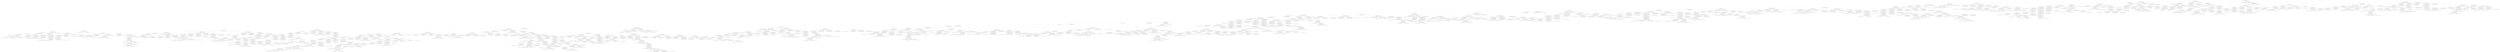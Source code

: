 digraph G {
    node1 [label="1
( 1, 0, 0 ) ,( -6.92179, 8.375, 8.875 ) ,( -6.92179, 7.125, 8.625 ) ,( -6.92179, 8.375, 8.625 ) "];
    node3 [label="3
( 1, 0, 0 ) ,( -6.92179, 8.625, 0.125 ) ,( -6.92179, 8.625, 0.375 ) ,( -6.92179, 8.375, 0.375 ) "];
    node6 [label="6
( 1, 0, 0 ) ,( -6.67179, 8.375, 8.625 ) ,( -6.67179, 6.875, 8.375 ) ,( -6.67179, 8.375, 8.375 ) "];
    node8 [label="8
( 1, 0, 0 ) ,( -5.42179, 8.625, 0.125 ) ,( -5.42179, 8.625, 0.375 ) ,( -5.42179, 8.375, 0.375 ) "];
    node14 [label="14
( 1, 0, 0 ) ,( -4.17179, 7.875, 3.625 ) ,( -4.17179, 7.875, 2.125 ) ,( -4.17179, 8.125, 2.125 ) "];
    node1086 [label="1086
( 1, 0, 0 ) ,( -4.17179, 7.875, 3.625 ) ,( -4.17179, 7.875, 2.125 ) ,( -4.17179, 8.125, 2.125 ) "];
    node1087 [label="1087
( 1, 0, 0 ) ,( -4.17179, 7.875, 3.625 ) ,( -4.17179, 7.875, 2.125 ) ,( -4.17179, 8.125, 2.125 ) "];
    node1088 [label="1088
( 1, 0, 0 ) ,( -4.17179, 7.875, 3.625 ) ,( -4.17179, 7.875, 2.125 ) ,( -4.17179, 8.125, 2.125 ) "];
    node1089 [label="1089
( 1, 0, 0 ) ,( -4.17179, 7.875, 3.625 ) ,( -4.17179, 7.875, 2.125 ) ,( -4.17179, 8.125, 2.125 ) "];
    node28 [label="28
( 1, 0, 0 ) ,( -2.67179, 8.375, 11.125 ) ,( -2.67179, 8.375, 11.375 ) ,( -2.67179, 8.125, 11.375 ) "];
    node1091 [label="1091
( 1, 0, 0 ) ,( -2.67179, 8.375, 11.125 ) ,( -2.67179, 8.375, 11.375 ) ,( -2.67179, 8.125, 11.375 ) "];
    node31 [label="31
( 1, 0, 0 ) ,( -2.67179, 8.125, 11.375 ) ,( -2.67179, 8.375, 8.625 ) ,( -2.67179, 8.375, 8.875 ) "];
    node33 [label="33
( 1, 0, 0 ) ,( -2.67179, 8.125, 5.375 ) ,( -2.67179, 8.375, 8.625 ) ,( -2.67179, 8.125, 11.375 ) "];
    node1094 [label="1094
( 1, 0, 0 ) ,( -2.67179, 8.125, 5.375 ) ,( -2.67179, 8.375, 8.625 ) ,( -2.67179, 8.125, 11.375 ) "];
    node48 [label="48
( 1, 0, 0 ) ,( -0.921787, 8.625, 0.125002 ) ,( -0.921787, 8.625, 0.375002 ) ,( -0.921787, 8.375, 0.375002 ) "];
    node62 [label="62
( 1, 0, 0 ) ,( 0.578213, 8.375, 0.375002 ) ,( 0.578213, 3.625, 0.375002 ) ,( 0.578213, 3.625, 0.125002 ) "];
    node1097 [label="1097
( 1, 0, 0 ) ,( 0.578213, 8.375, 0.375002 ) ,( 0.578213, 3.625, 0.375002 ) ,( 0.578213, 3.625, 0.125002 ) "];
    node1098 [label="1098
( 1, 0, 0 ) ,( 0.578213, 8.375, 0.375002 ) ,( 0.578213, 3.625, 0.375002 ) ,( 0.578213, 3.625, 0.125002 ) "];
    node64 [label="64
( 1, 0, 0 ) ,( 1.32821, 8.625, 11.125 ) ,( 1.32821, 8.375, 8.875 ) ,( 1.32821, 8.625, 8.875 ) "];
    node66 [label="66
( 1, 0, 0 ) ,( 1.32821, 8.625, 8.625 ) ,( 1.32821, 8.375, 6.375 ) ,( 1.32821, 8.625, 6.375 ) "];
    node68 [label="68
( 1, 0, 0 ) ,( 2.07821, 8.625, 0.125002 ) ,( 2.07821, 8.625, 0.375002 ) ,( 2.07821, 8.375, 0.375002 ) "];
    node70 [label="70
( 1, 0, 0 ) ,( 2.07821, 8.375, 0.375002 ) ,( 2.07821, -3.125, 0.375002 ) ,( 2.07821, -3.125, 0.125002 ) "];
    node1103 [label="1103
( 1, 0, 0 ) ,( 2.07821, 8.375, 0.375002 ) ,( 2.07821, -3.125, 0.375002 ) ,( 2.07821, -3.125, 0.125002 ) "];
    node1104 [label="1104
( 1, 0, 0 ) ,( 2.07821, 8.375, 0.375002 ) ,( 2.07821, -3.125, 0.375002 ) ,( 2.07821, -3.125, 0.125002 ) "];
    node1105 [label="1105
( 1, 0, 0 ) ,( 2.07821, 8.375, 0.375002 ) ,( 2.07821, -3.125, 0.375002 ) ,( 2.07821, -3.125, 0.125002 ) "];
    node72 [label="72
( 1, 0, 0 ) ,( 3.57821, 8.625, 0.125003 ) ,( 3.57821, 8.375, 0.375003 ) ,( 3.57821, 0.125, 0.125003 ) "];
    node73 [label="73
( 1, 0, 0 ) ,( 3.57821, 8.375, 0.375003 ) ,( 3.57821, 0.125, 0.375003 ) ,( 3.57821, 0.125, 0.125003 ) "];
    node1108 [label="1108
( 1, 0, 0 ) ,( 3.57821, 8.375, 0.375003 ) ,( 3.57821, 0.125, 0.375003 ) ,( 3.57821, 0.125, 0.125003 ) "];
    node1109 [label="1109
( 1, 0, 0 ) ,( 3.57821, 8.375, 0.375003 ) ,( 3.57821, 0.125, 0.375003 ) ,( 3.57821, 0.125, 0.125003 ) "];
    node1110 [label="1110
( 1, 0, 0 ) ,( 3.57821, 8.375, 0.375003 ) ,( 3.57821, 0.125, 0.375003 ) ,( 3.57821, 0.125, 0.125003 ) "];
    node74 [label="74
( 1, 0, 0 ) ,( 4.32821, 7.875, 3.625 ) ,( 4.32821, 7.625, 3.375 ) ,( 4.32821, 7.875, 2.125 ) "];
    node75 [label="75
( 1, 0, 0 ) ,( 4.32821, 7.625, 3.375 ) ,( 4.32821, 7.625, 2.125 ) ,( 4.32821, 7.875, 2.125 ) "];
    node77 [label="77
( 1, 0, 0 ) ,( 4.32821, -0.125, 3.625 ) ,( 4.32821, 0.125, 3.375 ) ,( 4.32821, 7.625, 3.375 ) "];
    node1114 [label="1114
( 1, 0, 0 ) ,( 4.32821, -0.125, 3.625 ) ,( 4.32821, 0.125, 3.375 ) ,( 4.32821, 7.625, 3.375 ) "];
    node1115 [label="1115
( 1, 0, 0 ) ,( 4.32821, -0.125, 3.625 ) ,( 4.32821, 0.125, 3.375 ) ,( 4.32821, 7.625, 3.375 ) "];
    node1116 [label="1116
( 1, 0, 0 ) ,( 4.32821, -0.125, 3.625 ) ,( 4.32821, 0.125, 3.375 ) ,( 4.32821, 7.625, 3.375 ) "];
    node1117 [label="1117
( 1, 0, 0 ) ,( 4.32821, -0.125, 3.625 ) ,( 4.32821, 0.125, 3.375 ) ,( 4.32821, 7.625, 3.375 ) "];
    node80 [label="80
( 1, 0, 0 ) ,( 5.32821, 8.125, 11.625 ) ,( 5.32821, 7.875, 11.375 ) ,( 5.32821, 8.125, 11.375 ) "];
    node1119 [label="1119
( 1, 0, 0 ) ,( 5.32821, 8.125, 11.625 ) ,( 5.32821, 7.875, 11.375 ) ,( 5.32821, 8.125, 11.375 ) "];
    node86 [label="86
( 1, 0, 0 ) ,( 5.07821, 8.375, 0.375003 ) ,( 5.07821, 5.375, 0.375003 ) ,( 5.07821, 5.375, 0.125003 ) "];
    node1121 [label="1121
( 1, 0, 0 ) ,( 5.07821, 8.375, 0.375003 ) ,( 5.07821, 5.375, 0.375003 ) ,( 5.07821, 5.375, 0.125003 ) "];
    node87 [label="87
( 1, 0, 0 ) ,( 6.82821, -2.125, 6.625 ) ,( 6.82821, -2.625, 6.125 ) ,( 6.82821, -2.125, 6.125 ) "];
    node1123 [label="1123
( 1, 0, 0 ) ,( 6.82821, -2.125, 6.625 ) ,( 6.82821, -2.625, 6.125 ) ,( 6.82821, -2.125, 6.125 ) "];
    node99 [label="99
( 1, 0, 0 ) ,( 7.82821, -1.625, 6.125 ) ,( 7.82821, -1.875, 5.875 ) ,( 7.82821, -1.625, 5.875 ) "];
    node102 [label="102
( 1, 0, 0 ) ,( 7.82821, -1.875, 5.875 ) ,( 7.82821, -5.875, 5.875 ) ,( 7.82821, -5.875, 0.375004 ) "];
    node104 [label="104
( 1, 0, 0 ) ,( 7.82821, 8.125, 0.375004 ) ,( 7.82821, 8.125, 5.625 ) ,( 7.82821, 7.625, 1.625 ) "];
    node110 [label="110
( 1, 0, 0 ) ,( 7.82821, -0.375, 5.625 ) ,( 7.82821, 0.125, 1.625 ) ,( 7.82821, 0.125, 5.125 ) "];
    node1128 [label="1128
( 1, 0, 0 ) ,( 7.82821, -0.375, 5.625 ) ,( 7.82821, 0.125, 1.625 ) ,( 7.82821, 0.125, 5.125 ) "];
    node116 [label="116
( 1, 0, 0 ) ,( 8.32821, 8.625, 17.125 ) ,( 8.32821, -16.875, -0.124996 ) ,( 8.32821, 8.625, -0.124996 ) "];
    node1130 [label="1130
( 1, 0, 0 ) ,( 8.32821, 8.625, 17.125 ) ,( 8.32821, -16.875, -0.124996 ) ,( 8.32821, 8.625, -0.124996 ) "];
    node1131 [label="1131
( 1, 0, 0 ) ,( 8.32821, 8.625, 17.125 ) ,( 8.32821, -16.875, -0.124996 ) ,( 8.32821, 8.625, -0.124996 ) "];
    node1130 -> node1131;
    node595 [label="595
( -0, 0, 1 ) ,( 8.07821, 8.375, 17.125 ) ,( 8.32821, -16.875, 17.125 ) ,( 8.32821, 8.625, 17.125 ) "];
    node1132 [label="1132
( -0, 0, 1 ) ,( 8.07821, 8.375, 17.125 ) ,( 8.32821, -16.875, 17.125 ) ,( 8.32821, 8.625, 17.125 ) "];
    node1133 [label="1133
( -0, 0, 1 ) ,( 8.07821, 8.375, 17.125 ) ,( 8.32821, -16.875, 17.125 ) ,( 8.32821, 8.625, 17.125 ) "];
    node1132 -> node1133;
    node671 [label="671
( -0, 0, 1 ) ,( 8.07821, 8.375, 0.375004 ) ,( 7.82821, 8.125, 0.375004 ) ,( 7.82821, 7.625, 0.375004 ) "];
    node1134 [label="1134
( -0, 0, 1 ) ,( 8.07821, 8.375, 0.375004 ) ,( 7.82821, 8.125, 0.375004 ) ,( 7.82821, 7.625, 0.375004 ) "];
    node1135 [label="1135
( -0, 0, 1 ) ,( 8.07821, 8.375, 0.375004 ) ,( 7.82821, 8.125, 0.375004 ) ,( 7.82821, 7.625, 0.375004 ) "];
    node1134 -> node1135;
    node673 [label="673
( -0, 0, 1 ) ,( 8.07821, 8.375, 0.375004 ) ,( 7.82821, 7.625, 0.375004 ) ,( 7.82821, 0.125, 0.375004 ) "];
    node1134 -> node673;
    node671 -> node1134;
    node1132 -> node671;
    node595 -> node1132;
    node1130 -> node595;
    node116 -> node1130;
    node1128 -> node116;
    node1129 [label="1129
( 1, 0, 0 ) ,( 7.82821, -0.375, 5.625 ) ,( 7.82821, 0.125, 1.625 ) ,( 7.82821, 0.125, 5.125 ) "];
    node1128 -> node1129;
    node110 -> node1128;
    node104 -> node110;
    node1127 [label="1127
( 1, 0, 0 ) ,( 7.82821, 8.125, 0.375004 ) ,( 7.82821, 8.125, 5.625 ) ,( 7.82821, 7.625, 1.625 ) "];
    node111 [label="111
( 1, 0, 0 ) ,( 7.82821, 0.125, 5.125 ) ,( 7.82821, 0.125, 5.625 ) ,( 7.82821, -0.375, 5.625 ) "];
    node1127 -> node111;
    node1136 [label="1136
( 1, 0, 0 ) ,( 7.82821, 8.125, 0.375004 ) ,( 7.82821, 8.125, 5.625 ) ,( 7.82821, 7.625, 1.625 ) "];
    node1127 -> node1136;
    node104 -> node1127;
    node102 -> node104;
    node1126 [label="1126
( 1, 0, 0 ) ,( 7.82821, -1.875, 5.875 ) ,( 7.82821, -5.875, 5.875 ) ,( 7.82821, -5.875, 0.375004 ) "];
    node1137 [label="1137
( 1, 0, 0 ) ,( 7.82821, -1.875, 5.875 ) ,( 7.82821, -5.875, 5.875 ) ,( 7.82821, -5.875, 0.375004 ) "];
    node1126 -> node1137;
    node114 [label="114
( 1, 0, 0 ) ,( 7.32821, -4.875, 6.375 ) ,( 7.32821, -5.625, 6.125 ) ,( 7.32821, -4.875, 6.125 ) "];
    node1138 [label="1138
( 1, 0, 0 ) ,( 7.32821, -4.875, 6.375 ) ,( 7.32821, -5.625, 6.125 ) ,( 7.32821, -4.875, 6.125 ) "];
    node262 [label="262
( -1, 0, 0 ) ,( 7.32821, 8.125, 5.625 ) ,( 7.32821, 8.125, 2.125 ) ,( 7.32821, 7.625, 3.375 ) "];
    node1140 [label="1140
( -1, 0, 0 ) ,( 7.32821, 8.125, 5.625 ) ,( 7.32821, 8.125, 2.125 ) ,( 7.32821, 7.625, 3.375 ) "];
    node1141 [label="1141
( -1, 0, 0 ) ,( 7.32821, 8.125, 5.625 ) ,( 7.32821, 8.125, 2.125 ) ,( 7.32821, 7.625, 3.375 ) "];
    node276 [label="276
( -1, 0, 0 ) ,( 7.07821, -2.375, 5.125 ) ,( 7.07821, -2.125, 5.875 ) ,( 7.07821, -2.125, 5.125 ) "];
    node1143 [label="1143
( -1, 0, 0 ) ,( 7.07821, -2.375, 5.125 ) ,( 7.07821, -2.125, 5.875 ) ,( 7.07821, -2.125, 5.125 ) "];
    node1144 [label="1144
( -1, 0, 0 ) ,( 7.07821, -2.375, 5.125 ) ,( 7.07821, -2.125, 5.875 ) ,( 7.07821, -2.125, 5.125 ) "];
    node1145 [label="1145
( -1, 0, 0 ) ,( 7.07821, -2.375, 5.125 ) ,( 7.07821, -2.125, 5.875 ) ,( 7.07821, -2.125, 5.125 ) "];
    node1144 -> node1145;
    node311 [label="311
( -1, 0, 0 ) ,( 7.07821, -3.375, 3.625 ) ,( 7.07821, -3.125, 3.375 ) ,( 7.07821, -3.375, 2.625 ) "];
    node1144 -> node311;
    node1143 -> node1144;
    node309 [label="309
( -1, 0, 0 ) ,( 7.07821, -5.625, 4.125 ) ,( 7.07821, -2.125, 4.125 ) ,( 7.07821, -3.875, 3.625 ) "];
    node1143 -> node309;
    node276 -> node1143;
    node281 [label="281
( -1, 0, 0 ) ,( 7.07821, -2.125, 5.875 ) ,( 7.07821, -2.875, 5.375 ) ,( 7.07821, -3.125, 5.375 ) "];
    node310 [label="310
( -1, 0, 0 ) ,( 7.07821, -3.875, 3.625 ) ,( 7.07821, -3.625, 3.625 ) ,( 7.07821, -3.875, 2.625 ) "];
    node281 -> node310;
    node1146 [label="1146
( -1, 0, 0 ) ,( 7.07821, -2.125, 5.875 ) ,( 7.07821, -2.875, 5.375 ) ,( 7.07821, -3.125, 5.375 ) "];
    node1147 [label="1147
( -1, 0, 0 ) ,( 7.07821, -2.125, 5.875 ) ,( 7.07821, -2.875, 5.375 ) ,( 7.07821, -3.125, 5.375 ) "];
    node1148 [label="1148
( -1, 0, 0 ) ,( 7.07821, -2.125, 5.875 ) ,( 7.07821, -2.875, 5.375 ) ,( 7.07821, -3.125, 5.375 ) "];
    node1147 -> node1148;
    node322 [label="322
( -1, 0, 0 ) ,( 7.07821, -3.625, 1.625 ) ,( 7.07821, -3.125, 1.875 ) ,( 7.07821, -3.125, 1.625 ) "];
    node1147 -> node322;
    node1146 -> node1147;
    node861 [label="861
( 0, 1, 0 ) ,( 8.32821, 8.625, -0.124996 ) ,( 6.82821, 8.625, 0.125003 ) ,( 6.82821, 8.625, 0.375003 ) "];
    node1146 -> node861;
    node281 -> node1146;
    node276 -> node281;
    node1141 -> node276;
    node1142 [label="1142
( -1, 0, 0 ) ,( 7.32821, 8.125, 5.625 ) ,( 7.32821, 8.125, 2.125 ) ,( 7.32821, 7.625, 3.375 ) "];
    node1141 -> node1142;
    node1140 -> node1141;
    node275 [label="275
( -1, 0, 0 ) ,( 7.32821, 7.625, 1.625 ) ,( 7.32821, 8.125, 1.625 ) ,( 7.32821, 7.625, 0.375004 ) "];
    node1140 -> node275;
    node262 -> node1140;
    node504 [label="504
( -0, 0, 1 ) ,( 7.32821, 0.125, 5.625 ) ,( 7.82821, -0.375, 5.625 ) ,( 7.82821, 0.125, 5.625 ) "];
    node1149 [label="1149
( -0, 0, 1 ) ,( 7.32821, 0.125, 5.625 ) ,( 7.82821, -0.375, 5.625 ) ,( 7.82821, 0.125, 5.625 ) "];
    node504 -> node1149;
    node507 [label="507
( -0, 0, 1 ) ,( 7.32821, 8.125, 5.625 ) ,( 7.32821, 7.625, 5.625 ) ,( 7.82821, 7.625, 5.625 ) "];
    node1150 [label="1150
( -0, 0, 1 ) ,( 7.32821, 8.125, 5.625 ) ,( 7.32821, 7.625, 5.625 ) ,( 7.82821, 7.625, 5.625 ) "];
    node1151 [label="1151
( -0, 0, 1 ) ,( 7.32821, 8.125, 5.625 ) ,( 7.32821, 7.625, 5.625 ) ,( 7.82821, 7.625, 5.625 ) "];
    node1150 -> node1151;
    node682 [label="682
( -0, 0, 1 ) ,( 7.32821, -0.375, 0.375004 ) ,( 7.82821, -1.875, 0.375004 ) ,( 7.82821, -0.375, 0.375004 ) "];
    node717 [label="717
( 0, 1, 0 ) ,( 7.32821, 0.125, 5.125 ) ,( 7.32821, 0.125, 5.625 ) ,( 7.82821, 0.125, 5.625 ) "];
    node1153 [label="1153
( 0, 1, 0 ) ,( 7.32821, 0.125, 5.125 ) ,( 7.32821, 0.125, 5.625 ) ,( 7.82821, 0.125, 5.625 ) "];
    node1154 [label="1154
( 0, 1, 0 ) ,( 7.32821, 0.125, 5.125 ) ,( 7.32821, 0.125, 5.625 ) ,( 7.82821, 0.125, 5.625 ) "];
    node1155 [label="1155
( 0, 1, 0 ) ,( 7.32821, 0.125, 5.125 ) ,( 7.32821, 0.125, 5.625 ) ,( 7.82821, 0.125, 5.625 ) "];
    node719 [label="719
( 0, 1, 0 ) ,( 7.32821, 0.125, 0.375004 ) ,( 7.32821, 0.125, 1.625 ) ,( 7.82821, 0.125, 1.625 ) "];
    node889 [label="889
( 0, 1, 0 ) ,( 7.82821, 8.125, 5.625 ) ,( 7.82821, 8.125, 0.375004 ) ,( 7.32821, 8.125, 2.125 ) "];
    node719 -> node889;
    node1157 [label="1157
( 0, 1, 0 ) ,( 7.32821, 0.125, 0.375004 ) ,( 7.32821, 0.125, 1.625 ) ,( 7.82821, 0.125, 1.625 ) "];
    node719 -> node1157;
    node1155 -> node719;
    node1156 [label="1156
( 0, 1, 0 ) ,( 7.32821, 0.125, 5.125 ) ,( 7.32821, 0.125, 5.625 ) ,( 7.82821, 0.125, 5.625 ) "];
    node1155 -> node1156;
    node1154 -> node1155;
    node1153 -> node1154;
    node717 -> node1153;
    node991 [label="991
( 0, -1, 0 ) ,( 7.32821, -0.375, 1.625 ) ,( 7.82821, -0.375, 0.375004 ) ,( 7.32821, -0.375, 2.125 ) "];
    node1158 [label="1158
( 0, -1, 0 ) ,( 7.32821, -0.375, 1.625 ) ,( 7.82821, -0.375, 0.375004 ) ,( 7.32821, -0.375, 2.125 ) "];
    node1159 [label="1159
( 0, -1, 0 ) ,( 7.32821, -0.375, 1.625 ) ,( 7.82821, -0.375, 0.375004 ) ,( 7.32821, -0.375, 2.125 ) "];
    node994 [label="994
( 0, -1, 0 ) ,( 7.32821, -0.375, 5.625 ) ,( 7.32821, -0.375, 2.125 ) ,( 7.82821, -0.375, 5.625 ) "];
    node1159 -> node994;
    node1160 [label="1160
( 0, -1, 0 ) ,( 7.32821, -0.375, 1.625 ) ,( 7.82821, -0.375, 0.375004 ) ,( 7.32821, -0.375, 2.125 ) "];
    node1159 -> node1160;
    node1158 -> node1159;
    node991 -> node1158;
    node717 -> node991;
    node682 -> node717;
    node1152 [label="1152
( -0, 0, 1 ) ,( 7.32821, -0.375, 0.375004 ) ,( 7.82821, -1.875, 0.375004 ) ,( 7.82821, -0.375, 0.375004 ) "];
    node682 -> node1152;
    node1150 -> node682;
    node507 -> node1150;
    node504 -> node507;
    node262 -> node504;
    node1138 -> node262;
    node1139 [label="1139
( 1, 0, 0 ) ,( 7.32821, -4.875, 6.375 ) ,( 7.32821, -5.625, 6.125 ) ,( 7.32821, -4.875, 6.125 ) "];
    node1161 [label="1161
( 1, 0, 0 ) ,( 7.32821, -4.875, 6.375 ) ,( 7.32821, -5.625, 6.125 ) ,( 7.32821, -4.875, 6.125 ) "];
    node1162 [label="1162
( 1, 0, 0 ) ,( 7.32821, -4.875, 6.375 ) ,( 7.32821, -5.625, 6.125 ) ,( 7.32821, -4.875, 6.125 ) "];
    node672 [label="672
( -0, 0, 1 ) ,( 7.32821, 7.625, 0.375004 ) ,( 6.82821, 8.375, 0.375003 ) ,( 7.32821, 0.125, 0.375004 ) "];
    node1162 -> node672;
    node1163 [label="1163
( 1, 0, 0 ) ,( 7.32821, -4.875, 6.375 ) ,( 7.32821, -5.625, 6.125 ) ,( 7.32821, -4.875, 6.125 ) "];
    node1162 -> node1163;
    node1161 -> node1162;
    node300 [label="300
( -1, 0, 0 ) ,( 7.07821, -5.625, 5.375 ) ,( 7.07821, -5.625, 5.875 ) ,( 7.07821, -5.125, 5.375 ) "];
    node1164 [label="1164
( -1, 0, 0 ) ,( 7.07821, -5.625, 5.375 ) ,( 7.07821, -5.625, 5.875 ) ,( 7.07821, -5.125, 5.375 ) "];
    node1165 [label="1165
( -1, 0, 0 ) ,( 7.07821, -5.625, 5.375 ) ,( 7.07821, -5.625, 5.875 ) ,( 7.07821, -5.125, 5.375 ) "];
    node1164 -> node1165;
    node328 [label="328
( -1, 0, 0 ) ,( 7.07821, -4.375, 1.625 ) ,( 7.07821, -4.125, 1.875 ) ,( 7.07821, -4.125, 0.875003 ) "];
    node1164 -> node328;
    node300 -> node1164;
    node1161 -> node300;
    node1139 -> node1161;
    node325 [label="325
( -1, 0, 0 ) ,( 7.07821, -4.875, 1.875 ) ,( 7.07821, -4.125, 1.875 ) ,( 7.07821, -4.375, 1.625 ) "];
    node1166 [label="1166
( -1, 0, 0 ) ,( 7.07821, -4.875, 1.875 ) ,( 7.07821, -4.125, 1.875 ) ,( 7.07821, -4.375, 1.625 ) "];
    node325 -> node1166;
    node487 [label="487
( -0, 0, 1 ) ,( 7.32821, -4.875, 6.125 ) ,( 7.82821, -6.125, 6.125 ) ,( 7.82821, -1.625, 6.125 ) "];
    node1167 [label="1167
( -0, 0, 1 ) ,( 7.32821, -4.875, 6.125 ) ,( 7.82821, -6.125, 6.125 ) ,( 7.82821, -1.625, 6.125 ) "];
    node1168 [label="1168
( -0, 0, 1 ) ,( 7.32821, -4.875, 6.125 ) ,( 7.82821, -6.125, 6.125 ) ,( 7.82821, -1.625, 6.125 ) "];
    node1167 -> node1168;
    node993 [label="993
( 0, -1, 0 ) ,( 7.32821, -0.375, 0.375004 ) ,( 7.82821, -0.375, 0.375004 ) ,( 7.32821, -0.375, 1.625 ) "];
    node1167 -> node993;
    node487 -> node1167;
    node325 -> node487;
    node1139 -> node325;
    node1138 -> node1139;
    node114 -> node1138;
    node264 [label="264
( -1, 0, 0 ) ,( 7.32821, 7.625, 2.125 ) ,( 7.32821, 7.625, 3.375 ) ,( 7.32821, 8.125, 2.125 ) "];
    node266 [label="266
( -1, 0, 0 ) ,( 7.32821, 7.625, 5.625 ) ,( 7.32821, 8.125, 5.625 ) ,( 7.32821, 7.625, 5.125 ) "];
    node562 [label="562
( -0, 0, 1 ) ,( 7.32821, 7.625, 3.375 ) ,( 6.57821, 5.625, 3.375 ) ,( 6.57821, 2.375, 3.375 ) "];
    node1171 [label="1171
( -0, 0, 1 ) ,( 7.32821, 7.625, 3.375 ) ,( 6.57821, 5.625, 3.375 ) ,( 6.57821, 2.375, 3.375 ) "];
    node562 -> node1171;
    node670 [label="670
( -0, 0, 1 ) ,( 7.32821, 8.125, 0.375004 ) ,( 6.82821, 8.375, 0.375003 ) ,( 7.32821, 7.625, 0.375004 ) "];
    node774 [label="774
( 0, 1, 0 ) ,( 6.82821, -1.875, 0.375003 ) ,( 6.57821, -1.875, 0.375003 ) ,( 7.82821, -1.875, 5.875 ) "];
    node1173 [label="1173
( 0, 1, 0 ) ,( 6.82821, -1.875, 0.375003 ) ,( 6.57821, -1.875, 0.375003 ) ,( 7.82821, -1.875, 5.875 ) "];
    node1174 [label="1174
( 0, 1, 0 ) ,( 6.82821, -1.875, 0.375003 ) ,( 6.57821, -1.875, 0.375003 ) ,( 7.82821, -1.875, 5.875 ) "];
    node1173 -> node1174;
    node906 [label="906
( 0, -1, 0 ) ,( 6.57821, -5.875, 0.375003 ) ,( 6.82821, -5.875, 0.375003 ) ,( 7.82821, -5.875, 5.875 ) "];
    node1173 -> node906;
    node774 -> node1173;
    node670 -> node774;
    node1172 [label="1172
( -0, 0, 1 ) ,( 7.32821, 8.125, 0.375004 ) ,( 6.82821, 8.375, 0.375003 ) ,( 7.32821, 7.625, 0.375004 ) "];
    node670 -> node1172;
    node562 -> node670;
    node266 -> node562;
    node1170 [label="1170
( -1, 0, 0 ) ,( 7.32821, 7.625, 5.625 ) ,( 7.32821, 8.125, 5.625 ) ,( 7.32821, 7.625, 5.125 ) "];
    node1175 [label="1175
( -1, 0, 0 ) ,( 7.32821, 7.625, 5.625 ) ,( 7.32821, 8.125, 5.625 ) ,( 7.32821, 7.625, 5.125 ) "];
    node1176 [label="1176
( -1, 0, 0 ) ,( 7.32821, 7.625, 5.625 ) ,( 7.32821, 8.125, 5.625 ) ,( 7.32821, 7.625, 5.125 ) "];
    node1177 [label="1177
( -1, 0, 0 ) ,( 7.32821, 7.625, 5.625 ) ,( 7.32821, 8.125, 5.625 ) ,( 7.32821, 7.625, 5.125 ) "];
    node1178 [label="1178
( -1, 0, 0 ) ,( 7.32821, 7.625, 5.625 ) ,( 7.32821, 8.125, 5.625 ) ,( 7.32821, 7.625, 5.125 ) "];
    node1179 [label="1179
( -1, 0, 0 ) ,( 7.32821, 7.625, 5.625 ) ,( 7.32821, 8.125, 5.625 ) ,( 7.32821, 7.625, 5.125 ) "];
    node1178 -> node1179;
    node308 [label="308
( -1, 0, 0 ) ,( 7.07821, -2.875, 3.375 ) ,( 7.07821, -2.625, 3.625 ) ,( 7.07821, -2.625, 2.625 ) "];
    node1178 -> node308;
    node1177 -> node1178;
    node1176 -> node1177;
    node1175 -> node1176;
    node267 [label="267
( -1, 0, 0 ) ,( 7.32821, 0.125, 5.125 ) ,( 7.32821, 7.625, 5.125 ) ,( 7.32821, 0.125, 3.375 ) "];
    node1175 -> node267;
    node1170 -> node1175;
    node316 [label="316
( -1, 0, 0 ) ,( 7.07821, -3.125, 1.875 ) ,( 7.07821, -2.125, 2.375 ) ,( 7.07821, -2.125, 1.875 ) "];
    node1180 [label="1180
( -1, 0, 0 ) ,( 7.07821, -3.125, 1.875 ) ,( 7.07821, -2.125, 2.375 ) ,( 7.07821, -2.125, 1.875 ) "];
    node316 -> node1180;
    node484 [label="484
( -0, 0, 1 ) ,( 7.82821, -1.625, 6.125 ) ,( 6.82821, -2.625, 6.125 ) ,( 7.32821, -4.875, 6.125 ) "];
    node316 -> node484;
    node1170 -> node316;
    node266 -> node1170;
    node264 -> node266;
    node1169 [label="1169
( -1, 0, 0 ) ,( 7.32821, 7.625, 2.125 ) ,( 7.32821, 7.625, 3.375 ) ,( 7.32821, 8.125, 2.125 ) "];
    node1181 [label="1181
( -1, 0, 0 ) ,( 7.32821, 7.625, 2.125 ) ,( 7.32821, 7.625, 3.375 ) ,( 7.32821, 8.125, 2.125 ) "];
    node1169 -> node1181;
    node506 [label="506
( -0, 0, 1 ) ,( 7.32821, 8.125, 5.625 ) ,( 7.82821, 7.625, 5.625 ) ,( 7.82821, 8.125, 5.625 ) "];
    node1182 [label="1182
( -0, 0, 1 ) ,( 7.32821, 8.125, 5.625 ) ,( 7.82821, 7.625, 5.625 ) ,( 7.82821, 8.125, 5.625 ) "];
    node1183 [label="1183
( -0, 0, 1 ) ,( 7.32821, 8.125, 5.625 ) ,( 7.82821, 7.625, 5.625 ) ,( 7.82821, 8.125, 5.625 ) "];
    node1184 [label="1184
( -0, 0, 1 ) ,( 7.32821, 8.125, 5.625 ) ,( 7.82821, 7.625, 5.625 ) ,( 7.82821, 8.125, 5.625 ) "];
    node1185 [label="1185
( -0, 0, 1 ) ,( 7.32821, 8.125, 5.625 ) ,( 7.82821, 7.625, 5.625 ) ,( 7.82821, 8.125, 5.625 ) "];
    node1186 [label="1186
( -0, 0, 1 ) ,( 7.32821, 8.125, 5.625 ) ,( 7.82821, 7.625, 5.625 ) ,( 7.82821, 8.125, 5.625 ) "];
    node1187 [label="1187
( -0, 0, 1 ) ,( 7.32821, 8.125, 5.625 ) ,( 7.82821, 7.625, 5.625 ) ,( 7.82821, 8.125, 5.625 ) "];
    node1188 [label="1188
( -0, 0, 1 ) ,( 7.32821, 8.125, 5.625 ) ,( 7.82821, 7.625, 5.625 ) ,( 7.82821, 8.125, 5.625 ) "];
    node1189 [label="1189
( -0, 0, 1 ) ,( 7.32821, 8.125, 5.625 ) ,( 7.82821, 7.625, 5.625 ) ,( 7.82821, 8.125, 5.625 ) "];
    node1190 [label="1190
( -0, 0, 1 ) ,( 7.32821, 8.125, 5.625 ) ,( 7.82821, 7.625, 5.625 ) ,( 7.82821, 8.125, 5.625 ) "];
    node1191 [label="1191
( -0, 0, 1 ) ,( 7.32821, 8.125, 5.625 ) ,( 7.82821, 7.625, 5.625 ) ,( 7.82821, 8.125, 5.625 ) "];
    node1190 -> node1191;
    node676 [label="676
( -0, 0, 1 ) ,( 7.32821, 7.625, 0.375004 ) ,( 7.82821, 0.125, 0.375004 ) ,( 7.82821, 7.625, 0.375004 ) "];
    node1192 [label="1192
( -0, 0, 1 ) ,( 7.32821, 7.625, 0.375004 ) ,( 7.82821, 0.125, 0.375004 ) ,( 7.82821, 7.625, 0.375004 ) "];
    node888 [label="888
( 0, 1, 0 ) ,( 7.82821, 8.125, 0.375004 ) ,( 7.32821, 8.125, 1.625 ) ,( 7.32821, 8.125, 2.125 ) "];
    node1194 [label="1194
( 0, 1, 0 ) ,( 7.82821, 8.125, 0.375004 ) ,( 7.32821, 8.125, 1.625 ) ,( 7.32821, 8.125, 2.125 ) "];
    node1195 [label="1195
( 0, 1, 0 ) ,( 7.82821, 8.125, 0.375004 ) ,( 7.32821, 8.125, 1.625 ) ,( 7.32821, 8.125, 2.125 ) "];
    node1194 -> node1195;
    node982 [label="982
( 0, -1, 0 ) ,( 7.82821, 7.625, 5.625 ) ,( 7.32821, 7.625, 5.125 ) ,( 7.82821, 7.625, 5.125 ) "];
    node1196 [label="1196
( 0, -1, 0 ) ,( 7.82821, 7.625, 5.625 ) ,( 7.32821, 7.625, 5.125 ) ,( 7.82821, 7.625, 5.125 ) "];
    node1197 [label="1197
( 0, -1, 0 ) ,( 7.82821, 7.625, 5.625 ) ,( 7.32821, 7.625, 5.125 ) ,( 7.82821, 7.625, 5.125 ) "];
    node992 [label="992
( 0, -1, 0 ) ,( 7.82821, -0.375, 0.375004 ) ,( 7.82821, -0.375, 5.625 ) ,( 7.32821, -0.375, 2.125 ) "];
    node1197 -> node992;
    node1198 [label="1198
( 0, -1, 0 ) ,( 7.82821, 7.625, 5.625 ) ,( 7.32821, 7.625, 5.125 ) ,( 7.82821, 7.625, 5.125 ) "];
    node1197 -> node1198;
    node1196 -> node1197;
    node982 -> node1196;
    node985 [label="985
( 0, -1, 0 ) ,( 7.32821, 7.625, 1.625 ) ,( 7.32821, 7.625, 0.375004 ) ,( 7.82821, 7.625, 1.625 ) "];
    node982 -> node985;
    node1194 -> node982;
    node888 -> node1194;
    node1192 -> node888;
    node1193 [label="1193
( -0, 0, 1 ) ,( 7.32821, 7.625, 0.375004 ) ,( 7.82821, 0.125, 0.375004 ) ,( 7.82821, 7.625, 0.375004 ) "];
    node1192 -> node1193;
    node676 -> node1192;
    node1190 -> node676;
    node1189 -> node1190;
    node1188 -> node1189;
    node1187 -> node1188;
    node1186 -> node1187;
    node1185 -> node1186;
    node1184 -> node1185;
    node1183 -> node1184;
    node1182 -> node1183;
    node506 -> node1182;
    node1169 -> node506;
    node264 -> node1169;
    node114 -> node264;
    node1126 -> node114;
    node102 -> node1126;
    node99 -> node102;
    node1125 [label="1125
( 1, 0, 0 ) ,( 7.82821, -1.625, 6.125 ) ,( 7.82821, -1.875, 5.875 ) ,( 7.82821, -1.625, 5.875 ) "];
    node1199 [label="1199
( 1, 0, 0 ) ,( 7.82821, -1.625, 6.125 ) ,( 7.82821, -1.875, 5.875 ) ,( 7.82821, -1.625, 5.875 ) "];
    node106 [label="106
( 1, 0, 0 ) ,( 7.82821, 7.625, 1.625 ) ,( 7.82821, 7.625, 0.375004 ) ,( 7.82821, 8.125, 0.375004 ) "];
    node107 [label="107
( 1, 0, 0 ) ,( 7.82821, 7.625, 5.125 ) ,( 7.82821, 0.125, 1.625 ) ,( 7.82821, 7.625, 1.625 ) "];
    node1202 [label="1202
( 1, 0, 0 ) ,( 7.82821, 7.625, 5.125 ) ,( 7.82821, 0.125, 1.625 ) ,( 7.82821, 7.625, 1.625 ) "];
    node1203 [label="1203
( 1, 0, 0 ) ,( 7.82821, 7.625, 5.125 ) ,( 7.82821, 0.125, 1.625 ) ,( 7.82821, 7.625, 1.625 ) "];
    node339 [label="339
( -1, 0, 0 ) ,( 8.07821, -10.625, 0.375004 ) ,( 8.07821, 8.375, 17.125 ) ,( 8.07821, 8.375, 0.375004 ) "];
    node1205 [label="1205
( -1, 0, 0 ) ,( 8.07821, -10.625, 0.375004 ) ,( 8.07821, 8.375, 17.125 ) ,( 8.07821, 8.375, 0.375004 ) "];
    node679 [label="679
( -0, 0, 1 ) ,( 7.82821, -0.375, 0.375004 ) ,( 8.07821, -10.625, 0.375004 ) ,( 8.07821, 8.375, 0.375004 ) "];
    node999 [label="999
( 0, -1, 0 ) ,( 8.07821, 8.375, 0.375004 ) ,( 8.07821, 8.375, 17.125 ) ,( 6.32821, 8.375, 11.875 ) "];
    node679 -> node999;
    node1207 [label="1207
( -0, 0, 1 ) ,( 7.82821, -0.375, 0.375004 ) ,( 8.07821, -10.625, 0.375004 ) ,( 8.07821, 8.375, 0.375004 ) "];
    node679 -> node1207;
    node1205 -> node679;
    node1206 [label="1206
( -1, 0, 0 ) ,( 8.07821, -10.625, 0.375004 ) ,( 8.07821, 8.375, 17.125 ) ,( 8.07821, 8.375, 0.375004 ) "];
    node1205 -> node1206;
    node339 -> node1205;
    node1203 -> node339;
    node1204 [label="1204
( 1, 0, 0 ) ,( 7.82821, 7.625, 5.125 ) ,( 7.82821, 0.125, 1.625 ) ,( 7.82821, 7.625, 1.625 ) "];
    node1203 -> node1204;
    node1202 -> node1203;
    node107 -> node1202;
    node108 [label="108
( 1, 0, 0 ) ,( 7.82821, 8.125, 5.625 ) ,( 7.82821, 7.625, 5.625 ) ,( 7.82821, 7.625, 5.125 ) "];
    node107 -> node108;
    node106 -> node107;
    node1201 [label="1201
( 1, 0, 0 ) ,( 7.82821, 7.625, 1.625 ) ,( 7.82821, 7.625, 0.375004 ) ,( 7.82821, 8.125, 0.375004 ) "];
    node1208 [label="1208
( 1, 0, 0 ) ,( 7.82821, 7.625, 1.625 ) ,( 7.82821, 7.625, 0.375004 ) ,( 7.82821, 8.125, 0.375004 ) "];
    node1201 -> node1208;
    node113 [label="113
( 1, 0, 0 ) ,( 7.82821, 0.125, 1.625 ) ,( 7.82821, -0.375, 0.375004 ) ,( 7.82821, 0.125, 0.375004 ) "];
    node1209 [label="1209
( 1, 0, 0 ) ,( 7.82821, 0.125, 1.625 ) ,( 7.82821, -0.375, 0.375004 ) ,( 7.82821, 0.125, 0.375004 ) "];
    node1210 [label="1210
( 1, 0, 0 ) ,( 7.82821, 0.125, 1.625 ) ,( 7.82821, -0.375, 0.375004 ) ,( 7.82821, 0.125, 0.375004 ) "];
    node1209 -> node1210;
    node263 [label="263
( -1, 0, 0 ) ,( 7.32821, 7.625, 5.125 ) ,( 7.32821, 8.125, 5.625 ) ,( 7.32821, 7.625, 3.375 ) "];
    node265 [label="265
( -1, 0, 0 ) ,( 7.32821, 0.125, 3.375 ) ,( 7.32821, 7.625, 5.125 ) ,( 7.32821, 7.625, 3.375 ) "];
    node279 [label="279
( -1, 0, 0 ) ,( 7.07821, -2.125, 5.875 ) ,( 7.07821, -2.625, 5.375 ) ,( 7.07821, -2.875, 5.375 ) "];
    node302 [label="302
( -1, 0, 0 ) ,( 7.07821, -2.625, 3.625 ) ,( 7.07821, -2.125, 4.125 ) ,( 7.07821, -2.125, 3.625 ) "];
    node678 [label="678
( -0, 0, 1 ) ,( 6.82821, -1.875, 0.375003 ) ,( 7.32821, -0.375, 0.375004 ) ,( 7.32821, 0.125, 0.375004 ) "];
    node302 -> node678;
    node1214 [label="1214
( -1, 0, 0 ) ,( 7.07821, -2.625, 3.625 ) ,( 7.07821, -2.125, 4.125 ) ,( 7.07821, -2.125, 3.625 ) "];
    node302 -> node1214;
    node279 -> node302;
    node1213 [label="1213
( -1, 0, 0 ) ,( 7.07821, -2.125, 5.875 ) ,( 7.07821, -2.625, 5.375 ) ,( 7.07821, -2.875, 5.375 ) "];
    node289 [label="289
( -1, 0, 0 ) ,( 7.07821, -3.875, 5.125 ) ,( 7.07821, -4.125, 5.375 ) ,( 7.07821, -3.625, 5.125 ) "];
    node1213 -> node289;
    node1215 [label="1215
( -1, 0, 0 ) ,( 7.07821, -2.125, 5.875 ) ,( 7.07821, -2.625, 5.375 ) ,( 7.07821, -2.875, 5.375 ) "];
    node1213 -> node1215;
    node279 -> node1213;
    node265 -> node279;
    node1212 [label="1212
( -1, 0, 0 ) ,( 7.32821, 0.125, 3.375 ) ,( 7.32821, 7.625, 5.125 ) ,( 7.32821, 7.625, 3.375 ) "];
    node1216 [label="1216
( -1, 0, 0 ) ,( 7.32821, 0.125, 3.375 ) ,( 7.32821, 7.625, 5.125 ) ,( 7.32821, 7.625, 3.375 ) "];
    node1212 -> node1216;
    node668 [label="668
( -0, 0, 1 ) ,( 6.82821, 8.375, 0.375003 ) ,( 7.32821, 8.125, 0.375004 ) ,( 8.07821, 8.375, 0.375004 ) "];
    node1212 -> node668;
    node265 -> node1212;
    node263 -> node265;
    node1211 [label="1211
( -1, 0, 0 ) ,( 7.32821, 7.625, 5.125 ) ,( 7.32821, 8.125, 5.625 ) ,( 7.32821, 7.625, 3.375 ) "];
    node1217 [label="1217
( -1, 0, 0 ) ,( 7.32821, 7.625, 5.125 ) ,( 7.32821, 8.125, 5.625 ) ,( 7.32821, 7.625, 3.375 ) "];
    node1218 [label="1218
( -1, 0, 0 ) ,( 7.32821, 7.625, 5.125 ) ,( 7.32821, 8.125, 5.625 ) ,( 7.32821, 7.625, 3.375 ) "];
    node269 [label="269
( -1, 0, 0 ) ,( 7.32821, 0.125, 5.625 ) ,( 7.32821, 0.125, 5.125 ) ,( 7.32821, -0.375, 5.625 ) "];
    node1218 -> node269;
    node1219 [label="1219
( -1, 0, 0 ) ,( 7.32821, 7.625, 5.125 ) ,( 7.32821, 8.125, 5.625 ) ,( 7.32821, 7.625, 3.375 ) "];
    node1220 [label="1220
( -1, 0, 0 ) ,( 7.32821, 7.625, 5.125 ) ,( 7.32821, 8.125, 5.625 ) ,( 7.32821, 7.625, 3.375 ) "];
    node1219 -> node1220;
    node512 [label="512
( -0, 0, 1 ) ,( 7.32821, 7.625, 5.125 ) ,( 7.82821, 0.125, 5.125 ) ,( 7.82821, 7.625, 5.125 ) "];
    node1221 [label="1221
( -0, 0, 1 ) ,( 7.32821, 7.625, 5.125 ) ,( 7.82821, 0.125, 5.125 ) ,( 7.82821, 7.625, 5.125 ) "];
    node513 [label="513
( -0, 0, 1 ) ,( 7.32821, 7.625, 5.125 ) ,( 7.32821, 0.125, 5.125 ) ,( 7.82821, 0.125, 5.125 ) "];
    node716 [label="716
( 0, 1, 0 ) ,( 7.32821, 0.125, 5.125 ) ,( 7.82821, 0.125, 5.625 ) ,( 7.82821, 0.125, 5.125 ) "];
    node513 -> node716;
    node1223 [label="1223
( -0, 0, 1 ) ,( 7.32821, 7.625, 5.125 ) ,( 7.32821, 0.125, 5.125 ) ,( 7.82821, 0.125, 5.125 ) "];
    node513 -> node1223;
    node1221 -> node513;
    node1222 [label="1222
( -0, 0, 1 ) ,( 7.32821, 7.625, 5.125 ) ,( 7.82821, 0.125, 5.125 ) ,( 7.82821, 7.625, 5.125 ) "];
    node1221 -> node1222;
    node512 -> node1221;
    node675 [label="675
( -0, 0, 1 ) ,( 7.32821, 7.625, 0.375004 ) ,( 7.32821, 0.125, 0.375004 ) ,( 7.82821, 0.125, 0.375004 ) "];
    node775 [label="775
( 0, 1, 0 ) ,( 6.82821, -1.875, 0.375003 ) ,( 7.82821, -1.875, 5.875 ) ,( 7.82821, -1.875, 0.375004 ) "];
    node675 -> node775;
    node1224 [label="1224
( -0, 0, 1 ) ,( 7.32821, 7.625, 0.375004 ) ,( 7.32821, 0.125, 0.375004 ) ,( 7.82821, 0.125, 0.375004 ) "];
    node675 -> node1224;
    node512 -> node675;
    node1219 -> node512;
    node1218 -> node1219;
    node1217 -> node1218;
    node1211 -> node1217;
    node263 -> node1211;
    node1209 -> node263;
    node113 -> node1209;
    node1201 -> node113;
    node106 -> node1201;
    node1199 -> node106;
    node1200 [label="1200
( 1, 0, 0 ) ,( 7.82821, -1.625, 6.125 ) ,( 7.82821, -1.875, 5.875 ) ,( 7.82821, -1.625, 5.875 ) "];
    node1225 [label="1225
( 1, 0, 0 ) ,( 7.82821, -1.625, 6.125 ) ,( 7.82821, -1.875, 5.875 ) ,( 7.82821, -1.625, 5.875 ) "];
    node1226 [label="1226
( 1, 0, 0 ) ,( 7.82821, -1.625, 6.125 ) ,( 7.82821, -1.875, 5.875 ) ,( 7.82821, -1.625, 5.875 ) "];
    node112 [label="112
( 1, 0, 0 ) ,( 7.82821, -0.375, 0.375004 ) ,( 7.82821, 0.125, 1.625 ) ,( 7.82821, -0.375, 5.625 ) "];
    node1228 [label="1228
( 1, 0, 0 ) ,( 7.82821, -0.375, 0.375004 ) ,( 7.82821, 0.125, 1.625 ) ,( 7.82821, -0.375, 5.625 ) "];
    node112 -> node1228;
    node907 [label="907
( 0, -1, 0 ) ,( 7.82821, -5.875, 5.875 ) ,( 6.82821, -5.875, 0.375003 ) ,( 7.82821, -5.875, 0.375004 ) "];
    node112 -> node907;
    node1226 -> node112;
    node1227 [label="1227
( 1, 0, 0 ) ,( 7.82821, -1.625, 6.125 ) ,( 7.82821, -1.875, 5.875 ) ,( 7.82821, -1.625, 5.875 ) "];
    node1229 [label="1229
( 1, 0, 0 ) ,( 7.82821, -1.625, 6.125 ) ,( 7.82821, -1.875, 5.875 ) ,( 7.82821, -1.625, 5.875 ) "];
    node1230 [label="1230
( 1, 0, 0 ) ,( 7.82821, -1.625, 6.125 ) ,( 7.82821, -1.875, 5.875 ) ,( 7.82821, -1.625, 5.875 ) "];
    node1231 [label="1231
( 1, 0, 0 ) ,( 7.82821, -1.625, 6.125 ) ,( 7.82821, -1.875, 5.875 ) ,( 7.82821, -1.625, 5.875 ) "];
    node1230 -> node1231;
    node115 [label="115
( 1, 0, 0 ) ,( 7.32821, -4.875, 6.375 ) ,( 7.32821, -5.625, 6.375 ) ,( 7.32821, -5.625, 6.125 ) "];
    node1230 -> node115;
    node1229 -> node1230;
    node983 [label="983
( 0, -1, 0 ) ,( 7.32821, 7.625, 5.625 ) ,( 7.32821, 7.625, 5.125 ) ,( 7.82821, 7.625, 5.625 ) "];
    node1229 -> node983;
    node1227 -> node1229;
    node1226 -> node1227;
    node1225 -> node1226;
    node271 [label="271
( -1, 0, 0 ) ,( 7.32821, -0.375, 2.125 ) ,( 7.32821, 0.125, 3.375 ) ,( 7.32821, 0.125, 2.125 ) "];
    node1225 -> node271;
    node1200 -> node1225;
    node270 [label="270
( -1, 0, 0 ) ,( 7.32821, 0.125, 3.375 ) ,( 7.32821, -0.375, 2.125 ) ,( 7.32821, -0.375, 5.625 ) "];
    node284 [label="284
( -1, 0, 0 ) ,( 7.07821, -2.125, 5.875 ) ,( 7.07821, -3.375, 5.375 ) ,( 7.07821, -4.125, 5.375 ) "];
    node314 [label="314
( -1, 0, 0 ) ,( 7.07821, -3.875, 2.625 ) ,( 7.07821, -3.625, 3.625 ) ,( 7.07821, -3.625, 2.625 ) "];
    node1234 [label="1234
( -1, 0, 0 ) ,( 7.07821, -3.875, 2.625 ) ,( 7.07821, -3.625, 3.625 ) ,( 7.07821, -3.625, 2.625 ) "];
    node1235 [label="1235
( -1, 0, 0 ) ,( 7.07821, -3.875, 2.625 ) ,( 7.07821, -3.625, 3.625 ) ,( 7.07821, -3.625, 2.625 ) "];
    node1236 [label="1236
( -1, 0, 0 ) ,( 7.07821, -3.875, 2.625 ) ,( 7.07821, -3.625, 3.625 ) ,( 7.07821, -3.625, 2.625 ) "];
    node1235 -> node1236;
    node674 [label="674
( -0, 0, 1 ) ,( 6.82821, 8.375, 0.375003 ) ,( 6.82821, -1.875, 0.375003 ) ,( 7.32821, 0.125, 0.375004 ) "];
    node1235 -> node674;
    node1234 -> node1235;
    node314 -> node1234;
    node284 -> node314;
    node1233 [label="1233
( -1, 0, 0 ) ,( 7.07821, -2.125, 5.875 ) ,( 7.07821, -3.375, 5.375 ) ,( 7.07821, -4.125, 5.375 ) "];
    node1237 [label="1237
( -1, 0, 0 ) ,( 7.07821, -2.125, 5.875 ) ,( 7.07821, -3.375, 5.375 ) ,( 7.07821, -4.125, 5.375 ) "];
    node1233 -> node1237;
    node299 [label="299
( -1, 0, 0 ) ,( 7.07821, -5.125, 5.375 ) ,( 7.07821, -4.875, 5.375 ) ,( 7.07821, -5.125, 4.375 ) "];
    node1238 [label="1238
( -1, 0, 0 ) ,( 7.07821, -5.125, 5.375 ) ,( 7.07821, -4.875, 5.375 ) ,( 7.07821, -5.125, 4.375 ) "];
    node1239 [label="1239
( -1, 0, 0 ) ,( 7.07821, -5.125, 5.375 ) ,( 7.07821, -4.875, 5.375 ) ,( 7.07821, -5.125, 4.375 ) "];
    node1240 [label="1240
( -1, 0, 0 ) ,( 7.07821, -5.125, 5.375 ) ,( 7.07821, -4.875, 5.375 ) ,( 7.07821, -5.125, 4.375 ) "];
    node1241 [label="1241
( -1, 0, 0 ) ,( 7.07821, -5.125, 5.375 ) ,( 7.07821, -4.875, 5.375 ) ,( 7.07821, -5.125, 4.375 ) "];
    node1240 -> node1241;
    node680 [label="680
( -0, 0, 1 ) ,( 7.32821, -0.375, 0.375004 ) ,( 6.82821, -1.875, 0.375003 ) ,( 7.82821, -1.875, 0.375004 ) "];
    node1240 -> node680;
    node1239 -> node1240;
    node1238 -> node1239;
    node299 -> node1238;
    node1233 -> node299;
    node284 -> node1233;
    node270 -> node284;
    node1232 [label="1232
( -1, 0, 0 ) ,( 7.32821, 0.125, 3.375 ) ,( 7.32821, -0.375, 2.125 ) ,( 7.32821, -0.375, 5.625 ) "];
    node1242 [label="1242
( -1, 0, 0 ) ,( 7.32821, 0.125, 3.375 ) ,( 7.32821, -0.375, 2.125 ) ,( 7.32821, -0.375, 5.625 ) "];
    node1232 -> node1242;
    node274 [label="274
( -1, 0, 0 ) ,( 7.32821, 7.625, 0.375004 ) ,( 7.32821, 8.125, 1.625 ) ,( 7.32821, 8.125, 0.375004 ) "];
    node1243 [label="1243
( -1, 0, 0 ) ,( 7.32821, 7.625, 0.375004 ) ,( 7.32821, 8.125, 1.625 ) ,( 7.32821, 8.125, 0.375004 ) "];
    node274 -> node1243;
    node891 [label="891
( 0, 1, 0 ) ,( 7.32821, 8.125, 2.125 ) ,( 7.32821, 8.125, 5.625 ) ,( 7.82821, 8.125, 5.625 ) "];
    node274 -> node891;
    node1232 -> node274;
    node270 -> node1232;
    node1200 -> node270;
    node1199 -> node1200;
    node1125 -> node1199;
    node100 [label="100
( 1, 0, 0 ) ,( 7.82821, -1.625, 6.125 ) ,( 7.82821, -6.125, 6.125 ) ,( 7.82821, -1.875, 5.875 ) "];
    node1244 [label="1244
( 1, 0, 0 ) ,( 7.82821, -1.625, 6.125 ) ,( 7.82821, -6.125, 6.125 ) ,( 7.82821, -1.875, 5.875 ) "];
    node1245 [label="1245
( 1, 0, 0 ) ,( 7.82821, -1.625, 6.125 ) ,( 7.82821, -6.125, 6.125 ) ,( 7.82821, -1.875, 5.875 ) "];
    node1246 [label="1246
( 1, 0, 0 ) ,( 7.82821, -1.625, 6.125 ) ,( 7.82821, -6.125, 6.125 ) ,( 7.82821, -1.875, 5.875 ) "];
    node1247 [label="1247
( 1, 0, 0 ) ,( 7.82821, -1.625, 6.125 ) ,( 7.82821, -6.125, 6.125 ) ,( 7.82821, -1.875, 5.875 ) "];
    node103 [label="103
( 1, 0, 0 ) ,( 7.82821, -1.875, 5.875 ) ,( 7.82821, -5.875, 0.375004 ) ,( 7.82821, -1.875, 0.375004 ) "];
    node1249 [label="1249
( 1, 0, 0 ) ,( 7.82821, -1.875, 5.875 ) ,( 7.82821, -5.875, 0.375004 ) ,( 7.82821, -1.875, 0.375004 ) "];
    node1250 [label="1250
( 1, 0, 0 ) ,( 7.82821, -1.875, 5.875 ) ,( 7.82821, -5.875, 0.375004 ) ,( 7.82821, -1.875, 0.375004 ) "];
    node1251 [label="1251
( 1, 0, 0 ) ,( 7.82821, -1.875, 5.875 ) ,( 7.82821, -5.875, 0.375004 ) ,( 7.82821, -1.875, 0.375004 ) "];
    node343 [label="343
( 0, 0, -1 ) ,( -2.17179, 1.125, -0.124999 ) ,( 8.32821, 8.625, -0.124996 ) ,( 8.32821, -16.875, -0.124996 ) "];
    node1253 [label="1253
( 0, 0, -1 ) ,( -2.17179, 1.125, -0.124999 ) ,( 8.32821, 8.625, -0.124996 ) ,( 8.32821, -16.875, -0.124996 ) "];
    node343 -> node1253;
    node594 [label="594
( -0, 0, 1 ) ,( -17.1718, 8.625, 17.125 ) ,( 8.07821, 8.375, 17.125 ) ,( 8.32821, 8.625, 17.125 ) "];
    node1254 [label="1254
( -0, 0, 1 ) ,( -17.1718, 8.625, 17.125 ) ,( 8.07821, 8.375, 17.125 ) ,( 8.32821, 8.625, 17.125 ) "];
    node1255 [label="1255
( -0, 0, 1 ) ,( -17.1718, 8.625, 17.125 ) ,( 8.07821, 8.375, 17.125 ) ,( 8.32821, 8.625, 17.125 ) "];
    node1254 -> node1255;
    node677 [label="677
( -0, 0, 1 ) ,( 8.07821, 8.375, 0.375004 ) ,( 7.82821, 0.125, 0.375004 ) ,( 7.82821, -0.375, 0.375004 ) "];
    node1256 [label="1256
( -0, 0, 1 ) ,( 8.07821, 8.375, 0.375004 ) ,( 7.82821, 0.125, 0.375004 ) ,( 7.82821, -0.375, 0.375004 ) "];
    node875 [label="875
( 0, 1, 0 ) ,( 8.32821, 8.625, 17.125 ) ,( 8.32821, 8.625, -0.124996 ) ,( 5.07821, 8.625, 8.625 ) "];
    node1256 -> node875;
    node1257 [label="1257
( -0, 0, 1 ) ,( 8.07821, 8.375, 0.375004 ) ,( 7.82821, 0.125, 0.375004 ) ,( 7.82821, -0.375, 0.375004 ) "];
    node1256 -> node1257;
    node677 -> node1256;
    node681 [label="681
( -0, 0, 1 ) ,( 7.82821, -0.375, 0.375004 ) ,( 7.82821, -1.875, 0.375004 ) ,( 8.07821, -10.625, 0.375004 ) "];
    node677 -> node681;
    node1254 -> node677;
    node594 -> node1254;
    node343 -> node594;
    node1251 -> node343;
    node1252 [label="1252
( 1, 0, 0 ) ,( 7.82821, -1.875, 5.875 ) ,( 7.82821, -5.875, 0.375004 ) ,( 7.82821, -1.875, 0.375004 ) "];
    node1251 -> node1252;
    node1250 -> node1251;
    node1249 -> node1250;
    node103 -> node1249;
    node1247 -> node103;
    node1248 [label="1248
( 1, 0, 0 ) ,( 7.82821, -1.625, 6.125 ) ,( 7.82821, -6.125, 6.125 ) ,( 7.82821, -1.875, 5.875 ) "];
    node1247 -> node1248;
    node1246 -> node1247;
    node1245 -> node1246;
    node1244 -> node1245;
    node101 [label="101
( 1, 0, 0 ) ,( 7.82821, -6.125, 6.125 ) ,( 7.82821, -5.875, 5.875 ) ,( 7.82821, -1.875, 5.875 ) "];
    node1258 [label="1258
( 1, 0, 0 ) ,( 7.82821, -6.125, 6.125 ) ,( 7.82821, -5.875, 5.875 ) ,( 7.82821, -1.875, 5.875 ) "];
    node105 [label="105
( 1, 0, 0 ) ,( 7.82821, 8.125, 5.625 ) ,( 7.82821, 7.625, 5.125 ) ,( 7.82821, 7.625, 1.625 ) "];
    node1260 [label="1260
( 1, 0, 0 ) ,( 7.82821, 8.125, 5.625 ) ,( 7.82821, 7.625, 5.125 ) ,( 7.82821, 7.625, 1.625 ) "];
    node105 -> node1260;
    node669 [label="669
( -0, 0, 1 ) ,( 7.32821, 8.125, 0.375004 ) ,( 7.82821, 8.125, 0.375004 ) ,( 8.07821, 8.375, 0.375004 ) "];
    node105 -> node669;
    node1258 -> node105;
    node1259 [label="1259
( 1, 0, 0 ) ,( 7.82821, -6.125, 6.125 ) ,( 7.82821, -5.875, 5.875 ) ,( 7.82821, -1.875, 5.875 ) "];
    node1258 -> node1259;
    node101 -> node1258;
    node1244 -> node101;
    node100 -> node1244;
    node109 [label="109
( 1, 0, 0 ) ,( 7.82821, 7.625, 5.125 ) ,( 7.82821, 0.125, 5.125 ) ,( 7.82821, 0.125, 1.625 ) "];
    node1261 [label="1261
( 1, 0, 0 ) ,( 7.82821, 7.625, 5.125 ) ,( 7.82821, 0.125, 5.125 ) ,( 7.82821, 0.125, 1.625 ) "];
    node1262 [label="1262
( 1, 0, 0 ) ,( 7.82821, 7.625, 5.125 ) ,( 7.82821, 0.125, 5.125 ) ,( 7.82821, 0.125, 1.625 ) "];
    node1261 -> node1262;
    node268 [label="268
( -1, 0, 0 ) ,( 7.32821, 0.125, 3.375 ) ,( 7.32821, -0.375, 5.625 ) ,( 7.32821, 0.125, 5.125 ) "];
    node273 [label="273
( -1, 0, 0 ) ,( 7.32821, -0.375, 1.625 ) ,( 7.32821, 0.125, 1.625 ) ,( 7.32821, -0.375, 0.375004 ) "];
    node1264 [label="1264
( -1, 0, 0 ) ,( 7.32821, -0.375, 1.625 ) ,( 7.32821, 0.125, 1.625 ) ,( 7.32821, -0.375, 0.375004 ) "];
    node292 [label="292
( -1, 0, 0 ) ,( 7.07821, -4.125, 5.375 ) ,( 7.07821, -3.875, 5.125 ) ,( 7.07821, -4.125, 4.375 ) "];
    node1266 [label="1266
( -1, 0, 0 ) ,( 7.07821, -4.125, 5.375 ) ,( 7.07821, -3.875, 5.125 ) ,( 7.07821, -4.125, 4.375 ) "];
    node1267 [label="1267
( -1, 0, 0 ) ,( 7.07821, -4.125, 5.375 ) ,( 7.07821, -3.875, 5.125 ) ,( 7.07821, -4.125, 4.375 ) "];
    node373 [label="373
( 0, 0, -1 ) ,( 7.32821, -0.375, 1.625 ) ,( -4.17179, 0.125, 1.625 ) ,( 7.32821, 0.125, 1.625 ) "];
    node374 [label="374
( 0, 0, -1 ) ,( 7.32821, 0.125, 1.625 ) ,( -4.17179, 7.625, 1.625 ) ,( 7.32821, 7.625, 1.625 ) "];
    node379 [label="379
( 0, 0, -1 ) ,( 7.32821, 7.625, 1.625 ) ,( -4.17179, 8.125, 1.625 ) ,( 7.32821, 8.125, 1.625 ) "];
    node851 [label="851
( 0, 1, 0 ) ,( 5.32821, 8.625, 0.125003 ) ,( 6.57821, 8.625, 0.125003 ) ,( 8.32821, 8.625, -0.124996 ) "];
    node379 -> node851;
    node1271 [label="1271
( 0, 0, -1 ) ,( 7.32821, 7.625, 1.625 ) ,( -4.17179, 8.125, 1.625 ) ,( 7.32821, 8.125, 1.625 ) "];
    node379 -> node1271;
    node374 -> node379;
    node1270 [label="1270
( 0, 0, -1 ) ,( 7.32821, 0.125, 1.625 ) ,( -4.17179, 7.625, 1.625 ) ,( 7.32821, 7.625, 1.625 ) "];
    node374 -> node1270;
    node373 -> node374;
    node1269 [label="1269
( 0, 0, -1 ) ,( 7.32821, -0.375, 1.625 ) ,( -4.17179, 0.125, 1.625 ) ,( 7.32821, 0.125, 1.625 ) "];
    node1272 [label="1272
( 0, 0, -1 ) ,( 7.32821, -0.375, 1.625 ) ,( -4.17179, 0.125, 1.625 ) ,( 7.32821, 0.125, 1.625 ) "];
    node1269 -> node1272;
    node476 [label="476
( -0, 0, 1 ) ,( 6.07821, -4.875, 6.375 ) ,( 7.32821, -5.625, 6.375 ) ,( 7.32821, -4.875, 6.375 ) "];
    node1273 [label="1273
( -0, 0, 1 ) ,( 6.07821, -4.875, 6.375 ) ,( 7.32821, -5.625, 6.375 ) ,( 7.32821, -4.875, 6.375 ) "];
    node476 -> node1273;
    node564 [label="564
( -0, 0, 1 ) ,( 7.32821, 7.625, 3.375 ) ,( 6.57821, 2.375, 3.375 ) ,( 7.32821, 0.125, 3.375 ) "];
    node1274 [label="1274
( -0, 0, 1 ) ,( 7.32821, 7.625, 3.375 ) ,( 6.57821, 2.375, 3.375 ) ,( 7.32821, 0.125, 3.375 ) "];
    node744 [label="744
( 0, 1, 0 ) ,( 6.07821, -4.875, 6.125 ) ,( 7.32821, -4.875, 6.375 ) ,( 7.32821, -4.875, 6.125 ) "];
    node1276 [label="1276
( 0, 1, 0 ) ,( 6.07821, -4.875, 6.125 ) ,( 7.32821, -4.875, 6.375 ) ,( 7.32821, -4.875, 6.125 ) "];
    node1277 [label="1277
( 0, 1, 0 ) ,( 6.07821, -4.875, 6.125 ) ,( 7.32821, -4.875, 6.375 ) ,( 7.32821, -4.875, 6.125 ) "];
    node1276 -> node1277;
    node905 [label="905
( 0, -1, 0 ) ,( 6.57821, -5.875, 0.375003 ) ,( 7.82821, -5.875, 5.875 ) ,( 5.57821, -5.875, 5.875 ) "];
    node1278 [label="1278
( 0, -1, 0 ) ,( 6.57821, -5.875, 0.375003 ) ,( 7.82821, -5.875, 5.875 ) ,( 5.57821, -5.875, 5.875 ) "];
    node1279 [label="1279
( 0, -1, 0 ) ,( 6.57821, -5.875, 0.375003 ) ,( 7.82821, -5.875, 5.875 ) ,( 5.57821, -5.875, 5.875 ) "];
    node1280 [label="1280
( 0, -1, 0 ) ,( 6.57821, -5.875, 0.375003 ) ,( 7.82821, -5.875, 5.875 ) ,( 5.57821, -5.875, 5.875 ) "];
    node1279 -> node1280;
    node912 [label="912
( 0, -1, 0 ) ,( 7.32821, -5.625, 6.375 ) ,( 6.07821, -5.625, 6.125 ) ,( 7.32821, -5.625, 6.125 ) "];
    node1279 -> node912;
    node1278 -> node1279;
    node905 -> node1278;
    node1276 -> node905;
    node744 -> node1276;
    node1274 -> node744;
    node1275 [label="1275
( -0, 0, 1 ) ,( 7.32821, 7.625, 3.375 ) ,( 6.57821, 2.375, 3.375 ) ,( 7.32821, 0.125, 3.375 ) "];
    node1274 -> node1275;
    node564 -> node1274;
    node566 [label="566
( -0, 0, 1 ) ,( 7.32821, 0.125, 3.375 ) ,( 6.57821, 2.375, 3.375 ) ,( 4.32821, 0.125, 3.375 ) "];
    node1281 [label="1281
( -0, 0, 1 ) ,( 7.32821, 0.125, 3.375 ) ,( 6.57821, 2.375, 3.375 ) ,( 4.32821, 0.125, 3.375 ) "];
    node566 -> node1281;
    node588 [label="588
( -0, 0, 1 ) ,( 7.32821, 0.125, 2.125 ) ,( 4.32821, -0.125, 2.125 ) ,( 7.32821, -0.375, 2.125 ) "];
    node591 [label="591
( -0, 0, 1 ) ,( 4.32821, 7.875, 2.125 ) ,( 7.32821, 7.625, 2.125 ) ,( 7.32821, 8.125, 2.125 ) "];
    node786 [label="786
( 0, 1, 0 ) ,( 4.32821, 7.625, 2.125 ) ,( 7.32821, 7.625, 3.375 ) ,( 7.32821, 7.625, 2.125 ) "];
    node1284 [label="1284
( 0, 1, 0 ) ,( 4.32821, 7.625, 2.125 ) ,( 7.32821, 7.625, 3.375 ) ,( 7.32821, 7.625, 2.125 ) "];
    node1285 [label="1285
( 0, 1, 0 ) ,( 4.32821, 7.625, 2.125 ) ,( 7.32821, 7.625, 3.375 ) ,( 7.32821, 7.625, 2.125 ) "];
    node1286 [label="1286
( 0, 1, 0 ) ,( 4.32821, 7.625, 2.125 ) ,( 7.32821, 7.625, 3.375 ) ,( 7.32821, 7.625, 2.125 ) "];
    node1287 [label="1287
( 0, 1, 0 ) ,( 4.32821, 7.625, 2.125 ) ,( 7.32821, 7.625, 3.375 ) ,( 7.32821, 7.625, 2.125 ) "];
    node1288 [label="1288
( 0, 1, 0 ) ,( 4.32821, 7.625, 2.125 ) ,( 7.32821, 7.625, 3.375 ) ,( 7.32821, 7.625, 2.125 ) "];
    node1287 -> node1288;
    node900 [label="900
( 0, -1, 0 ) ,( 7.32821, 0.125, 3.375 ) ,( 4.32821, 0.125, 2.125 ) ,( 7.32821, 0.125, 2.125 ) "];
    node1287 -> node900;
    node1286 -> node1287;
    node1285 -> node1286;
    node1284 -> node1285;
    node786 -> node1284;
    node591 -> node786;
    node1283 [label="1283
( -0, 0, 1 ) ,( 4.32821, 7.875, 2.125 ) ,( 7.32821, 7.625, 2.125 ) ,( 7.32821, 8.125, 2.125 ) "];
    node591 -> node1283;
    node588 -> node591;
    node1282 [label="1282
( -0, 0, 1 ) ,( 7.32821, 0.125, 2.125 ) ,( 4.32821, -0.125, 2.125 ) ,( 7.32821, -0.375, 2.125 ) "];
    node1289 [label="1289
( -0, 0, 1 ) ,( 7.32821, 0.125, 2.125 ) ,( 4.32821, -0.125, 2.125 ) ,( 7.32821, -0.375, 2.125 ) "];
    node1290 [label="1290
( -0, 0, 1 ) ,( 7.32821, 0.125, 2.125 ) ,( 4.32821, -0.125, 2.125 ) ,( 7.32821, -0.375, 2.125 ) "];
    node1289 -> node1290;
    node887 [label="887
( 0, 1, 0 ) ,( -4.17179, 8.125, 1.625 ) ,( 7.32821, 8.125, 2.125 ) ,( 7.32821, 8.125, 1.625 ) "];
    node1291 [label="1291
( 0, 1, 0 ) ,( -4.17179, 8.125, 1.625 ) ,( 7.32821, 8.125, 2.125 ) ,( 7.32821, 8.125, 1.625 ) "];
    node887 -> node1291;
    node990 [label="990
( 0, -1, 0 ) ,( 7.32821, -0.375, 2.125 ) ,( -4.17179, -0.375, 1.625 ) ,( 7.32821, -0.375, 1.625 ) "];
    node887 -> node990;
    node1289 -> node887;
    node1282 -> node1289;
    node588 -> node1282;
    node566 -> node588;
    node564 -> node566;
    node476 -> node564;
    node1269 -> node476;
    node373 -> node1269;
    node1267 -> node373;
    node1268 [label="1268
( -1, 0, 0 ) ,( 7.07821, -4.125, 5.375 ) ,( 7.07821, -3.875, 5.125 ) ,( 7.07821, -4.125, 4.375 ) "];
    node1267 -> node1268;
    node1266 -> node1267;
    node334 [label="334
( -1, 0, 0 ) ,( 7.07821, -4.875, 0.875003 ) ,( 7.07821, -4.625, 1.625 ) ,( 7.07821, -4.625, 0.875003 ) "];
    node1292 [label="1292
( -1, 0, 0 ) ,( 7.07821, -4.875, 0.875003 ) ,( 7.07821, -4.625, 1.625 ) ,( 7.07821, -4.625, 0.875003 ) "];
    node1293 [label="1293
( -1, 0, 0 ) ,( 7.07821, -4.875, 0.875003 ) ,( 7.07821, -4.625, 1.625 ) ,( 7.07821, -4.625, 0.875003 ) "];
    node1292 -> node1293;
    node867 [label="867
( 0, 1, 0 ) ,( 8.32821, 8.625, -0.124996 ) ,( 6.82821, 8.625, 0.375003 ) ,( 5.07821, 8.625, 6.375 ) "];
    node1292 -> node867;
    node334 -> node1292;
    node1266 -> node334;
    node292 -> node1266;
    node482 [label="482
( -0, 0, 1 ) ,( 7.82821, -1.625, 6.125 ) ,( 6.82821, -2.125, 6.125 ) ,( 6.82821, -2.625, 6.125 ) "];
    node1294 [label="1294
( -0, 0, 1 ) ,( 7.82821, -1.625, 6.125 ) ,( 6.82821, -2.125, 6.125 ) ,( 6.82821, -2.625, 6.125 ) "];
    node482 -> node1294;
    node855 [label="855
( 0, 1, 0 ) ,( 6.57821, 8.625, 0.125003 ) ,( 6.82821, 8.625, 0.125003 ) ,( 8.32821, 8.625, -0.124996 ) "];
    node482 -> node855;
    node292 -> node482;
    node1264 -> node292;
    node1265 [label="1265
( -1, 0, 0 ) ,( 7.32821, -0.375, 1.625 ) ,( 7.32821, 0.125, 1.625 ) ,( 7.32821, -0.375, 0.375004 ) "];
    node1264 -> node1265;
    node273 -> node1264;
    node492 [label="492
( -0, 0, 1 ) ,( 7.32821, -5.625, 6.125 ) ,( 6.07821, -5.625, 6.125 ) ,( 7.82821, -6.125, 6.125 ) "];
    node273 -> node492;
    node268 -> node273;
    node1263 [label="1263
( -1, 0, 0 ) ,( 7.32821, 0.125, 3.375 ) ,( 7.32821, -0.375, 5.625 ) ,( 7.32821, 0.125, 5.125 ) "];
    node1295 [label="1295
( -1, 0, 0 ) ,( 7.32821, 0.125, 3.375 ) ,( 7.32821, -0.375, 5.625 ) ,( 7.32821, 0.125, 5.125 ) "];
    node272 [label="272
( -1, 0, 0 ) ,( 7.32821, -0.375, 0.375004 ) ,( 7.32821, 0.125, 1.625 ) ,( 7.32821, 0.125, 0.375004 ) "];
    node1295 -> node272;
    node1296 [label="1296
( -1, 0, 0 ) ,( 7.32821, 0.125, 3.375 ) ,( 7.32821, -0.375, 5.625 ) ,( 7.32821, 0.125, 5.125 ) "];
    node1297 [label="1297
( -1, 0, 0 ) ,( 7.32821, 0.125, 3.375 ) ,( 7.32821, -0.375, 5.625 ) ,( 7.32821, 0.125, 5.125 ) "];
    node1296 -> node1297;
    node346 [label="346
( 0, 0, -1 ) ,( 7.82821, -1.875, 5.875 ) ,( 5.57821, -1.625, 5.875 ) ,( 7.82821, -1.625, 5.875 ) "];
    node1298 [label="1298
( 0, 0, -1 ) ,( 7.82821, -1.875, 5.875 ) ,( 5.57821, -1.625, 5.875 ) ,( 7.82821, -1.625, 5.875 ) "];
    node350 [label="350
( 0, 0, -1 ) ,( 7.82821, -6.125, 5.875 ) ,( 5.57821, -5.875, 5.875 ) ,( 7.82821, -5.875, 5.875 ) "];
    node376 [label="376
( 0, 0, -1 ) ,( 7.32821, 0.125, 1.625 ) ,( 7.32821, 7.625, 1.625 ) ,( 7.82821, 0.125, 1.625 ) "];
    node378 [label="378
( 0, 0, -1 ) ,( 7.82821, 0.125, 1.625 ) ,( 7.32821, 7.625, 1.625 ) ,( 7.82821, 7.625, 1.625 ) "];
    node718 [label="718
( 0, 1, 0 ) ,( 7.32821, 0.125, 0.375004 ) ,( 7.82821, 0.125, 1.625 ) ,( 7.82821, 0.125, 0.375004 ) "];
    node1303 [label="1303
( 0, 1, 0 ) ,( 7.32821, 0.125, 0.375004 ) ,( 7.82821, 0.125, 1.625 ) ,( 7.82821, 0.125, 0.375004 ) "];
    node1304 [label="1304
( 0, 1, 0 ) ,( 7.32821, 0.125, 0.375004 ) ,( 7.82821, 0.125, 1.625 ) ,( 7.82821, 0.125, 0.375004 ) "];
    node1305 [label="1305
( 0, 1, 0 ) ,( 7.32821, 0.125, 0.375004 ) ,( 7.82821, 0.125, 1.625 ) ,( 7.82821, 0.125, 0.375004 ) "];
    node890 [label="890
( 0, 1, 0 ) ,( 7.82821, 8.125, 0.375004 ) ,( 7.32821, 8.125, 0.375004 ) ,( 7.32821, 8.125, 1.625 ) "];
    node1307 [label="1307
( 0, 1, 0 ) ,( 7.82821, 8.125, 0.375004 ) ,( 7.32821, 8.125, 0.375004 ) ,( 7.32821, 8.125, 1.625 ) "];
    node1308 [label="1308
( 0, 1, 0 ) ,( 7.82821, 8.125, 0.375004 ) ,( 7.32821, 8.125, 0.375004 ) ,( 7.32821, 8.125, 1.625 ) "];
    node1309 [label="1309
( 0, 1, 0 ) ,( 7.82821, 8.125, 0.375004 ) ,( 7.32821, 8.125, 0.375004 ) ,( 7.32821, 8.125, 1.625 ) "];
    node1308 -> node1309;
    node984 [label="984
( 0, -1, 0 ) ,( 7.82821, 7.625, 1.625 ) ,( 7.32821, 7.625, 0.375004 ) ,( 7.82821, 7.625, 0.375004 ) "];
    node1308 -> node984;
    node1307 -> node1308;
    node890 -> node1307;
    node1305 -> node890;
    node1306 [label="1306
( 0, 1, 0 ) ,( 7.32821, 0.125, 0.375004 ) ,( 7.82821, 0.125, 1.625 ) ,( 7.82821, 0.125, 0.375004 ) "];
    node1305 -> node1306;
    node1304 -> node1305;
    node1303 -> node1304;
    node718 -> node1303;
    node378 -> node718;
    node1302 [label="1302
( 0, 0, -1 ) ,( 7.82821, 0.125, 1.625 ) ,( 7.32821, 7.625, 1.625 ) ,( 7.82821, 7.625, 1.625 ) "];
    node378 -> node1302;
    node376 -> node378;
    node1301 [label="1301
( 0, 0, -1 ) ,( 7.32821, 0.125, 1.625 ) ,( 7.32821, 7.625, 1.625 ) ,( 7.82821, 0.125, 1.625 ) "];
    node1310 [label="1310
( 0, 0, -1 ) ,( 7.32821, 0.125, 1.625 ) ,( 7.32821, 7.625, 1.625 ) ,( 7.82821, 0.125, 1.625 ) "];
    node1301 -> node1310;
    node505 [label="505
( -0, 0, 1 ) ,( 7.32821, 0.125, 5.625 ) ,( 7.32821, -0.375, 5.625 ) ,( 7.82821, -0.375, 5.625 ) "];
    node1301 -> node505;
    node376 -> node1301;
    node350 -> node376;
    node1300 [label="1300
( 0, 0, -1 ) ,( 7.82821, -6.125, 5.875 ) ,( 5.57821, -5.875, 5.875 ) ,( 7.82821, -5.875, 5.875 ) "];
    node350 -> node1300;
    node1298 -> node350;
    node1299 [label="1299
( 0, 0, -1 ) ,( 7.82821, -1.875, 5.875 ) ,( 5.57821, -1.625, 5.875 ) ,( 7.82821, -1.625, 5.875 ) "];
    node1298 -> node1299;
    node346 -> node1298;
    node490 [label="490
( -0, 0, 1 ) ,( 7.32821, -4.875, 6.125 ) ,( 7.32821, -5.625, 6.125 ) ,( 7.82821, -6.125, 6.125 ) "];
    node908 [label="908
( 0, -1, 0 ) ,( 7.82821, -6.125, 6.125 ) ,( 5.57821, -6.125, 5.875 ) ,( 7.82821, -6.125, 5.875 ) "];
    node490 -> node908;
    node1311 [label="1311
( -0, 0, 1 ) ,( 7.32821, -4.875, 6.125 ) ,( 7.32821, -5.625, 6.125 ) ,( 7.82821, -6.125, 6.125 ) "];
    node1312 [label="1312
( -0, 0, 1 ) ,( 7.32821, -4.875, 6.125 ) ,( 7.32821, -5.625, 6.125 ) ,( 7.82821, -6.125, 6.125 ) "];
    node778 [label="778
( 0, 1, 0 ) ,( 5.57821, -1.625, 5.875 ) ,( 7.82821, -1.625, 6.125 ) ,( 7.82821, -1.625, 5.875 ) "];
    node1312 -> node778;
    node1313 [label="1313
( -0, 0, 1 ) ,( 7.32821, -4.875, 6.125 ) ,( 7.32821, -5.625, 6.125 ) ,( 7.82821, -6.125, 6.125 ) "];
    node1312 -> node1313;
    node1311 -> node1312;
    node490 -> node1311;
    node346 -> node490;
    node1296 -> node346;
    node1295 -> node1296;
    node1263 -> node1295;
    node268 -> node1263;
    node1261 -> node268;
    node109 -> node1261;
    node100 -> node109;
    node1125 -> node100;
    node99 -> node1125;
    node1123 -> node99;
    node1124 [label="1124
( 1, 0, 0 ) ,( 6.82821, -2.125, 6.625 ) ,( 6.82821, -2.625, 6.125 ) ,( 6.82821, -2.125, 6.125 ) "];
    node285 [label="285
( -1, 0, 0 ) ,( 7.07821, -3.125, 4.375 ) ,( 7.07821, -2.875, 5.375 ) ,( 7.07821, -2.875, 4.375 ) "];
    node1315 [label="1315
( -1, 0, 0 ) ,( 7.07821, -3.125, 4.375 ) ,( 7.07821, -2.875, 5.375 ) ,( 7.07821, -2.875, 4.375 ) "];
    node1316 [label="1316
( -1, 0, 0 ) ,( 7.07821, -3.125, 4.375 ) ,( 7.07821, -2.875, 5.375 ) ,( 7.07821, -2.875, 4.375 ) "];
    node290 [label="290
( -1, 0, 0 ) ,( 7.07821, -3.625, 5.125 ) ,( 7.07821, -3.375, 5.375 ) ,( 7.07821, -3.375, 4.375 ) "];
    node1318 [label="1318
( -1, 0, 0 ) ,( 7.07821, -3.625, 5.125 ) ,( 7.07821, -3.375, 5.375 ) ,( 7.07821, -3.375, 4.375 ) "];
    node1319 [label="1319
( -1, 0, 0 ) ,( 7.07821, -3.625, 5.125 ) ,( 7.07821, -3.375, 5.375 ) ,( 7.07821, -3.375, 4.375 ) "];
    node1320 [label="1320
( -1, 0, 0 ) ,( 7.07821, -3.625, 5.125 ) ,( 7.07821, -3.375, 5.375 ) ,( 7.07821, -3.375, 4.375 ) "];
    node1321 [label="1321
( -1, 0, 0 ) ,( 7.07821, -3.625, 5.125 ) ,( 7.07821, -3.375, 5.375 ) ,( 7.07821, -3.375, 4.375 ) "];
    node1322 [label="1322
( -1, 0, 0 ) ,( 7.07821, -3.625, 5.125 ) ,( 7.07821, -3.375, 5.375 ) ,( 7.07821, -3.375, 4.375 ) "];
    node1321 -> node1322;
    node324 [label="324
( -1, 0, 0 ) ,( 7.07821, -3.875, 0.875003 ) ,( 7.07821, -3.625, 1.625 ) ,( 7.07821, -3.625, 0.875003 ) "];
    node1321 -> node324;
    node1320 -> node1321;
    node1319 -> node1320;
    node1318 -> node1319;
    node290 -> node1318;
    node1316 -> node290;
    node1317 [label="1317
( -1, 0, 0 ) ,( 7.07821, -3.125, 4.375 ) ,( 7.07821, -2.875, 5.375 ) ,( 7.07821, -2.875, 4.375 ) "];
    node306 [label="306
( -1, 0, 0 ) ,( 7.07821, -2.125, 4.125 ) ,( 7.07821, -3.625, 3.625 ) ,( 7.07821, -3.875, 3.625 ) "];
    node1317 -> node306;
    node1323 [label="1323
( -1, 0, 0 ) ,( 7.07821, -3.125, 4.375 ) ,( 7.07821, -2.875, 5.375 ) ,( 7.07821, -2.875, 4.375 ) "];
    node1317 -> node1323;
    node1316 -> node1317;
    node1315 -> node1316;
    node285 -> node1315;
    node293 [label="293
( -1, 0, 0 ) ,( 7.07821, -3.625, 4.375 ) ,( 7.07821, -3.625, 5.125 ) ,( 7.07821, -3.375, 4.375 ) "];
    node1324 [label="1324
( -1, 0, 0 ) ,( 7.07821, -3.625, 4.375 ) ,( 7.07821, -3.625, 5.125 ) ,( 7.07821, -3.375, 4.375 ) "];
    node329 [label="329
( -1, 0, 0 ) ,( 7.07821, -5.375, 1.875 ) ,( 7.07821, -5.625, 2.375 ) ,( 7.07821, -5.125, 1.875 ) "];
    node1324 -> node329;
    node1325 [label="1325
( -1, 0, 0 ) ,( 7.07821, -3.625, 4.375 ) ,( 7.07821, -3.625, 5.125 ) ,( 7.07821, -3.375, 4.375 ) "];
    node1326 [label="1326
( -1, 0, 0 ) ,( 7.07821, -3.625, 4.375 ) ,( 7.07821, -3.625, 5.125 ) ,( 7.07821, -3.375, 4.375 ) "];
    node1325 -> node1326;
    node326 [label="326
( -1, 0, 0 ) ,( 7.07821, -5.125, 1.875 ) ,( 7.07821, -5.625, 2.375 ) ,( 7.07821, -4.875, 1.875 ) "];
    node1325 -> node326;
    node1324 -> node1325;
    node293 -> node1324;
    node317 [label="317
( -1, 0, 0 ) ,( 7.07821, -2.125, 2.375 ) ,( 7.07821, -3.125, 1.875 ) ,( 7.07821, -3.875, 1.875 ) "];
    node1327 [label="1327
( -1, 0, 0 ) ,( 7.07821, -2.125, 2.375 ) ,( 7.07821, -3.125, 1.875 ) ,( 7.07821, -3.875, 1.875 ) "];
    node1328 [label="1328
( -1, 0, 0 ) ,( 7.07821, -2.125, 2.375 ) ,( 7.07821, -3.125, 1.875 ) ,( 7.07821, -3.875, 1.875 ) "];
    node1329 [label="1329
( -1, 0, 0 ) ,( 7.07821, -2.125, 2.375 ) ,( 7.07821, -3.125, 1.875 ) ,( 7.07821, -3.875, 1.875 ) "];
    node321 [label="321
( -1, 0, 0 ) ,( 7.07821, -3.875, 1.875 ) ,( 7.07821, -3.625, 1.625 ) ,( 7.07821, -3.875, 0.875003 ) "];
    node1329 -> node321;
    node1330 [label="1330
( -1, 0, 0 ) ,( 7.07821, -2.125, 2.375 ) ,( 7.07821, -3.125, 1.875 ) ,( 7.07821, -3.875, 1.875 ) "];
    node1329 -> node1330;
    node1328 -> node1329;
    node330 [label="330
( -1, 0, 0 ) ,( 7.07821, -4.875, 1.875 ) ,( 7.07821, -4.625, 1.625 ) ,( 7.07821, -4.875, 0.875003 ) "];
    node1328 -> node330;
    node1327 -> node1328;
    node317 -> node1327;
    node293 -> node317;
    node285 -> node293;
    node1124 -> node285;
    node1314 [label="1314
( 1, 0, 0 ) ,( 6.82821, -2.125, 6.625 ) ,( 6.82821, -2.625, 6.125 ) ,( 6.82821, -2.125, 6.125 ) "];
    node1331 [label="1331
( 1, 0, 0 ) ,( 6.82821, -2.125, 6.625 ) ,( 6.82821, -2.625, 6.125 ) ,( 6.82821, -2.125, 6.125 ) "];
    node1314 -> node1331;
    node303 [label="303
( -1, 0, 0 ) ,( 7.07821, -2.125, 4.125 ) ,( 7.07821, -2.625, 3.625 ) ,( 7.07821, -3.375, 3.625 ) "];
    node307 [label="307
( -1, 0, 0 ) ,( 7.07821, -3.125, 3.375 ) ,( 7.07821, -3.375, 3.625 ) ,( 7.07821, -2.875, 3.375 ) "];
    node1333 [label="1333
( -1, 0, 0 ) ,( 7.07821, -3.125, 3.375 ) ,( 7.07821, -3.375, 3.625 ) ,( 7.07821, -2.875, 3.375 ) "];
    node307 -> node1333;
    node327 [label="327
( -1, 0, 0 ) ,( 7.07821, -4.625, 1.625 ) ,( 7.07821, -4.875, 1.875 ) ,( 7.07821, -4.375, 1.625 ) "];
    node1334 [label="1334
( -1, 0, 0 ) ,( 7.07821, -4.625, 1.625 ) ,( 7.07821, -4.875, 1.875 ) ,( 7.07821, -4.375, 1.625 ) "];
    node1335 [label="1335
( -1, 0, 0 ) ,( 7.07821, -4.625, 1.625 ) ,( 7.07821, -4.875, 1.875 ) ,( 7.07821, -4.375, 1.625 ) "];
    node1336 [label="1336
( -1, 0, 0 ) ,( 7.07821, -4.625, 1.625 ) ,( 7.07821, -4.875, 1.875 ) ,( 7.07821, -4.375, 1.625 ) "];
    node1337 [label="1337
( -1, 0, 0 ) ,( 7.07821, -4.625, 1.625 ) ,( 7.07821, -4.875, 1.875 ) ,( 7.07821, -4.375, 1.625 ) "];
    node1338 [label="1338
( -1, 0, 0 ) ,( 7.07821, -4.625, 1.625 ) ,( 7.07821, -4.875, 1.875 ) ,( 7.07821, -4.375, 1.625 ) "];
    node773 [label="773
( 0, 1, 0 ) ,( 7.82821, -1.875, 5.875 ) ,( 6.57821, -1.875, 0.375003 ) ,( 5.57821, -1.875, 5.875 ) "];
    node1338 -> node773;
    node1339 [label="1339
( -1, 0, 0 ) ,( 7.07821, -4.625, 1.625 ) ,( 7.07821, -4.875, 1.875 ) ,( 7.07821, -4.375, 1.625 ) "];
    node1338 -> node1339;
    node1337 -> node1338;
    node1336 -> node1337;
    node1335 -> node1336;
    node1334 -> node1335;
    node327 -> node1334;
    node307 -> node327;
    node303 -> node307;
    node1332 [label="1332
( -1, 0, 0 ) ,( 7.07821, -2.125, 4.125 ) ,( 7.07821, -2.625, 3.625 ) ,( 7.07821, -3.375, 3.625 ) "];
    node303 -> node1332;
    node1314 -> node303;
    node1124 -> node1314;
    node1123 -> node1124;
    node87 -> node1123;
    node95 [label="95
( 1, 0, 0 ) ,( 6.57821, 8.625, 0.125003 ) ,( 6.57821, 8.375, 0.375003 ) ,( 6.57821, -0.875, 0.125003 ) "];
    node1340 [label="1340
( 1, 0, 0 ) ,( 6.57821, 8.625, 0.125003 ) ,( 6.57821, 8.375, 0.375003 ) ,( 6.57821, -0.875, 0.125003 ) "];
    node1341 [label="1341
( 1, 0, 0 ) ,( 6.57821, 8.625, 0.125003 ) ,( 6.57821, 8.375, 0.375003 ) ,( 6.57821, -0.875, 0.125003 ) "];
    node277 [label="277
( -1, 0, 0 ) ,( 7.07821, -2.625, 5.375 ) ,( 7.07821, -2.125, 5.875 ) ,( 7.07821, -2.375, 5.125 ) "];
    node278 [label="278
( -1, 0, 0 ) ,( 7.07821, -2.625, 5.375 ) ,( 7.07821, -2.375, 5.125 ) ,( 7.07821, -2.625, 4.375 ) "];
    node283 [label="283
( -1, 0, 0 ) ,( 7.07821, -3.125, 5.375 ) ,( 7.07821, -2.875, 5.375 ) ,( 7.07821, -3.125, 4.375 ) "];
    node291 [label="291
( -1, 0, 0 ) ,( 7.07821, -4.625, 5.375 ) ,( 7.07821, -5.625, 5.875 ) ,( 7.07821, -4.375, 5.375 ) "];
    node1346 [label="1346
( -1, 0, 0 ) ,( 7.07821, -4.625, 5.375 ) ,( 7.07821, -5.625, 5.875 ) ,( 7.07821, -4.375, 5.375 ) "];
    node348 [label="348
( 0, 0, -1 ) ,( 7.07821, -5.625, 5.875 ) ,( 5.57821, -2.125, 5.875 ) ,( 7.07821, -2.125, 5.875 ) "];
    node356 [label="356
( 0, 0, -1 ) ,( 7.07821, -5.625, 4.125 ) ,( 5.57821, -2.125, 4.125 ) ,( 7.07821, -2.125, 4.125 ) "];
    node1349 [label="1349
( 0, 0, -1 ) ,( 7.07821, -5.625, 4.125 ) ,( 5.57821, -2.125, 4.125 ) ,( 7.07821, -2.125, 4.125 ) "];
    node1350 [label="1350
( 0, 0, -1 ) ,( 7.07821, -5.625, 4.125 ) ,( 5.57821, -2.125, 4.125 ) ,( 7.07821, -2.125, 4.125 ) "];
    node368 [label="368
( 0, 0, -1 ) ,( 7.07821, -5.625, 2.375 ) ,( 5.57821, -2.125, 2.375 ) ,( 7.07821, -2.125, 2.375 ) "];
    node1352 [label="1352
( 0, 0, -1 ) ,( 7.07821, -5.625, 2.375 ) ,( 5.57821, -2.125, 2.375 ) ,( 7.07821, -2.125, 2.375 ) "];
    node1353 [label="1353
( 0, 0, -1 ) ,( 7.07821, -5.625, 2.375 ) ,( 5.57821, -2.125, 2.375 ) ,( 7.07821, -2.125, 2.375 ) "];
    node596 [label="596
( -0, 0, 1 ) ,( 5.82821, -5.375, 1.875 ) ,( 7.07821, -5.625, 1.875 ) ,( 7.07821, -5.375, 1.875 ) "];
    node1355 [label="1355
( -0, 0, 1 ) ,( 5.82821, -5.375, 1.875 ) ,( 7.07821, -5.625, 1.875 ) ,( 7.07821, -5.375, 1.875 ) "];
    node598 [label="598
( -0, 0, 1 ) ,( 5.82821, -4.875, 1.875 ) ,( 7.07821, -5.125, 1.875 ) ,( 7.07821, -4.875, 1.875 ) "];
    node1357 [label="1357
( -0, 0, 1 ) ,( 5.82821, -4.875, 1.875 ) ,( 7.07821, -5.125, 1.875 ) ,( 7.07821, -4.875, 1.875 ) "];
    node1358 [label="1358
( -0, 0, 1 ) ,( 5.82821, -4.875, 1.875 ) ,( 7.07821, -5.125, 1.875 ) ,( 7.07821, -4.875, 1.875 ) "];
    node733 [label="733
( 0, 1, 0 ) ,( 5.82821, -5.625, 1.875 ) ,( 7.07821, -5.625, 2.375 ) ,( 7.07821, -5.625, 1.875 ) "];
    node953 [label="953
( 0, -1, 0 ) ,( 7.07821, -2.125, 2.375 ) ,( 5.82821, -2.125, 1.875 ) ,( 7.07821, -2.125, 1.875 ) "];
    node733 -> node953;
    node1360 [label="1360
( 0, 1, 0 ) ,( 5.82821, -5.625, 1.875 ) ,( 7.07821, -5.625, 2.375 ) ,( 7.07821, -5.625, 1.875 ) "];
    node733 -> node1360;
    node1358 -> node733;
    node1359 [label="1359
( -0, 0, 1 ) ,( 5.82821, -4.875, 1.875 ) ,( 7.07821, -5.125, 1.875 ) ,( 7.07821, -4.875, 1.875 ) "];
    node1358 -> node1359;
    node1357 -> node1358;
    node938 [label="938
( 0, -1, 0 ) ,( 7.07821, -3.125, 1.875 ) ,( 5.82821, -3.125, 1.625 ) ,( 7.07821, -3.125, 1.625 ) "];
    node1357 -> node938;
    node598 -> node1357;
    node1355 -> node598;
    node1356 [label="1356
( -0, 0, 1 ) ,( 5.82821, -5.375, 1.875 ) ,( 7.07821, -5.625, 1.875 ) ,( 7.07821, -5.375, 1.875 ) "];
    node1361 [label="1361
( -0, 0, 1 ) ,( 5.82821, -5.375, 1.875 ) ,( 7.07821, -5.625, 1.875 ) ,( 7.07821, -5.375, 1.875 ) "];
    node1362 [label="1362
( -0, 0, 1 ) ,( 5.82821, -5.375, 1.875 ) ,( 7.07821, -5.625, 1.875 ) ,( 7.07821, -5.375, 1.875 ) "];
    node1361 -> node1362;
    node602 [label="602
( -0, 0, 1 ) ,( 5.82821, -2.125, 1.875 ) ,( 7.07821, -3.125, 1.875 ) ,( 7.07821, -2.125, 1.875 ) "];
    node1361 -> node602;
    node1356 -> node1361;
    node1355 -> node1356;
    node596 -> node1355;
    node600 [label="600
( -0, 0, 1 ) ,( 5.82821, -3.875, 1.875 ) ,( 7.07821, -4.125, 1.875 ) ,( 7.07821, -3.875, 1.875 ) "];
    node1363 [label="1363
( -0, 0, 1 ) ,( 5.82821, -3.875, 1.875 ) ,( 7.07821, -4.125, 1.875 ) ,( 7.07821, -3.875, 1.875 ) "];
    node1364 [label="1364
( -0, 0, 1 ) ,( 5.82821, -3.875, 1.875 ) ,( 7.07821, -4.125, 1.875 ) ,( 7.07821, -3.875, 1.875 ) "];
    node1365 [label="1365
( -0, 0, 1 ) ,( 5.82821, -3.875, 1.875 ) ,( 7.07821, -4.125, 1.875 ) ,( 7.07821, -3.875, 1.875 ) "];
    node604 [label="604
( -0, 0, 1 ) ,( 5.82821, -3.125, 1.625 ) ,( 7.07821, -3.625, 1.625 ) ,( 7.07821, -3.125, 1.625 ) "];
    node1365 -> node604;
    node1366 [label="1366
( -0, 0, 1 ) ,( 5.82821, -3.875, 1.875 ) ,( 7.07821, -4.125, 1.875 ) ,( 7.07821, -3.875, 1.875 ) "];
    node1365 -> node1366;
    node1364 -> node1365;
    node1363 -> node1364;
    node606 [label="606
( -0, 0, 1 ) ,( 5.82821, -4.375, 1.625 ) ,( 7.07821, -4.625, 1.625 ) ,( 7.07821, -4.375, 1.625 ) "];
    node1367 [label="1367
( -0, 0, 1 ) ,( 5.82821, -4.375, 1.625 ) ,( 7.07821, -4.625, 1.625 ) ,( 7.07821, -4.375, 1.625 ) "];
    node1368 [label="1368
( -0, 0, 1 ) ,( 5.82821, -4.375, 1.625 ) ,( 7.07821, -4.625, 1.625 ) ,( 7.07821, -4.375, 1.625 ) "];
    node1369 [label="1369
( -0, 0, 1 ) ,( 5.82821, -4.375, 1.625 ) ,( 7.07821, -4.625, 1.625 ) ,( 7.07821, -4.375, 1.625 ) "];
    node1368 -> node1369;
    node613 [label="613
( -0, 0, 1 ) ,( 5.82821, -3.625, 0.875003 ) ,( 7.07821, -3.875, 0.875003 ) ,( 7.07821, -3.625, 0.875003 ) "];
    node621 [label="621
( -0, 0, 1 ) ,( 5.82821, -4.625, 0.875003 ) ,( 7.07821, -4.875, 0.875003 ) ,( 7.07821, -4.625, 0.875003 ) "];
    node736 [label="736
( 0, 1, 0 ) ,( 5.82821, -5.375, 0.875003 ) ,( 7.07821, -5.375, 1.875 ) ,( 7.07821, -5.375, 0.875003 ) "];
    node1372 [label="1372
( 0, 1, 0 ) ,( 5.82821, -5.375, 0.875003 ) ,( 7.07821, -5.375, 1.875 ) ,( 7.07821, -5.375, 0.875003 ) "];
    node742 [label="742
( 0, 1, 0 ) ,( 5.82821, -4.875, 0.875003 ) ,( 7.07821, -4.875, 1.875 ) ,( 7.07821, -4.875, 0.875003 ) "];
    node750 [label="750
( 0, 1, 0 ) ,( 5.82821, -4.375, 0.875003 ) ,( 7.07821, -4.375, 1.625 ) ,( 7.07821, -4.375, 0.875003 ) "];
    node1375 [label="1375
( 0, 1, 0 ) ,( 5.82821, -4.375, 0.875003 ) ,( 7.07821, -4.375, 1.625 ) ,( 7.07821, -4.375, 0.875003 ) "];
    node1376 [label="1376
( 0, 1, 0 ) ,( 5.82821, -4.375, 0.875003 ) ,( 7.07821, -4.375, 1.625 ) ,( 7.07821, -4.375, 0.875003 ) "];
    node752 [label="752
( 0, 1, 0 ) ,( 5.82821, -3.875, 0.875003 ) ,( 7.07821, -3.875, 1.875 ) ,( 7.07821, -3.875, 0.875003 ) "];
    node1378 [label="1378
( 0, 1, 0 ) ,( 5.82821, -3.875, 0.875003 ) ,( 7.07821, -3.875, 1.875 ) ,( 7.07821, -3.875, 0.875003 ) "];
    node930 [label="930
( 0, -1, 0 ) ,( 7.07821, -3.625, 1.625 ) ,( 5.82821, -3.625, 0.875003 ) ,( 7.07821, -3.625, 0.875003 ) "];
    node1378 -> node930;
    node1379 [label="1379
( 0, 1, 0 ) ,( 5.82821, -3.875, 0.875003 ) ,( 7.07821, -3.875, 1.875 ) ,( 7.07821, -3.875, 0.875003 ) "];
    node1378 -> node1379;
    node752 -> node1378;
    node926 [label="926
( 0, -1, 0 ) ,( 7.07821, -4.125, 1.875 ) ,( 5.82821, -4.125, 0.875003 ) ,( 7.07821, -4.125, 0.875003 ) "];
    node752 -> node926;
    node1376 -> node752;
    node1377 [label="1377
( 0, 1, 0 ) ,( 5.82821, -4.375, 0.875003 ) ,( 7.07821, -4.375, 1.625 ) ,( 7.07821, -4.375, 0.875003 ) "];
    node1376 -> node1377;
    node1375 -> node1376;
    node750 -> node1375;
    node922 [label="922
( 0, -1, 0 ) ,( 7.07821, -4.625, 1.625 ) ,( 5.82821, -4.625, 0.875003 ) ,( 7.07821, -4.625, 0.875003 ) "];
    node750 -> node922;
    node742 -> node750;
    node1374 [label="1374
( 0, 1, 0 ) ,( 5.82821, -4.875, 0.875003 ) ,( 7.07821, -4.875, 1.875 ) ,( 7.07821, -4.875, 0.875003 ) "];
    node1380 [label="1380
( 0, 1, 0 ) ,( 5.82821, -4.875, 0.875003 ) ,( 7.07821, -4.875, 1.875 ) ,( 7.07821, -4.875, 0.875003 ) "];
    node1381 [label="1381
( 0, 1, 0 ) ,( 5.82821, -4.875, 0.875003 ) ,( 7.07821, -4.875, 1.875 ) ,( 7.07821, -4.875, 0.875003 ) "];
    node1380 -> node1381;
    node916 [label="916
( 0, -1, 0 ) ,( 7.07821, -5.125, 1.875 ) ,( 5.82821, -5.125, 0.875003 ) ,( 7.07821, -5.125, 0.875003 ) "];
    node1380 -> node916;
    node1374 -> node1380;
    node742 -> node1374;
    node1372 -> node742;
    node1373 [label="1373
( 0, 1, 0 ) ,( 5.82821, -5.375, 0.875003 ) ,( 7.07821, -5.375, 1.875 ) ,( 7.07821, -5.375, 0.875003 ) "];
    node1372 -> node1373;
    node736 -> node1372;
    node621 -> node736;
    node1371 [label="1371
( -0, 0, 1 ) ,( 5.82821, -4.625, 0.875003 ) ,( 7.07821, -4.875, 0.875003 ) ,( 7.07821, -4.625, 0.875003 ) "];
    node625 [label="625
( -0, 0, 1 ) ,( 5.82821, -5.125, 0.875003 ) ,( 7.07821, -5.375, 0.875003 ) ,( 7.07821, -5.125, 0.875003 ) "];
    node1371 -> node625;
    node1382 [label="1382
( -0, 0, 1 ) ,( 5.82821, -4.625, 0.875003 ) ,( 7.07821, -4.875, 0.875003 ) ,( 7.07821, -4.625, 0.875003 ) "];
    node1371 -> node1382;
    node621 -> node1371;
    node613 -> node621;
    node1370 [label="1370
( -0, 0, 1 ) ,( 5.82821, -3.625, 0.875003 ) ,( 7.07821, -3.875, 0.875003 ) ,( 7.07821, -3.625, 0.875003 ) "];
    node1383 [label="1383
( -0, 0, 1 ) ,( 5.82821, -3.625, 0.875003 ) ,( 7.07821, -3.875, 0.875003 ) ,( 7.07821, -3.625, 0.875003 ) "];
    node1384 [label="1384
( -0, 0, 1 ) ,( 5.82821, -3.625, 0.875003 ) ,( 7.07821, -3.875, 0.875003 ) ,( 7.07821, -3.625, 0.875003 ) "];
    node1383 -> node1384;
    node617 [label="617
( -0, 0, 1 ) ,( 5.82821, -4.125, 0.875003 ) ,( 7.07821, -4.375, 0.875003 ) ,( 7.07821, -4.125, 0.875003 ) "];
    node1383 -> node617;
    node1370 -> node1383;
    node613 -> node1370;
    node1368 -> node613;
    node1367 -> node1368;
    node606 -> node1367;
    node1363 -> node606;
    node600 -> node1363;
    node596 -> node600;
    node1353 -> node596;
    node1354 [label="1354
( 0, 0, -1 ) ,( 7.07821, -5.625, 2.375 ) ,( 5.57821, -2.125, 2.375 ) ,( 7.07821, -2.125, 2.375 ) "];
    node1353 -> node1354;
    node1352 -> node1353;
    node368 -> node1352;
    node554 [label="554
( -0, 0, 1 ) ,( 5.82821, -3.875, 3.625 ) ,( 7.07821, -5.625, 3.625 ) ,( 7.07821, -3.875, 3.625 ) "];
    node1385 [label="1385
( -0, 0, 1 ) ,( 5.82821, -3.875, 3.625 ) ,( 7.07821, -5.625, 3.625 ) ,( 7.07821, -3.875, 3.625 ) "];
    node1386 [label="1386
( -0, 0, 1 ) ,( 5.82821, -3.875, 3.625 ) ,( 7.07821, -5.625, 3.625 ) ,( 7.07821, -3.875, 3.625 ) "];
    node556 [label="556
( -0, 0, 1 ) ,( 5.82821, -3.375, 3.625 ) ,( 7.07821, -3.625, 3.625 ) ,( 7.07821, -3.375, 3.625 ) "];
    node729 [label="729
( 0, 1, 0 ) ,( 5.82821, -5.625, 3.625 ) ,( 7.07821, -5.625, 4.125 ) ,( 7.07821, -5.625, 3.625 ) "];
    node1389 [label="1389
( 0, 1, 0 ) ,( 5.82821, -5.625, 3.625 ) ,( 7.07821, -5.625, 4.125 ) ,( 7.07821, -5.625, 3.625 ) "];
    node957 [label="957
( 0, -1, 0 ) ,( 7.07821, -2.125, 4.125 ) ,( 5.82821, -2.125, 3.625 ) ,( 7.07821, -2.125, 3.625 ) "];
    node1389 -> node957;
    node1390 [label="1390
( 0, 1, 0 ) ,( 5.82821, -5.625, 3.625 ) ,( 7.07821, -5.625, 4.125 ) ,( 7.07821, -5.625, 3.625 ) "];
    node1389 -> node1390;
    node729 -> node1389;
    node556 -> node729;
    node1388 [label="1388
( -0, 0, 1 ) ,( 5.82821, -3.375, 3.625 ) ,( 7.07821, -3.625, 3.625 ) ,( 7.07821, -3.375, 3.625 ) "];
    node556 -> node1388;
    node1386 -> node556;
    node1387 [label="1387
( -0, 0, 1 ) ,( 5.82821, -3.875, 3.625 ) ,( 7.07821, -5.625, 3.625 ) ,( 7.07821, -3.875, 3.625 ) "];
    node1386 -> node1387;
    node1385 -> node1386;
    node554 -> node1385;
    node558 [label="558
( -0, 0, 1 ) ,( 5.82821, -2.125, 3.625 ) ,( 7.07821, -2.625, 3.625 ) ,( 7.07821, -2.125, 3.625 ) "];
    node1391 [label="1391
( -0, 0, 1 ) ,( 5.82821, -2.125, 3.625 ) ,( 7.07821, -2.625, 3.625 ) ,( 7.07821, -2.125, 3.625 ) "];
    node558 -> node1391;
    node568 [label="568
( -0, 0, 1 ) ,( 5.82821, -2.875, 3.375 ) ,( 7.07821, -3.125, 3.375 ) ,( 7.07821, -2.875, 3.375 ) "];
    node1392 [label="1392
( -0, 0, 1 ) ,( 5.82821, -2.875, 3.375 ) ,( 7.07821, -3.125, 3.375 ) ,( 7.07821, -2.875, 3.375 ) "];
    node1393 [label="1393
( -0, 0, 1 ) ,( 5.82821, -2.875, 3.375 ) ,( 7.07821, -3.125, 3.375 ) ,( 7.07821, -2.875, 3.375 ) "];
    node1394 [label="1394
( -0, 0, 1 ) ,( 5.82821, -2.875, 3.375 ) ,( 7.07821, -3.125, 3.375 ) ,( 7.07821, -2.875, 3.375 ) "];
    node1393 -> node1394;
    node575 [label="575
( -0, 0, 1 ) ,( 5.82821, -2.625, 2.625 ) ,( 7.07821, -2.875, 2.625 ) ,( 7.07821, -2.625, 2.625 ) "];
    node1395 [label="1395
( -0, 0, 1 ) ,( 5.82821, -2.625, 2.625 ) ,( 7.07821, -2.875, 2.625 ) ,( 7.07821, -2.625, 2.625 ) "];
    node1396 [label="1396
( -0, 0, 1 ) ,( 5.82821, -2.625, 2.625 ) ,( 7.07821, -2.875, 2.625 ) ,( 7.07821, -2.625, 2.625 ) "];
    node1397 [label="1397
( -0, 0, 1 ) ,( 5.82821, -2.625, 2.625 ) ,( 7.07821, -2.875, 2.625 ) ,( 7.07821, -2.625, 2.625 ) "];
    node754 [label="754
( 0, 1, 0 ) ,( 5.82821, -3.875, 2.625 ) ,( 7.07821, -3.875, 3.625 ) ,( 7.07821, -3.875, 2.625 ) "];
    node1399 [label="1399
( 0, 1, 0 ) ,( 5.82821, -3.875, 2.625 ) ,( 7.07821, -3.875, 3.625 ) ,( 7.07821, -3.875, 2.625 ) "];
    node758 [label="758
( 0, 1, 0 ) ,( 5.82821, -3.375, 2.625 ) ,( 7.07821, -3.375, 3.625 ) ,( 7.07821, -3.375, 2.625 ) "];
    node1401 [label="1401
( 0, 1, 0 ) ,( 5.82821, -3.375, 2.625 ) ,( 7.07821, -3.375, 3.625 ) ,( 7.07821, -3.375, 2.625 ) "];
    node1402 [label="1402
( 0, 1, 0 ) ,( 5.82821, -3.375, 2.625 ) ,( 7.07821, -3.375, 3.625 ) ,( 7.07821, -3.375, 2.625 ) "];
    node762 [label="762
( 0, 1, 0 ) ,( 5.82821, -2.875, 2.625 ) ,( 7.07821, -2.875, 3.375 ) ,( 7.07821, -2.875, 2.625 ) "];
    node942 [label="942
( 0, -1, 0 ) ,( 7.07821, -2.625, 3.625 ) ,( 5.82821, -2.625, 2.625 ) ,( 7.07821, -2.625, 2.625 ) "];
    node762 -> node942;
    node1404 [label="1404
( 0, 1, 0 ) ,( 5.82821, -2.875, 2.625 ) ,( 7.07821, -2.875, 3.375 ) ,( 7.07821, -2.875, 2.625 ) "];
    node1405 [label="1405
( 0, 1, 0 ) ,( 5.82821, -2.875, 2.625 ) ,( 7.07821, -2.875, 3.375 ) ,( 7.07821, -2.875, 2.625 ) "];
    node1406 [label="1406
( 0, 1, 0 ) ,( 5.82821, -2.875, 2.625 ) ,( 7.07821, -2.875, 3.375 ) ,( 7.07821, -2.875, 2.625 ) "];
    node1407 [label="1407
( 0, 1, 0 ) ,( 5.82821, -2.875, 2.625 ) ,( 7.07821, -2.875, 3.375 ) ,( 7.07821, -2.875, 2.625 ) "];
    node1406 -> node1407;
    node936 [label="936
( 0, -1, 0 ) ,( 7.07821, -3.125, 3.375 ) ,( 5.82821, -3.125, 2.625 ) ,( 7.07821, -3.125, 2.625 ) "];
    node1406 -> node936;
    node1405 -> node1406;
    node1404 -> node1405;
    node762 -> node1404;
    node1402 -> node762;
    node1403 [label="1403
( 0, 1, 0 ) ,( 5.82821, -3.375, 2.625 ) ,( 7.07821, -3.375, 3.625 ) ,( 7.07821, -3.375, 2.625 ) "];
    node1402 -> node1403;
    node1401 -> node1402;
    node758 -> node1401;
    node932 [label="932
( 0, -1, 0 ) ,( 7.07821, -3.625, 3.625 ) ,( 5.82821, -3.625, 2.625 ) ,( 7.07821, -3.625, 2.625 ) "];
    node758 -> node932;
    node1399 -> node758;
    node1400 [label="1400
( 0, 1, 0 ) ,( 5.82821, -3.875, 2.625 ) ,( 7.07821, -3.875, 3.625 ) ,( 7.07821, -3.875, 2.625 ) "];
    node1399 -> node1400;
    node754 -> node1399;
    node1397 -> node754;
    node1398 [label="1398
( -0, 0, 1 ) ,( 5.82821, -2.625, 2.625 ) ,( 7.07821, -2.875, 2.625 ) ,( 7.07821, -2.625, 2.625 ) "];
    node1397 -> node1398;
    node1396 -> node1397;
    node583 [label="583
( -0, 0, 1 ) ,( 5.82821, -3.625, 2.625 ) ,( 7.07821, -3.875, 2.625 ) ,( 7.07821, -3.625, 2.625 ) "];
    node1396 -> node583;
    node1395 -> node1396;
    node579 [label="579
( -0, 0, 1 ) ,( 5.82821, -3.125, 2.625 ) ,( 7.07821, -3.375, 2.625 ) ,( 7.07821, -3.125, 2.625 ) "];
    node1395 -> node579;
    node575 -> node1395;
    node1393 -> node575;
    node1392 -> node1393;
    node568 -> node1392;
    node558 -> node568;
    node554 -> node558;
    node368 -> node554;
    node1350 -> node368;
    node1351 [label="1351
( 0, 0, -1 ) ,( 7.07821, -5.625, 4.125 ) ,( 5.57821, -2.125, 4.125 ) ,( 7.07821, -2.125, 4.125 ) "];
    node1350 -> node1351;
    node1349 -> node1350;
    node356 -> node1349;
    node494 [label="494
( -0, 0, 1 ) ,( 5.82821, -5.125, 5.375 ) ,( 7.07821, -5.625, 5.375 ) ,( 7.07821, -5.125, 5.375 ) "];
    node1408 [label="1408
( -0, 0, 1 ) ,( 5.82821, -5.125, 5.375 ) ,( 7.07821, -5.625, 5.375 ) ,( 7.07821, -5.125, 5.375 ) "];
    node1409 [label="1409
( -0, 0, 1 ) ,( 5.82821, -5.125, 5.375 ) ,( 7.07821, -5.625, 5.375 ) ,( 7.07821, -5.125, 5.375 ) "];
    node1410 [label="1410
( -0, 0, 1 ) ,( 5.82821, -5.125, 5.375 ) ,( 7.07821, -5.625, 5.375 ) ,( 7.07821, -5.125, 5.375 ) "];
    node725 [label="725
( 0, 1, 0 ) ,( 5.82821, -5.625, 5.375 ) ,( 7.07821, -5.625, 5.875 ) ,( 7.07821, -5.625, 5.375 ) "];
    node1410 -> node725;
    node1411 [label="1411
( -0, 0, 1 ) ,( 5.82821, -5.125, 5.375 ) ,( 7.07821, -5.625, 5.375 ) ,( 7.07821, -5.125, 5.375 ) "];
    node1410 -> node1411;
    node1409 -> node1410;
    node1408 -> node1409;
    node502 [label="502
( -0, 0, 1 ) ,( 5.82821, -2.625, 5.375 ) ,( 7.07821, -2.875, 5.375 ) ,( 7.07821, -2.625, 5.375 ) "];
    node1408 -> node502;
    node494 -> node1408;
    node496 [label="496
( -0, 0, 1 ) ,( 5.82821, -4.625, 5.375 ) ,( 7.07821, -4.875, 5.375 ) ,( 7.07821, -4.625, 5.375 ) "];
    node1412 [label="1412
( -0, 0, 1 ) ,( 5.82821, -4.625, 5.375 ) ,( 7.07821, -4.875, 5.375 ) ,( 7.07821, -4.625, 5.375 ) "];
    node961 [label="961
( 0, -1, 0 ) ,( 7.07821, -2.125, 5.875 ) ,( 5.82821, -2.125, 5.125 ) ,( 7.07821, -2.125, 5.125 ) "];
    node1412 -> node961;
    node1413 [label="1413
( -0, 0, 1 ) ,( 5.82821, -4.625, 5.375 ) ,( 7.07821, -4.875, 5.375 ) ,( 7.07821, -4.625, 5.375 ) "];
    node500 [label="500
( -0, 0, 1 ) ,( 5.82821, -3.125, 5.375 ) ,( 7.07821, -3.375, 5.375 ) ,( 7.07821, -3.125, 5.375 ) "];
    node1413 -> node500;
    node1414 [label="1414
( -0, 0, 1 ) ,( 5.82821, -4.625, 5.375 ) ,( 7.07821, -4.875, 5.375 ) ,( 7.07821, -4.625, 5.375 ) "];
    node1415 [label="1415
( -0, 0, 1 ) ,( 5.82821, -4.625, 5.375 ) ,( 7.07821, -4.875, 5.375 ) ,( 7.07821, -4.625, 5.375 ) "];
    node1416 [label="1416
( -0, 0, 1 ) ,( 5.82821, -4.625, 5.375 ) ,( 7.07821, -4.875, 5.375 ) ,( 7.07821, -4.625, 5.375 ) "];
    node1415 -> node1416;
    node510 [label="510
( -0, 0, 1 ) ,( 5.82821, -3.625, 5.125 ) ,( 7.07821, -3.875, 5.125 ) ,( 7.07821, -3.625, 5.125 ) "];
    node1415 -> node510;
    node1414 -> node1415;
    node1413 -> node1414;
    node1412 -> node1413;
    node496 -> node1412;
    node498 [label="498
( -0, 0, 1 ) ,( 5.82821, -4.125, 5.375 ) ,( 7.07821, -4.375, 5.375 ) ,( 7.07821, -4.125, 5.375 ) "];
    node1417 [label="1417
( -0, 0, 1 ) ,( 5.82821, -4.125, 5.375 ) ,( 7.07821, -4.375, 5.375 ) ,( 7.07821, -4.125, 5.375 ) "];
    node508 [label="508
( -0, 0, 1 ) ,( 5.82821, -2.125, 5.125 ) ,( 7.07821, -2.375, 5.125 ) ,( 7.07821, -2.125, 5.125 ) "];
    node1417 -> node508;
    node1418 [label="1418
( -0, 0, 1 ) ,( 5.82821, -4.125, 5.375 ) ,( 7.07821, -4.375, 5.375 ) ,( 7.07821, -4.125, 5.375 ) "];
    node1417 -> node1418;
    node498 -> node1417;
    node527 [label="527
( -0, 0, 1 ) ,( 5.82821, -2.375, 4.375 ) ,( 7.07821, -2.625, 4.375 ) ,( 7.07821, -2.375, 4.375 ) "];
    node1419 [label="1419
( -0, 0, 1 ) ,( 5.82821, -2.375, 4.375 ) ,( 7.07821, -2.625, 4.375 ) ,( 7.07821, -2.375, 4.375 ) "];
    node1420 [label="1420
( -0, 0, 1 ) ,( 5.82821, -2.375, 4.375 ) ,( 7.07821, -2.625, 4.375 ) ,( 7.07821, -2.375, 4.375 ) "];
    node734 [label="734
( 0, 1, 0 ) ,( 5.82821, -5.125, 4.375 ) ,( 7.07821, -5.125, 5.375 ) ,( 7.07821, -5.125, 4.375 ) "];
    node738 [label="738
( 0, 1, 0 ) ,( 5.82821, -4.625, 4.375 ) ,( 7.07821, -4.625, 5.375 ) ,( 7.07821, -4.625, 4.375 ) "];
    node748 [label="748
( 0, 1, 0 ) ,( 5.82821, -4.125, 4.375 ) ,( 7.07821, -4.125, 5.375 ) ,( 7.07821, -4.125, 4.375 ) "];
    node756 [label="756
( 0, 1, 0 ) ,( 5.82821, -3.625, 4.375 ) ,( 7.07821, -3.625, 5.125 ) ,( 7.07821, -3.625, 4.375 ) "];
    node760 [label="760
( 0, 1, 0 ) ,( 5.82821, -3.125, 4.375 ) ,( 7.07821, -3.125, 5.375 ) ,( 7.07821, -3.125, 4.375 ) "];
    node1426 [label="1426
( 0, 1, 0 ) ,( 5.82821, -3.125, 4.375 ) ,( 7.07821, -3.125, 5.375 ) ,( 7.07821, -3.125, 4.375 ) "];
    node766 [label="766
( 0, 1, 0 ) ,( 5.82821, -2.625, 4.375 ) ,( 7.07821, -2.625, 5.375 ) ,( 7.07821, -2.625, 4.375 ) "];
    node948 [label="948
( 0, -1, 0 ) ,( 7.07821, -2.375, 5.125 ) ,( 5.82821, -2.375, 4.375 ) ,( 7.07821, -2.375, 4.375 ) "];
    node766 -> node948;
    node1428 [label="1428
( 0, 1, 0 ) ,( 5.82821, -2.625, 4.375 ) ,( 7.07821, -2.625, 5.375 ) ,( 7.07821, -2.625, 4.375 ) "];
    node1429 [label="1429
( 0, 1, 0 ) ,( 5.82821, -2.625, 4.375 ) ,( 7.07821, -2.625, 5.375 ) ,( 7.07821, -2.625, 4.375 ) "];
    node1430 [label="1430
( 0, 1, 0 ) ,( 5.82821, -2.625, 4.375 ) ,( 7.07821, -2.625, 5.375 ) ,( 7.07821, -2.625, 4.375 ) "];
    node1429 -> node1430;
    node940 [label="940
( 0, -1, 0 ) ,( 7.07821, -2.875, 5.375 ) ,( 5.82821, -2.875, 4.375 ) ,( 7.07821, -2.875, 4.375 ) "];
    node1429 -> node940;
    node1428 -> node1429;
    node766 -> node1428;
    node1426 -> node766;
    node1427 [label="1427
( 0, 1, 0 ) ,( 5.82821, -3.125, 4.375 ) ,( 7.07821, -3.125, 5.375 ) ,( 7.07821, -3.125, 4.375 ) "];
    node1426 -> node1427;
    node760 -> node1426;
    node934 [label="934
( 0, -1, 0 ) ,( 7.07821, -3.375, 5.375 ) ,( 5.82821, -3.375, 4.375 ) ,( 7.07821, -3.375, 4.375 ) "];
    node760 -> node934;
    node756 -> node760;
    node1425 [label="1425
( 0, 1, 0 ) ,( 5.82821, -3.625, 4.375 ) ,( 7.07821, -3.625, 5.125 ) ,( 7.07821, -3.625, 4.375 ) "];
    node1431 [label="1431
( 0, 1, 0 ) ,( 5.82821, -3.625, 4.375 ) ,( 7.07821, -3.625, 5.125 ) ,( 7.07821, -3.625, 4.375 ) "];
    node1425 -> node1431;
    node928 [label="928
( 0, -1, 0 ) ,( 7.07821, -3.875, 5.125 ) ,( 5.82821, -3.875, 4.375 ) ,( 7.07821, -3.875, 4.375 ) "];
    node1425 -> node928;
    node756 -> node1425;
    node748 -> node756;
    node1424 [label="1424
( 0, 1, 0 ) ,( 5.82821, -4.125, 4.375 ) ,( 7.07821, -4.125, 5.375 ) ,( 7.07821, -4.125, 4.375 ) "];
    node1432 [label="1432
( 0, 1, 0 ) ,( 5.82821, -4.125, 4.375 ) ,( 7.07821, -4.125, 5.375 ) ,( 7.07821, -4.125, 4.375 ) "];
    node1433 [label="1433
( 0, 1, 0 ) ,( 5.82821, -4.125, 4.375 ) ,( 7.07821, -4.125, 5.375 ) ,( 7.07821, -4.125, 4.375 ) "];
    node1434 [label="1434
( 0, 1, 0 ) ,( 5.82821, -4.125, 4.375 ) ,( 7.07821, -4.125, 5.375 ) ,( 7.07821, -4.125, 4.375 ) "];
    node1435 [label="1435
( 0, 1, 0 ) ,( 5.82821, -4.125, 4.375 ) ,( 7.07821, -4.125, 5.375 ) ,( 7.07821, -4.125, 4.375 ) "];
    node1434 -> node1435;
    node920 [label="920
( 0, -1, 0 ) ,( 7.07821, -4.375, 5.375 ) ,( 5.82821, -4.375, 4.375 ) ,( 7.07821, -4.375, 4.375 ) "];
    node1434 -> node920;
    node1433 -> node1434;
    node1432 -> node1433;
    node1424 -> node1432;
    node748 -> node1424;
    node738 -> node748;
    node1423 [label="1423
( 0, 1, 0 ) ,( 5.82821, -4.625, 4.375 ) ,( 7.07821, -4.625, 5.375 ) ,( 7.07821, -4.625, 4.375 ) "];
    node1436 [label="1436
( 0, 1, 0 ) ,( 5.82821, -4.625, 4.375 ) ,( 7.07821, -4.625, 5.375 ) ,( 7.07821, -4.625, 4.375 ) "];
    node1437 [label="1437
( 0, 1, 0 ) ,( 5.82821, -4.625, 4.375 ) ,( 7.07821, -4.625, 5.375 ) ,( 7.07821, -4.625, 4.375 ) "];
    node1436 -> node1437;
    node914 [label="914
( 0, -1, 0 ) ,( 7.07821, -4.875, 5.375 ) ,( 5.82821, -4.875, 4.375 ) ,( 7.07821, -4.875, 4.375 ) "];
    node1436 -> node914;
    node1423 -> node1436;
    node738 -> node1423;
    node734 -> node738;
    node1422 [label="1422
( 0, 1, 0 ) ,( 5.82821, -5.125, 4.375 ) ,( 7.07821, -5.125, 5.375 ) ,( 7.07821, -5.125, 4.375 ) "];
    node734 -> node1422;
    node1420 -> node734;
    node1421 [label="1421
( -0, 0, 1 ) ,( 5.82821, -2.375, 4.375 ) ,( 7.07821, -2.625, 4.375 ) ,( 7.07821, -2.375, 4.375 ) "];
    node1420 -> node1421;
    node1419 -> node1420;
    node527 -> node1419;
    node531 [label="531
( -0, 0, 1 ) ,( 5.82821, -2.875, 4.375 ) ,( 7.07821, -3.125, 4.375 ) ,( 7.07821, -2.875, 4.375 ) "];
    node1438 [label="1438
( -0, 0, 1 ) ,( 5.82821, -2.875, 4.375 ) ,( 7.07821, -3.125, 4.375 ) ,( 7.07821, -2.875, 4.375 ) "];
    node1439 [label="1439
( -0, 0, 1 ) ,( 5.82821, -2.875, 4.375 ) ,( 7.07821, -3.125, 4.375 ) ,( 7.07821, -2.875, 4.375 ) "];
    node535 [label="535
( -0, 0, 1 ) ,( 5.82821, -3.375, 4.375 ) ,( 7.07821, -3.625, 4.375 ) ,( 7.07821, -3.375, 4.375 ) "];
    node1439 -> node535;
    node1440 [label="1440
( -0, 0, 1 ) ,( 5.82821, -2.875, 4.375 ) ,( 7.07821, -3.125, 4.375 ) ,( 7.07821, -2.875, 4.375 ) "];
    node1439 -> node1440;
    node1438 -> node1439;
    node547 [label="547
( -0, 0, 1 ) ,( 5.82821, -4.875, 4.375 ) ,( 7.07821, -5.125, 4.375 ) ,( 7.07821, -4.875, 4.375 ) "];
    node1438 -> node547;
    node531 -> node1438;
    node539 [label="539
( -0, 0, 1 ) ,( 5.82821, -3.875, 4.375 ) ,( 7.07821, -4.125, 4.375 ) ,( 7.07821, -3.875, 4.375 ) "];
    node543 [label="543
( -0, 0, 1 ) ,( 5.82821, -4.375, 4.375 ) ,( 7.07821, -4.625, 4.375 ) ,( 7.07821, -4.375, 4.375 ) "];
    node539 -> node543;
    node1441 [label="1441
( -0, 0, 1 ) ,( 5.82821, -3.875, 4.375 ) ,( 7.07821, -4.125, 4.375 ) ,( 7.07821, -3.875, 4.375 ) "];
    node539 -> node1441;
    node531 -> node539;
    node527 -> node531;
    node498 -> node527;
    node496 -> node498;
    node494 -> node496;
    node356 -> node494;
    node348 -> node356;
    node1348 [label="1348
( 0, 0, -1 ) ,( 7.07821, -5.625, 5.875 ) ,( 5.57821, -2.125, 5.875 ) ,( 7.07821, -2.125, 5.875 ) "];
    node1442 [label="1442
( 0, 0, -1 ) ,( 7.07821, -5.625, 5.875 ) ,( 5.57821, -2.125, 5.875 ) ,( 7.07821, -2.125, 5.875 ) "];
    node1443 [label="1443
( 0, 0, -1 ) ,( 7.07821, -5.625, 5.875 ) ,( 5.57821, -2.125, 5.875 ) ,( 7.07821, -2.125, 5.875 ) "];
    node1442 -> node1443;
    node486 [label="486
( -0, 0, 1 ) ,( 7.32821, -4.875, 6.125 ) ,( 6.82821, -2.625, 6.125 ) ,( 6.07821, -4.875, 6.125 ) "];
    node1444 [label="1444
( -0, 0, 1 ) ,( 7.32821, -4.875, 6.125 ) ,( 6.82821, -2.625, 6.125 ) ,( 6.07821, -4.875, 6.125 ) "];
    node770 [label="770
( 0, 1, 0 ) ,( 6.07821, -2.125, 6.125 ) ,( 6.82821, -2.125, 6.625 ) ,( 6.82821, -2.125, 6.125 ) "];
    node1444 -> node770;
    node1445 [label="1445
( -0, 0, 1 ) ,( 7.32821, -4.875, 6.125 ) ,( 6.82821, -2.625, 6.125 ) ,( 6.07821, -4.875, 6.125 ) "];
    node1444 -> node1445;
    node486 -> node1444;
    node1442 -> node486;
    node1348 -> node1442;
    node348 -> node1348;
    node1346 -> node348;
    node1347 [label="1347
( -1, 0, 0 ) ,( 7.07821, -4.625, 5.375 ) ,( 7.07821, -5.625, 5.875 ) ,( 7.07821, -4.375, 5.375 ) "];
    node1346 -> node1347;
    node291 -> node1346;
    node301 [label="301
( -1, 0, 0 ) ,( 7.07821, -5.125, 4.375 ) ,( 7.07821, -4.875, 5.375 ) ,( 7.07821, -4.875, 4.375 ) "];
    node1446 [label="1446
( -1, 0, 0 ) ,( 7.07821, -5.125, 4.375 ) ,( 7.07821, -4.875, 5.375 ) ,( 7.07821, -4.875, 4.375 ) "];
    node1447 [label="1447
( -1, 0, 0 ) ,( 7.07821, -5.125, 4.375 ) ,( 7.07821, -4.875, 5.375 ) ,( 7.07821, -4.875, 4.375 ) "];
    node304 [label="304
( -1, 0, 0 ) ,( 7.07821, -2.125, 4.125 ) ,( 7.07821, -3.375, 3.625 ) ,( 7.07821, -3.625, 3.625 ) "];
    node1447 -> node304;
    node1448 [label="1448
( -1, 0, 0 ) ,( 7.07821, -5.125, 4.375 ) ,( 7.07821, -4.875, 5.375 ) ,( 7.07821, -4.875, 4.375 ) "];
    node1447 -> node1448;
    node1446 -> node1447;
    node301 -> node1446;
    node291 -> node301;
    node283 -> node291;
    node1345 [label="1345
( -1, 0, 0 ) ,( 7.07821, -3.125, 5.375 ) ,( 7.07821, -2.875, 5.375 ) ,( 7.07821, -3.125, 4.375 ) "];
    node297 [label="297
( -1, 0, 0 ) ,( 7.07821, -4.625, 4.375 ) ,( 7.07821, -4.375, 5.375 ) ,( 7.07821, -4.375, 4.375 ) "];
    node333 [label="333
( -1, 0, 0 ) ,( 7.07821, -5.625, 1.875 ) ,( 7.07821, -5.625, 2.375 ) ,( 7.07821, -5.375, 1.875 ) "];
    node297 -> node333;
    node1450 [label="1450
( -1, 0, 0 ) ,( 7.07821, -4.625, 4.375 ) ,( 7.07821, -4.375, 5.375 ) ,( 7.07821, -4.375, 4.375 ) "];
    node297 -> node1450;
    node1345 -> node297;
    node1449 [label="1449
( -1, 0, 0 ) ,( 7.07821, -3.125, 5.375 ) ,( 7.07821, -2.875, 5.375 ) ,( 7.07821, -3.125, 4.375 ) "];
    node1451 [label="1451
( -1, 0, 0 ) ,( 7.07821, -3.125, 5.375 ) ,( 7.07821, -2.875, 5.375 ) ,( 7.07821, -3.125, 4.375 ) "];
    node1449 -> node1451;
    node294 [label="294
( -1, 0, 0 ) ,( 7.07821, -4.625, 5.375 ) ,( 7.07821, -4.375, 5.375 ) ,( 7.07821, -4.625, 4.375 ) "];
    node1449 -> node294;
    node1345 -> node1449;
    node283 -> node1345;
    node278 -> node283;
    node1344 [label="1344
( -1, 0, 0 ) ,( 7.07821, -2.625, 5.375 ) ,( 7.07821, -2.375, 5.125 ) ,( 7.07821, -2.625, 4.375 ) "];
    node305 [label="305
( -1, 0, 0 ) ,( 7.07821, -3.375, 3.625 ) ,( 7.07821, -2.625, 3.625 ) ,( 7.07821, -2.875, 3.375 ) "];
    node1453 [label="1453
( -1, 0, 0 ) ,( 7.07821, -3.375, 3.625 ) ,( 7.07821, -2.625, 3.625 ) ,( 7.07821, -2.875, 3.375 ) "];
    node480 [label="480
( -0, 0, 1 ) ,( 7.82821, -1.625, 6.125 ) ,( 5.57821, -1.625, 6.125 ) ,( 6.82821, -2.125, 6.125 ) "];
    node1453 -> node480;
    node1454 [label="1454
( -1, 0, 0 ) ,( 7.07821, -3.375, 3.625 ) ,( 7.07821, -2.625, 3.625 ) ,( 7.07821, -2.875, 3.375 ) "];
    node1453 -> node1454;
    node305 -> node1453;
    node335 [label="335
( -1, 0, 0 ) ,( 7.07821, -5.375, 0.875003 ) ,( 7.07821, -5.125, 1.875 ) ,( 7.07821, -5.125, 0.875003 ) "];
    node305 -> node335;
    node1344 -> node305;
    node1452 [label="1452
( -1, 0, 0 ) ,( 7.07821, -2.625, 5.375 ) ,( 7.07821, -2.375, 5.125 ) ,( 7.07821, -2.625, 4.375 ) "];
    node296 [label="296
( -1, 0, 0 ) ,( 7.07821, -4.125, 4.375 ) ,( 7.07821, -3.875, 5.125 ) ,( 7.07821, -3.875, 4.375 ) "];
    node1456 [label="1456
( -1, 0, 0 ) ,( 7.07821, -4.125, 4.375 ) ,( 7.07821, -3.875, 5.125 ) ,( 7.07821, -3.875, 4.375 ) "];
    node296 -> node1456;
    node323 [label="323
( -1, 0, 0 ) ,( 7.07821, -4.875, 1.875 ) ,( 7.07821, -5.625, 2.375 ) ,( 7.07821, -4.125, 1.875 ) "];
    node296 -> node323;
    node1452 -> node296;
    node1455 [label="1455
( -1, 0, 0 ) ,( 7.07821, -2.625, 5.375 ) ,( 7.07821, -2.375, 5.125 ) ,( 7.07821, -2.625, 4.375 ) "];
    node1452 -> node1455;
    node1344 -> node1452;
    node278 -> node1344;
    node277 -> node278;
    node1343 [label="1343
( -1, 0, 0 ) ,( 7.07821, -2.625, 5.375 ) ,( 7.07821, -2.125, 5.875 ) ,( 7.07821, -2.375, 5.125 ) "];
    node1457 [label="1457
( -1, 0, 0 ) ,( 7.07821, -2.625, 5.375 ) ,( 7.07821, -2.125, 5.875 ) ,( 7.07821, -2.375, 5.125 ) "];
    node280 [label="280
( -1, 0, 0 ) ,( 7.07821, -2.625, 4.375 ) ,( 7.07821, -2.375, 5.125 ) ,( 7.07821, -2.375, 4.375 ) "];
    node286 [label="286
( -1, 0, 0 ) ,( 7.07821, -5.625, 5.875 ) ,( 7.07821, -2.125, 5.875 ) ,( 7.07821, -4.125, 5.375 ) "];
    node1460 [label="1460
( -1, 0, 0 ) ,( 7.07821, -5.625, 5.875 ) ,( 7.07821, -2.125, 5.875 ) ,( 7.07821, -4.125, 5.375 ) "];
    node1461 [label="1461
( -1, 0, 0 ) ,( 7.07821, -5.625, 5.875 ) ,( 7.07821, -2.125, 5.875 ) ,( 7.07821, -4.125, 5.375 ) "];
    node1462 [label="1462
( -1, 0, 0 ) ,( 7.07821, -5.625, 5.875 ) ,( 7.07821, -2.125, 5.875 ) ,( 7.07821, -4.125, 5.375 ) "];
    node1463 [label="1463
( -1, 0, 0 ) ,( 7.07821, -5.625, 5.875 ) ,( 7.07821, -2.125, 5.875 ) ,( 7.07821, -4.125, 5.375 ) "];
    node1464 [label="1464
( -1, 0, 0 ) ,( 7.07821, -5.625, 5.875 ) ,( 7.07821, -2.125, 5.875 ) ,( 7.07821, -4.125, 5.375 ) "];
    node332 [label="332
( -1, 0, 0 ) ,( 7.07821, -5.375, 1.875 ) ,( 7.07821, -5.125, 1.875 ) ,( 7.07821, -5.375, 0.875003 ) "];
    node1464 -> node332;
    node1465 [label="1465
( -1, 0, 0 ) ,( 7.07821, -5.625, 5.875 ) ,( 7.07821, -2.125, 5.875 ) ,( 7.07821, -4.125, 5.375 ) "];
    node1464 -> node1465;
    node1463 -> node1464;
    node1462 -> node1463;
    node1461 -> node1462;
    node1460 -> node1461;
    node312 [label="312
( -1, 0, 0 ) ,( 7.07821, -2.875, 2.625 ) ,( 7.07821, -2.875, 3.375 ) ,( 7.07821, -2.625, 2.625 ) "];
    node1460 -> node312;
    node286 -> node1460;
    node280 -> node286;
    node1459 [label="1459
( -1, 0, 0 ) ,( 7.07821, -2.625, 4.375 ) ,( 7.07821, -2.375, 5.125 ) ,( 7.07821, -2.375, 4.375 ) "];
    node1466 [label="1466
( -1, 0, 0 ) ,( 7.07821, -2.625, 4.375 ) ,( 7.07821, -2.375, 5.125 ) ,( 7.07821, -2.375, 4.375 ) "];
    node1467 [label="1467
( -1, 0, 0 ) ,( 7.07821, -2.625, 4.375 ) ,( 7.07821, -2.375, 5.125 ) ,( 7.07821, -2.375, 4.375 ) "];
    node1468 [label="1468
( -1, 0, 0 ) ,( 7.07821, -2.625, 4.375 ) ,( 7.07821, -2.375, 5.125 ) ,( 7.07821, -2.375, 4.375 ) "];
    node1467 -> node1468;
    node288 [label="288
( -1, 0, 0 ) ,( 7.07821, -4.375, 5.375 ) ,( 7.07821, -5.625, 5.875 ) ,( 7.07821, -4.125, 5.375 ) "];
    node1469 [label="1469
( -1, 0, 0 ) ,( 7.07821, -4.375, 5.375 ) ,( 7.07821, -5.625, 5.875 ) ,( 7.07821, -4.125, 5.375 ) "];
    node1470 [label="1470
( -1, 0, 0 ) ,( 7.07821, -4.375, 5.375 ) ,( 7.07821, -5.625, 5.875 ) ,( 7.07821, -4.125, 5.375 ) "];
    node1469 -> node1470;
    node331 [label="331
( -1, 0, 0 ) ,( 7.07821, -4.375, 0.875003 ) ,( 7.07821, -4.375, 1.625 ) ,( 7.07821, -4.125, 0.875003 ) "];
    node1469 -> node331;
    node288 -> node1469;
    node1467 -> node288;
    node1466 -> node1467;
    node1459 -> node1466;
    node280 -> node1459;
    node1457 -> node280;
    node1458 [label="1458
( -1, 0, 0 ) ,( 7.07821, -2.625, 5.375 ) ,( 7.07821, -2.125, 5.875 ) ,( 7.07821, -2.375, 5.125 ) "];
    node282 [label="282
( -1, 0, 0 ) ,( 7.07821, -2.125, 5.875 ) ,( 7.07821, -3.125, 5.375 ) ,( 7.07821, -3.375, 5.375 ) "];
    node287 [label="287
( -1, 0, 0 ) ,( 7.07821, -4.125, 5.375 ) ,( 7.07821, -3.375, 5.375 ) ,( 7.07821, -3.625, 5.125 ) "];
    node1473 [label="1473
( -1, 0, 0 ) ,( 7.07821, -4.125, 5.375 ) ,( 7.07821, -3.375, 5.375 ) ,( 7.07821, -3.625, 5.125 ) "];
    node287 -> node1473;
    node298 [label="298
( -1, 0, 0 ) ,( 7.07821, -5.125, 5.375 ) ,( 7.07821, -5.625, 5.875 ) ,( 7.07821, -4.875, 5.375 ) "];
    node287 -> node298;
    node282 -> node287;
    node1472 [label="1472
( -1, 0, 0 ) ,( 7.07821, -2.125, 5.875 ) ,( 7.07821, -3.125, 5.375 ) ,( 7.07821, -3.375, 5.375 ) "];
    node313 [label="313
( -1, 0, 0 ) ,( 7.07821, -5.625, 3.625 ) ,( 7.07821, -5.625, 4.125 ) ,( 7.07821, -3.875, 3.625 ) "];
    node1472 -> node313;
    node1474 [label="1474
( -1, 0, 0 ) ,( 7.07821, -2.125, 5.875 ) ,( 7.07821, -3.125, 5.375 ) ,( 7.07821, -3.375, 5.375 ) "];
    node1472 -> node1474;
    node282 -> node1472;
    node1458 -> node282;
    node1471 [label="1471
( -1, 0, 0 ) ,( 7.07821, -2.625, 5.375 ) ,( 7.07821, -2.125, 5.875 ) ,( 7.07821, -2.375, 5.125 ) "];
    node319 [label="319
( -1, 0, 0 ) ,( 7.07821, -3.875, 1.875 ) ,( 7.07821, -3.125, 1.875 ) ,( 7.07821, -3.625, 1.625 ) "];
    node1471 -> node319;
    node1475 [label="1475
( -1, 0, 0 ) ,( 7.07821, -2.625, 5.375 ) ,( 7.07821, -2.125, 5.875 ) ,( 7.07821, -2.375, 5.125 ) "];
    node1471 -> node1475;
    node1458 -> node1471;
    node1457 -> node1458;
    node1343 -> node1457;
    node295 [label="295
( -1, 0, 0 ) ,( 7.07821, -4.875, 5.375 ) ,( 7.07821, -5.625, 5.875 ) ,( 7.07821, -4.625, 5.375 ) "];
    node1476 [label="1476
( -1, 0, 0 ) ,( 7.07821, -4.875, 5.375 ) ,( 7.07821, -5.625, 5.875 ) ,( 7.07821, -4.625, 5.375 ) "];
    node1477 [label="1477
( -1, 0, 0 ) ,( 7.07821, -4.875, 5.375 ) ,( 7.07821, -5.625, 5.875 ) ,( 7.07821, -4.625, 5.375 ) "];
    node1478 [label="1478
( -1, 0, 0 ) ,( 7.07821, -4.875, 5.375 ) ,( 7.07821, -5.625, 5.875 ) ,( 7.07821, -4.625, 5.375 ) "];
    node1477 -> node1478;
    node318 [label="318
( -1, 0, 0 ) ,( 7.07821, -5.625, 2.375 ) ,( 7.07821, -2.125, 2.375 ) ,( 7.07821, -3.875, 1.875 ) "];
    node1477 -> node318;
    node1476 -> node1477;
    node295 -> node1476;
    node315 [label="315
( -1, 0, 0 ) ,( 7.07821, -3.375, 2.625 ) ,( 7.07821, -3.125, 3.375 ) ,( 7.07821, -3.125, 2.625 ) "];
    node1003 [label="1003
( 0, -1, 0 ) ,( 8.07821, 8.375, 0.375004 ) ,( 6.32821, 8.375, 5.375 ) ,( 6.82821, 8.375, 0.375003 ) "];
    node315 -> node1003;
    node1479 [label="1479
( -1, 0, 0 ) ,( 7.07821, -3.375, 2.625 ) ,( 7.07821, -3.125, 3.375 ) ,( 7.07821, -3.125, 2.625 ) "];
    node1480 [label="1480
( -1, 0, 0 ) ,( 7.07821, -3.375, 2.625 ) ,( 7.07821, -3.125, 3.375 ) ,( 7.07821, -3.125, 2.625 ) "];
    node320 [label="320
( -1, 0, 0 ) ,( 7.07821, -4.125, 1.875 ) ,( 7.07821, -5.625, 2.375 ) ,( 7.07821, -3.875, 1.875 ) "];
    node1480 -> node320;
    node1481 [label="1481
( -1, 0, 0 ) ,( 7.07821, -3.375, 2.625 ) ,( 7.07821, -3.125, 3.375 ) ,( 7.07821, -3.125, 2.625 ) "];
    node1480 -> node1481;
    node1479 -> node1480;
    node315 -> node1479;
    node295 -> node315;
    node1343 -> node295;
    node277 -> node1343;
    node1341 -> node277;
    node1342 [label="1342
( 1, 0, 0 ) ,( 6.57821, 8.625, 0.125003 ) ,( 6.57821, 8.375, 0.375003 ) ,( 6.57821, -0.875, 0.125003 ) "];
    node1341 -> node1342;
    node1340 -> node1341;
    node560 [label="560
( -0, 0, 1 ) ,( 7.32821, 7.625, 3.375 ) ,( 4.32821, 7.625, 3.375 ) ,( 6.57821, 5.625, 3.375 ) "];
    node1340 -> node560;
    node95 -> node1340;
    node98 [label="98
( 1, 0, 0 ) ,( 6.32821, 8.375, 11.875 ) ,( 6.32821, 8.125, 11.875 ) ,( 6.32821, 8.125, 5.375 ) "];
    node664 [label="664
( -0, 0, 1 ) ,( 5.57821, -1.875, 0.375003 ) ,( 6.57821, -1.875, 0.375003 ) ,( 6.57821, -1.125, 0.375003 ) "];
    node1483 [label="1483
( -0, 0, 1 ) ,( 5.57821, -1.875, 0.375003 ) ,( 6.57821, -1.875, 0.375003 ) ,( 6.57821, -1.125, 0.375003 ) "];
    node1484 [label="1484
( -0, 0, 1 ) ,( 5.57821, -1.875, 0.375003 ) ,( 6.57821, -1.875, 0.375003 ) ,( 6.57821, -1.125, 0.375003 ) "];
    node1001 [label="1001
( 0, -1, 0 ) ,( 6.32821, 8.375, 5.375 ) ,( 8.07821, 8.375, 0.375004 ) ,( 6.32821, 8.375, 11.875 ) "];
    node1484 -> node1001;
    node1485 [label="1485
( -0, 0, 1 ) ,( 5.57821, -1.875, 0.375003 ) ,( 6.57821, -1.875, 0.375003 ) ,( 6.57821, -1.125, 0.375003 ) "];
    node1484 -> node1485;
    node1483 -> node1484;
    node664 -> node1483;
    node98 -> node664;
    node1482 [label="1482
( 1, 0, 0 ) ,( 6.32821, 8.375, 11.875 ) ,( 6.32821, 8.125, 11.875 ) ,( 6.32821, 8.125, 5.375 ) "];
    node1486 [label="1486
( 1, 0, 0 ) ,( 6.32821, 8.375, 11.875 ) ,( 6.32821, 8.125, 11.875 ) ,( 6.32821, 8.125, 5.375 ) "];
    node1487 [label="1487
( 1, 0, 0 ) ,( 6.32821, 8.375, 11.875 ) ,( 6.32821, 8.125, 11.875 ) ,( 6.32821, 8.125, 5.375 ) "];
    node1486 -> node1487;
    node185 [label="185
( -1, 0, 0 ) ,( 5.57821, -1.875, 5.875 ) ,( 5.57821, -1.625, 6.125 ) ,( 5.57821, -1.625, 5.875 ) "];
    node192 [label="192
( -1, 0, 0 ) ,( 5.57821, -5.625, 4.125 ) ,( 5.57821, -2.125, 4.375 ) ,( 5.57821, -2.125, 4.125 ) "];
    node204 [label="204
( -1, 0, 0 ) ,( 5.57821, -5.875, 0.375003 ) ,( 5.57821, -2.125, 0.875003 ) ,( 5.57821, -1.875, 0.375003 ) "];
    node210 [label="210
( -1, 0, 0 ) ,( 5.32821, 8.375, 0.375003 ) ,( 5.32821, 8.625, 0.125003 ) ,( 5.32821, -0.875, 0.125003 ) "];
    node460 [label="460
( -0, 0, 1 ) ,( 5.32821, 8.625, 0.125003 ) ,( 5.07821, 5.375, 0.125003 ) ,( 5.07821, 5.125, 0.125003 ) "];
    node210 -> node460;
    node1491 [label="1491
( -1, 0, 0 ) ,( 5.32821, 8.375, 0.375003 ) ,( 5.32821, 8.625, 0.125003 ) ,( 5.32821, -0.875, 0.125003 ) "];
    node1492 [label="1492
( -1, 0, 0 ) ,( 5.32821, 8.375, 0.375003 ) ,( 5.32821, 8.625, 0.125003 ) ,( 5.32821, -0.875, 0.125003 ) "];
    node1491 -> node1492;
    node465 [label="465
( -0, 0, 1 ) ,( 5.32821, -0.875, 0.125003 ) ,( 5.32821, -1.125, 0.125003 ) ,( 6.57821, -1.125, 0.125003 ) "];
    node1491 -> node465;
    node210 -> node1491;
    node204 -> node210;
    node1490 [label="1490
( -1, 0, 0 ) ,( 5.57821, -5.875, 0.375003 ) ,( 5.57821, -2.125, 0.875003 ) ,( 5.57821, -1.875, 0.375003 ) "];
    node204 -> node1490;
    node192 -> node204;
    node1489 [label="1489
( -1, 0, 0 ) ,( 5.57821, -5.625, 4.125 ) ,( 5.57821, -2.125, 4.375 ) ,( 5.57821, -2.125, 4.125 ) "];
    node1493 [label="1493
( -1, 0, 0 ) ,( 5.57821, -5.625, 4.125 ) ,( 5.57821, -2.125, 4.375 ) ,( 5.57821, -2.125, 4.125 ) "];
    node1489 -> node1493;
    node239 [label="239
( -1, 0, 0 ) ,( 5.82821, -3.875, 5.125 ) ,( 5.82821, -3.625, 5.125 ) ,( 5.82821, -3.875, 4.375 ) "];
    node612 [label="612
( -0, 0, 1 ) ,( 5.57821, -5.625, 0.875003 ) ,( 5.82821, -4.125, 0.875003 ) ,( 5.82821, -3.875, 0.875003 ) "];
    node955 [label="955
( 0, -1, 0 ) ,( 5.57821, -2.125, 4.125 ) ,( 5.57821, -2.125, 2.625 ) ,( 5.82821, -2.125, 3.625 ) "];
    node1496 [label="1496
( 0, -1, 0 ) ,( 5.57821, -2.125, 4.125 ) ,( 5.57821, -2.125, 2.625 ) ,( 5.82821, -2.125, 3.625 ) "];
    node1497 [label="1497
( 0, -1, 0 ) ,( 5.57821, -2.125, 4.125 ) ,( 5.57821, -2.125, 2.625 ) ,( 5.82821, -2.125, 3.625 ) "];
    node1498 [label="1498
( 0, -1, 0 ) ,( 5.57821, -2.125, 4.125 ) ,( 5.57821, -2.125, 2.625 ) ,( 5.82821, -2.125, 3.625 ) "];
    node1499 [label="1499
( 0, -1, 0 ) ,( 5.57821, -2.125, 4.125 ) ,( 5.57821, -2.125, 2.625 ) ,( 5.82821, -2.125, 3.625 ) "];
    node1498 -> node1499;
    node1078 [label="1078
( 0, -1, 0 ) ,( 6.32821, 8.125, 11.875 ) ,( 5.32821, 8.125, 11.375 ) ,( 6.32821, 8.125, 5.375 ) "];
    node1498 -> node1078;
    node1497 -> node1498;
    node1496 -> node1497;
    node955 -> node1496;
    node612 -> node955;
    node1495 [label="1495
( -0, 0, 1 ) ,( 5.57821, -5.625, 0.875003 ) ,( 5.82821, -4.125, 0.875003 ) ,( 5.82821, -3.875, 0.875003 ) "];
    node612 -> node1495;
    node239 -> node612;
    node1494 [label="1494
( -1, 0, 0 ) ,( 5.82821, -3.875, 5.125 ) ,( 5.82821, -3.625, 5.125 ) ,( 5.82821, -3.875, 4.375 ) "];
    node256 [label="256
( -1, 0, 0 ) ,( 5.82821, -3.125, 1.625 ) ,( 5.82821, -2.125, 1.875 ) ,( 5.82821, -2.125, 0.875003 ) "];
    node1501 [label="1501
( -1, 0, 0 ) ,( 5.82821, -3.125, 1.625 ) ,( 5.82821, -2.125, 1.875 ) ,( 5.82821, -2.125, 0.875003 ) "];
    node727 [label="727
( 0, 1, 0 ) ,( 5.57821, -5.625, 2.625 ) ,( 5.57821, -5.625, 4.125 ) ,( 5.82821, -5.625, 3.625 ) "];
    node958 [label="958
( 0, -1, 0 ) ,( 5.82821, -2.125, 5.125 ) ,( 5.57821, -2.125, 4.375 ) ,( 5.82821, -2.125, 4.375 ) "];
    node727 -> node958;
    node1503 [label="1503
( 0, 1, 0 ) ,( 5.57821, -5.625, 2.625 ) ,( 5.57821, -5.625, 4.125 ) ,( 5.82821, -5.625, 3.625 ) "];
    node727 -> node1503;
    node1501 -> node727;
    node1502 [label="1502
( -1, 0, 0 ) ,( 5.82821, -3.125, 1.625 ) ,( 5.82821, -2.125, 1.875 ) ,( 5.82821, -2.125, 0.875003 ) "];
    node1501 -> node1502;
    node256 -> node1501;
    node1494 -> node256;
    node1500 [label="1500
( -1, 0, 0 ) ,( 5.82821, -3.875, 5.125 ) ,( 5.82821, -3.625, 5.125 ) ,( 5.82821, -3.875, 4.375 ) "];
    node1504 [label="1504
( -1, 0, 0 ) ,( 5.82821, -3.875, 5.125 ) ,( 5.82821, -3.625, 5.125 ) ,( 5.82821, -3.875, 4.375 ) "];
    node1505 [label="1505
( -1, 0, 0 ) ,( 5.82821, -3.875, 5.125 ) ,( 5.82821, -3.625, 5.125 ) ,( 5.82821, -3.875, 4.375 ) "];
    node1506 [label="1506
( -1, 0, 0 ) ,( 5.82821, -3.875, 5.125 ) ,( 5.82821, -3.625, 5.125 ) ,( 5.82821, -3.875, 4.375 ) "];
    node491 [label="491
( -0, 0, 1 ) ,( 5.57821, -6.125, 6.125 ) ,( 6.07821, -5.625, 6.125 ) ,( 6.07821, -4.875, 6.125 ) "];
    node1506 -> node491;
    node1507 [label="1507
( -1, 0, 0 ) ,( 5.82821, -3.875, 5.125 ) ,( 5.82821, -3.625, 5.125 ) ,( 5.82821, -3.875, 4.375 ) "];
    node1506 -> node1507;
    node1505 -> node1506;
    node1504 -> node1505;
    node1500 -> node1504;
    node349 [label="349
( 0, 0, -1 ) ,( 5.57821, -5.625, 5.875 ) ,( 5.57821, -2.125, 5.875 ) ,( 7.07821, -5.625, 5.875 ) "];
    node1508 [label="1508
( 0, 0, -1 ) ,( 5.57821, -5.625, 5.875 ) ,( 5.57821, -2.125, 5.875 ) ,( 7.07821, -5.625, 5.875 ) "];
    node1509 [label="1509
( 0, 0, -1 ) ,( 5.57821, -5.625, 5.875 ) ,( 5.57821, -2.125, 5.875 ) ,( 7.07821, -5.625, 5.875 ) "];
    node357 [label="357
( 0, 0, -1 ) ,( 5.57821, -5.625, 4.125 ) ,( 5.57821, -2.125, 4.125 ) ,( 7.07821, -5.625, 4.125 ) "];
    node369 [label="369
( 0, 0, -1 ) ,( 5.57821, -5.625, 2.375 ) ,( 5.57821, -2.125, 2.375 ) ,( 7.07821, -5.625, 2.375 ) "];
    node599 [label="599
( -0, 0, 1 ) ,( 5.82821, -4.875, 1.875 ) ,( 5.82821, -5.125, 1.875 ) ,( 7.07821, -5.125, 1.875 ) "];
    node1513 [label="1513
( -0, 0, 1 ) ,( 5.82821, -4.875, 1.875 ) ,( 5.82821, -5.125, 1.875 ) ,( 7.07821, -5.125, 1.875 ) "];
    node599 -> node1513;
    node601 [label="601
( -0, 0, 1 ) ,( 5.82821, -3.875, 1.875 ) ,( 5.82821, -4.125, 1.875 ) ,( 7.07821, -4.125, 1.875 ) "];
    node1514 [label="1514
( -0, 0, 1 ) ,( 5.82821, -3.875, 1.875 ) ,( 5.82821, -4.125, 1.875 ) ,( 7.07821, -4.125, 1.875 ) "];
    node603 [label="603
( -0, 0, 1 ) ,( 5.82821, -2.125, 1.875 ) ,( 5.82821, -3.125, 1.875 ) ,( 7.07821, -3.125, 1.875 ) "];
    node1514 -> node603;
    node1515 [label="1515
( -0, 0, 1 ) ,( 5.82821, -3.875, 1.875 ) ,( 5.82821, -4.125, 1.875 ) ,( 7.07821, -4.125, 1.875 ) "];
    node1516 [label="1516
( -0, 0, 1 ) ,( 5.82821, -3.875, 1.875 ) ,( 5.82821, -4.125, 1.875 ) ,( 7.07821, -4.125, 1.875 ) "];
    node1517 [label="1517
( -0, 0, 1 ) ,( 5.82821, -3.875, 1.875 ) ,( 5.82821, -4.125, 1.875 ) ,( 7.07821, -4.125, 1.875 ) "];
    node1518 [label="1518
( -0, 0, 1 ) ,( 5.82821, -3.875, 1.875 ) ,( 5.82821, -4.125, 1.875 ) ,( 7.07821, -4.125, 1.875 ) "];
    node1519 [label="1519
( -0, 0, 1 ) ,( 5.82821, -3.875, 1.875 ) ,( 5.82821, -4.125, 1.875 ) ,( 7.07821, -4.125, 1.875 ) "];
    node605 [label="605
( -0, 0, 1 ) ,( 5.82821, -3.125, 1.625 ) ,( 5.82821, -3.625, 1.625 ) ,( 7.07821, -3.625, 1.625 ) "];
    node1519 -> node605;
    node1520 [label="1520
( -0, 0, 1 ) ,( 5.82821, -3.875, 1.875 ) ,( 5.82821, -4.125, 1.875 ) ,( 7.07821, -4.125, 1.875 ) "];
    node1519 -> node1520;
    node1518 -> node1519;
    node1517 -> node1518;
    node1516 -> node1517;
    node615 [label="615
( -0, 0, 1 ) ,( 5.82821, -4.125, 0.875003 ) ,( 5.82821, -4.375, 0.875003 ) ,( 7.07821, -4.375, 0.875003 ) "];
    node1521 [label="1521
( -0, 0, 1 ) ,( 5.82821, -4.125, 0.875003 ) ,( 5.82821, -4.375, 0.875003 ) ,( 7.07821, -4.375, 0.875003 ) "];
    node1522 [label="1522
( -0, 0, 1 ) ,( 5.82821, -4.125, 0.875003 ) ,( 5.82821, -4.375, 0.875003 ) ,( 7.07821, -4.375, 0.875003 ) "];
    node737 [label="737
( 0, 1, 0 ) ,( 5.82821, -5.375, 0.875003 ) ,( 5.82821, -5.375, 1.875 ) ,( 7.07821, -5.375, 1.875 ) "];
    node1524 [label="1524
( 0, 1, 0 ) ,( 5.82821, -5.375, 0.875003 ) ,( 5.82821, -5.375, 1.875 ) ,( 7.07821, -5.375, 1.875 ) "];
    node743 [label="743
( 0, 1, 0 ) ,( 5.82821, -4.875, 0.875003 ) ,( 5.82821, -4.875, 1.875 ) ,( 7.07821, -4.875, 1.875 ) "];
    node753 [label="753
( 0, 1, 0 ) ,( 5.82821, -3.875, 0.875003 ) ,( 5.82821, -3.875, 1.875 ) ,( 7.07821, -3.875, 1.875 ) "];
    node743 -> node753;
    node1526 [label="1526
( 0, 1, 0 ) ,( 5.82821, -4.875, 0.875003 ) ,( 5.82821, -4.875, 1.875 ) ,( 7.07821, -4.875, 1.875 ) "];
    node743 -> node1526;
    node1524 -> node743;
    node1525 [label="1525
( 0, 1, 0 ) ,( 5.82821, -5.375, 0.875003 ) ,( 5.82821, -5.375, 1.875 ) ,( 7.07821, -5.375, 1.875 ) "];
    node1524 -> node1525;
    node737 -> node1524;
    node1522 -> node737;
    node1523 [label="1523
( -0, 0, 1 ) ,( 5.82821, -4.125, 0.875003 ) ,( 5.82821, -4.375, 0.875003 ) ,( 7.07821, -4.375, 0.875003 ) "];
    node1522 -> node1523;
    node1521 -> node1522;
    node619 [label="619
( -0, 0, 1 ) ,( 5.82821, -4.625, 0.875003 ) ,( 5.82821, -4.875, 0.875003 ) ,( 7.07821, -4.875, 0.875003 ) "];
    node1521 -> node619;
    node615 -> node1521;
    node1516 -> node615;
    node1515 -> node1516;
    node1514 -> node1515;
    node601 -> node1514;
    node599 -> node601;
    node369 -> node599;
    node1512 [label="1512
( 0, 0, -1 ) ,( 5.57821, -5.625, 2.375 ) ,( 5.57821, -2.125, 2.375 ) ,( 7.07821, -5.625, 2.375 ) "];
    node1527 [label="1527
( 0, 0, -1 ) ,( 5.57821, -5.625, 2.375 ) ,( 5.57821, -2.125, 2.375 ) ,( 7.07821, -5.625, 2.375 ) "];
    node1528 [label="1528
( 0, 0, -1 ) ,( 5.57821, -5.625, 2.375 ) ,( 5.57821, -2.125, 2.375 ) ,( 7.07821, -5.625, 2.375 ) "];
    node1527 -> node1528;
    node555 [label="555
( -0, 0, 1 ) ,( 5.82821, -3.875, 3.625 ) ,( 5.82821, -5.625, 3.625 ) ,( 7.07821, -5.625, 3.625 ) "];
    node1529 [label="1529
( -0, 0, 1 ) ,( 5.82821, -3.875, 3.625 ) ,( 5.82821, -5.625, 3.625 ) ,( 7.07821, -5.625, 3.625 ) "];
    node1530 [label="1530
( -0, 0, 1 ) ,( 5.82821, -3.875, 3.625 ) ,( 5.82821, -5.625, 3.625 ) ,( 7.07821, -5.625, 3.625 ) "];
    node1531 [label="1531
( -0, 0, 1 ) ,( 5.82821, -3.875, 3.625 ) ,( 5.82821, -5.625, 3.625 ) ,( 7.07821, -5.625, 3.625 ) "];
    node1530 -> node1531;
    node569 [label="569
( -0, 0, 1 ) ,( 5.82821, -2.875, 3.375 ) ,( 5.82821, -3.125, 3.375 ) ,( 7.07821, -3.125, 3.375 ) "];
    node1532 [label="1532
( -0, 0, 1 ) ,( 5.82821, -2.875, 3.375 ) ,( 5.82821, -3.125, 3.375 ) ,( 7.07821, -3.125, 3.375 ) "];
    node1533 [label="1533
( -0, 0, 1 ) ,( 5.82821, -2.875, 3.375 ) ,( 5.82821, -3.125, 3.375 ) ,( 7.07821, -3.125, 3.375 ) "];
    node1532 -> node1533;
    node571 [label="571
( -0, 0, 1 ) ,( 5.82821, -2.625, 2.625 ) ,( 5.57821, -2.125, 2.625 ) ,( 5.82821, -2.875, 2.625 ) "];
    node755 [label="755
( 0, 1, 0 ) ,( 5.82821, -3.875, 2.625 ) ,( 5.82821, -3.875, 3.625 ) ,( 7.07821, -3.875, 3.625 ) "];
    node571 -> node755;
    node1534 [label="1534
( -0, 0, 1 ) ,( 5.82821, -2.625, 2.625 ) ,( 5.57821, -2.125, 2.625 ) ,( 5.82821, -2.875, 2.625 ) "];
    node1535 [label="1535
( -0, 0, 1 ) ,( 5.82821, -2.625, 2.625 ) ,( 5.57821, -2.125, 2.625 ) ,( 5.82821, -2.875, 2.625 ) "];
    node1536 [label="1536
( -0, 0, 1 ) ,( 5.82821, -2.625, 2.625 ) ,( 5.57821, -2.125, 2.625 ) ,( 5.82821, -2.875, 2.625 ) "];
    node1537 [label="1537
( -0, 0, 1 ) ,( 5.82821, -2.625, 2.625 ) ,( 5.57821, -2.125, 2.625 ) ,( 5.82821, -2.875, 2.625 ) "];
    node1536 -> node1537;
    node581 [label="581
( -0, 0, 1 ) ,( 5.82821, -3.625, 2.625 ) ,( 5.82821, -3.875, 2.625 ) ,( 7.07821, -3.875, 2.625 ) "];
    node1538 [label="1538
( -0, 0, 1 ) ,( 5.82821, -3.625, 2.625 ) ,( 5.82821, -3.875, 2.625 ) ,( 7.07821, -3.875, 2.625 ) "];
    node937 [label="937
( 0, -1, 0 ) ,( 5.82821, -3.125, 3.375 ) ,( 5.82821, -3.125, 2.625 ) ,( 7.07821, -3.125, 3.375 ) "];
    node1538 -> node937;
    node1539 [label="1539
( -0, 0, 1 ) ,( 5.82821, -3.625, 2.625 ) ,( 5.82821, -3.875, 2.625 ) ,( 7.07821, -3.875, 2.625 ) "];
    node1538 -> node1539;
    node581 -> node1538;
    node1536 -> node581;
    node1535 -> node1536;
    node933 [label="933
( 0, -1, 0 ) ,( 5.82821, -3.625, 3.625 ) ,( 5.82821, -3.625, 2.625 ) ,( 7.07821, -3.625, 3.625 ) "];
    node1535 -> node933;
    node1534 -> node1535;
    node943 [label="943
( 0, -1, 0 ) ,( 5.82821, -2.625, 3.625 ) ,( 5.82821, -2.625, 2.625 ) ,( 7.07821, -2.625, 3.625 ) "];
    node1534 -> node943;
    node571 -> node1534;
    node1532 -> node571;
    node569 -> node1532;
    node1530 -> node569;
    node1529 -> node1530;
    node555 -> node1529;
    node1527 -> node555;
    node1512 -> node1527;
    node369 -> node1512;
    node357 -> node369;
    node1511 [label="1511
( 0, 0, -1 ) ,( 5.57821, -5.625, 4.125 ) ,( 5.57821, -2.125, 4.125 ) ,( 7.07821, -5.625, 4.125 ) "];
    node1540 [label="1540
( 0, 0, -1 ) ,( 5.57821, -5.625, 4.125 ) ,( 5.57821, -2.125, 4.125 ) ,( 7.07821, -5.625, 4.125 ) "];
    node1511 -> node1540;
    node499 [label="499
( -0, 0, 1 ) ,( 5.82821, -4.125, 5.375 ) ,( 5.82821, -4.375, 5.375 ) ,( 7.07821, -4.375, 5.375 ) "];
    node501 [label="501
( -0, 0, 1 ) ,( 5.82821, -3.125, 5.375 ) ,( 5.82821, -3.375, 5.375 ) ,( 7.07821, -3.375, 5.375 ) "];
    node1542 [label="1542
( -0, 0, 1 ) ,( 5.82821, -3.125, 5.375 ) ,( 5.82821, -3.375, 5.375 ) ,( 7.07821, -3.375, 5.375 ) "];
    node1543 [label="1543
( -0, 0, 1 ) ,( 5.82821, -3.125, 5.375 ) ,( 5.82821, -3.375, 5.375 ) ,( 7.07821, -3.375, 5.375 ) "];
    node1544 [label="1544
( -0, 0, 1 ) ,( 5.82821, -3.125, 5.375 ) ,( 5.82821, -3.375, 5.375 ) ,( 7.07821, -3.375, 5.375 ) "];
    node724 [label="724
( 0, 1, 0 ) ,( 5.82821, -5.625, 5.375 ) ,( 5.57821, -5.625, 5.875 ) ,( 7.07821, -5.625, 5.875 ) "];
    node960 [label="960
( 0, -1, 0 ) ,( 5.57821, -2.125, 5.875 ) ,( 5.82821, -2.125, 5.125 ) ,( 7.07821, -2.125, 5.875 ) "];
    node724 -> node960;
    node1546 [label="1546
( 0, 1, 0 ) ,( 5.82821, -5.625, 5.375 ) ,( 5.57821, -5.625, 5.875 ) ,( 7.07821, -5.625, 5.875 ) "];
    node724 -> node1546;
    node1544 -> node724;
    node1545 [label="1545
( -0, 0, 1 ) ,( 5.82821, -3.125, 5.375 ) ,( 5.82821, -3.375, 5.375 ) ,( 7.07821, -3.375, 5.375 ) "];
    node1544 -> node1545;
    node1543 -> node1544;
    node1542 -> node1543;
    node501 -> node1542;
    node499 -> node501;
    node1541 [label="1541
( -0, 0, 1 ) ,( 5.82821, -4.125, 5.375 ) ,( 5.82821, -4.375, 5.375 ) ,( 7.07821, -4.375, 5.375 ) "];
    node1547 [label="1547
( -0, 0, 1 ) ,( 5.82821, -4.125, 5.375 ) ,( 5.82821, -4.375, 5.375 ) ,( 7.07821, -4.375, 5.375 ) "];
    node1548 [label="1548
( -0, 0, 1 ) ,( 5.82821, -4.125, 5.375 ) ,( 5.82821, -4.375, 5.375 ) ,( 7.07821, -4.375, 5.375 ) "];
    node1549 [label="1549
( -0, 0, 1 ) ,( 5.82821, -4.125, 5.375 ) ,( 5.82821, -4.375, 5.375 ) ,( 7.07821, -4.375, 5.375 ) "];
    node1550 [label="1550
( -0, 0, 1 ) ,( 5.82821, -4.125, 5.375 ) ,( 5.82821, -4.375, 5.375 ) ,( 7.07821, -4.375, 5.375 ) "];
    node1551 [label="1551
( -0, 0, 1 ) ,( 5.82821, -4.125, 5.375 ) ,( 5.82821, -4.375, 5.375 ) ,( 7.07821, -4.375, 5.375 ) "];
    node1550 -> node1551;
    node525 [label="525
( -0, 0, 1 ) ,( 5.82821, -2.375, 4.375 ) ,( 5.82821, -2.625, 4.375 ) ,( 7.07821, -2.625, 4.375 ) "];
    node735 [label="735
( 0, 1, 0 ) ,( 5.82821, -5.125, 4.375 ) ,( 5.82821, -5.125, 5.375 ) ,( 7.07821, -5.125, 5.375 ) "];
    node757 [label="757
( 0, 1, 0 ) ,( 5.82821, -3.625, 4.375 ) ,( 5.82821, -3.625, 5.125 ) ,( 7.07821, -3.625, 5.125 ) "];
    node1554 [label="1554
( 0, 1, 0 ) ,( 5.82821, -3.625, 4.375 ) ,( 5.82821, -3.625, 5.125 ) ,( 7.07821, -3.625, 5.125 ) "];
    node767 [label="767
( 0, 1, 0 ) ,( 5.82821, -2.625, 4.375 ) ,( 5.82821, -2.625, 5.375 ) ,( 7.07821, -2.625, 5.375 ) "];
    node1556 [label="1556
( 0, 1, 0 ) ,( 5.82821, -2.625, 4.375 ) ,( 5.82821, -2.625, 5.375 ) ,( 7.07821, -2.625, 5.375 ) "];
    node1557 [label="1557
( 0, 1, 0 ) ,( 5.82821, -2.625, 4.375 ) ,( 5.82821, -2.625, 5.375 ) ,( 7.07821, -2.625, 5.375 ) "];
    node1558 [label="1558
( 0, 1, 0 ) ,( 5.82821, -2.625, 4.375 ) ,( 5.82821, -2.625, 5.375 ) ,( 7.07821, -2.625, 5.375 ) "];
    node1557 -> node1558;
    node935 [label="935
( 0, -1, 0 ) ,( 5.82821, -3.375, 5.375 ) ,( 5.82821, -3.375, 4.375 ) ,( 7.07821, -3.375, 5.375 ) "];
    node1559 [label="1559
( 0, -1, 0 ) ,( 5.82821, -3.375, 5.375 ) ,( 5.82821, -3.375, 4.375 ) ,( 7.07821, -3.375, 5.375 ) "];
    node1560 [label="1560
( 0, -1, 0 ) ,( 5.82821, -3.375, 5.375 ) ,( 5.82821, -3.375, 4.375 ) ,( 7.07821, -3.375, 5.375 ) "];
    node1559 -> node1560;
    node941 [label="941
( 0, -1, 0 ) ,( 5.82821, -2.875, 5.375 ) ,( 5.82821, -2.875, 4.375 ) ,( 7.07821, -2.875, 5.375 ) "];
    node1559 -> node941;
    node935 -> node1559;
    node1557 -> node935;
    node1556 -> node1557;
    node767 -> node1556;
    node1554 -> node767;
    node1555 [label="1555
( 0, 1, 0 ) ,( 5.82821, -3.625, 4.375 ) ,( 5.82821, -3.625, 5.125 ) ,( 7.07821, -3.625, 5.125 ) "];
    node1554 -> node1555;
    node757 -> node1554;
    node915 [label="915
( 0, -1, 0 ) ,( 5.82821, -4.875, 5.375 ) ,( 5.82821, -4.875, 4.375 ) ,( 7.07821, -4.875, 5.375 ) "];
    node1561 [label="1561
( 0, -1, 0 ) ,( 5.82821, -4.875, 5.375 ) ,( 5.82821, -4.875, 4.375 ) ,( 7.07821, -4.875, 5.375 ) "];
    node1562 [label="1562
( 0, -1, 0 ) ,( 5.82821, -4.875, 5.375 ) ,( 5.82821, -4.875, 4.375 ) ,( 7.07821, -4.875, 5.375 ) "];
    node1561 -> node1562;
    node921 [label="921
( 0, -1, 0 ) ,( 5.82821, -4.375, 5.375 ) ,( 5.82821, -4.375, 4.375 ) ,( 7.07821, -4.375, 5.375 ) "];
    node1561 -> node921;
    node915 -> node1561;
    node757 -> node915;
    node735 -> node757;
    node1553 [label="1553
( 0, 1, 0 ) ,( 5.82821, -5.125, 4.375 ) ,( 5.82821, -5.125, 5.375 ) ,( 7.07821, -5.125, 5.375 ) "];
    node735 -> node1553;
    node525 -> node735;
    node1552 [label="1552
( -0, 0, 1 ) ,( 5.82821, -2.375, 4.375 ) ,( 5.82821, -2.625, 4.375 ) ,( 7.07821, -2.625, 4.375 ) "];
    node525 -> node1552;
    node1550 -> node525;
    node1549 -> node1550;
    node1548 -> node1549;
    node1547 -> node1548;
    node1541 -> node1547;
    node499 -> node1541;
    node1511 -> node499;
    node357 -> node1511;
    node1509 -> node357;
    node1510 [label="1510
( 0, 0, -1 ) ,( 5.57821, -5.625, 5.875 ) ,( 5.57821, -2.125, 5.875 ) ,( 7.07821, -5.625, 5.875 ) "];
    node1509 -> node1510;
    node1508 -> node1509;
    node349 -> node1508;
    node945 [label="945
( 0, -1, 0 ) ,( 6.07821, -2.625, 6.625 ) ,( 6.07821, -2.625, 6.125 ) ,( 6.82821, -2.625, 6.625 ) "];
    node349 -> node945;
    node1500 -> node349;
    node1494 -> node1500;
    node239 -> node1494;
    node1489 -> node239;
    node192 -> node1489;
    node185 -> node192;
    node1488 [label="1488
( -1, 0, 0 ) ,( 5.57821, -1.875, 5.875 ) ,( 5.57821, -1.625, 6.125 ) ,( 5.57821, -1.625, 5.875 ) "];
    node1563 [label="1563
( -1, 0, 0 ) ,( 5.57821, -1.875, 5.875 ) ,( 5.57821, -1.625, 6.125 ) ,( 5.57821, -1.625, 5.875 ) "];
    node194 [label="194
( -1, 0, 0 ) ,( 5.57821, -5.625, 5.875 ) ,( 5.57821, -5.625, 4.375 ) ,( 5.57821, -5.875, 5.875 ) "];
    node1565 [label="1565
( -1, 0, 0 ) ,( 5.57821, -5.625, 5.875 ) ,( 5.57821, -5.625, 4.375 ) ,( 5.57821, -5.875, 5.875 ) "];
    node194 -> node1565;
    node225 [label="225
( -1, 0, 0 ) ,( 6.07821, -2.625, 6.625 ) ,( 6.07821, -2.125, 6.625 ) ,( 6.07821, -2.625, 6.125 ) "];
    node1566 [label="1566
( -1, 0, 0 ) ,( 6.07821, -2.625, 6.625 ) ,( 6.07821, -2.125, 6.625 ) ,( 6.07821, -2.625, 6.125 ) "];
    node237 [label="237
( -1, 0, 0 ) ,( 5.82821, -5.625, 5.375 ) ,( 5.82821, -5.125, 5.375 ) ,( 5.82821, -5.625, 4.375 ) "];
    node1566 -> node237;
    node1567 [label="1567
( -1, 0, 0 ) ,( 6.07821, -2.625, 6.625 ) ,( 6.07821, -2.125, 6.625 ) ,( 6.07821, -2.625, 6.125 ) "];
    node1566 -> node1567;
    node225 -> node1566;
    node495 [label="495
( -0, 0, 1 ) ,( 5.82821, -5.125, 5.375 ) ,( 5.82821, -5.625, 5.375 ) ,( 7.07821, -5.625, 5.375 ) "];
    node1568 [label="1568
( -0, 0, 1 ) ,( 5.82821, -5.125, 5.375 ) ,( 5.82821, -5.625, 5.375 ) ,( 7.07821, -5.625, 5.375 ) "];
    node503 [label="503
( -0, 0, 1 ) ,( 5.82821, -2.625, 5.375 ) ,( 5.82821, -2.875, 5.375 ) ,( 7.07821, -2.875, 5.375 ) "];
    node1568 -> node503;
    node1569 [label="1569
( -0, 0, 1 ) ,( 5.82821, -5.125, 5.375 ) ,( 5.82821, -5.625, 5.375 ) ,( 7.07821, -5.625, 5.375 ) "];
    node1568 -> node1569;
    node495 -> node1568;
    node511 [label="511
( -0, 0, 1 ) ,( 5.82821, -3.625, 5.125 ) ,( 5.82821, -3.875, 5.125 ) ,( 7.07821, -3.875, 5.125 ) "];
    node1570 [label="1570
( -0, 0, 1 ) ,( 5.82821, -3.625, 5.125 ) ,( 5.82821, -3.875, 5.125 ) ,( 7.07821, -3.875, 5.125 ) "];
    node1571 [label="1571
( -0, 0, 1 ) ,( 5.82821, -3.625, 5.125 ) ,( 5.82821, -3.875, 5.125 ) ,( 7.07821, -3.875, 5.125 ) "];
    node1572 [label="1572
( -0, 0, 1 ) ,( 5.82821, -3.625, 5.125 ) ,( 5.82821, -3.875, 5.125 ) ,( 7.07821, -3.875, 5.125 ) "];
    node1571 -> node1572;
    node607 [label="607
( -0, 0, 1 ) ,( 5.82821, -4.375, 1.625 ) ,( 5.82821, -4.625, 1.625 ) ,( 7.07821, -4.625, 1.625 ) "];
    node739 [label="739
( 0, 1, 0 ) ,( 5.82821, -4.625, 4.375 ) ,( 5.82821, -4.625, 5.375 ) ,( 7.07821, -4.625, 5.375 ) "];
    node1574 [label="1574
( 0, 1, 0 ) ,( 5.82821, -4.625, 4.375 ) ,( 5.82821, -4.625, 5.375 ) ,( 7.07821, -4.625, 5.375 ) "];
    node749 [label="749
( 0, 1, 0 ) ,( 5.82821, -4.125, 4.375 ) ,( 5.82821, -4.125, 5.375 ) ,( 7.07821, -4.125, 5.375 ) "];
    node949 [label="949
( 0, -1, 0 ) ,( 5.82821, -2.375, 5.125 ) ,( 5.82821, -2.375, 4.375 ) ,( 7.07821, -2.375, 5.125 ) "];
    node749 -> node949;
    node1576 [label="1576
( 0, 1, 0 ) ,( 5.82821, -4.125, 4.375 ) ,( 5.82821, -4.125, 5.375 ) ,( 7.07821, -4.125, 5.375 ) "];
    node749 -> node1576;
    node1574 -> node749;
    node1575 [label="1575
( 0, 1, 0 ) ,( 5.82821, -4.625, 4.375 ) ,( 5.82821, -4.625, 5.375 ) ,( 7.07821, -4.625, 5.375 ) "];
    node1574 -> node1575;
    node739 -> node1574;
    node607 -> node739;
    node1573 [label="1573
( -0, 0, 1 ) ,( 5.82821, -4.375, 1.625 ) ,( 5.82821, -4.625, 1.625 ) ,( 7.07821, -4.625, 1.625 ) "];
    node1577 [label="1577
( -0, 0, 1 ) ,( 5.82821, -4.375, 1.625 ) ,( 5.82821, -4.625, 1.625 ) ,( 7.07821, -4.625, 1.625 ) "];
    node1578 [label="1578
( -0, 0, 1 ) ,( 5.82821, -4.375, 1.625 ) ,( 5.82821, -4.625, 1.625 ) ,( 7.07821, -4.625, 1.625 ) "];
    node1579 [label="1579
( -0, 0, 1 ) ,( 5.82821, -4.375, 1.625 ) ,( 5.82821, -4.625, 1.625 ) ,( 7.07821, -4.625, 1.625 ) "];
    node1578 -> node1579;
    node927 [label="927
( 0, -1, 0 ) ,( 5.82821, -4.125, 1.875 ) ,( 5.82821, -4.125, 0.875003 ) ,( 7.07821, -4.125, 1.875 ) "];
    node1580 [label="1580
( 0, -1, 0 ) ,( 5.82821, -4.125, 1.875 ) ,( 5.82821, -4.125, 0.875003 ) ,( 7.07821, -4.125, 1.875 ) "];
    node927 -> node1580;
    node931 [label="931
( 0, -1, 0 ) ,( 5.82821, -3.625, 1.625 ) ,( 5.82821, -3.625, 0.875003 ) ,( 7.07821, -3.625, 1.625 ) "];
    node927 -> node931;
    node1578 -> node927;
    node1577 -> node1578;
    node1573 -> node1577;
    node607 -> node1573;
    node1571 -> node607;
    node1570 -> node1571;
    node511 -> node1570;
    node495 -> node511;
    node225 -> node495;
    node194 -> node225;
    node1563 -> node194;
    node1564 [label="1564
( -1, 0, 0 ) ,( 5.57821, -1.875, 5.875 ) ,( 5.57821, -1.625, 6.125 ) ,( 5.57821, -1.625, 5.875 ) "];
    node196 [label="196
( -1, 0, 0 ) ,( 5.57821, -5.625, 4.375 ) ,( 5.57821, -2.125, 4.375 ) ,( 5.57821, -5.625, 4.125 ) "];
    node1582 [label="1582
( -1, 0, 0 ) ,( 5.57821, -5.625, 4.375 ) ,( 5.57821, -2.125, 4.375 ) ,( 5.57821, -5.625, 4.125 ) "];
    node1583 [label="1583
( -1, 0, 0 ) ,( 5.57821, -5.625, 4.375 ) ,( 5.57821, -2.125, 4.375 ) ,( 5.57821, -5.625, 4.125 ) "];
    node1582 -> node1583;
    node545 [label="545
( -0, 0, 1 ) ,( 5.82821, -4.875, 4.375 ) ,( 5.82821, -5.125, 4.375 ) ,( 7.07821, -5.125, 4.375 ) "];
    node1584 [label="1584
( -0, 0, 1 ) ,( 5.82821, -4.875, 4.375 ) ,( 5.82821, -5.125, 4.375 ) ,( 7.07821, -5.125, 4.375 ) "];
    node1585 [label="1585
( -0, 0, 1 ) ,( 5.82821, -4.875, 4.375 ) ,( 5.82821, -5.125, 4.375 ) ,( 7.07821, -5.125, 4.375 ) "];
    node1584 -> node1585;
    node557 [label="557
( -0, 0, 1 ) ,( 5.82821, -3.375, 3.625 ) ,( 5.82821, -3.625, 3.625 ) ,( 7.07821, -3.625, 3.625 ) "];
    node1586 [label="1586
( -0, 0, 1 ) ,( 5.82821, -3.375, 3.625 ) ,( 5.82821, -3.625, 3.625 ) ,( 7.07821, -3.625, 3.625 ) "];
    node557 -> node1586;
    node623 [label="623
( -0, 0, 1 ) ,( 5.82821, -5.125, 0.875003 ) ,( 5.82821, -5.375, 0.875003 ) ,( 7.07821, -5.375, 0.875003 ) "];
    node1587 [label="1587
( -0, 0, 1 ) ,( 5.82821, -5.125, 0.875003 ) ,( 5.82821, -5.375, 0.875003 ) ,( 7.07821, -5.375, 0.875003 ) "];
    node1588 [label="1588
( -0, 0, 1 ) ,( 5.82821, -5.125, 0.875003 ) ,( 5.82821, -5.375, 0.875003 ) ,( 7.07821, -5.375, 0.875003 ) "];
    node759 [label="759
( 0, 1, 0 ) ,( 5.82821, -3.375, 2.625 ) ,( 5.82821, -3.375, 3.625 ) ,( 7.07821, -3.375, 3.625 ) "];
    node1590 [label="1590
( 0, 1, 0 ) ,( 5.82821, -3.375, 2.625 ) ,( 5.82821, -3.375, 3.625 ) ,( 7.07821, -3.375, 3.625 ) "];
    node1591 [label="1591
( 0, 1, 0 ) ,( 5.82821, -3.375, 2.625 ) ,( 5.82821, -3.375, 3.625 ) ,( 7.07821, -3.375, 3.625 ) "];
    node763 [label="763
( 0, 1, 0 ) ,( 5.82821, -2.875, 2.625 ) ,( 5.82821, -2.875, 3.375 ) ,( 7.07821, -2.875, 3.375 ) "];
    node952 [label="952
( 0, -1, 0 ) ,( 5.57821, -2.125, 2.375 ) ,( 5.82821, -2.125, 1.875 ) ,( 7.07821, -2.125, 2.375 ) "];
    node763 -> node952;
    node1593 [label="1593
( 0, 1, 0 ) ,( 5.82821, -2.875, 2.625 ) ,( 5.82821, -2.875, 3.375 ) ,( 7.07821, -2.875, 3.375 ) "];
    node763 -> node1593;
    node1591 -> node763;
    node1592 [label="1592
( 0, 1, 0 ) ,( 5.82821, -3.375, 2.625 ) ,( 5.82821, -3.375, 3.625 ) ,( 7.07821, -3.375, 3.625 ) "];
    node1591 -> node1592;
    node1590 -> node1591;
    node759 -> node1590;
    node917 [label="917
( 0, -1, 0 ) ,( 5.82821, -5.125, 1.875 ) ,( 5.82821, -5.125, 0.875003 ) ,( 7.07821, -5.125, 1.875 ) "];
    node759 -> node917;
    node1588 -> node759;
    node1589 [label="1589
( -0, 0, 1 ) ,( 5.82821, -5.125, 0.875003 ) ,( 5.82821, -5.375, 0.875003 ) ,( 7.07821, -5.375, 0.875003 ) "];
    node1588 -> node1589;
    node1587 -> node1588;
    node623 -> node1587;
    node557 -> node623;
    node1584 -> node557;
    node545 -> node1584;
    node1582 -> node545;
    node196 -> node1582;
    node1564 -> node196;
    node1581 [label="1581
( -1, 0, 0 ) ,( 5.57821, -1.875, 5.875 ) ,( 5.57821, -1.625, 6.125 ) ,( 5.57821, -1.625, 5.875 ) "];
    node541 [label="541
( -0, 0, 1 ) ,( 5.82821, -4.375, 4.375 ) ,( 5.82821, -4.625, 4.375 ) ,( 7.07821, -4.625, 4.375 ) "];
    node1595 [label="1595
( -0, 0, 1 ) ,( 5.82821, -4.375, 4.375 ) ,( 5.82821, -4.625, 4.375 ) ,( 7.07821, -4.625, 4.375 ) "];
    node1596 [label="1596
( -0, 0, 1 ) ,( 5.82821, -4.375, 4.375 ) ,( 5.82821, -4.625, 4.375 ) ,( 7.07821, -4.625, 4.375 ) "];
    node1597 [label="1597
( -0, 0, 1 ) ,( 5.82821, -4.375, 4.375 ) ,( 5.82821, -4.625, 4.375 ) ,( 7.07821, -4.625, 4.375 ) "];
    node1598 [label="1598
( -0, 0, 1 ) ,( 5.82821, -4.375, 4.375 ) ,( 5.82821, -4.625, 4.375 ) ,( 7.07821, -4.625, 4.375 ) "];
    node1599 [label="1599
( -0, 0, 1 ) ,( 5.82821, -4.375, 4.375 ) ,( 5.82821, -4.625, 4.375 ) ,( 7.07821, -4.625, 4.375 ) "];
    node1600 [label="1600
( -0, 0, 1 ) ,( 5.82821, -4.375, 4.375 ) ,( 5.82821, -4.625, 4.375 ) ,( 7.07821, -4.625, 4.375 ) "];
    node1601 [label="1601
( -0, 0, 1 ) ,( 5.82821, -4.375, 4.375 ) ,( 5.82821, -4.625, 4.375 ) ,( 7.07821, -4.625, 4.375 ) "];
    node1602 [label="1602
( -0, 0, 1 ) ,( 5.82821, -4.375, 4.375 ) ,( 5.82821, -4.625, 4.375 ) ,( 7.07821, -4.625, 4.375 ) "];
    node1601 -> node1602;
    node544 [label="544
( -0, 0, 1 ) ,( 5.57821, -5.625, 4.375 ) ,( 5.82821, -5.125, 4.375 ) ,( 5.82821, -4.875, 4.375 ) "];
    node1601 -> node544;
    node1600 -> node1601;
    node1599 -> node1600;
    node1598 -> node1599;
    node1597 -> node1598;
    node1596 -> node1597;
    node1595 -> node1596;
    node541 -> node1595;
    node577 [label="577
( -0, 0, 1 ) ,( 5.82821, -3.125, 2.625 ) ,( 5.82821, -3.375, 2.625 ) ,( 7.07821, -3.375, 2.625 ) "];
    node1603 [label="1603
( -0, 0, 1 ) ,( 5.82821, -3.125, 2.625 ) ,( 5.82821, -3.375, 2.625 ) ,( 7.07821, -3.375, 2.625 ) "];
    node1604 [label="1604
( -0, 0, 1 ) ,( 5.82821, -3.125, 2.625 ) ,( 5.82821, -3.375, 2.625 ) ,( 7.07821, -3.375, 2.625 ) "];
    node1605 [label="1605
( -0, 0, 1 ) ,( 5.82821, -3.125, 2.625 ) ,( 5.82821, -3.375, 2.625 ) ,( 7.07821, -3.375, 2.625 ) "];
    node1604 -> node1605;
    node939 [label="939
( 0, -1, 0 ) ,( 5.82821, -3.125, 1.875 ) ,( 5.82821, -3.125, 1.625 ) ,( 7.07821, -3.125, 1.875 ) "];
    node1604 -> node939;
    node1603 -> node1604;
    node577 -> node1603;
    node541 -> node577;
    node1581 -> node541;
    node1594 [label="1594
( -1, 0, 0 ) ,( 5.57821, -1.875, 5.875 ) ,( 5.57821, -1.625, 6.125 ) ,( 5.57821, -1.625, 5.875 ) "];
    node1606 [label="1606
( -1, 0, 0 ) ,( 5.57821, -1.875, 5.875 ) ,( 5.57821, -1.625, 6.125 ) ,( 5.57821, -1.625, 5.875 ) "];
    node1594 -> node1606;
    node257 [label="257
( -1, 0, 0 ) ,( 5.82821, -3.625, 0.875003 ) ,( 5.82821, -3.125, 1.625 ) ,( 5.82821, -2.125, 0.875003 ) "];
    node1594 -> node257;
    node1581 -> node1594;
    node1564 -> node1581;
    node1563 -> node1564;
    node1488 -> node1563;
    node195 [label="195
( -1, 0, 0 ) ,( 5.57821, -6.125, 5.875 ) ,( 5.57821, -6.125, 6.125 ) ,( 5.57821, -5.875, 5.875 ) "];
    node214 [label="214
( -1, 0, 0 ) ,( 5.07821, 8.375, 11.125 ) ,( 5.07821, 8.625, 11.125 ) ,( 5.07821, 8.375, 8.875 ) "];
    node1608 [label="1608
( -1, 0, 0 ) ,( 5.07821, 8.375, 11.125 ) ,( 5.07821, 8.625, 11.125 ) ,( 5.07821, 8.375, 8.875 ) "];
    node220 [label="220
( -1, 0, 0 ) ,( 5.07821, 8.375, 8.625 ) ,( 5.07821, 8.625, 8.625 ) ,( 5.07821, 8.375, 6.375 ) "];
    node1608 -> node220;
    node1609 [label="1609
( -1, 0, 0 ) ,( 5.07821, 8.375, 11.125 ) ,( 5.07821, 8.625, 11.125 ) ,( 5.07821, 8.375, 8.875 ) "];
    node1610 [label="1610
( -1, 0, 0 ) ,( 5.07821, 8.375, 11.125 ) ,( 5.07821, 8.625, 11.125 ) ,( 5.07821, 8.375, 8.875 ) "];
    node1611 [label="1611
( -1, 0, 0 ) ,( 5.07821, 8.375, 11.125 ) ,( 5.07821, 8.625, 11.125 ) ,( 5.07821, 8.375, 8.875 ) "];
    node1610 -> node1611;
    node233 [label="233
( -1, 0, 0 ) ,( 5.82821, -4.375, 5.375 ) ,( 5.82821, -4.125, 5.375 ) ,( 5.82821, -4.375, 4.375 ) "];
    node235 [label="235
( -1, 0, 0 ) ,( 5.82821, -4.875, 5.375 ) ,( 5.82821, -4.625, 5.375 ) ,( 5.82821, -4.875, 4.375 ) "];
    node233 -> node235;
    node1612 [label="1612
( -1, 0, 0 ) ,( 5.82821, -4.375, 5.375 ) ,( 5.82821, -4.125, 5.375 ) ,( 5.82821, -4.375, 4.375 ) "];
    node534 [label="534
( -0, 0, 1 ) ,( 5.82821, -3.875, 4.375 ) ,( 5.57821, -2.125, 4.375 ) ,( 5.57821, -5.625, 4.375 ) "];
    node1612 -> node534;
    node1613 [label="1613
( -1, 0, 0 ) ,( 5.82821, -4.375, 5.375 ) ,( 5.82821, -4.125, 5.375 ) ,( 5.82821, -4.375, 4.375 ) "];
    node1614 [label="1614
( -1, 0, 0 ) ,( 5.82821, -4.375, 5.375 ) ,( 5.82821, -4.125, 5.375 ) ,( 5.82821, -4.375, 4.375 ) "];
    node261 [label="261
( -1, 0, 0 ) ,( 5.82821, -4.625, 1.625 ) ,( 5.82821, -4.375, 1.625 ) ,( 5.82821, -4.625, 0.875003 ) "];
    node1614 -> node261;
    node1615 [label="1615
( -1, 0, 0 ) ,( 5.82821, -4.375, 5.375 ) ,( 5.82821, -4.125, 5.375 ) ,( 5.82821, -4.375, 4.375 ) "];
    node1616 [label="1616
( -1, 0, 0 ) ,( 5.82821, -4.375, 5.375 ) ,( 5.82821, -4.125, 5.375 ) ,( 5.82821, -4.375, 4.375 ) "];
    node1617 [label="1617
( -1, 0, 0 ) ,( 5.82821, -4.375, 5.375 ) ,( 5.82821, -4.125, 5.375 ) ,( 5.82821, -4.375, 4.375 ) "];
    node1618 [label="1618
( -1, 0, 0 ) ,( 5.82821, -4.375, 5.375 ) ,( 5.82821, -4.125, 5.375 ) ,( 5.82821, -4.375, 4.375 ) "];
    node1619 [label="1619
( -1, 0, 0 ) ,( 5.82821, -4.375, 5.375 ) ,( 5.82821, -4.125, 5.375 ) ,( 5.82821, -4.375, 4.375 ) "];
    node1618 -> node1619;
    node497 [label="497
( -0, 0, 1 ) ,( 5.82821, -4.625, 5.375 ) ,( 5.82821, -4.875, 5.375 ) ,( 7.07821, -4.875, 5.375 ) "];
    node1620 [label="1620
( -0, 0, 1 ) ,( 5.82821, -4.625, 5.375 ) ,( 5.82821, -4.875, 5.375 ) ,( 7.07821, -4.875, 5.375 ) "];
    node497 -> node1620;
    node509 [label="509
( -0, 0, 1 ) ,( 5.82821, -2.125, 5.125 ) ,( 5.82821, -2.375, 5.125 ) ,( 7.07821, -2.375, 5.125 ) "];
    node1621 [label="1621
( -0, 0, 1 ) ,( 5.82821, -2.125, 5.125 ) ,( 5.82821, -2.375, 5.125 ) ,( 7.07821, -2.375, 5.125 ) "];
    node1622 [label="1622
( -0, 0, 1 ) ,( 5.82821, -2.125, 5.125 ) ,( 5.82821, -2.375, 5.125 ) ,( 7.07821, -2.375, 5.125 ) "];
    node1623 [label="1623
( -0, 0, 1 ) ,( 5.82821, -2.125, 5.125 ) ,( 5.82821, -2.375, 5.125 ) ,( 7.07821, -2.375, 5.125 ) "];
    node1624 [label="1624
( -0, 0, 1 ) ,( 5.82821, -2.125, 5.125 ) ,( 5.82821, -2.375, 5.125 ) ,( 7.07821, -2.375, 5.125 ) "];
    node1625 [label="1625
( -0, 0, 1 ) ,( 5.82821, -2.125, 5.125 ) ,( 5.82821, -2.375, 5.125 ) ,( 7.07821, -2.375, 5.125 ) "];
    node1626 [label="1626
( -0, 0, 1 ) ,( 5.82821, -2.125, 5.125 ) ,( 5.82821, -2.375, 5.125 ) ,( 7.07821, -2.375, 5.125 ) "];
    node1627 [label="1627
( -0, 0, 1 ) ,( 5.82821, -2.125, 5.125 ) ,( 5.82821, -2.375, 5.125 ) ,( 7.07821, -2.375, 5.125 ) "];
    node1626 -> node1627;
    node559 [label="559
( -0, 0, 1 ) ,( 5.82821, -2.125, 3.625 ) ,( 5.82821, -2.625, 3.625 ) ,( 7.07821, -2.625, 3.625 ) "];
    node929 [label="929
( 0, -1, 0 ) ,( 5.82821, -3.875, 5.125 ) ,( 5.82821, -3.875, 4.375 ) ,( 7.07821, -3.875, 5.125 ) "];
    node559 -> node929;
    node1628 [label="1628
( -0, 0, 1 ) ,( 5.82821, -2.125, 3.625 ) ,( 5.82821, -2.625, 3.625 ) ,( 7.07821, -2.625, 3.625 ) "];
    node1629 [label="1629
( -0, 0, 1 ) ,( 5.82821, -2.125, 3.625 ) ,( 5.82821, -2.625, 3.625 ) ,( 7.07821, -2.625, 3.625 ) "];
    node1628 -> node1629;
    node597 [label="597
( -0, 0, 1 ) ,( 5.82821, -5.375, 1.875 ) ,( 5.82821, -5.625, 1.875 ) ,( 7.07821, -5.625, 1.875 ) "];
    node1630 [label="1630
( -0, 0, 1 ) ,( 5.82821, -5.375, 1.875 ) ,( 5.82821, -5.625, 1.875 ) ,( 7.07821, -5.625, 1.875 ) "];
    node1631 [label="1631
( -0, 0, 1 ) ,( 5.82821, -5.375, 1.875 ) ,( 5.82821, -5.625, 1.875 ) ,( 7.07821, -5.625, 1.875 ) "];
    node732 [label="732
( 0, 1, 0 ) ,( 5.82821, -5.625, 1.875 ) ,( 5.57821, -5.625, 2.375 ) ,( 7.07821, -5.625, 2.375 ) "];
    node1631 -> node732;
    node1632 [label="1632
( -0, 0, 1 ) ,( 5.82821, -5.375, 1.875 ) ,( 5.82821, -5.625, 1.875 ) ,( 7.07821, -5.625, 1.875 ) "];
    node1631 -> node1632;
    node1630 -> node1631;
    node597 -> node1630;
    node611 [label="611
( -0, 0, 1 ) ,( 5.82821, -3.625, 0.875003 ) ,( 5.82821, -3.875, 0.875003 ) ,( 7.07821, -3.875, 0.875003 ) "];
    node1633 [label="1633
( -0, 0, 1 ) ,( 5.82821, -3.625, 0.875003 ) ,( 5.82821, -3.875, 0.875003 ) ,( 7.07821, -3.875, 0.875003 ) "];
    node923 [label="923
( 0, -1, 0 ) ,( 5.82821, -4.625, 1.625 ) ,( 5.82821, -4.625, 0.875003 ) ,( 7.07821, -4.625, 1.625 ) "];
    node1633 -> node923;
    node1634 [label="1634
( -0, 0, 1 ) ,( 5.82821, -3.625, 0.875003 ) ,( 5.82821, -3.875, 0.875003 ) ,( 7.07821, -3.875, 0.875003 ) "];
    node1633 -> node1634;
    node611 -> node1633;
    node597 -> node611;
    node1628 -> node597;
    node559 -> node1628;
    node1626 -> node559;
    node1625 -> node1626;
    node1624 -> node1625;
    node1623 -> node1624;
    node1622 -> node1623;
    node1621 -> node1622;
    node509 -> node1621;
    node497 -> node509;
    node1618 -> node497;
    node1617 -> node1618;
    node1616 -> node1617;
    node1615 -> node1616;
    node1614 -> node1615;
    node1613 -> node1614;
    node1612 -> node1613;
    node233 -> node1612;
    node1610 -> node233;
    node1609 -> node1610;
    node1608 -> node1609;
    node214 -> node1608;
    node195 -> node214;
    node1607 [label="1607
( -1, 0, 0 ) ,( 5.57821, -6.125, 5.875 ) ,( 5.57821, -6.125, 6.125 ) ,( 5.57821, -5.875, 5.875 ) "];
    node1635 [label="1635
( -1, 0, 0 ) ,( 5.57821, -6.125, 5.875 ) ,( 5.57821, -6.125, 6.125 ) ,( 5.57821, -5.875, 5.875 ) "];
    node1636 [label="1636
( -1, 0, 0 ) ,( 5.57821, -6.125, 5.875 ) ,( 5.57821, -6.125, 6.125 ) ,( 5.57821, -5.875, 5.875 ) "];
    node1637 [label="1637
( -1, 0, 0 ) ,( 5.57821, -6.125, 5.875 ) ,( 5.57821, -6.125, 6.125 ) ,( 5.57821, -5.875, 5.875 ) "];
    node1638 [label="1638
( -1, 0, 0 ) ,( 5.57821, -6.125, 5.875 ) ,( 5.57821, -6.125, 6.125 ) ,( 5.57821, -5.875, 5.875 ) "];
    node1637 -> node1638;
    node751 [label="751
( 0, 1, 0 ) ,( 5.82821, -4.375, 0.875003 ) ,( 5.82821, -4.375, 1.625 ) ,( 7.07821, -4.375, 1.625 ) "];
    node1637 -> node751;
    node1636 -> node1637;
    node247 [label="247
( -1, 0, 0 ) ,( 5.82821, -2.625, 3.625 ) ,( 5.82821, -2.125, 3.625 ) ,( 5.82821, -2.625, 2.625 ) "];
    node461 [label="461
( -0, 0, 1 ) ,( 5.32821, -0.875, 0.125003 ) ,( 5.32821, 8.625, 0.125003 ) ,( 5.07821, 5.125, 0.125003 ) "];
    node956 [label="956
( 0, -1, 0 ) ,( 5.57821, -2.125, 4.125 ) ,( 5.82821, -2.125, 3.625 ) ,( 7.07821, -2.125, 4.125 ) "];
    node461 -> node956;
    node1640 [label="1640
( -0, 0, 1 ) ,( 5.32821, -0.875, 0.125003 ) ,( 5.32821, 8.625, 0.125003 ) ,( 5.07821, 5.125, 0.125003 ) "];
    node461 -> node1640;
    node247 -> node461;
    node1639 [label="1639
( -1, 0, 0 ) ,( 5.82821, -2.625, 3.625 ) ,( 5.82821, -2.125, 3.625 ) ,( 5.82821, -2.625, 2.625 ) "];
    node1641 [label="1641
( -1, 0, 0 ) ,( 5.82821, -2.625, 3.625 ) ,( 5.82821, -2.125, 3.625 ) ,( 5.82821, -2.625, 2.625 ) "];
    node1639 -> node1641;
    node529 [label="529
( -0, 0, 1 ) ,( 5.82821, -2.875, 4.375 ) ,( 5.82821, -3.125, 4.375 ) ,( 7.07821, -3.125, 4.375 ) "];
    node1639 -> node529;
    node247 -> node1639;
    node1636 -> node247;
    node1635 -> node1636;
    node533 [label="533
( -0, 0, 1 ) ,( 5.82821, -3.375, 4.375 ) ,( 5.82821, -3.625, 4.375 ) ,( 7.07821, -3.625, 4.375 ) "];
    node1642 [label="1642
( -0, 0, 1 ) ,( 5.82821, -3.375, 4.375 ) ,( 5.82821, -3.625, 4.375 ) ,( 7.07821, -3.625, 4.375 ) "];
    node1643 [label="1643
( -0, 0, 1 ) ,( 5.82821, -3.375, 4.375 ) ,( 5.82821, -3.625, 4.375 ) ,( 7.07821, -3.625, 4.375 ) "];
    node1644 [label="1644
( -0, 0, 1 ) ,( 5.82821, -3.375, 4.375 ) ,( 5.82821, -3.625, 4.375 ) ,( 7.07821, -3.625, 4.375 ) "];
    node1643 -> node1644;
    node537 [label="537
( -0, 0, 1 ) ,( 5.82821, -3.875, 4.375 ) ,( 5.82821, -4.125, 4.375 ) ,( 7.07821, -4.125, 4.375 ) "];
    node1645 [label="1645
( -0, 0, 1 ) ,( 5.82821, -3.875, 4.375 ) ,( 5.82821, -4.125, 4.375 ) ,( 7.07821, -4.125, 4.375 ) "];
    node537 -> node1645;
    node574 [label="574
( -0, 0, 1 ) ,( 5.82821, -3.125, 2.625 ) ,( 5.57821, -2.125, 2.625 ) ,( 5.82821, -3.375, 2.625 ) "];
    node537 -> node574;
    node1643 -> node537;
    node1642 -> node1643;
    node533 -> node1642;
    node1635 -> node533;
    node1607 -> node1635;
    node248 [label="248
( -1, 0, 0 ) ,( 5.82821, -3.125, 2.625 ) ,( 5.82821, -2.875, 3.375 ) ,( 5.82821, -2.875, 2.625 ) "];
    node1646 [label="1646
( -1, 0, 0 ) ,( 5.82821, -3.125, 2.625 ) ,( 5.82821, -2.875, 3.375 ) ,( 5.82821, -2.875, 2.625 ) "];
    node1647 [label="1647
( -1, 0, 0 ) ,( 5.82821, -3.125, 2.625 ) ,( 5.82821, -2.875, 3.375 ) ,( 5.82821, -2.875, 2.625 ) "];
    node869 [label="869
( 0, 1, 0 ) ,( 5.07821, 8.625, 8.625 ) ,( 5.07821, 8.625, 8.875 ) ,( 8.32821, 8.625, 17.125 ) "];
    node1649 [label="1649
( 0, 1, 0 ) ,( 5.07821, 8.625, 8.625 ) ,( 5.07821, 8.625, 8.875 ) ,( 8.32821, 8.625, 17.125 ) "];
    node873 [label="873
( 0, 1, 0 ) ,( 8.32821, 8.625, -0.124996 ) ,( 5.07821, 8.625, 6.375 ) ,( 5.07821, 8.625, 8.625 ) "];
    node1649 -> node873;
    node1650 [label="1650
( 0, 1, 0 ) ,( 5.07821, 8.625, 8.625 ) ,( 5.07821, 8.625, 8.875 ) ,( 8.32821, 8.625, 17.125 ) "];
    node1651 [label="1651
( 0, 1, 0 ) ,( 5.07821, 8.625, 8.625 ) ,( 5.07821, 8.625, 8.875 ) ,( 8.32821, 8.625, 17.125 ) "];
    node1650 -> node1651;
    node874 [label="874
( 0, 1, 0 ) ,( 5.07821, 8.625, 8.875 ) ,( 5.07821, 8.625, 11.125 ) ,( 8.32821, 8.625, 17.125 ) "];
    node1650 -> node874;
    node1649 -> node1650;
    node869 -> node1649;
    node1647 -> node869;
    node1648 [label="1648
( -1, 0, 0 ) ,( 5.82821, -3.125, 2.625 ) ,( 5.82821, -2.875, 3.375 ) ,( 5.82821, -2.875, 2.625 ) "];
    node1647 -> node1648;
    node1646 -> node1647;
    node576 [label="576
( -0, 0, 1 ) ,( 5.82821, -3.375, 2.625 ) ,( 5.57821, -2.125, 2.625 ) ,( 5.82821, -3.625, 2.625 ) "];
    node1646 -> node576;
    node248 -> node1646;
    node347 [label="347
( 0, 0, -1 ) ,( 5.57821, -1.875, 5.875 ) ,( 5.57821, -1.625, 5.875 ) ,( 7.82821, -1.875, 5.875 ) "];
    node542 [label="542
( -0, 0, 1 ) ,( 5.57821, -5.625, 4.375 ) ,( 5.82821, -4.875, 4.375 ) ,( 5.82821, -4.625, 4.375 ) "];
    node728 [label="728
( 0, 1, 0 ) ,( 5.82821, -5.625, 3.625 ) ,( 5.57821, -5.625, 4.125 ) ,( 7.07821, -5.625, 4.125 ) "];
    node542 -> node728;
    node1653 [label="1653
( -0, 0, 1 ) ,( 5.57821, -5.625, 4.375 ) ,( 5.82821, -4.875, 4.375 ) ,( 5.82821, -4.625, 4.375 ) "];
    node1654 [label="1654
( -0, 0, 1 ) ,( 5.57821, -5.625, 4.375 ) ,( 5.82821, -4.875, 4.375 ) ,( 5.82821, -4.625, 4.375 ) "];
    node1653 -> node1654;
    node573 [label="573
( -0, 0, 1 ) ,( 5.82821, -2.625, 2.625 ) ,( 5.82821, -2.875, 2.625 ) ,( 7.07821, -2.875, 2.625 ) "];
    node761 [label="761
( 0, 1, 0 ) ,( 5.82821, -3.125, 4.375 ) ,( 5.82821, -3.125, 5.375 ) ,( 7.07821, -3.125, 5.375 ) "];
    node573 -> node761;
    node1655 [label="1655
( -0, 0, 1 ) ,( 5.82821, -2.625, 2.625 ) ,( 5.82821, -2.875, 2.625 ) ,( 7.07821, -2.875, 2.625 ) "];
    node1656 [label="1656
( -0, 0, 1 ) ,( 5.82821, -2.625, 2.625 ) ,( 5.82821, -2.875, 2.625 ) ,( 7.07821, -2.875, 2.625 ) "];
    node1655 -> node1656;
    node846 [label="846
( 0, 1, 0 ) ,( 5.07821, 8.625, 0.125003 ) ,( 5.32821, 8.625, 0.125003 ) ,( 8.32821, 8.625, -0.124996 ) "];
    node1655 -> node846;
    node573 -> node1655;
    node1653 -> node573;
    node542 -> node1653;
    node347 -> node542;
    node1652 [label="1652
( 0, 0, -1 ) ,( 5.57821, -1.875, 5.875 ) ,( 5.57821, -1.625, 5.875 ) ,( 7.82821, -1.875, 5.875 ) "];
    node351 [label="351
( 0, 0, -1 ) ,( 5.57821, -6.125, 5.875 ) ,( 5.57821, -5.875, 5.875 ) ,( 7.82821, -6.125, 5.875 ) "];
    node1652 -> node351;
    node1657 [label="1657
( 0, 0, -1 ) ,( 5.57821, -1.875, 5.875 ) ,( 5.57821, -1.625, 5.875 ) ,( 7.82821, -1.875, 5.875 ) "];
    node1658 [label="1658
( 0, 0, -1 ) ,( 5.57821, -1.875, 5.875 ) ,( 5.57821, -1.625, 5.875 ) ,( 7.82821, -1.875, 5.875 ) "];
    node1657 -> node1658;
    node477 [label="477
( -0, 0, 1 ) ,( 6.07821, -4.875, 6.375 ) ,( 6.07821, -5.625, 6.375 ) ,( 7.32821, -5.625, 6.375 ) "];
    node1659 [label="1659
( -0, 0, 1 ) ,( 6.07821, -4.875, 6.375 ) ,( 6.07821, -5.625, 6.375 ) ,( 7.32821, -5.625, 6.375 ) "];
    node1660 [label="1660
( -0, 0, 1 ) ,( 6.07821, -4.875, 6.375 ) ,( 6.07821, -5.625, 6.375 ) ,( 7.32821, -5.625, 6.375 ) "];
    node1659 -> node1660;
    node493 [label="493
( -0, 0, 1 ) ,( 6.07821, -5.625, 6.125 ) ,( 5.57821, -6.125, 6.125 ) ,( 7.82821, -6.125, 6.125 ) "];
    node745 [label="745
( 0, 1, 0 ) ,( 6.07821, -4.875, 6.125 ) ,( 6.07821, -4.875, 6.375 ) ,( 7.32821, -4.875, 6.375 ) "];
    node1662 [label="1662
( 0, 1, 0 ) ,( 6.07821, -4.875, 6.125 ) ,( 6.07821, -4.875, 6.375 ) ,( 7.32821, -4.875, 6.375 ) "];
    node745 -> node1662;
    node913 [label="913
( 0, -1, 0 ) ,( 6.07821, -5.625, 6.375 ) ,( 6.07821, -5.625, 6.125 ) ,( 7.32821, -5.625, 6.375 ) "];
    node745 -> node913;
    node493 -> node745;
    node1661 [label="1661
( -0, 0, 1 ) ,( 6.07821, -5.625, 6.125 ) ,( 5.57821, -6.125, 6.125 ) ,( 7.82821, -6.125, 6.125 ) "];
    node1663 [label="1663
( -0, 0, 1 ) ,( 6.07821, -5.625, 6.125 ) ,( 5.57821, -6.125, 6.125 ) ,( 7.82821, -6.125, 6.125 ) "];
    node1661 -> node1663;
    node779 [label="779
( 0, 1, 0 ) ,( 5.57821, -1.625, 5.875 ) ,( 5.57821, -1.625, 6.125 ) ,( 7.82821, -1.625, 6.125 ) "];
    node1664 [label="1664
( 0, 1, 0 ) ,( 5.57821, -1.625, 5.875 ) ,( 5.57821, -1.625, 6.125 ) ,( 7.82821, -1.625, 6.125 ) "];
    node1665 [label="1665
( 0, 1, 0 ) ,( 5.57821, -1.625, 5.875 ) ,( 5.57821, -1.625, 6.125 ) ,( 7.82821, -1.625, 6.125 ) "];
    node1664 -> node1665;
    node909 [label="909
( 0, -1, 0 ) ,( 5.57821, -6.125, 6.125 ) ,( 5.57821, -6.125, 5.875 ) ,( 7.82821, -6.125, 6.125 ) "];
    node1664 -> node909;
    node779 -> node1664;
    node1661 -> node779;
    node493 -> node1661;
    node1659 -> node493;
    node477 -> node1659;
    node1657 -> node477;
    node1652 -> node1657;
    node347 -> node1652;
    node248 -> node347;
    node1607 -> node248;
    node195 -> node1607;
    node1488 -> node195;
    node185 -> node1488;
    node1486 -> node185;
    node1482 -> node1486;
    node98 -> node1482;
    node95 -> node98;
    node87 -> node95;
    node1121 -> node87;
    node1122 [label="1122
( 1, 0, 0 ) ,( 5.07821, 8.375, 0.375003 ) ,( 5.07821, 5.375, 0.375003 ) ,( 5.07821, 5.375, 0.125003 ) "];
    node1121 -> node1122;
    node86 -> node1121;
    node223 [label="223
( -1, 0, 0 ) ,( 4.82821, 2.375, 3.625 ) ,( 4.82821, 5.625, 3.625 ) ,( 4.82821, 2.375, 3.375 ) "];
    node561 [label="561
( -0, 0, 1 ) ,( 4.32821, 7.625, 3.375 ) ,( 4.82821, 5.625, 3.375 ) ,( 6.57821, 5.625, 3.375 ) "];
    node1667 [label="1667
( -0, 0, 1 ) ,( 4.32821, 7.625, 3.375 ) ,( 4.82821, 5.625, 3.375 ) ,( 6.57821, 5.625, 3.375 ) "];
    node1668 [label="1668
( -0, 0, 1 ) ,( 4.32821, 7.625, 3.375 ) ,( 4.82821, 5.625, 3.375 ) ,( 6.57821, 5.625, 3.375 ) "];
    node1667 -> node1668;
    node589 [label="589
( -0, 0, 1 ) ,( 7.32821, 0.125, 2.125 ) ,( 4.32821, 0.125, 2.125 ) ,( 4.32821, -0.125, 2.125 ) "];
    node1669 [label="1669
( -0, 0, 1 ) ,( 7.32821, 0.125, 2.125 ) ,( 4.32821, 0.125, 2.125 ) ,( 4.32821, -0.125, 2.125 ) "];
    node787 [label="787
( 0, 1, 0 ) ,( 4.32821, 7.625, 2.125 ) ,( 4.32821, 7.625, 3.375 ) ,( 7.32821, 7.625, 3.375 ) "];
    node1671 [label="1671
( 0, 1, 0 ) ,( 4.32821, 7.625, 2.125 ) ,( 4.32821, 7.625, 3.375 ) ,( 7.32821, 7.625, 3.375 ) "];
    node787 -> node1671;
    node901 [label="901
( 0, -1, 0 ) ,( 4.32821, 0.125, 3.375 ) ,( 4.32821, 0.125, 2.125 ) ,( 7.32821, 0.125, 3.375 ) "];
    node787 -> node901;
    node1669 -> node787;
    node1670 [label="1670
( -0, 0, 1 ) ,( 7.32821, 0.125, 2.125 ) ,( 4.32821, 0.125, 2.125 ) ,( 4.32821, -0.125, 2.125 ) "];
    node1669 -> node1670;
    node589 -> node1669;
    node593 [label="593
( -0, 0, 1 ) ,( 4.32821, 7.875, 2.125 ) ,( 4.32821, 7.625, 2.125 ) ,( 7.32821, 7.625, 2.125 ) "];
    node589 -> node593;
    node1667 -> node589;
    node561 -> node1667;
    node223 -> node561;
    node1666 [label="1666
( -1, 0, 0 ) ,( 4.82821, 2.375, 3.625 ) ,( 4.82821, 5.625, 3.625 ) ,( 4.82821, 2.375, 3.375 ) "];
    node1672 [label="1672
( -1, 0, 0 ) ,( 4.82821, 2.375, 3.625 ) ,( 4.82821, 5.625, 3.625 ) ,( 4.82821, 2.375, 3.375 ) "];
    node1673 [label="1673
( -1, 0, 0 ) ,( 4.82821, 2.375, 3.625 ) ,( 4.82821, 5.625, 3.625 ) ,( 4.82821, 2.375, 3.375 ) "];
    node1672 -> node1673;
    node459 [label="459
( -0, 0, 1 ) ,( 3.82821, 5.375, 0.125003 ) ,( 5.07821, 5.125, 0.125003 ) ,( 5.07821, 5.375, 0.125003 ) "];
    node841 [label="841
( 0, 1, 0 ) ,( 3.82821, 8.625, 0.125003 ) ,( 5.07821, 8.625, 0.125003 ) ,( 8.32821, 8.625, -0.124996 ) "];
    node1675 [label="1675
( 0, 1, 0 ) ,( 3.82821, 8.625, 0.125003 ) ,( 5.07821, 8.625, 0.125003 ) ,( 8.32821, 8.625, -0.124996 ) "];
    node841 -> node1675;
    node911 [label="911
( 0, -1, 0 ) ,( 4.82821, 2.375, 3.625 ) ,( 4.82821, 2.375, 3.375 ) ,( 6.57821, 2.375, 3.625 ) "];
    node1676 [label="1676
( 0, -1, 0 ) ,( 4.82821, 2.375, 3.625 ) ,( 4.82821, 2.375, 3.375 ) ,( 6.57821, 2.375, 3.625 ) "];
    node911 -> node1676;
    node1025 [label="1025
( 0, -1, 0 ) ,( 5.07821, 8.375, 5.375 ) ,( 3.82821, 8.375, 0.375003 ) ,( 5.07821, 8.375, 0.375003 ) "];
    node911 -> node1025;
    node841 -> node911;
    node459 -> node841;
    node1674 [label="1674
( -0, 0, 1 ) ,( 3.82821, 5.375, 0.125003 ) ,( 5.07821, 5.125, 0.125003 ) ,( 5.07821, 5.375, 0.125003 ) "];
    node459 -> node1674;
    node1672 -> node459;
    node1666 -> node1672;
    node223 -> node1666;
    node86 -> node223;
    node1119 -> node86;
    node1120 [label="1120
( 1, 0, 0 ) ,( 5.32821, 8.125, 11.625 ) ,( 5.32821, 7.875, 11.375 ) ,( 5.32821, 8.125, 11.375 ) "];
    node91 [label="91
( 1, 0, 0 ) ,( 6.57821, -1.125, 0.125003 ) ,( 6.57821, -1.125, 0.375003 ) ,( 6.57821, -1.875, 0.375003 ) "];
    node409 [label="409
( 0, 0, -1 ) ,( 6.82821, -5.875, 0.375003 ) ,( 6.57821, -1.875, 0.375003 ) ,( 6.82821, -1.875, 0.375003 ) "];
    node91 -> node409;
    node1678 [label="1678
( 1, 0, 0 ) ,( 6.57821, -1.125, 0.125003 ) ,( 6.57821, -1.125, 0.375003 ) ,( 6.57821, -1.875, 0.375003 ) "];
    node1679 [label="1679
( 1, 0, 0 ) ,( 6.57821, -1.125, 0.125003 ) ,( 6.57821, -1.125, 0.375003 ) ,( 6.57821, -1.875, 0.375003 ) "];
    node1678 -> node1679;
    node97 [label="97
( 1, 0, 0 ) ,( 6.32821, 8.375, 11.875 ) ,( 6.32821, 8.125, 5.375 ) ,( 6.32821, 8.375, 5.375 ) "];
    node1680 [label="1680
( 1, 0, 0 ) ,( 6.32821, 8.375, 11.875 ) ,( 6.32821, 8.125, 5.375 ) ,( 6.32821, 8.375, 5.375 ) "];
    node1681 [label="1681
( 1, 0, 0 ) ,( 6.32821, 8.375, 11.875 ) ,( 6.32821, 8.125, 5.375 ) ,( 6.32821, 8.375, 5.375 ) "];
    node1680 -> node1681;
    node187 [label="187
( -1, 0, 0 ) ,( 5.57821, -1.625, 6.125 ) ,( 5.57821, -2.125, 5.875 ) ,( 5.57821, -5.625, 5.875 ) "];
    node1682 [label="1682
( -1, 0, 0 ) ,( 5.57821, -1.625, 6.125 ) ,( 5.57821, -2.125, 5.875 ) ,( 5.57821, -5.625, 5.875 ) "];
    node1683 [label="1683
( -1, 0, 0 ) ,( 5.57821, -1.625, 6.125 ) ,( 5.57821, -2.125, 5.875 ) ,( 5.57821, -5.625, 5.875 ) "];
    node1684 [label="1684
( -1, 0, 0 ) ,( 5.57821, -1.625, 6.125 ) ,( 5.57821, -2.125, 5.875 ) ,( 5.57821, -5.625, 5.875 ) "];
    node212 [label="212
( -1, 0, 0 ) ,( 5.07821, 8.375, 11.375 ) ,( 5.07821, 8.375, 11.125 ) ,( 5.07821, 8.125, 11.375 ) "];
    node1686 [label="1686
( -1, 0, 0 ) ,( 5.07821, 8.375, 11.375 ) ,( 5.07821, 8.375, 11.125 ) ,( 5.07821, 8.125, 11.375 ) "];
    node1687 [label="1687
( -1, 0, 0 ) ,( 5.07821, 8.375, 11.375 ) ,( 5.07821, 8.375, 11.125 ) ,( 5.07821, 8.125, 11.375 ) "];
    node1688 [label="1688
( -1, 0, 0 ) ,( 5.07821, 8.375, 11.375 ) ,( 5.07821, 8.375, 11.125 ) ,( 5.07821, 8.125, 11.375 ) "];
    node1689 [label="1689
( -1, 0, 0 ) ,( 5.07821, 8.375, 11.375 ) ,( 5.07821, 8.375, 11.125 ) ,( 5.07821, 8.125, 11.375 ) "];
    node1690 [label="1690
( -1, 0, 0 ) ,( 5.07821, 8.375, 11.375 ) ,( 5.07821, 8.375, 11.125 ) ,( 5.07821, 8.125, 11.375 ) "];
    node1689 -> node1690;
    node868 [label="868
( 0, 1, 0 ) ,( 5.07821, 8.625, 6.375 ) ,( 6.57821, 8.625, 0.375003 ) ,( 5.32821, 8.625, 0.375003 ) "];
    node1689 -> node868;
    node1688 -> node1689;
    node1687 -> node1688;
    node1686 -> node1687;
    node219 [label="219
( -1, 0, 0 ) ,( 5.07821, 8.125, 5.375 ) ,( 5.07821, 8.375, 6.375 ) ,( 5.07821, 8.375, 5.375 ) "];
    node567 [label="567
( -0, 0, 1 ) ,( 6.57821, 2.375, 3.375 ) ,( 4.82821, 2.375, 3.375 ) ,( 4.32821, 0.125, 3.375 ) "];
    node219 -> node567;
    node1691 [label="1691
( -1, 0, 0 ) ,( 5.07821, 8.125, 5.375 ) ,( 5.07821, 8.375, 6.375 ) ,( 5.07821, 8.375, 5.375 ) "];
    node219 -> node1691;
    node1686 -> node219;
    node212 -> node1686;
    node215 [label="215
( -1, 0, 0 ) ,( 5.07821, 8.375, 8.625 ) ,( 5.07821, 8.125, 11.375 ) ,( 5.07821, 8.375, 8.875 ) "];
    node661 [label="661
( -0, 0, 1 ) ,( 3.82821, 8.375, 0.375003 ) ,( 5.07821, 5.375, 0.375003 ) ,( 5.07821, 8.375, 0.375003 ) "];
    node215 -> node661;
    node1692 [label="1692
( -1, 0, 0 ) ,( 5.07821, 8.375, 8.625 ) ,( 5.07821, 8.125, 11.375 ) ,( 5.07821, 8.375, 8.875 ) "];
    node1693 [label="1693
( -1, 0, 0 ) ,( 5.07821, 8.375, 8.625 ) ,( 5.07821, 8.125, 11.375 ) ,( 5.07821, 8.375, 8.875 ) "];
    node1694 [label="1694
( -1, 0, 0 ) ,( 5.07821, 8.375, 8.625 ) ,( 5.07821, 8.125, 11.375 ) ,( 5.07821, 8.375, 8.875 ) "];
    node408 [label="408
( 0, 0, -1 ) ,( 5.07821, 8.375, 0.375003 ) ,( 5.07821, 8.625, 0.375003 ) ,( 5.32821, 8.375, 0.375003 ) "];
    node1694 -> node408;
    node1695 [label="1695
( -1, 0, 0 ) ,( 5.07821, 8.375, 8.625 ) ,( 5.07821, 8.125, 11.375 ) ,( 5.07821, 8.375, 8.875 ) "];
    node1694 -> node1695;
    node1693 -> node1694;
    node1692 -> node1693;
    node974 [label="974
( 0, -1, 0 ) ,( 5.32821, -0.875, 0.375003 ) ,( 5.32821, -0.875, 0.125003 ) ,( 6.57821, -0.875, 0.375003 ) "];
    node1692 -> node974;
    node215 -> node1692;
    node212 -> node215;
    node1684 -> node212;
    node1685 [label="1685
( -1, 0, 0 ) ,( 5.57821, -1.625, 6.125 ) ,( 5.57821, -2.125, 5.875 ) ,( 5.57821, -5.625, 5.875 ) "];
    node1684 -> node1685;
    node1683 -> node1684;
    node1682 -> node1683;
    node197 [label="197
( -1, 0, 0 ) ,( 5.57821, -1.875, 0.375003 ) ,( 5.57821, -2.125, 2.625 ) ,( 5.57821, -1.875, 5.875 ) "];
    node1696 [label="1696
( -1, 0, 0 ) ,( 5.57821, -1.875, 0.375003 ) ,( 5.57821, -2.125, 2.625 ) ,( 5.57821, -1.875, 5.875 ) "];
    node197 -> node1696;
    node206 [label="206
( -1, 0, 0 ) ,( 5.57821, -5.625, 2.625 ) ,( 5.57821, -5.625, 2.375 ) ,( 5.57821, -5.875, 0.375003 ) "];
    node197 -> node206;
    node1682 -> node197;
    node187 -> node1682;
    node208 [label="208
( -1, 0, 0 ) ,( 5.57821, -5.625, 2.375 ) ,( 5.57821, -5.625, 0.875003 ) ,( 5.57821, -5.875, 0.375003 ) "];
    node259 [label="259
( -1, 0, 0 ) ,( 5.82821, -3.625, 1.625 ) ,( 5.82821, -3.125, 1.625 ) ,( 5.82821, -3.625, 0.875003 ) "];
    node536 [label="536
( -0, 0, 1 ) ,( 5.57821, -5.625, 4.375 ) ,( 5.82821, -4.125, 4.375 ) ,( 5.82821, -3.875, 4.375 ) "];
    node1699 [label="1699
( -0, 0, 1 ) ,( 5.57821, -5.625, 4.375 ) ,( 5.82821, -4.125, 4.375 ) ,( 5.82821, -3.875, 4.375 ) "];
    node1700 [label="1700
( -0, 0, 1 ) ,( 5.57821, -5.625, 4.375 ) ,( 5.82821, -4.125, 4.375 ) ,( 5.82821, -3.875, 4.375 ) "];
    node1701 [label="1701
( -0, 0, 1 ) ,( 5.57821, -5.625, 4.375 ) ,( 5.82821, -4.125, 4.375 ) ,( 5.82821, -3.875, 4.375 ) "];
    node1700 -> node1701;
    node622 [label="622
( -0, 0, 1 ) ,( 5.57821, -5.625, 0.875003 ) ,( 5.82821, -5.375, 0.875003 ) ,( 5.82821, -5.125, 0.875003 ) "];
    node1700 -> node622;
    node1699 -> node1700;
    node536 -> node1699;
    node259 -> node536;
    node1698 [label="1698
( -1, 0, 0 ) ,( 5.82821, -3.625, 1.625 ) ,( 5.82821, -3.125, 1.625 ) ,( 5.82821, -3.625, 0.875003 ) "];
    node580 [label="580
( -0, 0, 1 ) ,( 5.82821, -3.875, 2.625 ) ,( 5.57821, -2.125, 2.625 ) ,( 5.57821, -5.625, 2.625 ) "];
    node1698 -> node580;
    node1702 [label="1702
( -1, 0, 0 ) ,( 5.82821, -3.625, 1.625 ) ,( 5.82821, -3.125, 1.625 ) ,( 5.82821, -3.625, 0.875003 ) "];
    node1703 [label="1703
( -1, 0, 0 ) ,( 5.82821, -3.625, 1.625 ) ,( 5.82821, -3.125, 1.625 ) ,( 5.82821, -3.625, 0.875003 ) "];
    node1704 [label="1704
( -1, 0, 0 ) ,( 5.82821, -3.625, 1.625 ) ,( 5.82821, -3.125, 1.625 ) ,( 5.82821, -3.625, 0.875003 ) "];
    node1703 -> node1704;
    node730 [label="730
( 0, 1, 0 ) ,( 5.57821, -5.625, 0.875003 ) ,( 5.82821, -5.625, 1.875 ) ,( 5.82821, -5.625, 0.875003 ) "];
    node1703 -> node730;
    node1702 -> node1703;
    node1698 -> node1702;
    node259 -> node1698;
    node208 -> node259;
    node1697 [label="1697
( -1, 0, 0 ) ,( 5.57821, -5.625, 2.375 ) ,( 5.57821, -5.625, 0.875003 ) ,( 5.57821, -5.875, 0.375003 ) "];
    node1705 [label="1705
( -1, 0, 0 ) ,( 5.57821, -5.625, 2.375 ) ,( 5.57821, -5.625, 0.875003 ) ,( 5.57821, -5.875, 0.375003 ) "];
    node232 [label="232
( -1, 0, 0 ) ,( 5.82821, -4.375, 4.375 ) ,( 5.82821, -4.125, 5.375 ) ,( 5.82821, -4.125, 4.375 ) "];
    node1705 -> node232;
    node1706 [label="1706
( -1, 0, 0 ) ,( 5.57821, -5.625, 2.375 ) ,( 5.57821, -5.625, 0.875003 ) ,( 5.57821, -5.875, 0.375003 ) "];
    node1705 -> node1706;
    node1697 -> node1705;
    node481 [label="481
( -0, 0, 1 ) ,( 5.57821, -1.625, 6.125 ) ,( 6.07821, -2.125, 6.125 ) ,( 6.82821, -2.125, 6.125 ) "];
    node1707 [label="1707
( -0, 0, 1 ) ,( 5.57821, -1.625, 6.125 ) ,( 6.07821, -2.125, 6.125 ) ,( 6.82821, -2.125, 6.125 ) "];
    node481 -> node1707;
    node485 [label="485
( -0, 0, 1 ) ,( 6.07821, -2.625, 6.125 ) ,( 5.57821, -1.625, 6.125 ) ,( 6.07821, -4.875, 6.125 ) "];
    node1708 [label="1708
( -0, 0, 1 ) ,( 6.07821, -2.625, 6.125 ) ,( 5.57821, -1.625, 6.125 ) ,( 6.07821, -4.875, 6.125 ) "];
    node1709 [label="1709
( -0, 0, 1 ) ,( 6.07821, -2.625, 6.125 ) ,( 5.57821, -1.625, 6.125 ) ,( 6.07821, -4.875, 6.125 ) "];
    node1708 -> node1709;
    node532 [label="532
( -0, 0, 1 ) ,( 5.82821, -3.625, 4.375 ) ,( 5.57821, -2.125, 4.375 ) ,( 5.82821, -3.875, 4.375 ) "];
    node1710 [label="1710
( -0, 0, 1 ) ,( 5.82821, -3.625, 4.375 ) ,( 5.57821, -2.125, 4.375 ) ,( 5.82821, -3.875, 4.375 ) "];
    node1711 [label="1711
( -0, 0, 1 ) ,( 5.82821, -3.625, 4.375 ) ,( 5.57821, -2.125, 4.375 ) ,( 5.82821, -3.875, 4.375 ) "];
    node1710 -> node1711;
    node620 [label="620
( -0, 0, 1 ) ,( 5.57821, -5.625, 0.875003 ) ,( 5.82821, -5.125, 0.875003 ) ,( 5.82821, -4.875, 0.875003 ) "];
    node772 [label="772
( 0, 1, 0 ) ,( 6.57821, -1.875, 0.375003 ) ,( 5.57821, -1.875, 0.375003 ) ,( 5.57821, -1.875, 5.875 ) "];
    node620 -> node772;
    node1712 [label="1712
( -0, 0, 1 ) ,( 5.57821, -5.625, 0.875003 ) ,( 5.82821, -5.125, 0.875003 ) ,( 5.82821, -4.875, 0.875003 ) "];
    node620 -> node1712;
    node1710 -> node620;
    node532 -> node1710;
    node1708 -> node532;
    node485 -> node1708;
    node481 -> node485;
    node1697 -> node481;
    node208 -> node1697;
    node187 -> node208;
    node1680 -> node187;
    node97 -> node1680;
    node1678 -> node97;
    node91 -> node1678;
    node1120 -> node91;
    node1677 [label="1677
( 1, 0, 0 ) ,( 5.32821, 8.125, 11.625 ) ,( 5.32821, 7.875, 11.375 ) ,( 5.32821, 8.125, 11.375 ) "];
    node203 [label="203
( -1, 0, 0 ) ,( 5.57821, -5.625, 2.625 ) ,( 5.57821, -5.875, 0.375003 ) ,( 5.57821, -5.875, 5.875 ) "];
    node565 [label="565
( -0, 0, 1 ) ,( 4.32821, 7.625, 3.375 ) ,( 4.32821, 0.125, 3.375 ) ,( 4.82821, 2.375, 3.375 ) "];
    node1715 [label="1715
( -0, 0, 1 ) ,( 4.32821, 7.625, 3.375 ) ,( 4.32821, 0.125, 3.375 ) ,( 4.82821, 2.375, 3.375 ) "];
    node1716 [label="1716
( -0, 0, 1 ) ,( 4.32821, 7.625, 3.375 ) ,( 4.32821, 0.125, 3.375 ) ,( 4.82821, 2.375, 3.375 ) "];
    node1717 [label="1717
( -0, 0, 1 ) ,( 4.32821, 7.625, 3.375 ) ,( 4.32821, 0.125, 3.375 ) ,( 4.82821, 2.375, 3.375 ) "];
    node769 [label="769
( 0, 1, 0 ) ,( 4.82821, 5.625, 3.375 ) ,( 4.82821, 5.625, 3.625 ) ,( 6.57821, 5.625, 3.625 ) "];
    node1717 -> node769;
    node1718 [label="1718
( -0, 0, 1 ) ,( 4.32821, 7.625, 3.375 ) ,( 4.32821, 0.125, 3.375 ) ,( 4.82821, 2.375, 3.375 ) "];
    node1717 -> node1718;
    node1716 -> node1717;
    node1715 -> node1716;
    node565 -> node1715;
    node847 [label="847
( 0, 1, 0 ) ,( 3.82821, 8.625, 0.125003 ) ,( 5.07821, 8.625, 0.375003 ) ,( 5.07821, 8.625, 0.125003 ) "];
    node1719 [label="1719
( 0, 1, 0 ) ,( 3.82821, 8.625, 0.125003 ) ,( 5.07821, 8.625, 0.375003 ) ,( 5.07821, 8.625, 0.125003 ) "];
    node847 -> node1719;
    node862 [label="862
( 0, 1, 0 ) ,( 5.32821, 8.625, 0.125003 ) ,( 5.32821, 8.625, 0.375003 ) ,( 6.57821, 8.625, 0.375003 ) "];
    node847 -> node862;
    node565 -> node847;
    node203 -> node565;
    node1714 [label="1714
( -1, 0, 0 ) ,( 5.57821, -5.625, 2.625 ) ,( 5.57821, -5.875, 0.375003 ) ,( 5.57821, -5.875, 5.875 ) "];
    node1720 [label="1720
( -1, 0, 0 ) ,( 5.57821, -5.625, 2.625 ) ,( 5.57821, -5.875, 0.375003 ) ,( 5.57821, -5.875, 5.875 ) "];
    node1714 -> node1720;
    node231 [label="231
( -1, 0, 0 ) ,( 5.82821, -3.375, 5.375 ) ,( 5.82821, -3.125, 5.375 ) ,( 5.82821, -3.375, 4.375 ) "];
    node722 [label="722
( 0, 1, 0 ) ,( 5.57821, -5.625, 4.375 ) ,( 5.82821, -5.625, 5.375 ) ,( 5.82821, -5.625, 4.375 ) "];
    node231 -> node722;
    node1721 [label="1721
( -1, 0, 0 ) ,( 5.82821, -3.375, 5.375 ) ,( 5.82821, -3.125, 5.375 ) ,( 5.82821, -3.375, 4.375 ) "];
    node1722 [label="1722
( -1, 0, 0 ) ,( 5.82821, -3.375, 5.375 ) ,( 5.82821, -3.125, 5.375 ) ,( 5.82821, -3.375, 4.375 ) "];
    node1721 -> node1722;
    node250 [label="250
( -1, 0, 0 ) ,( 5.82821, -5.625, 0.875003 ) ,( 5.82821, -5.375, 1.875 ) ,( 5.82821, -5.375, 0.875003 ) "];
    node1723 [label="1723
( -1, 0, 0 ) ,( 5.82821, -5.625, 0.875003 ) ,( 5.82821, -5.375, 1.875 ) ,( 5.82821, -5.375, 0.875003 ) "];
    node1724 [label="1724
( -1, 0, 0 ) ,( 5.82821, -5.625, 0.875003 ) ,( 5.82821, -5.375, 1.875 ) ,( 5.82821, -5.375, 0.875003 ) "];
    node1723 -> node1724;
    node489 [label="489
( -0, 0, 1 ) ,( 6.82821, -2.625, 6.125 ) ,( 6.07821, -2.625, 6.125 ) ,( 6.07821, -4.875, 6.125 ) "];
    node1725 [label="1725
( -0, 0, 1 ) ,( 6.82821, -2.625, 6.125 ) ,( 6.07821, -2.625, 6.125 ) ,( 6.07821, -4.875, 6.125 ) "];
    node1726 [label="1726
( -0, 0, 1 ) ,( 6.82821, -2.625, 6.125 ) ,( 6.07821, -2.625, 6.125 ) ,( 6.07821, -4.875, 6.125 ) "];
    node1727 [label="1727
( -0, 0, 1 ) ,( 6.82821, -2.625, 6.125 ) ,( 6.07821, -2.625, 6.125 ) ,( 6.07821, -4.875, 6.125 ) "];
    node1728 [label="1728
( -0, 0, 1 ) ,( 6.82821, -2.625, 6.125 ) ,( 6.07821, -2.625, 6.125 ) ,( 6.07821, -4.875, 6.125 ) "];
    node1729 [label="1729
( -0, 0, 1 ) ,( 6.82821, -2.625, 6.125 ) ,( 6.07821, -2.625, 6.125 ) ,( 6.07821, -4.875, 6.125 ) "];
    node1728 -> node1729;
    node872 [label="872
( 0, 1, 0 ) ,( 5.07821, 8.625, 6.375 ) ,( 6.82821, 8.625, 0.375003 ) ,( 6.57821, 8.625, 0.375003 ) "];
    node1728 -> node872;
    node1727 -> node1728;
    node1726 -> node1727;
    node1725 -> node1726;
    node489 -> node1725;
    node1723 -> node489;
    node250 -> node1723;
    node1721 -> node250;
    node231 -> node1721;
    node1714 -> node231;
    node203 -> node1714;
    node1677 -> node203;
    node1713 [label="1713
( 1, 0, 0 ) ,( 5.32821, 8.125, 11.625 ) ,( 5.32821, 7.875, 11.375 ) ,( 5.32821, 8.125, 11.375 ) "];
    node1730 [label="1730
( 1, 0, 0 ) ,( 5.32821, 8.125, 11.625 ) ,( 5.32821, 7.875, 11.375 ) ,( 5.32821, 8.125, 11.375 ) "];
    node83 [label="83
( 1, 0, 0 ) ,( 5.07821, 5.125, 0.375003 ) ,( 5.07821, -6.625, 0.375003 ) ,( 5.07821, -6.625, 0.125003 ) "];
    node1732 [label="1732
( 1, 0, 0 ) ,( 5.07821, 5.125, 0.375003 ) ,( 5.07821, -6.625, 0.375003 ) ,( 5.07821, -6.625, 0.125003 ) "];
    node1733 [label="1733
( 1, 0, 0 ) ,( 5.07821, 5.125, 0.375003 ) ,( 5.07821, -6.625, 0.375003 ) ,( 5.07821, -6.625, 0.125003 ) "];
    node1734 [label="1734
( 1, 0, 0 ) ,( 5.07821, 5.125, 0.375003 ) ,( 5.07821, -6.625, 0.375003 ) ,( 5.07821, -6.625, 0.125003 ) "];
    node1735 [label="1735
( 1, 0, 0 ) ,( 5.07821, 5.125, 0.375003 ) ,( 5.07821, -6.625, 0.375003 ) ,( 5.07821, -6.625, 0.125003 ) "];
    node1736 [label="1736
( 1, 0, 0 ) ,( 5.07821, 5.125, 0.375003 ) ,( 5.07821, -6.625, 0.375003 ) ,( 5.07821, -6.625, 0.125003 ) "];
    node1737 [label="1737
( 1, 0, 0 ) ,( 5.07821, 5.125, 0.375003 ) ,( 5.07821, -6.625, 0.375003 ) ,( 5.07821, -6.625, 0.125003 ) "];
    node242 [label="242
( -1, 0, 0 ) ,( 5.82821, -5.625, 2.625 ) ,( 5.82821, -3.875, 3.625 ) ,( 5.82821, -3.875, 2.625 ) "];
    node243 [label="243
( -1, 0, 0 ) ,( 5.82821, -5.625, 3.625 ) ,( 5.82821, -3.875, 3.625 ) ,( 5.82821, -5.625, 2.625 ) "];
    node246 [label="246
( -1, 0, 0 ) ,( 5.82821, -2.625, 2.625 ) ,( 5.82821, -2.125, 3.625 ) ,( 5.82821, -2.125, 2.625 ) "];
    node1741 [label="1741
( -1, 0, 0 ) ,( 5.82821, -2.625, 2.625 ) ,( 5.82821, -2.125, 3.625 ) ,( 5.82821, -2.125, 2.625 ) "];
    node462 [label="462
( -0, 0, 1 ) ,( 5.32821, 8.625, 0.125003 ) ,( 5.07821, 8.625, 0.125003 ) ,( 5.07821, 5.375, 0.125003 ) "];
    node1743 [label="1743
( -0, 0, 1 ) ,( 5.32821, 8.625, 0.125003 ) ,( 5.07821, 8.625, 0.125003 ) ,( 5.07821, 5.375, 0.125003 ) "];
    node1744 [label="1744
( -0, 0, 1 ) ,( 5.32821, 8.625, 0.125003 ) ,( 5.07821, 8.625, 0.125003 ) ,( 5.07821, 5.375, 0.125003 ) "];
    node1745 [label="1745
( -0, 0, 1 ) ,( 5.32821, 8.625, 0.125003 ) ,( 5.07821, 8.625, 0.125003 ) ,( 5.07821, 5.375, 0.125003 ) "];
    node723 [label="723
( 0, 1, 0 ) ,( 5.57821, -5.625, 4.375 ) ,( 5.57821, -5.625, 5.875 ) ,( 5.82821, -5.625, 5.375 ) "];
    node1745 -> node723;
    node1746 [label="1746
( -0, 0, 1 ) ,( 5.32821, 8.625, 0.125003 ) ,( 5.07821, 8.625, 0.125003 ) ,( 5.07821, 5.375, 0.125003 ) "];
    node1745 -> node1746;
    node1744 -> node1745;
    node1743 -> node1744;
    node462 -> node1743;
    node1741 -> node462;
    node1742 [label="1742
( -1, 0, 0 ) ,( 5.82821, -2.625, 2.625 ) ,( 5.82821, -2.125, 3.625 ) ,( 5.82821, -2.125, 2.625 ) "];
    node1741 -> node1742;
    node246 -> node1741;
    node243 -> node246;
    node1740 [label="1740
( -1, 0, 0 ) ,( 5.82821, -5.625, 3.625 ) ,( 5.82821, -3.875, 3.625 ) ,( 5.82821, -5.625, 2.625 ) "];
    node243 -> node1740;
    node242 -> node243;
    node1739 [label="1739
( -1, 0, 0 ) ,( 5.82821, -5.625, 2.625 ) ,( 5.82821, -3.875, 3.625 ) ,( 5.82821, -3.875, 2.625 ) "];
    node1747 [label="1747
( -1, 0, 0 ) ,( 5.82821, -5.625, 2.625 ) ,( 5.82821, -3.875, 3.625 ) ,( 5.82821, -3.875, 2.625 ) "];
    node1739 -> node1747;
    node412 [label="412
( 0, 0, -1 ) ,( 6.57821, 8.375, 0.375003 ) ,( 6.57821, 8.625, 0.375003 ) ,( 6.82821, 8.375, 0.375003 ) "];
    node1739 -> node412;
    node242 -> node1739;
    node1737 -> node242;
    node1738 [label="1738
( 1, 0, 0 ) ,( 5.07821, 5.125, 0.375003 ) ,( 5.07821, -6.625, 0.375003 ) ,( 5.07821, -6.625, 0.125003 ) "];
    node1737 -> node1738;
    node1736 -> node1737;
    node1735 -> node1736;
    node1734 -> node1735;
    node1733 -> node1734;
    node1732 -> node1733;
    node83 -> node1732;
    node878 [label="878
( 0, 1, 0 ) ,( 5.07821, 8.625, 11.125 ) ,( 1.32821, 8.625, 11.125 ) ,( 8.32821, 8.625, 17.125 ) "];
    node83 -> node878;
    node1730 -> node83;
    node1731 [label="1731
( 1, 0, 0 ) ,( 5.32821, 8.125, 11.625 ) ,( 5.32821, 7.875, 11.375 ) ,( 5.32821, 8.125, 11.375 ) "];
    node1748 [label="1748
( 1, 0, 0 ) ,( 5.32821, 8.125, 11.625 ) ,( 5.32821, 7.875, 11.375 ) ,( 5.32821, 8.125, 11.375 ) "];
    node1749 [label="1749
( 1, 0, 0 ) ,( 5.32821, 8.125, 11.625 ) ,( 5.32821, 7.875, 11.375 ) ,( 5.32821, 8.125, 11.375 ) "];
    node1748 -> node1749;
    node84 [label="84
( 1, 0, 0 ) ,( 5.07821, 8.625, 0.125003 ) ,( 5.07821, 8.625, 0.375003 ) ,( 5.07821, 8.375, 0.375003 ) "];
    node1748 -> node84;
    node1731 -> node1748;
    node241 [label="241
( -1, 0, 0 ) ,( 5.82821, -2.375, 5.125 ) ,( 5.82821, -2.125, 5.125 ) ,( 5.82821, -2.375, 4.375 ) "];
    node624 [label="624
( -0, 0, 1 ) ,( 5.57821, -5.625, 0.875003 ) ,( 5.82821, -5.625, 0.875003 ) ,( 5.82821, -5.375, 0.875003 ) "];
    node241 -> node624;
    node1750 [label="1750
( -1, 0, 0 ) ,( 5.82821, -2.375, 5.125 ) ,( 5.82821, -2.125, 5.125 ) ,( 5.82821, -2.375, 4.375 ) "];
    node241 -> node1750;
    node1731 -> node241;
    node1730 -> node1731;
    node1713 -> node1730;
    node193 [label="193
( -1, 0, 0 ) ,( 5.57821, -2.125, 4.125 ) ,( 5.57821, -1.875, 5.875 ) ,( 5.57821, -2.125, 2.625 ) "];
    node1751 [label="1751
( -1, 0, 0 ) ,( 5.57821, -2.125, 4.125 ) ,( 5.57821, -1.875, 5.875 ) ,( 5.57821, -2.125, 2.625 ) "];
    node1752 [label="1752
( -1, 0, 0 ) ,( 5.57821, -2.125, 4.125 ) ,( 5.57821, -1.875, 5.875 ) ,( 5.57821, -2.125, 2.625 ) "];
    node614 [label="614
( -0, 0, 1 ) ,( 5.57821, -5.625, 0.875003 ) ,( 5.82821, -4.375, 0.875003 ) ,( 5.82821, -4.125, 0.875003 ) "];
    node1752 -> node614;
    node1753 [label="1753
( -1, 0, 0 ) ,( 5.57821, -2.125, 4.125 ) ,( 5.57821, -1.875, 5.875 ) ,( 5.57821, -2.125, 2.625 ) "];
    node1752 -> node1753;
    node1751 -> node1752;
    node193 -> node1751;
    node205 [label="205
( -1, 0, 0 ) ,( 5.57821, -5.625, 2.625 ) ,( 5.57821, -2.125, 2.625 ) ,( 5.57821, -5.625, 2.375 ) "];
    node667 [label="667
( -0, 0, 1 ) ,( 5.32821, 8.375, 0.375003 ) ,( 5.32821, -0.875, 0.375003 ) ,( 6.57821, -0.875, 0.375003 ) "];
    node205 -> node667;
    node1754 [label="1754
( -1, 0, 0 ) ,( 5.57821, -5.625, 2.625 ) ,( 5.57821, -2.125, 2.625 ) ,( 5.57821, -5.625, 2.375 ) "];
    node1755 [label="1755
( -1, 0, 0 ) ,( 5.57821, -5.625, 2.625 ) ,( 5.57821, -2.125, 2.625 ) ,( 5.57821, -5.625, 2.375 ) "];
    node1754 -> node1755;
    node227 [label="227
( -1, 0, 0 ) ,( 6.07821, -5.625, 6.375 ) ,( 6.07821, -4.875, 6.375 ) ,( 6.07821, -5.625, 6.125 ) "];
    node1754 -> node227;
    node205 -> node1754;
    node193 -> node205;
    node1713 -> node193;
    node1677 -> node1713;
    node1120 -> node1677;
    node1119 -> node1120;
    node80 -> node1119;
    node81 [label="81
( 1, 0, 0 ) ,( 5.32821, 8.125, 11.625 ) ,( 5.32821, 7.875, 11.625 ) ,( 5.32821, 7.875, 11.375 ) "];
    node89 [label="89
( 1, 0, 0 ) ,( 6.57821, 5.625, 3.625 ) ,( 6.57821, 2.375, 3.375 ) ,( 6.57821, 5.625, 3.375 ) "];
    node1757 [label="1757
( 1, 0, 0 ) ,( 6.57821, 5.625, 3.625 ) ,( 6.57821, 2.375, 3.375 ) ,( 6.57821, 5.625, 3.375 ) "];
    node1758 [label="1758
( 1, 0, 0 ) ,( 6.57821, 5.625, 3.625 ) ,( 6.57821, 2.375, 3.375 ) ,( 6.57821, 5.625, 3.375 ) "];
    node1759 [label="1759
( 1, 0, 0 ) ,( 6.57821, 5.625, 3.625 ) ,( 6.57821, 2.375, 3.375 ) ,( 6.57821, 5.625, 3.375 ) "];
    node1760 [label="1760
( 1, 0, 0 ) ,( 6.57821, 5.625, 3.625 ) ,( 6.57821, 2.375, 3.375 ) ,( 6.57821, 5.625, 3.375 ) "];
    node1761 [label="1761
( 1, 0, 0 ) ,( 6.57821, 5.625, 3.625 ) ,( 6.57821, 2.375, 3.375 ) ,( 6.57821, 5.625, 3.375 ) "];
    node336 [label="336
( -1, 0, 0 ) ,( 6.82821, 8.625, 0.375003 ) ,( 6.82821, 8.625, 0.125003 ) ,( 6.82821, 8.375, 0.375003 ) "];
    node1763 [label="1763
( -1, 0, 0 ) ,( 6.82821, 8.625, 0.375003 ) ,( 6.82821, 8.625, 0.125003 ) ,( 6.82821, 8.375, 0.375003 ) "];
    node1764 [label="1764
( -1, 0, 0 ) ,( 6.82821, 8.625, 0.375003 ) ,( 6.82821, 8.625, 0.125003 ) ,( 6.82821, 8.375, 0.375003 ) "];
    node411 [label="411
( 0, 0, -1 ) ,( 6.82821, 8.375, 0.375003 ) ,( 6.57821, 8.625, 0.375003 ) ,( 6.82821, 8.625, 0.375003 ) "];
    node1766 [label="1766
( 0, 0, -1 ) ,( 6.82821, 8.375, 0.375003 ) ,( 6.57821, 8.625, 0.375003 ) ,( 6.82821, 8.625, 0.375003 ) "];
    node411 -> node1766;
    node478 [label="478
( -0, 0, 1 ) ,( 6.07821, -2.125, 6.625 ) ,( 6.82821, -2.625, 6.625 ) ,( 6.82821, -2.125, 6.625 ) "];
    node411 -> node478;
    node1764 -> node411;
    node1765 [label="1765
( -1, 0, 0 ) ,( 6.82821, 8.625, 0.375003 ) ,( 6.82821, 8.625, 0.125003 ) ,( 6.82821, 8.375, 0.375003 ) "];
    node1767 [label="1767
( -1, 0, 0 ) ,( 6.82821, 8.625, 0.375003 ) ,( 6.82821, 8.625, 0.125003 ) ,( 6.82821, 8.375, 0.375003 ) "];
    node1768 [label="1768
( -1, 0, 0 ) ,( 6.82821, 8.625, 0.375003 ) ,( 6.82821, 8.625, 0.125003 ) ,( 6.82821, 8.375, 0.375003 ) "];
    node1769 [label="1769
( -1, 0, 0 ) ,( 6.82821, 8.625, 0.375003 ) ,( 6.82821, 8.625, 0.125003 ) ,( 6.82821, 8.375, 0.375003 ) "];
    node338 [label="338
( -1, 0, 0 ) ,( 6.82821, 8.625, 0.125003 ) ,( 6.82821, -10.625, 0.125003 ) ,( 6.82821, -1.875, 0.375003 ) "];
    node1769 -> node338;
    node1770 [label="1770
( -1, 0, 0 ) ,( 6.82821, 8.625, 0.375003 ) ,( 6.82821, 8.625, 0.125003 ) ,( 6.82821, 8.375, 0.375003 ) "];
    node1769 -> node1770;
    node1768 -> node1769;
    node1767 -> node1768;
    node1765 -> node1767;
    node1764 -> node1765;
    node1763 -> node1764;
    node336 -> node1763;
    node467 [label="467
( -0, 0, 1 ) ,( 6.57821, -1.125, 0.125003 ) ,( 6.82821, 8.625, 0.125003 ) ,( 6.57821, -0.875, 0.125003 ) "];
    node336 -> node467;
    node1761 -> node336;
    node1762 [label="1762
( 1, 0, 0 ) ,( 6.57821, 5.625, 3.625 ) ,( 6.57821, 2.375, 3.375 ) ,( 6.57821, 5.625, 3.375 ) "];
    node1761 -> node1762;
    node1760 -> node1761;
    node1759 -> node1760;
    node1007 [label="1007
( 0, -1, 0 ) ,( 6.57821, 8.375, 0.375003 ) ,( 6.82821, 8.375, 0.375003 ) ,( 6.32821, 8.375, 5.375 ) "];
    node1759 -> node1007;
    node1758 -> node1759;
    node1757 -> node1758;
    node92 [label="92
( 1, 0, 0 ) ,( 6.57821, -1.125, 0.125003 ) ,( 6.57821, -1.875, 0.375003 ) ,( 6.57821, -5.875, 0.375003 ) "];
    node1757 -> node92;
    node89 -> node1757;
    node94 [label="94
( 1, 0, 0 ) ,( 6.57821, 8.625, 0.125003 ) ,( 6.57821, 8.625, 0.375003 ) ,( 6.57821, 8.375, 0.375003 ) "];
    node189 [label="189
( -1, 0, 0 ) ,( 5.57821, -6.125, 6.125 ) ,( 5.57821, -1.625, 6.125 ) ,( 5.57821, -5.625, 5.875 ) "];
    node213 [label="213
( -1, 0, 0 ) ,( 5.07821, 8.375, 8.875 ) ,( 5.07821, 8.125, 11.375 ) ,( 5.07821, 8.375, 11.125 ) "];
    node1773 [label="1773
( -1, 0, 0 ) ,( 5.07821, 8.375, 8.875 ) ,( 5.07821, 8.125, 11.375 ) ,( 5.07821, 8.375, 11.125 ) "];
    node213 -> node1773;
    node221 [label="221
( -1, 0, 0 ) ,( 5.07821, 8.375, 6.375 ) ,( 5.07821, 8.625, 8.625 ) ,( 5.07821, 8.625, 6.375 ) "];
    node1774 [label="1774
( -1, 0, 0 ) ,( 5.07821, 8.375, 6.375 ) ,( 5.07821, 8.625, 8.625 ) ,( 5.07821, 8.625, 6.375 ) "];
    node1775 [label="1775
( -1, 0, 0 ) ,( 5.07821, 8.375, 6.375 ) ,( 5.07821, 8.625, 8.625 ) ,( 5.07821, 8.625, 6.375 ) "];
    node1776 [label="1776
( -1, 0, 0 ) ,( 5.07821, 8.375, 6.375 ) ,( 5.07821, 8.625, 8.625 ) ,( 5.07821, 8.625, 6.375 ) "];
    node1777 [label="1777
( -1, 0, 0 ) ,( 5.07821, 8.375, 6.375 ) ,( 5.07821, 8.625, 8.625 ) ,( 5.07821, 8.625, 6.375 ) "];
    node1776 -> node1777;
    node663 [label="663
( -0, 0, 1 ) ,( 5.32821, -1.125, 0.375003 ) ,( 5.57821, -1.875, 0.375003 ) ,( 6.57821, -1.125, 0.375003 ) "];
    node1778 [label="1778
( -0, 0, 1 ) ,( 5.32821, -1.125, 0.375003 ) ,( 5.57821, -1.875, 0.375003 ) ,( 6.57821, -1.125, 0.375003 ) "];
    node1021 [label="1021
( 0, -1, 0 ) ,( 5.07821, 8.375, 0.375003 ) ,( 5.32821, 8.375, 0.375003 ) ,( 5.07821, 8.375, 5.375 ) "];
    node1080 [label="1080
( 0, -1, 0 ) ,( 5.07821, 8.125, 11.375 ) ,( 5.07821, 8.125, 5.375 ) ,( 5.32821, 8.125, 11.375 ) "];
    node1021 -> node1080;
    node1780 [label="1780
( 0, -1, 0 ) ,( 5.07821, 8.375, 0.375003 ) ,( 5.32821, 8.375, 0.375003 ) ,( 5.07821, 8.375, 5.375 ) "];
    node1021 -> node1780;
    node1778 -> node1021;
    node1779 [label="1779
( -0, 0, 1 ) ,( 5.32821, -1.125, 0.375003 ) ,( 5.57821, -1.875, 0.375003 ) ,( 6.57821, -1.125, 0.375003 ) "];
    node1778 -> node1779;
    node663 -> node1778;
    node1776 -> node663;
    node1775 -> node1776;
    node1774 -> node1775;
    node221 -> node1774;
    node213 -> node221;
    node189 -> node213;
    node1772 [label="1772
( -1, 0, 0 ) ,( 5.57821, -6.125, 6.125 ) ,( 5.57821, -1.625, 6.125 ) ,( 5.57821, -5.625, 5.875 ) "];
    node190 [label="190
( -1, 0, 0 ) ,( 5.57821, -2.125, 4.375 ) ,( 5.57821, -1.875, 5.875 ) ,( 5.57821, -2.125, 4.125 ) "];
    node1772 -> node190;
    node1781 [label="1781
( -1, 0, 0 ) ,( 5.57821, -6.125, 6.125 ) ,( 5.57821, -1.625, 6.125 ) ,( 5.57821, -5.625, 5.875 ) "];
    node1782 [label="1782
( -1, 0, 0 ) ,( 5.57821, -6.125, 6.125 ) ,( 5.57821, -1.625, 6.125 ) ,( 5.57821, -5.625, 5.875 ) "];
    node1783 [label="1783
( -1, 0, 0 ) ,( 5.57821, -6.125, 6.125 ) ,( 5.57821, -1.625, 6.125 ) ,( 5.57821, -5.625, 5.875 ) "];
    node1784 [label="1784
( -1, 0, 0 ) ,( 5.57821, -6.125, 6.125 ) ,( 5.57821, -1.625, 6.125 ) ,( 5.57821, -5.625, 5.875 ) "];
    node1785 [label="1785
( -1, 0, 0 ) ,( 5.57821, -6.125, 6.125 ) ,( 5.57821, -1.625, 6.125 ) ,( 5.57821, -5.625, 5.875 ) "];
    node1784 -> node1785;
    node191 [label="191
( -1, 0, 0 ) ,( 5.57821, -5.875, 5.875 ) ,( 5.57821, -6.125, 6.125 ) ,( 5.57821, -5.625, 5.875 ) "];
    node1784 -> node191;
    node1783 -> node1784;
    node226 [label="226
( -1, 0, 0 ) ,( 6.07821, -5.625, 6.125 ) ,( 6.07821, -4.875, 6.375 ) ,( 6.07821, -4.875, 6.125 ) "];
    node1786 [label="1786
( -1, 0, 0 ) ,( 6.07821, -5.625, 6.125 ) ,( 6.07821, -4.875, 6.375 ) ,( 6.07821, -4.875, 6.125 ) "];
    node466 [label="466
( -0, 0, 1 ) ,( 5.32821, -0.875, 0.125003 ) ,( 6.57821, -1.125, 0.125003 ) ,( 6.57821, -0.875, 0.125003 ) "];
    node1788 [label="1788
( -0, 0, 1 ) ,( 5.32821, -0.875, 0.125003 ) ,( 6.57821, -1.125, 0.125003 ) ,( 6.57821, -0.875, 0.125003 ) "];
    node530 [label="530
( -0, 0, 1 ) ,( 5.82821, -3.375, 4.375 ) ,( 5.57821, -2.125, 4.375 ) ,( 5.82821, -3.625, 4.375 ) "];
    node1790 [label="1790
( -0, 0, 1 ) ,( 5.82821, -3.375, 4.375 ) ,( 5.57821, -2.125, 4.375 ) ,( 5.82821, -3.625, 4.375 ) "];
    node1791 [label="1791
( -0, 0, 1 ) ,( 5.82821, -3.375, 4.375 ) ,( 5.57821, -2.125, 4.375 ) ,( 5.82821, -3.625, 4.375 ) "];
    node1792 [label="1792
( -0, 0, 1 ) ,( 5.82821, -3.375, 4.375 ) ,( 5.57821, -2.125, 4.375 ) ,( 5.82821, -3.625, 4.375 ) "];
    node1793 [label="1793
( -0, 0, 1 ) ,( 5.82821, -3.375, 4.375 ) ,( 5.57821, -2.125, 4.375 ) ,( 5.82821, -3.625, 4.375 ) "];
    node1794 [label="1794
( -0, 0, 1 ) ,( 5.82821, -3.375, 4.375 ) ,( 5.57821, -2.125, 4.375 ) ,( 5.82821, -3.625, 4.375 ) "];
    node1795 [label="1795
( -0, 0, 1 ) ,( 5.82821, -3.375, 4.375 ) ,( 5.57821, -2.125, 4.375 ) ,( 5.82821, -3.625, 4.375 ) "];
    node1794 -> node1795;
    node608 [label="608
( -0, 0, 1 ) ,( 5.57821, -2.125, 0.875003 ) ,( 5.82821, -3.625, 0.875003 ) ,( 5.82821, -2.125, 0.875003 ) "];
    node1796 [label="1796
( -0, 0, 1 ) ,( 5.57821, -2.125, 0.875003 ) ,( 5.82821, -3.625, 0.875003 ) ,( 5.82821, -2.125, 0.875003 ) "];
    node608 -> node1796;
    node904 [label="904
( 0, -1, 0 ) ,( 5.57821, -5.875, 0.375003 ) ,( 6.57821, -5.875, 0.375003 ) ,( 5.57821, -5.875, 5.875 ) "];
    node608 -> node904;
    node1794 -> node608;
    node1793 -> node1794;
    node1792 -> node1793;
    node1791 -> node1792;
    node1790 -> node1791;
    node530 -> node1790;
    node1788 -> node530;
    node1789 [label="1789
( -0, 0, 1 ) ,( 5.32821, -0.875, 0.125003 ) ,( 6.57821, -1.125, 0.125003 ) ,( 6.57821, -0.875, 0.125003 ) "];
    node1788 -> node1789;
    node466 -> node1788;
    node1786 -> node466;
    node1787 [label="1787
( -1, 0, 0 ) ,( 6.07821, -5.625, 6.125 ) ,( 6.07821, -4.875, 6.375 ) ,( 6.07821, -4.875, 6.125 ) "];
    node1797 [label="1797
( -1, 0, 0 ) ,( 6.07821, -5.625, 6.125 ) ,( 6.07821, -4.875, 6.375 ) ,( 6.07821, -4.875, 6.125 ) "];
    node1787 -> node1797;
    node254 [label="254
( -1, 0, 0 ) ,( 5.82821, -4.125, 0.875003 ) ,( 5.82821, -3.875, 1.875 ) ,( 5.82821, -3.875, 0.875003 ) "];
    node1787 -> node254;
    node1786 -> node1787;
    node226 -> node1786;
    node260 [label="260
( -1, 0, 0 ) ,( 5.82821, -4.625, 0.875003 ) ,( 5.82821, -4.375, 1.625 ) ,( 5.82821, -4.375, 0.875003 ) "];
    node226 -> node260;
    node1783 -> node226;
    node1782 -> node1783;
    node1781 -> node1782;
    node1772 -> node1781;
    node189 -> node1772;
    node94 -> node189;
    node1771 [label="1771
( 1, 0, 0 ) ,( 6.57821, 8.625, 0.125003 ) ,( 6.57821, 8.625, 0.375003 ) ,( 6.57821, 8.375, 0.375003 ) "];
    node1798 [label="1798
( 1, 0, 0 ) ,( 6.57821, 8.625, 0.125003 ) ,( 6.57821, 8.625, 0.375003 ) ,( 6.57821, 8.375, 0.375003 ) "];
    node1799 [label="1799
( 1, 0, 0 ) ,( 6.57821, 8.625, 0.125003 ) ,( 6.57821, 8.625, 0.375003 ) ,( 6.57821, 8.375, 0.375003 ) "];
    node234 [label="234
( -1, 0, 0 ) ,( 5.82821, -4.875, 4.375 ) ,( 5.82821, -4.625, 5.375 ) ,( 5.82821, -4.625, 4.375 ) "];
    node1801 [label="1801
( -1, 0, 0 ) ,( 5.82821, -4.875, 4.375 ) ,( 5.82821, -4.625, 5.375 ) ,( 5.82821, -4.625, 4.375 ) "];
    node959 [label="959
( 0, -1, 0 ) ,( 5.57821, -2.125, 5.875 ) ,( 5.57821, -2.125, 4.375 ) ,( 5.82821, -2.125, 5.125 ) "];
    node1801 -> node959;
    node1802 [label="1802
( -1, 0, 0 ) ,( 5.82821, -4.875, 4.375 ) ,( 5.82821, -4.625, 5.375 ) ,( 5.82821, -4.625, 4.375 ) "];
    node1801 -> node1802;
    node234 -> node1801;
    node1799 -> node234;
    node1800 [label="1800
( 1, 0, 0 ) ,( 6.57821, 8.625, 0.125003 ) ,( 6.57821, 8.625, 0.375003 ) ,( 6.57821, 8.375, 0.375003 ) "];
    node200 [label="200
( -1, 0, 0 ) ,( 5.57821, -5.625, 2.625 ) ,( 5.57821, -5.875, 5.875 ) ,( 5.57821, -5.625, 4.125 ) "];
    node217 [label="217
( -1, 0, 0 ) ,( 5.07821, 8.375, 8.625 ) ,( 5.07821, 8.125, 5.375 ) ,( 5.07821, 8.125, 11.375 ) "];
    node200 -> node217;
    node1804 [label="1804
( -1, 0, 0 ) ,( 5.57821, -5.625, 2.625 ) ,( 5.57821, -5.875, 5.875 ) ,( 5.57821, -5.625, 4.125 ) "];
    node1805 [label="1805
( -1, 0, 0 ) ,( 5.57821, -5.625, 2.625 ) ,( 5.57821, -5.875, 5.875 ) ,( 5.57821, -5.625, 4.125 ) "];
    node1806 [label="1806
( -1, 0, 0 ) ,( 5.57821, -5.625, 2.625 ) ,( 5.57821, -5.875, 5.875 ) ,( 5.57821, -5.625, 4.125 ) "];
    node726 [label="726
( 0, 1, 0 ) ,( 5.57821, -5.625, 2.625 ) ,( 5.82821, -5.625, 3.625 ) ,( 5.82821, -5.625, 2.625 ) "];
    node1806 -> node726;
    node1807 [label="1807
( -1, 0, 0 ) ,( 5.57821, -5.625, 2.625 ) ,( 5.57821, -5.875, 5.875 ) ,( 5.57821, -5.625, 4.125 ) "];
    node1806 -> node1807;
    node1805 -> node1806;
    node483 [label="483
( -0, 0, 1 ) ,( 6.07821, -2.125, 6.125 ) ,( 5.57821, -1.625, 6.125 ) ,( 6.07821, -2.625, 6.125 ) "];
    node1805 -> node483;
    node1804 -> node1805;
    node200 -> node1804;
    node1800 -> node200;
    node1803 [label="1803
( 1, 0, 0 ) ,( 6.57821, 8.625, 0.125003 ) ,( 6.57821, 8.625, 0.375003 ) ,( 6.57821, 8.375, 0.375003 ) "];
    node228 [label="228
( -1, 0, 0 ) ,( 5.82821, -2.875, 4.375 ) ,( 5.82821, -2.625, 5.375 ) ,( 5.82821, -2.625, 4.375 ) "];
    node1803 -> node228;
    node1808 [label="1808
( 1, 0, 0 ) ,( 6.57821, 8.625, 0.125003 ) ,( 6.57821, 8.625, 0.375003 ) ,( 6.57821, 8.375, 0.375003 ) "];
    node1803 -> node1808;
    node1800 -> node1803;
    node1799 -> node1800;
    node1798 -> node1799;
    node240 [label="240
( -1, 0, 0 ) ,( 5.82821, -2.375, 4.375 ) ,( 5.82821, -2.125, 5.125 ) ,( 5.82821, -2.125, 4.375 ) "];
    node1809 [label="1809
( -1, 0, 0 ) ,( 5.82821, -2.375, 4.375 ) ,( 5.82821, -2.125, 5.125 ) ,( 5.82821, -2.125, 4.375 ) "];
    node355 [label="355
( 0, 0, -1 ) ,( 5.07821, 8.125, 5.375 ) ,( 5.07821, 8.375, 5.375 ) ,( 6.32821, 8.125, 5.375 ) "];
    node1811 [label="1811
( 0, 0, -1 ) ,( 5.07821, 8.125, 5.375 ) ,( 5.07821, 8.375, 5.375 ) ,( 6.32821, 8.125, 5.375 ) "];
    node1812 [label="1812
( 0, 0, -1 ) ,( 5.07821, 8.125, 5.375 ) ,( 5.07821, 8.375, 5.375 ) ,( 6.32821, 8.125, 5.375 ) "];
    node1813 [label="1813
( 0, 0, -1 ) ,( 5.07821, 8.125, 5.375 ) ,( 5.07821, 8.375, 5.375 ) ,( 6.32821, 8.125, 5.375 ) "];
    node538 [label="538
( -0, 0, 1 ) ,( 5.57821, -5.625, 4.375 ) ,( 5.82821, -4.375, 4.375 ) ,( 5.82821, -4.125, 4.375 ) "];
    node1815 [label="1815
( -0, 0, 1 ) ,( 5.57821, -5.625, 4.375 ) ,( 5.82821, -4.375, 4.375 ) ,( 5.82821, -4.125, 4.375 ) "];
    node538 -> node1815;
    node863 [label="863
( 0, 1, 0 ) ,( 5.32821, 8.625, 0.375003 ) ,( 5.07821, 8.625, 0.375003 ) ,( 5.07821, 8.625, 6.375 ) "];
    node538 -> node863;
    node1813 -> node538;
    node1814 [label="1814
( 0, 0, -1 ) ,( 5.07821, 8.125, 5.375 ) ,( 5.07821, 8.375, 5.375 ) ,( 6.32821, 8.125, 5.375 ) "];
    node1813 -> node1814;
    node1812 -> node1813;
    node1811 -> node1812;
    node355 -> node1811;
    node1809 -> node355;
    node1810 [label="1810
( -1, 0, 0 ) ,( 5.82821, -2.375, 4.375 ) ,( 5.82821, -2.125, 5.125 ) ,( 5.82821, -2.125, 4.375 ) "];
    node1809 -> node1810;
    node240 -> node1809;
    node244 [label="244
( -1, 0, 0 ) ,( 5.82821, -3.625, 2.625 ) ,( 5.82821, -3.375, 3.625 ) ,( 5.82821, -3.375, 2.625 ) "];
    node1816 [label="1816
( -1, 0, 0 ) ,( 5.82821, -3.625, 2.625 ) ,( 5.82821, -3.375, 3.625 ) ,( 5.82821, -3.375, 2.625 ) "];
    node1817 [label="1817
( -1, 0, 0 ) ,( 5.82821, -3.625, 2.625 ) ,( 5.82821, -3.375, 3.625 ) ,( 5.82821, -3.375, 2.625 ) "];
    node1816 -> node1817;
    node666 [label="666
( -0, 0, 1 ) ,( 5.32821, 8.375, 0.375003 ) ,( 6.57821, -0.875, 0.375003 ) ,( 6.57821, 8.375, 0.375003 ) "];
    node1816 -> node666;
    node244 -> node1816;
    node240 -> node244;
    node1798 -> node240;
    node1771 -> node1798;
    node209 [label="209
( -1, 0, 0 ) ,( 5.32821, 8.625, 0.375003 ) ,( 5.32821, 8.625, 0.125003 ) ,( 5.32821, 8.375, 0.375003 ) "];
    node1818 [label="1818
( -1, 0, 0 ) ,( 5.32821, 8.625, 0.375003 ) ,( 5.32821, 8.625, 0.125003 ) ,( 5.32821, 8.375, 0.375003 ) "];
    node1819 [label="1819
( -1, 0, 0 ) ,( 5.32821, 8.625, 0.375003 ) ,( 5.32821, 8.625, 0.125003 ) ,( 5.32821, 8.375, 0.375003 ) "];
    node528 [label="528
( -0, 0, 1 ) ,( 5.82821, -3.125, 4.375 ) ,( 5.57821, -2.125, 4.375 ) ,( 5.82821, -3.375, 4.375 ) "];
    node1821 [label="1821
( -0, 0, 1 ) ,( 5.82821, -3.125, 4.375 ) ,( 5.57821, -2.125, 4.375 ) ,( 5.82821, -3.375, 4.375 ) "];
    node1822 [label="1822
( -0, 0, 1 ) ,( 5.82821, -3.125, 4.375 ) ,( 5.57821, -2.125, 4.375 ) ,( 5.82821, -3.375, 4.375 ) "];
    node1823 [label="1823
( -0, 0, 1 ) ,( 5.82821, -3.125, 4.375 ) ,( 5.57821, -2.125, 4.375 ) ,( 5.82821, -3.375, 4.375 ) "];
    node1824 [label="1824
( -0, 0, 1 ) ,( 5.82821, -3.125, 4.375 ) ,( 5.57821, -2.125, 4.375 ) ,( 5.82821, -3.375, 4.375 ) "];
    node1823 -> node1824;
    node857 [label="857
( 0, 1, 0 ) ,( 3.82821, 8.625, 0.375003 ) ,( 5.07821, 8.625, 6.375 ) ,( 5.07821, 8.625, 0.375003 ) "];
    node1823 -> node857;
    node1822 -> node1823;
    node1821 -> node1822;
    node528 -> node1821;
    node1819 -> node528;
    node1820 [label="1820
( -1, 0, 0 ) ,( 5.32821, 8.625, 0.375003 ) ,( 5.32821, 8.625, 0.125003 ) ,( 5.32821, 8.375, 0.375003 ) "];
    node1825 [label="1825
( -1, 0, 0 ) ,( 5.32821, 8.625, 0.375003 ) ,( 5.32821, 8.625, 0.125003 ) ,( 5.32821, 8.375, 0.375003 ) "];
    node1826 [label="1826
( -1, 0, 0 ) ,( 5.32821, 8.625, 0.375003 ) ,( 5.32821, 8.625, 0.125003 ) ,( 5.32821, 8.375, 0.375003 ) "];
    node1827 [label="1827
( -1, 0, 0 ) ,( 5.32821, 8.625, 0.375003 ) ,( 5.32821, 8.625, 0.125003 ) ,( 5.32821, 8.375, 0.375003 ) "];
    node224 [label="224
( -1, 0, 0 ) ,( 6.07821, -2.625, 6.125 ) ,( 6.07821, -2.125, 6.625 ) ,( 6.07821, -2.125, 6.125 ) "];
    node1827 -> node224;
    node1828 [label="1828
( -1, 0, 0 ) ,( 5.32821, 8.625, 0.375003 ) ,( 5.32821, 8.625, 0.125003 ) ,( 5.32821, 8.375, 0.375003 ) "];
    node1827 -> node1828;
    node1826 -> node1827;
    node1825 -> node1826;
    node1820 -> node1825;
    node1819 -> node1820;
    node1818 -> node1819;
    node731 [label="731
( 0, 1, 0 ) ,( 5.57821, -5.625, 0.875003 ) ,( 5.57821, -5.625, 2.375 ) ,( 5.82821, -5.625, 1.875 ) "];
    node951 [label="951
( 0, -1, 0 ) ,( 5.57821, -2.125, 2.375 ) ,( 5.57821, -2.125, 0.875003 ) ,( 5.82821, -2.125, 1.875 ) "];
    node731 -> node951;
    node1829 [label="1829
( 0, 1, 0 ) ,( 5.57821, -5.625, 0.875003 ) ,( 5.57821, -5.625, 2.375 ) ,( 5.82821, -5.625, 1.875 ) "];
    node731 -> node1829;
    node1818 -> node731;
    node209 -> node1818;
    node407 [label="407
( 0, 0, -1 ) ,( 5.32821, 8.375, 0.375003 ) ,( 5.07821, 8.625, 0.375003 ) ,( 5.32821, 8.625, 0.375003 ) "];
    node781 [label="781
( 0, 1, 0 ) ,( 5.32821, -1.125, 0.125003 ) ,( 5.32821, -1.125, 0.375003 ) ,( 6.57821, -1.125, 0.375003 ) "];
    node407 -> node781;
    node1830 [label="1830
( 0, 0, -1 ) ,( 5.32821, 8.375, 0.375003 ) ,( 5.07821, 8.625, 0.375003 ) ,( 5.32821, 8.625, 0.375003 ) "];
    node1831 [label="1831
( 0, 0, -1 ) ,( 5.32821, 8.375, 0.375003 ) ,( 5.07821, 8.625, 0.375003 ) ,( 5.32821, 8.625, 0.375003 ) "];
    node616 [label="616
( -0, 0, 1 ) ,( 5.57821, -5.625, 0.875003 ) ,( 5.82821, -4.625, 0.875003 ) ,( 5.82821, -4.375, 0.875003 ) "];
    node1833 [label="1833
( -0, 0, 1 ) ,( 5.57821, -5.625, 0.875003 ) ,( 5.82821, -4.625, 0.875003 ) ,( 5.82821, -4.375, 0.875003 ) "];
    node1834 [label="1834
( -0, 0, 1 ) ,( 5.57821, -5.625, 0.875003 ) ,( 5.82821, -4.625, 0.875003 ) ,( 5.82821, -4.375, 0.875003 ) "];
    node1835 [label="1835
( -0, 0, 1 ) ,( 5.57821, -5.625, 0.875003 ) ,( 5.82821, -4.625, 0.875003 ) ,( 5.82821, -4.375, 0.875003 ) "];
    node1834 -> node1835;
    node665 [label="665
( -0, 0, 1 ) ,( 5.57821, -1.875, 0.375003 ) ,( 5.32821, -1.125, 0.375003 ) ,( 5.57821, -5.875, 0.375003 ) "];
    node1834 -> node665;
    node1833 -> node1834;
    node616 -> node1833;
    node1831 -> node616;
    node1832 [label="1832
( 0, 0, -1 ) ,( 5.32821, 8.375, 0.375003 ) ,( 5.07821, 8.625, 0.375003 ) ,( 5.32821, 8.625, 0.375003 ) "];
    node1836 [label="1836
( 0, 0, -1 ) ,( 5.32821, 8.375, 0.375003 ) ,( 5.07821, 8.625, 0.375003 ) ,( 5.32821, 8.625, 0.375003 ) "];
    node1832 -> node1836;
    node524 [label="524
( -0, 0, 1 ) ,( 5.82821, -2.625, 4.375 ) ,( 5.57821, -2.125, 4.375 ) ,( 5.82821, -2.875, 4.375 ) "];
    node552 [label="552
( -0, 0, 1 ) ,( 4.82821, 5.625, 3.625 ) ,( 6.57821, 2.375, 3.625 ) ,( 6.57821, 5.625, 3.625 ) "];
    node1838 [label="1838
( -0, 0, 1 ) ,( 4.82821, 5.625, 3.625 ) ,( 6.57821, 2.375, 3.625 ) ,( 6.57821, 5.625, 3.625 ) "];
    node552 -> node1838;
    node563 [label="563
( -0, 0, 1 ) ,( 4.82821, 5.625, 3.375 ) ,( 4.32821, 7.625, 3.375 ) ,( 4.82821, 2.375, 3.375 ) "];
    node552 -> node563;
    node524 -> node552;
    node1837 [label="1837
( -0, 0, 1 ) ,( 5.82821, -2.625, 4.375 ) ,( 5.57821, -2.125, 4.375 ) ,( 5.82821, -2.875, 4.375 ) "];
    node1839 [label="1839
( -0, 0, 1 ) ,( 5.82821, -2.625, 4.375 ) ,( 5.57821, -2.125, 4.375 ) ,( 5.82821, -2.875, 4.375 ) "];
    node1840 [label="1840
( -0, 0, 1 ) ,( 5.82821, -2.625, 4.375 ) ,( 5.57821, -2.125, 4.375 ) ,( 5.82821, -2.875, 4.375 ) "];
    node1841 [label="1841
( -0, 0, 1 ) ,( 5.82821, -2.625, 4.375 ) ,( 5.57821, -2.125, 4.375 ) ,( 5.82821, -2.875, 4.375 ) "];
    node1842 [label="1842
( -0, 0, 1 ) ,( 5.82821, -2.625, 4.375 ) ,( 5.57821, -2.125, 4.375 ) ,( 5.82821, -2.875, 4.375 ) "];
    node1841 -> node1842;
    node910 [label="910
( 0, -1, 0 ) ,( 6.57821, 2.375, 3.625 ) ,( 4.82821, 2.375, 3.375 ) ,( 6.57821, 2.375, 3.375 ) "];
    node1841 -> node910;
    node1840 -> node1841;
    node1839 -> node1840;
    node546 [label="546
( -0, 0, 1 ) ,( 5.57821, -5.625, 4.375 ) ,( 5.82821, -5.625, 4.375 ) ,( 5.82821, -5.125, 4.375 ) "];
    node1843 [label="1843
( -0, 0, 1 ) ,( 5.57821, -5.625, 4.375 ) ,( 5.82821, -5.625, 4.375 ) ,( 5.82821, -5.125, 4.375 ) "];
    node1844 [label="1844
( -0, 0, 1 ) ,( 5.57821, -5.625, 4.375 ) ,( 5.82821, -5.625, 4.375 ) ,( 5.82821, -5.125, 4.375 ) "];
    node1843 -> node1844;
    node768 [label="768
( 0, 1, 0 ) ,( 4.82821, 5.625, 3.375 ) ,( 6.57821, 5.625, 3.625 ) ,( 6.57821, 5.625, 3.375 ) "];
    node1843 -> node768;
    node546 -> node1843;
    node1839 -> node546;
    node1837 -> node1839;
    node954 [label="954
( 0, -1, 0 ) ,( 5.82821, -2.125, 3.625 ) ,( 5.57821, -2.125, 2.625 ) ,( 5.82821, -2.125, 2.625 ) "];
    node1837 -> node954;
    node524 -> node1837;
    node1832 -> node524;
    node1831 -> node1832;
    node1830 -> node1831;
    node407 -> node1830;
    node209 -> node407;
    node1771 -> node209;
    node94 -> node1771;
    node89 -> node94;
    node81 -> node89;
    node1756 [label="1756
( 1, 0, 0 ) ,( 5.32821, 8.125, 11.625 ) ,( 5.32821, 7.875, 11.625 ) ,( 5.32821, 7.875, 11.375 ) "];
    node82 [label="82
( 1, 0, 0 ) ,( 5.07821, 5.125, 0.375003 ) ,( 5.07821, -6.625, 0.125003 ) ,( 5.07821, 5.125, 0.125003 ) "];
    node85 [label="85
( 1, 0, 0 ) ,( 5.07821, 8.625, 0.125003 ) ,( 5.07821, 8.375, 0.375003 ) ,( 5.07821, 5.375, 0.125003 ) "];
    node1847 [label="1847
( 1, 0, 0 ) ,( 5.07821, 8.625, 0.125003 ) ,( 5.07821, 8.375, 0.375003 ) ,( 5.07821, 5.375, 0.125003 ) "];
    node88 [label="88
( 1, 0, 0 ) ,( 6.82821, -2.125, 6.625 ) ,( 6.82821, -2.625, 6.625 ) ,( 6.82821, -2.625, 6.125 ) "];
    node1849 [label="1849
( 1, 0, 0 ) ,( 6.82821, -2.125, 6.625 ) ,( 6.82821, -2.625, 6.625 ) ,( 6.82821, -2.625, 6.125 ) "];
    node90 [label="90
( 1, 0, 0 ) ,( 6.57821, 5.625, 3.625 ) ,( 6.57821, 2.375, 3.625 ) ,( 6.57821, 2.375, 3.375 ) "];
    node1849 -> node90;
    node1850 [label="1850
( 1, 0, 0 ) ,( 6.82821, -2.125, 6.625 ) ,( 6.82821, -2.625, 6.625 ) ,( 6.82821, -2.625, 6.125 ) "];
    node1851 [label="1851
( 1, 0, 0 ) ,( 6.82821, -2.125, 6.625 ) ,( 6.82821, -2.625, 6.625 ) ,( 6.82821, -2.625, 6.125 ) "];
    node1852 [label="1852
( 1, 0, 0 ) ,( 6.82821, -2.125, 6.625 ) ,( 6.82821, -2.625, 6.625 ) ,( 6.82821, -2.625, 6.125 ) "];
    node1853 [label="1853
( 1, 0, 0 ) ,( 6.82821, -2.125, 6.625 ) ,( 6.82821, -2.625, 6.625 ) ,( 6.82821, -2.625, 6.125 ) "];
    node1852 -> node1853;
    node93 [label="93
( 1, 0, 0 ) ,( 6.57821, -1.125, 0.125003 ) ,( 6.57821, -5.875, 0.375003 ) ,( 6.57821, -7.375, 0.375003 ) "];
    node1852 -> node93;
    node1851 -> node1852;
    node1850 -> node1851;
    node1849 -> node1850;
    node88 -> node1849;
    node198 [label="198
( -1, 0, 0 ) ,( 5.57821, -5.625, 4.125 ) ,( 5.57821, -5.875, 5.875 ) ,( 5.57821, -5.625, 4.375 ) "];
    node1854 [label="1854
( -1, 0, 0 ) ,( 5.57821, -5.625, 4.125 ) ,( 5.57821, -5.875, 5.875 ) ,( 5.57821, -5.625, 4.375 ) "];
    node207 [label="207
( -1, 0, 0 ) ,( 5.57821, -5.625, 0.875003 ) ,( 5.57821, -2.125, 0.875003 ) ,( 5.57821, -5.875, 0.375003 ) "];
    node1856 [label="1856
( -1, 0, 0 ) ,( 5.57821, -5.625, 0.875003 ) ,( 5.57821, -2.125, 0.875003 ) ,( 5.57821, -5.875, 0.375003 ) "];
    node207 -> node1856;
    node337 [label="337
( -1, 0, 0 ) ,( 6.82821, 8.375, 0.375003 ) ,( 6.82821, 8.625, 0.125003 ) ,( 6.82821, -1.875, 0.375003 ) "];
    node540 [label="540
( -0, 0, 1 ) ,( 5.57821, -5.625, 4.375 ) ,( 5.82821, -4.625, 4.375 ) ,( 5.82821, -4.375, 4.375 ) "];
    node1858 [label="1858
( -0, 0, 1 ) ,( 5.57821, -5.625, 4.375 ) ,( 5.82821, -4.625, 4.375 ) ,( 5.82821, -4.375, 4.375 ) "];
    node1859 [label="1859
( -0, 0, 1 ) ,( 5.57821, -5.625, 4.375 ) ,( 5.82821, -4.625, 4.375 ) ,( 5.82821, -4.375, 4.375 ) "];
    node1858 -> node1859;
    node618 [label="618
( -0, 0, 1 ) ,( 5.57821, -5.625, 0.875003 ) ,( 5.82821, -4.875, 0.875003 ) ,( 5.82821, -4.625, 0.875003 ) "];
    node1858 -> node618;
    node540 -> node1858;
    node337 -> node540;
    node1857 [label="1857
( -1, 0, 0 ) ,( 6.82821, 8.375, 0.375003 ) ,( 6.82821, 8.625, 0.125003 ) ,( 6.82821, -1.875, 0.375003 ) "];
    node337 -> node1857;
    node207 -> node337;
    node1854 -> node207;
    node1855 [label="1855
( -1, 0, 0 ) ,( 5.57821, -5.625, 4.125 ) ,( 5.57821, -5.875, 5.875 ) ,( 5.57821, -5.625, 4.375 ) "];
    node1860 [label="1860
( -1, 0, 0 ) ,( 5.57821, -5.625, 4.125 ) ,( 5.57821, -5.875, 5.875 ) ,( 5.57821, -5.625, 4.375 ) "];
    node1855 -> node1860;
    node856 [label="856
( 0, 1, 0 ) ,( 5.32821, 8.625, 0.125003 ) ,( 6.57821, 8.625, 0.375003 ) ,( 6.57821, 8.625, 0.125003 ) "];
    node1861 [label="1861
( 0, 1, 0 ) ,( 5.32821, 8.625, 0.125003 ) ,( 6.57821, 8.625, 0.375003 ) ,( 6.57821, 8.625, 0.125003 ) "];
    node856 -> node1861;
    node950 [label="950
( 0, -1, 0 ) ,( 5.82821, -2.125, 1.875 ) ,( 5.57821, -2.125, 0.875003 ) ,( 5.82821, -2.125, 0.875003 ) "];
    node856 -> node950;
    node1855 -> node856;
    node1854 -> node1855;
    node198 -> node1854;
    node199 [label="199
( -1, 0, 0 ) ,( 5.57821, -2.125, 2.375 ) ,( 5.57821, -2.125, 2.625 ) ,( 5.57821, -1.875, 0.375003 ) "];
    node1862 [label="1862
( -1, 0, 0 ) ,( 5.57821, -2.125, 2.375 ) ,( 5.57821, -2.125, 2.625 ) ,( 5.57821, -1.875, 0.375003 ) "];
    node1863 [label="1863
( -1, 0, 0 ) ,( 5.57821, -2.125, 2.375 ) ,( 5.57821, -2.125, 2.625 ) ,( 5.57821, -1.875, 0.375003 ) "];
    node1864 [label="1864
( -1, 0, 0 ) ,( 5.57821, -2.125, 2.375 ) ,( 5.57821, -2.125, 2.625 ) ,( 5.57821, -1.875, 0.375003 ) "];
    node1865 [label="1865
( -1, 0, 0 ) ,( 5.57821, -2.125, 2.375 ) ,( 5.57821, -2.125, 2.625 ) ,( 5.57821, -1.875, 0.375003 ) "];
    node1866 [label="1866
( -1, 0, 0 ) ,( 5.57821, -2.125, 2.375 ) ,( 5.57821, -2.125, 2.625 ) ,( 5.57821, -1.875, 0.375003 ) "];
    node1865 -> node1866;
    node523 [label="523
( -0, 0, 1 ) ,( 5.82821, -2.375, 4.375 ) ,( 5.57821, -2.125, 4.375 ) ,( 5.82821, -2.625, 4.375 ) "];
    node1867 [label="1867
( -0, 0, 1 ) ,( 5.82821, -2.375, 4.375 ) ,( 5.57821, -2.125, 4.375 ) ,( 5.82821, -2.625, 4.375 ) "];
    node523 -> node1867;
    node610 [label="610
( -0, 0, 1 ) ,( 5.82821, -3.875, 0.875003 ) ,( 5.57821, -2.125, 0.875003 ) ,( 5.57821, -5.625, 0.875003 ) "];
    node523 -> node610;
    node1865 -> node523;
    node1864 -> node1865;
    node211 [label="211
( -1, 0, 0 ) ,( 5.32821, -0.875, 0.375003 ) ,( 5.32821, 8.375, 0.375003 ) ,( 5.32821, -0.875, 0.125003 ) "];
    node1864 -> node211;
    node1863 -> node1864;
    node1862 -> node1863;
    node354 [label="354
( 0, 0, -1 ) ,( 6.32821, 8.125, 5.375 ) ,( 5.07821, 8.375, 5.375 ) ,( 6.32821, 8.375, 5.375 ) "];
    node464 [label="464
( -0, 0, 1 ) ,( 5.07821, -6.625, 0.125003 ) ,( 5.32821, -0.875, 0.125003 ) ,( 5.07821, 5.125, 0.125003 ) "];
    node354 -> node464;
    node1868 [label="1868
( 0, 0, -1 ) ,( 6.32821, 8.125, 5.375 ) ,( 5.07821, 8.375, 5.375 ) ,( 6.32821, 8.375, 5.375 ) "];
    node354 -> node1868;
    node1862 -> node354;
    node199 -> node1862;
    node245 [label="245
( -1, 0, 0 ) ,( 5.82821, -3.625, 3.625 ) ,( 5.82821, -3.375, 3.625 ) ,( 5.82821, -3.625, 2.625 ) "];
    node255 [label="255
( -1, 0, 0 ) ,( 5.82821, -4.125, 1.875 ) ,( 5.82821, -3.875, 1.875 ) ,( 5.82821, -4.125, 0.875003 ) "];
    node1870 [label="1870
( -1, 0, 0 ) ,( 5.82821, -4.125, 1.875 ) ,( 5.82821, -3.875, 1.875 ) ,( 5.82821, -4.125, 0.875003 ) "];
    node255 -> node1870;
    node488 [label="488
( -0, 0, 1 ) ,( 5.57821, -1.625, 6.125 ) ,( 5.57821, -6.125, 6.125 ) ,( 6.07821, -4.875, 6.125 ) "];
    node255 -> node488;
    node245 -> node255;
    node1869 [label="1869
( -1, 0, 0 ) ,( 5.82821, -3.625, 3.625 ) ,( 5.82821, -3.375, 3.625 ) ,( 5.82821, -3.625, 2.625 ) "];
    node1871 [label="1871
( -1, 0, 0 ) ,( 5.82821, -3.625, 3.625 ) ,( 5.82821, -3.375, 3.625 ) ,( 5.82821, -3.625, 2.625 ) "];
    node251 [label="251
( -1, 0, 0 ) ,( 5.82821, -5.625, 1.875 ) ,( 5.82821, -5.375, 1.875 ) ,( 5.82821, -5.625, 0.875003 ) "];
    node1871 -> node251;
    node1872 [label="1872
( -1, 0, 0 ) ,( 5.82821, -3.625, 3.625 ) ,( 5.82821, -3.375, 3.625 ) ,( 5.82821, -3.625, 2.625 ) "];
    node1873 [label="1873
( -1, 0, 0 ) ,( 5.82821, -3.625, 3.625 ) ,( 5.82821, -3.375, 3.625 ) ,( 5.82821, -3.625, 2.625 ) "];
    node1872 -> node1873;
    node578 [label="578
( -0, 0, 1 ) ,( 5.82821, -3.625, 2.625 ) ,( 5.57821, -2.125, 2.625 ) ,( 5.82821, -3.875, 2.625 ) "];
    node1872 -> node578;
    node1871 -> node1872;
    node1869 -> node1871;
    node944 [label="944
( 0, -1, 0 ) ,( 6.82821, -2.625, 6.625 ) ,( 6.07821, -2.625, 6.125 ) ,( 6.82821, -2.625, 6.125 ) "];
    node1869 -> node944;
    node245 -> node1869;
    node199 -> node245;
    node198 -> node199;
    node88 -> node198;
    node1847 -> node88;
    node1848 [label="1848
( 1, 0, 0 ) ,( 5.07821, 8.625, 0.125003 ) ,( 5.07821, 8.375, 0.375003 ) ,( 5.07821, 5.375, 0.125003 ) "];
    node1847 -> node1848;
    node85 -> node1847;
    node216 [label="216
( -1, 0, 0 ) ,( 5.07821, 8.375, 8.875 ) ,( 5.07821, 8.625, 11.125 ) ,( 5.07821, 8.625, 8.875 ) "];
    node85 -> node216;
    node82 -> node85;
    node1846 [label="1846
( 1, 0, 0 ) ,( 5.07821, 5.125, 0.375003 ) ,( 5.07821, -6.625, 0.125003 ) ,( 5.07821, 5.125, 0.125003 ) "];
    node1874 [label="1874
( 1, 0, 0 ) ,( 5.07821, 5.125, 0.375003 ) ,( 5.07821, -6.625, 0.125003 ) ,( 5.07821, 5.125, 0.125003 ) "];
    node1846 -> node1874;
    node218 [label="218
( -1, 0, 0 ) ,( 5.07821, 8.375, 8.625 ) ,( 5.07821, 8.375, 6.375 ) ,( 5.07821, 8.125, 5.375 ) "];
    node1875 [label="1875
( -1, 0, 0 ) ,( 5.07821, 8.375, 8.625 ) ,( 5.07821, 8.375, 6.375 ) ,( 5.07821, 8.125, 5.375 ) "];
    node1876 [label="1876
( -1, 0, 0 ) ,( 5.07821, 8.375, 8.625 ) ,( 5.07821, 8.375, 6.375 ) ,( 5.07821, 8.125, 5.375 ) "];
    node222 [label="222
( -1, 0, 0 ) ,( 4.82821, 2.375, 3.375 ) ,( 4.82821, 5.625, 3.625 ) ,( 4.82821, 5.625, 3.375 ) "];
    node1878 [label="1878
( -1, 0, 0 ) ,( 4.82821, 2.375, 3.375 ) ,( 4.82821, 5.625, 3.625 ) ,( 4.82821, 5.625, 3.375 ) "];
    node1879 [label="1879
( -1, 0, 0 ) ,( 4.82821, 2.375, 3.375 ) ,( 4.82821, 5.625, 3.625 ) ,( 4.82821, 5.625, 3.375 ) "];
    node1880 [label="1880
( -1, 0, 0 ) ,( 4.82821, 2.375, 3.375 ) ,( 4.82821, 5.625, 3.625 ) ,( 4.82821, 5.625, 3.375 ) "];
    node1879 -> node1880;
    node553 [label="553
( -0, 0, 1 ) ,( 4.82821, 5.625, 3.625 ) ,( 4.82821, 2.375, 3.625 ) ,( 6.57821, 2.375, 3.625 ) "];
    node1881 [label="1881
( -0, 0, 1 ) ,( 4.82821, 5.625, 3.625 ) ,( 4.82821, 2.375, 3.625 ) ,( 6.57821, 2.375, 3.625 ) "];
    node553 -> node1881;
    node946 [label="946
( 0, -1, 0 ) ,( 5.07821, 5.375, 0.375003 ) ,( 3.82821, 5.375, 0.125003 ) ,( 5.07821, 5.375, 0.125003 ) "];
    node553 -> node946;
    node1879 -> node553;
    node1878 -> node1879;
    node222 -> node1878;
    node1876 -> node222;
    node1877 [label="1877
( -1, 0, 0 ) ,( 5.07821, 8.375, 8.625 ) ,( 5.07821, 8.375, 6.375 ) ,( 5.07821, 8.125, 5.375 ) "];
    node1876 -> node1877;
    node1875 -> node1876;
    node218 -> node1875;
    node1846 -> node218;
    node82 -> node1846;
    node1756 -> node82;
    node1845 [label="1845
( 1, 0, 0 ) ,( 5.32821, 8.125, 11.625 ) ,( 5.32821, 7.875, 11.625 ) ,( 5.32821, 7.875, 11.375 ) "];
    node1882 [label="1882
( 1, 0, 0 ) ,( 5.32821, 8.125, 11.625 ) ,( 5.32821, 7.875, 11.625 ) ,( 5.32821, 7.875, 11.375 ) "];
    node1883 [label="1883
( 1, 0, 0 ) ,( 5.32821, 8.125, 11.625 ) ,( 5.32821, 7.875, 11.625 ) ,( 5.32821, 7.875, 11.375 ) "];
    node1884 [label="1884
( 1, 0, 0 ) ,( 5.32821, 8.125, 11.625 ) ,( 5.32821, 7.875, 11.625 ) ,( 5.32821, 7.875, 11.375 ) "];
    node1077 [label="1077
( 0, -1, 0 ) ,( 5.32821, 8.125, 11.625 ) ,( 5.32821, 8.125, 11.375 ) ,( 6.32821, 8.125, 11.875 ) "];
    node1884 -> node1077;
    node1885 [label="1885
( 1, 0, 0 ) ,( 5.32821, 8.125, 11.625 ) ,( 5.32821, 7.875, 11.625 ) ,( 5.32821, 7.875, 11.375 ) "];
    node96 [label="96
( 1, 0, 0 ) ,( 6.57821, 8.375, 0.375003 ) ,( 6.57821, -0.875, 0.375003 ) ,( 6.57821, -0.875, 0.125003 ) "];
    node1885 -> node96;
    node1886 [label="1886
( 1, 0, 0 ) ,( 5.32821, 8.125, 11.625 ) ,( 5.32821, 7.875, 11.625 ) ,( 5.32821, 7.875, 11.375 ) "];
    node230 [label="230
( -1, 0, 0 ) ,( 5.82821, -3.375, 4.375 ) ,( 5.82821, -3.125, 5.375 ) ,( 5.82821, -3.125, 4.375 ) "];
    node1886 -> node230;
    node1887 [label="1887
( 1, 0, 0 ) ,( 5.32821, 8.125, 11.625 ) ,( 5.32821, 7.875, 11.625 ) ,( 5.32821, 7.875, 11.375 ) "];
    node582 [label="582
( -0, 0, 1 ) ,( 5.57821, -5.625, 2.625 ) ,( 5.82821, -5.625, 2.625 ) ,( 5.82821, -3.875, 2.625 ) "];
    node1887 -> node582;
    node1888 [label="1888
( 1, 0, 0 ) ,( 5.32821, 8.125, 11.625 ) ,( 5.32821, 7.875, 11.625 ) ,( 5.32821, 7.875, 11.375 ) "];
    node1887 -> node1888;
    node1886 -> node1887;
    node1885 -> node1886;
    node1884 -> node1885;
    node1883 -> node1884;
    node201 [label="201
( -1, 0, 0 ) ,( 5.57821, -2.125, 0.875003 ) ,( 5.57821, -2.125, 2.375 ) ,( 5.57821, -1.875, 0.375003 ) "];
    node522 [label="522
( -0, 0, 1 ) ,( 5.57821, -2.125, 4.375 ) ,( 5.82821, -2.375, 4.375 ) ,( 5.82821, -2.125, 4.375 ) "];
    node201 -> node522;
    node1889 [label="1889
( -1, 0, 0 ) ,( 5.57821, -2.125, 0.875003 ) ,( 5.57821, -2.125, 2.375 ) ,( 5.57821, -1.875, 0.375003 ) "];
    node1890 [label="1890
( -1, 0, 0 ) ,( 5.57821, -2.125, 0.875003 ) ,( 5.57821, -2.125, 2.375 ) ,( 5.57821, -1.875, 0.375003 ) "];
    node1891 [label="1891
( -1, 0, 0 ) ,( 5.57821, -2.125, 0.875003 ) ,( 5.57821, -2.125, 2.375 ) ,( 5.57821, -1.875, 0.375003 ) "];
    node252 [label="252
( -1, 0, 0 ) ,( 5.82821, -5.125, 0.875003 ) ,( 5.82821, -4.875, 1.875 ) ,( 5.82821, -4.875, 0.875003 ) "];
    node1891 -> node252;
    node1892 [label="1892
( -1, 0, 0 ) ,( 5.57821, -2.125, 0.875003 ) ,( 5.57821, -2.125, 2.375 ) ,( 5.57821, -1.875, 0.375003 ) "];
    node1891 -> node1892;
    node1890 -> node1891;
    node1889 -> node1890;
    node201 -> node1889;
    node1883 -> node201;
    node1882 -> node1883;
    node410 [label="410
( 0, 0, -1 ) ,( 6.57821, -5.875, 0.375003 ) ,( 6.57821, -1.875, 0.375003 ) ,( 6.82821, -5.875, 0.375003 ) "];
    node1893 [label="1893
( 0, 0, -1 ) ,( 6.57821, -5.875, 0.375003 ) ,( 6.57821, -1.875, 0.375003 ) ,( 6.82821, -5.875, 0.375003 ) "];
    node410 -> node1893;
    node479 [label="479
( -0, 0, 1 ) ,( 6.07821, -2.125, 6.625 ) ,( 6.07821, -2.625, 6.625 ) ,( 6.82821, -2.625, 6.625 ) "];
    node1894 [label="1894
( -0, 0, 1 ) ,( 6.07821, -2.125, 6.625 ) ,( 6.07821, -2.625, 6.625 ) ,( 6.82821, -2.625, 6.625 ) "];
    node479 -> node1894;
    node526 [label="526
( -0, 0, 1 ) ,( 5.82821, -2.875, 4.375 ) ,( 5.57821, -2.125, 4.375 ) ,( 5.82821, -3.125, 4.375 ) "];
    node1895 [label="1895
( -0, 0, 1 ) ,( 5.82821, -2.875, 4.375 ) ,( 5.57821, -2.125, 4.375 ) ,( 5.82821, -3.125, 4.375 ) "];
    node1896 [label="1896
( -0, 0, 1 ) ,( 5.82821, -2.875, 4.375 ) ,( 5.57821, -2.125, 4.375 ) ,( 5.82821, -3.125, 4.375 ) "];
    node1079 [label="1079
( 0, -1, 0 ) ,( 5.32821, 8.125, 11.375 ) ,( 5.07821, 8.125, 5.375 ) ,( 6.32821, 8.125, 5.375 ) "];
    node1896 -> node1079;
    node1897 [label="1897
( -0, 0, 1 ) ,( 5.82821, -2.875, 4.375 ) ,( 5.57821, -2.125, 4.375 ) ,( 5.82821, -3.125, 4.375 ) "];
    node1896 -> node1897;
    node1895 -> node1896;
    node526 -> node1895;
    node479 -> node526;
    node410 -> node479;
    node1882 -> node410;
    node1845 -> node1882;
    node186 [label="186
( -1, 0, 0 ) ,( 5.57821, -1.625, 6.125 ) ,( 5.57821, -1.875, 5.875 ) ,( 5.57821, -2.125, 5.875 ) "];
    node188 [label="188
( -1, 0, 0 ) ,( 5.57821, -2.125, 5.875 ) ,( 5.57821, -1.875, 5.875 ) ,( 5.57821, -2.125, 4.375 ) "];
    node1899 [label="1899
( -1, 0, 0 ) ,( 5.57821, -2.125, 5.875 ) ,( 5.57821, -1.875, 5.875 ) ,( 5.57821, -2.125, 4.375 ) "];
    node1900 [label="1900
( -1, 0, 0 ) ,( 5.57821, -2.125, 5.875 ) ,( 5.57821, -1.875, 5.875 ) ,( 5.57821, -2.125, 4.375 ) "];
    node360 [label="360
( 0, 0, -1 ) ,( -2.67179, 8.125, 11.375 ) ,( 5.07821, 8.125, 11.375 ) ,( 5.32821, 7.875, 11.375 ) "];
    node366 [label="366
( 0, 0, -1 ) ,( 5.07821, 8.375, 11.125 ) ,( 1.32821, 8.625, 11.125 ) ,( 5.07821, 8.625, 11.125 ) "];
    node415 [label="415
( 0, 0, -1 ) ,( 5.07821, 8.375, 8.625 ) ,( 1.32821, 8.625, 8.625 ) ,( 5.07821, 8.625, 8.625 ) "];
    node1904 [label="1904
( 0, 0, -1 ) ,( 5.07821, 8.375, 8.625 ) ,( 1.32821, 8.625, 8.625 ) ,( 5.07821, 8.625, 8.625 ) "];
    node1905 [label="1905
( 0, 0, -1 ) ,( 5.07821, 8.375, 8.625 ) ,( 1.32821, 8.625, 8.625 ) ,( 5.07821, 8.625, 8.625 ) "];
    node1906 [label="1906
( 0, 0, -1 ) ,( 5.07821, 8.375, 8.625 ) ,( 1.32821, 8.625, 8.625 ) ,( 5.07821, 8.625, 8.625 ) "];
    node474 [label="474
( -0, 0, 1 ) ,( 1.32821, 8.625, 6.375 ) ,( 5.07821, 8.375, 6.375 ) ,( 5.07821, 8.625, 6.375 ) "];
    node1908 [label="1908
( -0, 0, 1 ) ,( 1.32821, 8.625, 6.375 ) ,( 5.07821, 8.375, 6.375 ) ,( 5.07821, 8.625, 6.375 ) "];
    node1909 [label="1909
( -0, 0, 1 ) ,( 1.32821, 8.625, 6.375 ) ,( 5.07821, 8.375, 6.375 ) ,( 5.07821, 8.625, 6.375 ) "];
    node1910 [label="1910
( -0, 0, 1 ) ,( 1.32821, 8.625, 6.375 ) ,( 5.07821, 8.375, 6.375 ) ,( 5.07821, 8.625, 6.375 ) "];
    node1911 [label="1911
( -0, 0, 1 ) ,( 1.32821, 8.625, 6.375 ) ,( 5.07821, 8.375, 6.375 ) ,( 5.07821, 8.625, 6.375 ) "];
    node1910 -> node1911;
    node659 [label="659
( -0, 0, 1 ) ,( 3.82821, 5.125, 0.375003 ) ,( 5.07821, -6.625, 0.375003 ) ,( 5.07821, 5.125, 0.375003 ) "];
    node1912 [label="1912
( -0, 0, 1 ) ,( 3.82821, 5.125, 0.375003 ) ,( 5.07821, -6.625, 0.375003 ) ,( 5.07821, 5.125, 0.375003 ) "];
    node1913 [label="1913
( -0, 0, 1 ) ,( 3.82821, 5.125, 0.375003 ) ,( 5.07821, -6.625, 0.375003 ) ,( 5.07821, 5.125, 0.375003 ) "];
    node1037 [label="1037
( 0, -1, 0 ) ,( 5.07821, 8.375, 6.375 ) ,( 1.32821, 8.375, 6.375 ) ,( 5.07821, 8.375, 5.375 ) "];
    node1913 -> node1037;
    node1914 [label="1914
( -0, 0, 1 ) ,( 3.82821, 5.125, 0.375003 ) ,( 5.07821, -6.625, 0.375003 ) ,( 5.07821, 5.125, 0.375003 ) "];
    node1913 -> node1914;
    node1912 -> node1913;
    node659 -> node1912;
    node764 [label="764
( 0, 1, 0 ) ,( 3.82821, 5.125, 0.125003 ) ,( 5.07821, 5.125, 0.375003 ) ,( 5.07821, 5.125, 0.125003 ) "];
    node659 -> node764;
    node1910 -> node659;
    node1909 -> node1910;
    node1908 -> node1909;
    node474 -> node1908;
    node1906 -> node474;
    node1907 [label="1907
( 0, 0, -1 ) ,( 5.07821, 8.375, 8.625 ) ,( 1.32821, 8.625, 8.625 ) ,( 5.07821, 8.625, 8.625 ) "];
    node1906 -> node1907;
    node1905 -> node1906;
    node1904 -> node1905;
    node415 -> node1904;
    node709 [label="709
( -0, 0, 1 ) ,( 1.32821, 8.625, 8.875 ) ,( 5.07821, 8.375, 8.875 ) ,( 5.07821, 8.625, 8.875 ) "];
    node1915 [label="1915
( -0, 0, 1 ) ,( 1.32821, 8.625, 8.875 ) ,( 5.07821, 8.375, 8.875 ) ,( 5.07821, 8.625, 8.875 ) "];
    node709 -> node1915;
    node864 [label="864
( 0, 1, 0 ) ,( 1.32821, 8.625, 8.625 ) ,( 5.07821, 8.625, 8.875 ) ,( 5.07821, 8.625, 8.625 ) "];
    node1916 [label="1916
( 0, 1, 0 ) ,( 1.32821, 8.625, 8.625 ) ,( 5.07821, 8.625, 8.875 ) ,( 5.07821, 8.625, 8.625 ) "];
    node1917 [label="1917
( 0, 1, 0 ) ,( 1.32821, 8.625, 8.625 ) ,( 5.07821, 8.625, 8.875 ) ,( 5.07821, 8.625, 8.625 ) "];
    node1916 -> node1917;
    node1056 [label="1056
( 0, -1, 0 ) ,( 5.07821, 8.375, 8.875 ) ,( 1.32821, 8.375, 8.625 ) ,( 5.07821, 8.375, 8.625 ) "];
    node1916 -> node1056;
    node864 -> node1916;
    node709 -> node864;
    node415 -> node709;
    node366 -> node415;
    node1903 [label="1903
( 0, 0, -1 ) ,( 5.07821, 8.375, 11.125 ) ,( 1.32821, 8.625, 11.125 ) ,( 5.07821, 8.625, 11.125 ) "];
    node1918 [label="1918
( 0, 0, -1 ) ,( 5.07821, 8.375, 11.125 ) ,( 1.32821, 8.625, 11.125 ) ,( 5.07821, 8.625, 11.125 ) "];
    node1919 [label="1919
( 0, 0, -1 ) ,( 5.07821, 8.375, 11.125 ) ,( 1.32821, 8.625, 11.125 ) ,( 5.07821, 8.625, 11.125 ) "];
    node1918 -> node1919;
    node1063 [label="1063
( 0, -1, 0 ) ,( 5.07821, 8.375, 11.375 ) ,( 1.32821, 8.375, 11.125 ) ,( 5.07821, 8.375, 11.125 ) "];
    node1918 -> node1063;
    node1903 -> node1918;
    node366 -> node1903;
    node360 -> node366;
    node1902 [label="1902
( 0, 0, -1 ) ,( -2.67179, 8.125, 11.375 ) ,( 5.07821, 8.125, 11.375 ) ,( 5.32821, 7.875, 11.375 ) "];
    node1920 [label="1920
( 0, 0, -1 ) ,( -2.67179, 8.125, 11.375 ) ,( 5.07821, 8.125, 11.375 ) ,( 5.32821, 7.875, 11.375 ) "];
    node1902 -> node1920;
    node361 [label="361
( 0, 0, -1 ) ,( 5.32821, 7.875, 11.375 ) ,( 5.07821, 8.125, 11.375 ) ,( 5.32821, 8.125, 11.375 ) "];
    node1921 [label="1921
( 0, 0, -1 ) ,( 5.32821, 7.875, 11.375 ) ,( 5.07821, 8.125, 11.375 ) ,( 5.32821, 8.125, 11.375 ) "];
    node1922 [label="1922
( 0, 0, -1 ) ,( 5.32821, 7.875, 11.375 ) ,( 5.07821, 8.125, 11.375 ) ,( 5.32821, 8.125, 11.375 ) "];
    node1921 -> node1922;
    node1067 [label="1067
( 0, -1, 0 ) ,( 5.32821, 7.875, 11.625 ) ,( -2.92179, 7.875, 11.375 ) ,( 5.32821, 7.875, 11.375 ) "];
    node1921 -> node1067;
    node361 -> node1921;
    node363 [label="363
( 0, 0, -1 ) ,( 5.07821, 8.125, 11.375 ) ,( -2.67179, 8.375, 11.375 ) ,( 5.07821, 8.375, 11.375 ) "];
    node1923 [label="1923
( 0, 0, -1 ) ,( 5.07821, 8.125, 11.375 ) ,( -2.67179, 8.375, 11.375 ) ,( 5.07821, 8.375, 11.375 ) "];
    node363 -> node1923;
    node683 [label="683
( -0, 0, 1 ) ,( -2.92179, 8.125, 11.625 ) ,( 5.32821, 7.875, 11.625 ) ,( 5.32821, 8.125, 11.625 ) "];
    node1076 [label="1076
( 0, -1, 0 ) ,( -2.92179, 8.125, 11.625 ) ,( 5.32821, 8.125, 11.625 ) ,( 6.32821, 8.125, 11.875 ) "];
    node683 -> node1076;
    node1924 [label="1924
( -0, 0, 1 ) ,( -2.92179, 8.125, 11.625 ) ,( 5.32821, 7.875, 11.625 ) ,( 5.32821, 8.125, 11.625 ) "];
    node683 -> node1924;
    node363 -> node683;
    node361 -> node363;
    node1902 -> node361;
    node360 -> node1902;
    node1900 -> node360;
    node1901 [label="1901
( -1, 0, 0 ) ,( 5.57821, -2.125, 5.875 ) ,( 5.57821, -1.875, 5.875 ) ,( 5.57821, -2.125, 4.375 ) "];
    node1900 -> node1901;
    node1899 -> node1900;
    node229 [label="229
( -1, 0, 0 ) ,( 5.82821, -2.875, 5.375 ) ,( 5.82821, -2.625, 5.375 ) ,( 5.82821, -2.875, 4.375 ) "];
    node1899 -> node229;
    node188 -> node1899;
    node202 [label="202
( -1, 0, 0 ) ,( 5.57821, -5.625, 2.375 ) ,( 5.57821, -2.125, 2.625 ) ,( 5.57821, -2.125, 2.375 ) "];
    node1925 [label="1925
( -1, 0, 0 ) ,( 5.57821, -5.625, 2.375 ) ,( 5.57821, -2.125, 2.625 ) ,( 5.57821, -2.125, 2.375 ) "];
    node1016 [label="1016
( 0, -1, 0 ) ,( 5.32821, 8.375, 0.375003 ) ,( 6.32821, 8.375, 5.375 ) ,( 5.07821, 8.375, 5.375 ) "];
    node1925 -> node1016;
    node1926 [label="1926
( -1, 0, 0 ) ,( 5.57821, -5.625, 2.375 ) ,( 5.57821, -2.125, 2.625 ) ,( 5.57821, -2.125, 2.375 ) "];
    node1925 -> node1926;
    node202 -> node1925;
    node249 [label="249
( -1, 0, 0 ) ,( 5.82821, -3.125, 3.375 ) ,( 5.82821, -2.875, 3.375 ) ,( 5.82821, -3.125, 2.625 ) "];
    node685 [label="685
( -0, 0, 1 ) ,( -3.92179, 8.375, 11.875 ) ,( 6.32821, 8.125, 11.875 ) ,( 6.32821, 8.375, 11.875 ) "];
    node1928 [label="1928
( -0, 0, 1 ) ,( -3.92179, 8.375, 11.875 ) ,( 6.32821, 8.125, 11.875 ) ,( 6.32821, 8.375, 11.875 ) "];
    node997 [label="997
( 0, -1, 0 ) ,( -3.92179, 8.375, 11.875 ) ,( 6.32821, 8.375, 11.875 ) ,( 8.07821, 8.375, 17.125 ) "];
    node1928 -> node997;
    node1929 [label="1929
( -0, 0, 1 ) ,( -3.92179, 8.375, 11.875 ) ,( 6.32821, 8.125, 11.875 ) ,( 6.32821, 8.375, 11.875 ) "];
    node1928 -> node1929;
    node685 -> node1928;
    node249 -> node685;
    node1927 [label="1927
( -1, 0, 0 ) ,( 5.82821, -3.125, 3.375 ) ,( 5.82821, -2.875, 3.375 ) ,( 5.82821, -3.125, 2.625 ) "];
    node1930 [label="1930
( -1, 0, 0 ) ,( 5.82821, -3.125, 3.375 ) ,( 5.82821, -2.875, 3.375 ) ,( 5.82821, -3.125, 2.625 ) "];
    node1927 -> node1930;
    node469 [label="469
( -0, 0, 1 ) ,( 6.57821, -1.125, 0.125003 ) ,( 6.82821, -10.625, 0.125003 ) ,( 6.82821, 8.625, 0.125003 ) "];
    node771 [label="771
( 0, 1, 0 ) ,( 6.07821, -2.125, 6.125 ) ,( 6.07821, -2.125, 6.625 ) ,( 6.82821, -2.125, 6.625 ) "];
    node1932 [label="1932
( 0, 1, 0 ) ,( 6.07821, -2.125, 6.125 ) ,( 6.07821, -2.125, 6.625 ) ,( 6.82821, -2.125, 6.625 ) "];
    node1012 [label="1012
( 0, -1, 0 ) ,( 6.32821, 8.375, 5.375 ) ,( 5.32821, 8.375, 0.375003 ) ,( 6.57821, 8.375, 0.375003 ) "];
    node1932 -> node1012;
    node1933 [label="1933
( 0, 1, 0 ) ,( 6.07821, -2.125, 6.125 ) ,( 6.07821, -2.125, 6.625 ) ,( 6.82821, -2.125, 6.625 ) "];
    node1932 -> node1933;
    node771 -> node1932;
    node469 -> node771;
    node1931 [label="1931
( -0, 0, 1 ) ,( 6.57821, -1.125, 0.125003 ) ,( 6.82821, -10.625, 0.125003 ) ,( 6.82821, 8.625, 0.125003 ) "];
    node469 -> node1931;
    node1927 -> node469;
    node249 -> node1927;
    node202 -> node249;
    node188 -> node202;
    node186 -> node188;
    node1898 [label="1898
( -1, 0, 0 ) ,( 5.57821, -1.625, 6.125 ) ,( 5.57821, -1.875, 5.875 ) ,( 5.57821, -2.125, 5.875 ) "];
    node236 [label="236
( -1, 0, 0 ) ,( 5.82821, -5.625, 4.375 ) ,( 5.82821, -5.125, 5.375 ) ,( 5.82821, -5.125, 4.375 ) "];
    node1935 [label="1935
( -1, 0, 0 ) ,( 5.82821, -5.625, 4.375 ) ,( 5.82821, -5.125, 5.375 ) ,( 5.82821, -5.125, 4.375 ) "];
    node1936 [label="1936
( -1, 0, 0 ) ,( 5.82821, -5.625, 4.375 ) ,( 5.82821, -5.125, 5.375 ) ,( 5.82821, -5.125, 4.375 ) "];
    node1937 [label="1937
( -1, 0, 0 ) ,( 5.82821, -5.625, 4.375 ) ,( 5.82821, -5.125, 5.375 ) ,( 5.82821, -5.125, 4.375 ) "];
    node1938 [label="1938
( -1, 0, 0 ) ,( 5.82821, -5.625, 4.375 ) ,( 5.82821, -5.125, 5.375 ) ,( 5.82821, -5.125, 4.375 ) "];
    node463 [label="463
( -0, 0, 1 ) ,( 5.07821, -6.625, 0.125003 ) ,( 5.32821, -1.125, 0.125003 ) ,( 5.32821, -0.875, 0.125003 ) "];
    node572 [label="572
( -0, 0, 1 ) ,( 5.82821, -2.875, 2.625 ) ,( 5.57821, -2.125, 2.625 ) ,( 5.82821, -3.125, 2.625 ) "];
    node463 -> node572;
    node1940 [label="1940
( -0, 0, 1 ) ,( 5.07821, -6.625, 0.125003 ) ,( 5.32821, -1.125, 0.125003 ) ,( 5.32821, -0.875, 0.125003 ) "];
    node463 -> node1940;
    node1938 -> node463;
    node1939 [label="1939
( -1, 0, 0 ) ,( 5.82821, -5.625, 4.375 ) ,( 5.82821, -5.125, 5.375 ) ,( 5.82821, -5.125, 4.375 ) "];
    node1938 -> node1939;
    node1937 -> node1938;
    node1936 -> node1937;
    node1935 -> node1936;
    node238 [label="238
( -1, 0, 0 ) ,( 5.82821, -3.875, 4.375 ) ,( 5.82821, -3.625, 5.125 ) ,( 5.82821, -3.625, 4.375 ) "];
    node1935 -> node238;
    node236 -> node1935;
    node253 [label="253
( -1, 0, 0 ) ,( 5.82821, -5.125, 1.875 ) ,( 5.82821, -4.875, 1.875 ) ,( 5.82821, -5.125, 0.875003 ) "];
    node1941 [label="1941
( -1, 0, 0 ) ,( 5.82821, -5.125, 1.875 ) ,( 5.82821, -4.875, 1.875 ) ,( 5.82821, -5.125, 0.875003 ) "];
    node253 -> node1941;
    node468 [label="468
( -0, 0, 1 ) ,( 6.82821, 8.625, 0.125003 ) ,( 6.57821, 8.625, 0.125003 ) ,( 6.57821, -0.875, 0.125003 ) "];
    node253 -> node468;
    node236 -> node253;
    node1898 -> node236;
    node1934 [label="1934
( -1, 0, 0 ) ,( 5.57821, -1.625, 6.125 ) ,( 5.57821, -1.875, 5.875 ) ,( 5.57821, -2.125, 5.875 ) "];
    node1942 [label="1942
( -1, 0, 0 ) ,( 5.57821, -1.625, 6.125 ) ,( 5.57821, -1.875, 5.875 ) ,( 5.57821, -2.125, 5.875 ) "];
    node780 [label="780
( 0, 1, 0 ) ,( 5.32821, -1.125, 0.125003 ) ,( 6.57821, -1.125, 0.375003 ) ,( 6.57821, -1.125, 0.125003 ) "];
    node1942 -> node780;
    node1943 [label="1943
( -1, 0, 0 ) ,( 5.57821, -1.625, 6.125 ) ,( 5.57821, -1.875, 5.875 ) ,( 5.57821, -2.125, 5.875 ) "];
    node1942 -> node1943;
    node1934 -> node1942;
    node258 [label="258
( -1, 0, 0 ) ,( 5.82821, -3.125, 1.875 ) ,( 5.82821, -2.125, 1.875 ) ,( 5.82821, -3.125, 1.625 ) "];
    node609 [label="609
( -0, 0, 1 ) ,( 5.82821, -3.625, 0.875003 ) ,( 5.57821, -2.125, 0.875003 ) ,( 5.82821, -3.875, 0.875003 ) "];
    node258 -> node609;
    node1944 [label="1944
( -1, 0, 0 ) ,( 5.82821, -3.125, 1.875 ) ,( 5.82821, -2.125, 1.875 ) ,( 5.82821, -3.125, 1.625 ) "];
    node1945 [label="1945
( -1, 0, 0 ) ,( 5.82821, -3.125, 1.875 ) ,( 5.82821, -2.125, 1.875 ) ,( 5.82821, -3.125, 1.625 ) "];
    node1946 [label="1946
( -1, 0, 0 ) ,( 5.82821, -3.125, 1.875 ) ,( 5.82821, -2.125, 1.875 ) ,( 5.82821, -3.125, 1.625 ) "];
    node570 [label="570
( -0, 0, 1 ) ,( 5.57821, -2.125, 2.625 ) ,( 5.82821, -2.625, 2.625 ) ,( 5.82821, -2.125, 2.625 ) "];
    node1946 -> node570;
    node1947 [label="1947
( -1, 0, 0 ) ,( 5.82821, -3.125, 1.875 ) ,( 5.82821, -2.125, 1.875 ) ,( 5.82821, -3.125, 1.625 ) "];
    node1946 -> node1947;
    node1945 -> node1946;
    node1944 -> node1945;
    node973 [label="973
( 0, -1, 0 ) ,( 6.57821, -0.875, 0.375003 ) ,( 5.32821, -0.875, 0.125003 ) ,( 6.57821, -0.875, 0.125003 ) "];
    node1944 -> node973;
    node258 -> node1944;
    node1934 -> node258;
    node1898 -> node1934;
    node186 -> node1898;
    node1845 -> node186;
    node1756 -> node1845;
    node81 -> node1756;
    node80 -> node81;
    node1117 -> node80;
    node1118 [label="1118
( 1, 0, 0 ) ,( 4.32821, -0.125, 3.625 ) ,( 4.32821, 0.125, 3.375 ) ,( 4.32821, 7.625, 3.375 ) "];
    node1117 -> node1118;
    node1116 -> node1117;
    node1115 -> node1116;
    node78 [label="78
( 1, 0, 0 ) ,( 4.32821, 0.125, 3.375 ) ,( 4.32821, -0.125, 3.625 ) ,( 4.32821, -0.125, 2.125 ) "];
    node1115 -> node78;
    node1114 -> node1115;
    node77 -> node1114;
    node587 [label="587
( -0, 0, 1 ) ,( 7.32821, -0.375, 2.125 ) ,( 4.32821, -0.125, 2.125 ) ,( -4.17179, -0.375, 2.125 ) "];
    node77 -> node587;
    node75 -> node77;
    node1113 [label="1113
( 1, 0, 0 ) ,( 4.32821, 7.625, 3.375 ) ,( 4.32821, 7.625, 2.125 ) ,( 4.32821, 7.875, 2.125 ) "];
    node1948 [label="1948
( 1, 0, 0 ) ,( 4.32821, 7.625, 3.375 ) ,( 4.32821, 7.625, 2.125 ) ,( 4.32821, 7.875, 2.125 ) "];
    node1949 [label="1949
( 1, 0, 0 ) ,( 4.32821, 7.625, 3.375 ) ,( 4.32821, 7.625, 2.125 ) ,( 4.32821, 7.875, 2.125 ) "];
    node1950 [label="1950
( 1, 0, 0 ) ,( 4.32821, 7.625, 3.375 ) ,( 4.32821, 7.625, 2.125 ) ,( 4.32821, 7.875, 2.125 ) "];
    node1951 [label="1951
( 1, 0, 0 ) ,( 4.32821, 7.625, 3.375 ) ,( 4.32821, 7.625, 2.125 ) ,( 4.32821, 7.875, 2.125 ) "];
    node76 [label="76
( 1, 0, 0 ) ,( 4.32821, 7.875, 3.625 ) ,( 4.32821, -0.125, 3.625 ) ,( 4.32821, 7.625, 3.375 ) "];
    node1951 -> node76;
    node1952 [label="1952
( 1, 0, 0 ) ,( 4.32821, 7.625, 3.375 ) ,( 4.32821, 7.625, 2.125 ) ,( 4.32821, 7.875, 2.125 ) "];
    node1951 -> node1952;
    node1950 -> node1951;
    node1949 -> node1950;
    node590 [label="590
( -0, 0, 1 ) ,( -4.17179, 8.125, 2.125 ) ,( 4.32821, 7.875, 2.125 ) ,( 7.32821, 8.125, 2.125 ) "];
    node1949 -> node590;
    node1948 -> node1949;
    node1113 -> node1948;
    node75 -> node1113;
    node74 -> node75;
    node1112 [label="1112
( 1, 0, 0 ) ,( 4.32821, 7.875, 3.625 ) ,( 4.32821, 7.625, 3.375 ) ,( 4.32821, 7.875, 2.125 ) "];
    node1953 [label="1953
( 1, 0, 0 ) ,( 4.32821, 7.875, 3.625 ) ,( 4.32821, 7.625, 3.375 ) ,( 4.32821, 7.875, 2.125 ) "];
    node1954 [label="1954
( 1, 0, 0 ) ,( 4.32821, 7.875, 3.625 ) ,( 4.32821, 7.625, 3.375 ) ,( 4.32821, 7.875, 2.125 ) "];
    node1953 -> node1954;
    node79 [label="79
( 1, 0, 0 ) ,( 4.32821, 0.125, 3.375 ) ,( 4.32821, -0.125, 2.125 ) ,( 4.32821, 0.125, 2.125 ) "];
    node1953 -> node79;
    node1112 -> node1953;
    node180 [label="180
( -1, 0, 0 ) ,( 3.82821, 8.625, 0.375003 ) ,( 3.82821, 8.625, 0.125003 ) ,( 3.82821, 8.375, 0.375003 ) "];
    node1955 [label="1955
( -1, 0, 0 ) ,( 3.82821, 8.625, 0.375003 ) ,( 3.82821, 8.625, 0.125003 ) ,( 3.82821, 8.375, 0.375003 ) "];
    node1956 [label="1956
( -1, 0, 0 ) ,( 3.82821, 8.625, 0.375003 ) ,( 3.82821, 8.625, 0.125003 ) ,( 3.82821, 8.375, 0.375003 ) "];
    node181 [label="181
( -1, 0, 0 ) ,( 3.82821, 8.375, 0.375003 ) ,( 3.82821, 8.625, 0.125003 ) ,( 3.82821, 5.375, 0.125003 ) "];
    node1958 [label="1958
( -1, 0, 0 ) ,( 3.82821, 8.375, 0.375003 ) ,( 3.82821, 8.625, 0.125003 ) ,( 3.82821, 5.375, 0.125003 ) "];
    node405 [label="405
( 0, 0, -1 ) ,( 3.82821, 8.375, 0.375003 ) ,( 3.57821, 8.625, 0.375003 ) ,( 3.82821, 8.625, 0.375003 ) "];
    node1958 -> node405;
    node1959 [label="1959
( -1, 0, 0 ) ,( 3.82821, 8.375, 0.375003 ) ,( 3.82821, 8.625, 0.125003 ) ,( 3.82821, 5.375, 0.125003 ) "];
    node1958 -> node1959;
    node181 -> node1958;
    node549 [label="549
( -0, 0, 1 ) ,( 4.32821, 7.875, 3.625 ) ,( -4.17179, 7.625, 3.625 ) ,( 4.32821, -0.125, 3.625 ) "];
    node1960 [label="1960
( -0, 0, 1 ) ,( 4.32821, 7.875, 3.625 ) ,( -4.17179, 7.625, 3.625 ) ,( 4.32821, -0.125, 3.625 ) "];
    node549 -> node1960;
    node662 [label="662
( -0, 0, 1 ) ,( 3.82821, 8.375, 0.375003 ) ,( 3.82821, 5.375, 0.375003 ) ,( 5.07821, 5.375, 0.375003 ) "];
    node1961 [label="1961
( -0, 0, 1 ) ,( 3.82821, 8.375, 0.375003 ) ,( 3.82821, 5.375, 0.375003 ) ,( 5.07821, 5.375, 0.375003 ) "];
    node1962 [label="1962
( -0, 0, 1 ) ,( 3.82821, 8.375, 0.375003 ) ,( 3.82821, 5.375, 0.375003 ) ,( 5.07821, 5.375, 0.375003 ) "];
    node784 [label="784
( 0, 1, 0 ) ,( -4.17179, 7.875, 2.125 ) ,( 4.32821, 7.875, 3.625 ) ,( 4.32821, 7.875, 2.125 ) "];
    node1964 [label="1964
( 0, 1, 0 ) ,( -4.17179, 7.875, 2.125 ) ,( 4.32821, 7.875, 3.625 ) ,( 4.32821, 7.875, 2.125 ) "];
    node1965 [label="1965
( 0, 1, 0 ) ,( -4.17179, 7.875, 2.125 ) ,( 4.32821, 7.875, 3.625 ) ,( 4.32821, 7.875, 2.125 ) "];
    node1966 [label="1966
( 0, 1, 0 ) ,( -4.17179, 7.875, 2.125 ) ,( 4.32821, 7.875, 3.625 ) ,( 4.32821, 7.875, 2.125 ) "];
    node1967 [label="1967
( 0, 1, 0 ) ,( -4.17179, 7.875, 2.125 ) ,( 4.32821, 7.875, 3.625 ) ,( 4.32821, 7.875, 2.125 ) "];
    node1968 [label="1968
( 0, 1, 0 ) ,( -4.17179, 7.875, 2.125 ) ,( 4.32821, 7.875, 3.625 ) ,( 4.32821, 7.875, 2.125 ) "];
    node1969 [label="1969
( 0, 1, 0 ) ,( -4.17179, 7.875, 2.125 ) ,( 4.32821, 7.875, 3.625 ) ,( 4.32821, 7.875, 2.125 ) "];
    node1968 -> node1969;
    node896 [label="896
( 0, -1, 0 ) ,( 4.32821, -0.125, 3.625 ) ,( -4.17179, -0.125, 2.125 ) ,( 4.32821, -0.125, 2.125 ) "];
    node1968 -> node896;
    node1967 -> node1968;
    node1966 -> node1967;
    node1965 -> node1966;
    node1964 -> node1965;
    node784 -> node1964;
    node1962 -> node784;
    node1963 [label="1963
( -0, 0, 1 ) ,( 3.82821, 8.375, 0.375003 ) ,( 3.82821, 5.375, 0.375003 ) ,( 5.07821, 5.375, 0.375003 ) "];
    node1962 -> node1963;
    node1961 -> node1962;
    node662 -> node1961;
    node549 -> node662;
    node181 -> node549;
    node1956 -> node181;
    node1957 [label="1957
( -1, 0, 0 ) ,( 3.82821, 8.625, 0.375003 ) ,( 3.82821, 8.625, 0.125003 ) ,( 3.82821, 8.375, 0.375003 ) "];
    node1970 [label="1970
( -1, 0, 0 ) ,( 3.82821, 8.625, 0.375003 ) ,( 3.82821, 8.625, 0.125003 ) ,( 3.82821, 8.375, 0.375003 ) "];
    node1971 [label="1971
( -1, 0, 0 ) ,( 3.82821, 8.625, 0.375003 ) ,( 3.82821, 8.625, 0.125003 ) ,( 3.82821, 8.375, 0.375003 ) "];
    node1972 [label="1972
( -1, 0, 0 ) ,( 3.82821, 8.625, 0.375003 ) ,( 3.82821, 8.625, 0.125003 ) ,( 3.82821, 8.375, 0.375003 ) "];
    node453 [label="453
( -0, 0, 1 ) ,( 3.82821, 5.125, 0.125003 ) ,( 3.57821, 0.125, 0.125003 ) ,( 3.57821, -0.125, 0.125003 ) "];
    node1972 -> node453;
    node1973 [label="1973
( -1, 0, 0 ) ,( 3.82821, 8.625, 0.375003 ) ,( 3.82821, 8.625, 0.125003 ) ,( 3.82821, 8.375, 0.375003 ) "];
    node1972 -> node1973;
    node1971 -> node1972;
    node858 [label="858
( 0, 1, 0 ) ,( 3.82821, 8.625, 0.375003 ) ,( 3.57821, 8.625, 0.375003 ) ,( 5.07821, 8.625, 6.375 ) "];
    node1971 -> node858;
    node1970 -> node1971;
    node1957 -> node1970;
    node765 [label="765
( 0, 1, 0 ) ,( 3.82821, 5.125, 0.125003 ) ,( 3.82821, 5.125, 0.375003 ) ,( 5.07821, 5.125, 0.375003 ) "];
    node852 [label="852
( 0, 1, 0 ) ,( 3.82821, 8.625, 0.125003 ) ,( 3.82821, 8.625, 0.375003 ) ,( 5.07821, 8.625, 0.375003 ) "];
    node765 -> node852;
    node1974 [label="1974
( 0, 1, 0 ) ,( 3.82821, 5.125, 0.125003 ) ,( 3.82821, 5.125, 0.375003 ) ,( 5.07821, 5.125, 0.375003 ) "];
    node765 -> node1974;
    node1957 -> node765;
    node1956 -> node1957;
    node1955 -> node1956;
    node184 [label="184
( -1, 0, 0 ) ,( 3.82821, -6.625, 0.375003 ) ,( 3.82821, 5.125, 0.375003 ) ,( 3.82821, -6.625, 0.125003 ) "];
    node1955 -> node184;
    node180 -> node1955;
    node182 [label="182
( -1, 0, 0 ) ,( 3.82821, 5.375, 0.375003 ) ,( 3.82821, 8.375, 0.375003 ) ,( 3.82821, 5.375, 0.125003 ) "];
    node406 [label="406
( 0, 0, -1 ) ,( 3.57821, 8.375, 0.375003 ) ,( 3.57821, 8.625, 0.375003 ) ,( 3.82821, 8.375, 0.375003 ) "];
    node456 [label="456
( -0, 0, 1 ) ,( 3.82821, 5.375, 0.125003 ) ,( 3.57821, 8.625, 0.125003 ) ,( 3.82821, 5.125, 0.125003 ) "];
    node406 -> node456;
    node1976 [label="1976
( 0, 0, -1 ) ,( 3.57821, 8.375, 0.375003 ) ,( 3.57821, 8.625, 0.375003 ) ,( 3.82821, 8.375, 0.375003 ) "];
    node1977 [label="1977
( 0, 0, -1 ) ,( 3.57821, 8.375, 0.375003 ) ,( 3.57821, 8.625, 0.375003 ) ,( 3.82821, 8.375, 0.375003 ) "];
    node1978 [label="1978
( 0, 0, -1 ) ,( 3.57821, 8.375, 0.375003 ) ,( 3.57821, 8.625, 0.375003 ) ,( 3.82821, 8.375, 0.375003 ) "];
    node1979 [label="1979
( 0, 0, -1 ) ,( 3.57821, 8.375, 0.375003 ) ,( 3.57821, 8.625, 0.375003 ) ,( 3.82821, 8.375, 0.375003 ) "];
    node1980 [label="1980
( 0, 0, -1 ) ,( 3.57821, 8.375, 0.375003 ) ,( 3.57821, 8.625, 0.375003 ) ,( 3.82821, 8.375, 0.375003 ) "];
    node458 [label="458
( -0, 0, 1 ) ,( 3.57821, 8.625, 0.125003 ) ,( 3.82821, 5.375, 0.125003 ) ,( 3.82821, 8.625, 0.125003 ) "];
    node1980 -> node458;
    node1981 [label="1981
( 0, 0, -1 ) ,( 3.57821, 8.375, 0.375003 ) ,( 3.57821, 8.625, 0.375003 ) ,( 3.82821, 8.375, 0.375003 ) "];
    node1980 -> node1981;
    node1979 -> node1980;
    node1978 -> node1979;
    node1977 -> node1978;
    node455 [label="455
( -0, 0, 1 ) ,( 3.57821, 8.625, 0.125003 ) ,( 3.57821, 0.125, 0.125003 ) ,( 3.82821, 5.125, 0.125003 ) "];
    node1977 -> node455;
    node1976 -> node1977;
    node454 [label="454
( -0, 0, 1 ) ,( 3.57821, -0.125, 0.125003 ) ,( 3.82821, -6.625, 0.125003 ) ,( 3.82821, 5.125, 0.125003 ) "];
    node1982 [label="1982
( -0, 0, 1 ) ,( 3.57821, -0.125, 0.125003 ) ,( 3.82821, -6.625, 0.125003 ) ,( 3.82821, 5.125, 0.125003 ) "];
    node1028 [label="1028
( 0, -1, 0 ) ,( 3.57821, 8.375, 0.375003 ) ,( 3.82821, 8.375, 0.375003 ) ,( 5.07821, 8.375, 5.375 ) "];
    node1982 -> node1028;
    node1983 [label="1983
( -0, 0, 1 ) ,( 3.57821, -0.125, 0.125003 ) ,( 3.82821, -6.625, 0.125003 ) ,( 3.82821, 5.125, 0.125003 ) "];
    node1982 -> node1983;
    node454 -> node1982;
    node835 [label="835
( 0, 1, 0 ) ,( 3.57821, 8.625, 0.125003 ) ,( 3.82821, 8.625, 0.125003 ) ,( 8.32821, 8.625, -0.124996 ) "];
    node454 -> node835;
    node1976 -> node454;
    node406 -> node1976;
    node182 -> node406;
    node1975 [label="1975
( -1, 0, 0 ) ,( 3.82821, 5.375, 0.375003 ) ,( 3.82821, 8.375, 0.375003 ) ,( 3.82821, 5.375, 0.125003 ) "];
    node1984 [label="1984
( -1, 0, 0 ) ,( 3.82821, 5.375, 0.375003 ) ,( 3.82821, 8.375, 0.375003 ) ,( 3.82821, 5.375, 0.125003 ) "];
    node1985 [label="1985
( -1, 0, 0 ) ,( 3.82821, 5.375, 0.375003 ) ,( 3.82821, 8.375, 0.375003 ) ,( 3.82821, 5.375, 0.125003 ) "];
    node1984 -> node1985;
    node183 [label="183
( -1, 0, 0 ) ,( 3.82821, -6.625, 0.125003 ) ,( 3.82821, 5.125, 0.375003 ) ,( 3.82821, 5.125, 0.125003 ) "];
    node1986 [label="1986
( -1, 0, 0 ) ,( 3.82821, -6.625, 0.125003 ) ,( 3.82821, 5.125, 0.375003 ) ,( 3.82821, 5.125, 0.125003 ) "];
    node183 -> node1986;
    node457 [label="457
( -0, 0, 1 ) ,( 3.82821, 5.375, 0.125003 ) ,( 3.82821, 5.125, 0.125003 ) ,( 5.07821, 5.125, 0.125003 ) "];
    node1987 [label="1987
( -0, 0, 1 ) ,( 3.82821, 5.375, 0.125003 ) ,( 3.82821, 5.125, 0.125003 ) ,( 5.07821, 5.125, 0.125003 ) "];
    node457 -> node1987;
    node660 [label="660
( -0, 0, 1 ) ,( 3.82821, 5.125, 0.375003 ) ,( 3.82821, -6.625, 0.375003 ) ,( 5.07821, -6.625, 0.375003 ) "];
    node1988 [label="1988
( -0, 0, 1 ) ,( 3.82821, 5.125, 0.375003 ) ,( 3.82821, -6.625, 0.375003 ) ,( 5.07821, -6.625, 0.375003 ) "];
    node1989 [label="1989
( -0, 0, 1 ) ,( 3.82821, 5.125, 0.375003 ) ,( 3.82821, -6.625, 0.375003 ) ,( 5.07821, -6.625, 0.375003 ) "];
    node1990 [label="1990
( -0, 0, 1 ) ,( 3.82821, 5.125, 0.375003 ) ,( 3.82821, -6.625, 0.375003 ) ,( 5.07821, -6.625, 0.375003 ) "];
    node1991 [label="1991
( -0, 0, 1 ) ,( 3.82821, 5.125, 0.375003 ) ,( 3.82821, -6.625, 0.375003 ) ,( 5.07821, -6.625, 0.375003 ) "];
    node1990 -> node1991;
    node947 [label="947
( 0, -1, 0 ) ,( 3.82821, 5.375, 0.375003 ) ,( 3.82821, 5.375, 0.125003 ) ,( 5.07821, 5.375, 0.375003 ) "];
    node1990 -> node947;
    node1989 -> node1990;
    node1988 -> node1989;
    node660 -> node1988;
    node457 -> node660;
    node183 -> node457;
    node1984 -> node183;
    node1975 -> node1984;
    node182 -> node1975;
    node180 -> node182;
    node1112 -> node180;
    node74 -> node1112;
    node1110 -> node74;
    node1111 [label="1111
( 1, 0, 0 ) ,( 3.57821, 8.375, 0.375003 ) ,( 3.57821, 0.125, 0.375003 ) ,( 3.57821, 0.125, 0.125003 ) "];
    node1110 -> node1111;
    node1109 -> node1110;
    node1108 -> node1109;
    node831 [label="831
( 0, 1, 0 ) ,( 2.32821, 8.625, 0.125002 ) ,( 3.57821, 8.625, 0.125003 ) ,( 8.32821, 8.625, -0.124996 ) "];
    node1108 -> node831;
    node73 -> node1108;
    node72 -> node73;
    node1107 [label="1107
( 1, 0, 0 ) ,( 3.57821, 8.625, 0.125003 ) ,( 3.57821, 8.375, 0.375003 ) ,( 3.57821, 0.125, 0.125003 ) "];
    node1992 [label="1992
( 1, 0, 0 ) ,( 3.57821, 8.625, 0.125003 ) ,( 3.57821, 8.375, 0.375003 ) ,( 3.57821, 0.125, 0.125003 ) "];
    node1107 -> node1992;
    node178 [label="178
( -1, 0, 0 ) ,( 2.32821, 8.375, 0.375002 ) ,( 2.32821, 8.625, 0.125002 ) ,( 2.32821, 0.125, 0.125002 ) "];
    node1993 [label="1993
( -1, 0, 0 ) ,( 2.32821, 8.375, 0.375002 ) ,( 2.32821, 8.625, 0.125002 ) ,( 2.32821, 0.125, 0.125002 ) "];
    node1994 [label="1994
( -1, 0, 0 ) ,( 2.32821, 8.375, 0.375002 ) ,( 2.32821, 8.625, 0.125002 ) ,( 2.32821, 0.125, 0.125002 ) "];
    node447 [label="447
( -0, 0, 1 ) ,( 2.07821, -3.375, 0.125002 ) ,( 2.32821, -0.125, 0.125002 ) ,( 2.07821, -3.125, 0.125002 ) "];
    node452 [label="452
( -0, 0, 1 ) ,( 2.07821, 8.625, 0.125002 ) ,( 2.32821, 0.125, 0.125002 ) ,( 2.32821, 8.625, 0.125002 ) "];
    node447 -> node452;
    node1996 [label="1996
( -0, 0, 1 ) ,( 2.07821, -3.375, 0.125002 ) ,( 2.32821, -0.125, 0.125002 ) ,( 2.07821, -3.125, 0.125002 ) "];
    node447 -> node1996;
    node1994 -> node447;
    node1995 [label="1995
( -1, 0, 0 ) ,( 2.32821, 8.375, 0.375002 ) ,( 2.32821, 8.625, 0.125002 ) ,( 2.32821, 0.125, 0.125002 ) "];
    node1997 [label="1997
( -1, 0, 0 ) ,( 2.32821, 8.375, 0.375002 ) ,( 2.32821, 8.625, 0.125002 ) ,( 2.32821, 0.125, 0.125002 ) "];
    node826 [label="826
( 0, 1, 0 ) ,( 2.07821, 8.625, 0.125002 ) ,( 2.32821, 8.625, 0.125002 ) ,( 8.32821, 8.625, -0.124996 ) "];
    node1997 -> node826;
    node1998 [label="1998
( -1, 0, 0 ) ,( 2.32821, 8.375, 0.375002 ) ,( 2.32821, 8.625, 0.125002 ) ,( 2.32821, 0.125, 0.125002 ) "];
    node1997 -> node1998;
    node1995 -> node1997;
    node1994 -> node1995;
    node1993 -> node1994;
    node179 [label="179
( -1, 0, 0 ) ,( 2.32821, 0.125, 0.375002 ) ,( 2.32821, 8.375, 0.375002 ) ,( 2.32821, 0.125, 0.125002 ) "];
    node1999 [label="1999
( -1, 0, 0 ) ,( 2.32821, 0.125, 0.375002 ) ,( 2.32821, 8.375, 0.375002 ) ,( 2.32821, 0.125, 0.125002 ) "];
    node2000 [label="2000
( -1, 0, 0 ) ,( 2.32821, 0.125, 0.375002 ) ,( 2.32821, 8.375, 0.375002 ) ,( 2.32821, 0.125, 0.125002 ) "];
    node2001 [label="2001
( -1, 0, 0 ) ,( 2.32821, 0.125, 0.375002 ) ,( 2.32821, 8.375, 0.375002 ) ,( 2.32821, 0.125, 0.125002 ) "];
    node848 [label="848
( 0, 1, 0 ) ,( 1.32821, 8.625, 6.375 ) ,( 3.57821, 8.625, 0.375003 ) ,( 2.32821, 8.625, 0.375002 ) "];
    node2001 -> node848;
    node2002 [label="2002
( -1, 0, 0 ) ,( 2.32821, 0.125, 0.375002 ) ,( 2.32821, 8.375, 0.375002 ) ,( 2.32821, 0.125, 0.125002 ) "];
    node2001 -> node2002;
    node2000 -> node2001;
    node1999 -> node2000;
    node179 -> node1999;
    node1993 -> node179;
    node178 -> node1993;
    node656 [label="656
( -0, 0, 1 ) ,( 2.32821, -0.125, 0.375002 ) ,( 3.57821, -10.375, 0.375003 ) ,( 3.57821, -0.125, 0.375003 ) "];
    node2003 [label="2003
( -0, 0, 1 ) ,( 2.32821, -0.125, 0.375002 ) ,( 3.57821, -10.375, 0.375003 ) ,( 3.57821, -0.125, 0.375003 ) "];
    node853 [label="853
( 0, 1, 0 ) ,( 5.07821, 8.625, 6.375 ) ,( 3.57821, 8.625, 0.375003 ) ,( 1.32821, 8.625, 6.375 ) "];
    node2005 [label="2005
( 0, 1, 0 ) ,( 5.07821, 8.625, 6.375 ) ,( 3.57821, 8.625, 0.375003 ) ,( 1.32821, 8.625, 6.375 ) "];
    node2006 [label="2006
( 0, 1, 0 ) ,( 5.07821, 8.625, 6.375 ) ,( 3.57821, 8.625, 0.375003 ) ,( 1.32821, 8.625, 6.375 ) "];
    node2005 -> node2006;
    node1032 [label="1032
( 0, -1, 0 ) ,( 2.32821, 8.375, 0.375002 ) ,( 3.57821, 8.375, 0.375003 ) ,( 5.07821, 8.375, 5.375 ) "];
    node2007 [label="2007
( 0, -1, 0 ) ,( 2.32821, 8.375, 0.375002 ) ,( 3.57821, 8.375, 0.375003 ) ,( 5.07821, 8.375, 5.375 ) "];
    node2008 [label="2008
( 0, -1, 0 ) ,( 2.32821, 8.375, 0.375002 ) ,( 3.57821, 8.375, 0.375003 ) ,( 5.07821, 8.375, 5.375 ) "];
    node2007 -> node2008;
    node1034 [label="1034
( 0, -1, 0 ) ,( 2.32821, 8.375, 0.375002 ) ,( 5.07821, 8.375, 5.375 ) ,( 1.32821, 8.375, 6.375 ) "];
    node2007 -> node1034;
    node1032 -> node2007;
    node2005 -> node1032;
    node853 -> node2005;
    node2003 -> node853;
    node2004 [label="2004
( -0, 0, 1 ) ,( 2.32821, -0.125, 0.375002 ) ,( 3.57821, -10.375, 0.375003 ) ,( 3.57821, -0.125, 0.375003 ) "];
    node2003 -> node2004;
    node656 -> node2003;
    node789 [label="789
( 0, 1, 0 ) ,( 2.32821, -0.125, 0.125002 ) ,( 2.32821, -0.125, 0.375002 ) ,( 3.57821, -0.125, 0.375003 ) "];
    node898 [label="898
( 0, -1, 0 ) ,( 3.57821, 0.125, 0.375003 ) ,( 2.32821, 0.125, 0.125002 ) ,( 3.57821, 0.125, 0.125003 ) "];
    node2010 [label="2010
( 0, -1, 0 ) ,( 3.57821, 0.125, 0.375003 ) ,( 2.32821, 0.125, 0.125002 ) ,( 3.57821, 0.125, 0.125003 ) "];
    node2011 [label="2011
( 0, -1, 0 ) ,( 3.57821, 0.125, 0.375003 ) ,( 2.32821, 0.125, 0.125002 ) ,( 3.57821, 0.125, 0.125003 ) "];
    node2012 [label="2012
( 0, -1, 0 ) ,( 3.57821, 0.125, 0.375003 ) ,( 2.32821, 0.125, 0.125002 ) ,( 3.57821, 0.125, 0.125003 ) "];
    node2013 [label="2013
( 0, -1, 0 ) ,( 3.57821, 0.125, 0.375003 ) ,( 2.32821, 0.125, 0.125002 ) ,( 3.57821, 0.125, 0.125003 ) "];
    node2012 -> node2013;
    node899 [label="899
( 0, -1, 0 ) ,( 2.32821, 0.125, 0.375002 ) ,( 2.32821, 0.125, 0.125002 ) ,( 3.57821, 0.125, 0.375003 ) "];
    node2012 -> node899;
    node2011 -> node2012;
    node2010 -> node2011;
    node898 -> node2010;
    node789 -> node898;
    node2009 [label="2009
( 0, 1, 0 ) ,( 2.32821, -0.125, 0.125002 ) ,( 2.32821, -0.125, 0.375002 ) ,( 3.57821, -0.125, 0.375003 ) "];
    node789 -> node2009;
    node656 -> node789;
    node178 -> node656;
    node1107 -> node178;
    node72 -> node1107;
    node1105 -> node72;
    node1106 [label="1106
( 1, 0, 0 ) ,( 2.07821, 8.375, 0.375002 ) ,( 2.07821, -3.125, 0.375002 ) ,( 2.07821, -3.125, 0.125002 ) "];
    node1105 -> node1106;
    node1104 -> node1105;
    node843 [label="843
( 0, 1, 0 ) ,( 2.32821, 8.625, 0.375002 ) ,( 2.07821, 8.625, 0.375002 ) ,( 1.32821, 8.625, 6.375 ) "];
    node1104 -> node843;
    node1103 -> node1104;
    node70 -> node1103;
    node367 [label="367
( 0, 0, -1 ) ,( 1.32821, 8.375, 11.125 ) ,( 1.32821, 8.625, 11.125 ) ,( 5.07821, 8.375, 11.125 ) "];
    node2014 [label="2014
( 0, 0, -1 ) ,( 1.32821, 8.375, 11.125 ) ,( 1.32821, 8.625, 11.125 ) ,( 5.07821, 8.375, 11.125 ) "];
    node2015 [label="2015
( 0, 0, -1 ) ,( 1.32821, 8.375, 11.125 ) ,( 1.32821, 8.625, 11.125 ) ,( 5.07821, 8.375, 11.125 ) "];
    node2016 [label="2016
( 0, 0, -1 ) ,( 1.32821, 8.375, 11.125 ) ,( 1.32821, 8.625, 11.125 ) ,( 5.07821, 8.375, 11.125 ) "];
    node416 [label="416
( 0, 0, -1 ) ,( 1.32821, 8.375, 8.625 ) ,( 1.32821, 8.625, 8.625 ) ,( 5.07821, 8.375, 8.625 ) "];
    node475 [label="475
( -0, 0, 1 ) ,( 1.32821, 8.625, 6.375 ) ,( 1.32821, 8.375, 6.375 ) ,( 5.07821, 8.375, 6.375 ) "];
    node2019 [label="2019
( -0, 0, 1 ) ,( 1.32821, 8.625, 6.375 ) ,( 1.32821, 8.375, 6.375 ) ,( 5.07821, 8.375, 6.375 ) "];
    node475 -> node2019;
    node821 [label="821
( 0, 1, 0 ) ,( 0.828213, 8.625, 0.125002 ) ,( 2.07821, 8.625, 0.125002 ) ,( 8.32821, 8.625, -0.124996 ) "];
    node2020 [label="2020
( 0, 1, 0 ) ,( 0.828213, 8.625, 0.125002 ) ,( 2.07821, 8.625, 0.125002 ) ,( 8.32821, 8.625, -0.124996 ) "];
    node821 -> node2020;
    node1036 [label="1036
( 0, -1, 0 ) ,( 2.32821, 8.375, 0.375002 ) ,( 1.32821, 8.375, 6.375 ) ,( 2.07821, 8.375, 0.375002 ) "];
    node821 -> node1036;
    node475 -> node821;
    node416 -> node475;
    node2018 [label="2018
( 0, 0, -1 ) ,( 1.32821, 8.375, 8.625 ) ,( 1.32821, 8.625, 8.625 ) ,( 5.07821, 8.375, 8.625 ) "];
    node2021 [label="2021
( 0, 0, -1 ) ,( 1.32821, 8.375, 8.625 ) ,( 1.32821, 8.625, 8.625 ) ,( 5.07821, 8.375, 8.625 ) "];
    node2022 [label="2022
( 0, 0, -1 ) ,( 1.32821, 8.375, 8.625 ) ,( 1.32821, 8.625, 8.625 ) ,( 5.07821, 8.375, 8.625 ) "];
    node2021 -> node2022;
    node710 [label="710
( -0, 0, 1 ) ,( 1.32821, 8.625, 8.875 ) ,( 1.32821, 8.375, 8.875 ) ,( 5.07821, 8.375, 8.875 ) "];
    node2023 [label="2023
( -0, 0, 1 ) ,( 1.32821, 8.625, 8.875 ) ,( 1.32821, 8.375, 8.875 ) ,( 5.07821, 8.375, 8.875 ) "];
    node2024 [label="2024
( -0, 0, 1 ) ,( 1.32821, 8.625, 8.875 ) ,( 1.32821, 8.375, 8.875 ) ,( 5.07821, 8.375, 8.875 ) "];
    node2025 [label="2025
( -0, 0, 1 ) ,( 1.32821, 8.625, 8.875 ) ,( 1.32821, 8.375, 8.875 ) ,( 5.07821, 8.375, 8.875 ) "];
    node2026 [label="2026
( -0, 0, 1 ) ,( 1.32821, 8.625, 8.875 ) ,( 1.32821, 8.375, 8.875 ) ,( 5.07821, 8.375, 8.875 ) "];
    node2025 -> node2026;
    node859 [label="859
( 0, 1, 0 ) ,( 1.32821, 8.625, 8.625 ) ,( 1.32821, 8.625, 8.875 ) ,( 5.07821, 8.625, 8.875 ) "];
    node2027 [label="2027
( 0, 1, 0 ) ,( 1.32821, 8.625, 8.625 ) ,( 1.32821, 8.625, 8.875 ) ,( 5.07821, 8.625, 8.875 ) "];
    node2028 [label="2028
( 0, 1, 0 ) ,( 1.32821, 8.625, 8.625 ) ,( 1.32821, 8.625, 8.875 ) ,( 5.07821, 8.625, 8.875 ) "];
    node2029 [label="2029
( 0, 1, 0 ) ,( 1.32821, 8.625, 8.625 ) ,( 1.32821, 8.625, 8.875 ) ,( 5.07821, 8.625, 8.875 ) "];
    node2028 -> node2029;
    node1054 [label="1054
( 0, -1, 0 ) ,( 1.32821, 8.375, 8.875 ) ,( 1.32821, 8.375, 8.625 ) ,( 5.07821, 8.375, 8.875 ) "];
    node2028 -> node1054;
    node2027 -> node2028;
    node859 -> node2027;
    node2025 -> node859;
    node2024 -> node2025;
    node2023 -> node2024;
    node710 -> node2023;
    node2021 -> node710;
    node2018 -> node2021;
    node416 -> node2018;
    node2016 -> node416;
    node2017 [label="2017
( 0, 0, -1 ) ,( 1.32821, 8.375, 11.125 ) ,( 1.32821, 8.625, 11.125 ) ,( 5.07821, 8.375, 11.125 ) "];
    node2016 -> node2017;
    node2015 -> node2016;
    node2014 -> node2015;
    node367 -> node2014;
    node1061 [label="1061
( 0, -1, 0 ) ,( 1.07821, 8.375, 11.125 ) ,( 1.32821, 8.375, 11.125 ) ,( 5.07821, 8.375, 11.375 ) "];
    node367 -> node1061;
    node70 -> node367;
    node68 -> node70;
    node1102 [label="1102
( 1, 0, 0 ) ,( 2.07821, 8.625, 0.125002 ) ,( 2.07821, 8.625, 0.375002 ) ,( 2.07821, 8.375, 0.375002 ) "];
    node2030 [label="2030
( 1, 0, 0 ) ,( 2.07821, 8.625, 0.125002 ) ,( 2.07821, 8.625, 0.375002 ) ,( 2.07821, 8.375, 0.375002 ) "];
    node403 [label="403
( 0, 0, -1 ) ,( 2.32821, 8.375, 0.375002 ) ,( 2.07821, 8.625, 0.375002 ) ,( 2.32821, 8.625, 0.375002 ) "];
    node2032 [label="2032
( 0, 0, -1 ) ,( 2.32821, 8.375, 0.375002 ) ,( 2.07821, 8.625, 0.375002 ) ,( 2.32821, 8.625, 0.375002 ) "];
    node2033 [label="2033
( 0, 0, -1 ) ,( 2.32821, 8.375, 0.375002 ) ,( 2.07821, 8.625, 0.375002 ) ,( 2.32821, 8.625, 0.375002 ) "];
    node2034 [label="2034
( 0, 0, -1 ) ,( 2.32821, 8.375, 0.375002 ) ,( 2.07821, 8.625, 0.375002 ) ,( 2.32821, 8.625, 0.375002 ) "];
    node2033 -> node2034;
    node788 [label="788
( 0, 1, 0 ) ,( 2.32821, -0.125, 0.125002 ) ,( 3.57821, -0.125, 0.375003 ) ,( 3.57821, -0.125, 0.125003 ) "];
    node2033 -> node788;
    node2032 -> node2033;
    node403 -> node2032;
    node450 [label="450
( -0, 0, 1 ) ,( 2.32821, 0.125, 0.125002 ) ,( 2.07821, 8.625, 0.125002 ) ,( 2.07821, -3.125, 0.125002 ) "];
    node451 [label="451
( -0, 0, 1 ) ,( 2.32821, 0.125, 0.125002 ) ,( 3.57821, -0.125, 0.125003 ) ,( 3.57821, 0.125, 0.125003 ) "];
    node450 -> node451;
    node2035 [label="2035
( -0, 0, 1 ) ,( 2.32821, 0.125, 0.125002 ) ,( 2.07821, 8.625, 0.125002 ) ,( 2.07821, -3.125, 0.125002 ) "];
    node450 -> node2035;
    node403 -> node450;
    node2030 -> node403;
    node2031 [label="2031
( 1, 0, 0 ) ,( 2.07821, 8.625, 0.125002 ) ,( 2.07821, 8.625, 0.375002 ) ,( 2.07821, 8.375, 0.375002 ) "];
    node2036 [label="2036
( 1, 0, 0 ) ,( 2.07821, 8.625, 0.125002 ) ,( 2.07821, 8.625, 0.375002 ) ,( 2.07821, 8.375, 0.375002 ) "];
    node654 [label="654
( -0, 0, 1 ) ,( 0.828213, 8.375, 0.375002 ) ,( 2.07821, -3.125, 0.375002 ) ,( 2.07821, 8.375, 0.375002 ) "];
    node2038 [label="2038
( -0, 0, 1 ) ,( 0.828213, 8.375, 0.375002 ) ,( 2.07821, -3.125, 0.375002 ) ,( 2.07821, 8.375, 0.375002 ) "];
    node654 -> node2038;
    node836 [label="836
( 0, 1, 0 ) ,( 2.32821, 8.625, 0.125002 ) ,( 3.57821, 8.625, 0.375003 ) ,( 3.57821, 8.625, 0.125003 ) "];
    node654 -> node836;
    node2036 -> node654;
    node2037 [label="2037
( 1, 0, 0 ) ,( 2.07821, 8.625, 0.125002 ) ,( 2.07821, 8.625, 0.375002 ) ,( 2.07821, 8.375, 0.375002 ) "];
    node2039 [label="2039
( 1, 0, 0 ) ,( 2.07821, 8.625, 0.125002 ) ,( 2.07821, 8.625, 0.375002 ) ,( 2.07821, 8.375, 0.375002 ) "];
    node2037 -> node2039;
    node657 [label="657
( -0, 0, 1 ) ,( 2.32821, 8.375, 0.375002 ) ,( 3.57821, 0.125, 0.375003 ) ,( 3.57821, 8.375, 0.375003 ) "];
    node2037 -> node657;
    node2036 -> node2037;
    node2031 -> node2036;
    node177 [label="177
( -1, 0, 0 ) ,( 2.32821, 8.625, 0.375002 ) ,( 2.32821, 8.625, 0.125002 ) ,( 2.32821, 8.375, 0.375002 ) "];
    node2040 [label="2040
( -1, 0, 0 ) ,( 2.32821, 8.625, 0.375002 ) ,( 2.32821, 8.625, 0.125002 ) ,( 2.32821, 8.375, 0.375002 ) "];
    node177 -> node2040;
    node448 [label="448
( -0, 0, 1 ) ,( 2.32821, 0.125, 0.125002 ) ,( 2.07821, -3.125, 0.125002 ) ,( 2.32821, -0.125, 0.125002 ) "];
    node177 -> node448;
    node2031 -> node177;
    node2030 -> node2031;
    node1102 -> node2030;
    node69 [label="69
( 1, 0, 0 ) ,( 2.07821, 8.625, 0.125002 ) ,( 2.07821, 8.375, 0.375002 ) ,( 2.07821, -3.125, 0.125002 ) "];
    node71 [label="71
( 1, 0, 0 ) ,( 3.57821, 8.625, 0.125003 ) ,( 3.57821, 8.625, 0.375003 ) ,( 3.57821, 8.375, 0.375003 ) "];
    node404 [label="404
( 0, 0, -1 ) ,( 2.07821, 8.375, 0.375002 ) ,( 2.07821, 8.625, 0.375002 ) ,( 2.32821, 8.375, 0.375002 ) "];
    node2043 [label="2043
( 0, 0, -1 ) ,( 2.07821, 8.375, 0.375002 ) ,( 2.07821, 8.625, 0.375002 ) ,( 2.32821, 8.375, 0.375002 ) "];
    node404 -> node2043;
    node842 [label="842
( 0, 1, 0 ) ,( 2.32821, 8.625, 0.125002 ) ,( 2.32821, 8.625, 0.375002 ) ,( 3.57821, 8.625, 0.375003 ) "];
    node404 -> node842;
    node71 -> node404;
    node2042 [label="2042
( 1, 0, 0 ) ,( 3.57821, 8.625, 0.125003 ) ,( 3.57821, 8.625, 0.375003 ) ,( 3.57821, 8.375, 0.375003 ) "];
    node449 [label="449
( -0, 0, 1 ) ,( 2.32821, 0.125, 0.125002 ) ,( 2.32821, -0.125, 0.125002 ) ,( 3.57821, -0.125, 0.125003 ) "];
    node2045 [label="2045
( -0, 0, 1 ) ,( 2.32821, 0.125, 0.125002 ) ,( 2.32821, -0.125, 0.125002 ) ,( 3.57821, -0.125, 0.125003 ) "];
    node449 -> node2045;
    node658 [label="658
( -0, 0, 1 ) ,( 2.32821, 8.375, 0.375002 ) ,( 2.32821, 0.125, 0.375002 ) ,( 3.57821, 0.125, 0.375003 ) "];
    node449 -> node658;
    node2042 -> node449;
    node2044 [label="2044
( 1, 0, 0 ) ,( 3.57821, 8.625, 0.125003 ) ,( 3.57821, 8.625, 0.375003 ) ,( 3.57821, 8.375, 0.375003 ) "];
    node2042 -> node2044;
    node71 -> node2042;
    node69 -> node71;
    node2041 [label="2041
( 1, 0, 0 ) ,( 2.07821, 8.625, 0.125002 ) ,( 2.07821, 8.375, 0.375002 ) ,( 2.07821, -3.125, 0.125002 ) "];
    node2046 [label="2046
( 1, 0, 0 ) ,( 2.07821, 8.625, 0.125002 ) ,( 2.07821, 8.375, 0.375002 ) ,( 2.07821, -3.125, 0.125002 ) "];
    node2041 -> node2046;
    node827 [label="827
( 0, 1, 0 ) ,( 0.828213, 8.625, 0.125002 ) ,( 2.07821, 8.625, 0.375002 ) ,( 2.07821, 8.625, 0.125002 ) "];
    node2047 [label="2047
( 0, 1, 0 ) ,( 0.828213, 8.625, 0.125002 ) ,( 2.07821, 8.625, 0.375002 ) ,( 2.07821, 8.625, 0.125002 ) "];
    node2048 [label="2048
( 0, 1, 0 ) ,( 0.828213, 8.625, 0.125002 ) ,( 2.07821, 8.625, 0.375002 ) ,( 2.07821, 8.625, 0.125002 ) "];
    node2049 [label="2049
( 0, 1, 0 ) ,( 0.828213, 8.625, 0.125002 ) ,( 2.07821, 8.625, 0.375002 ) ,( 2.07821, 8.625, 0.125002 ) "];
    node2050 [label="2050
( 0, 1, 0 ) ,( 0.828213, 8.625, 0.125002 ) ,( 2.07821, 8.625, 0.375002 ) ,( 2.07821, 8.625, 0.125002 ) "];
    node2049 -> node2050;
    node837 [label="837
( 0, 1, 0 ) ,( 2.07821, 8.625, 0.375002 ) ,( 0.828213, 8.625, 0.375002 ) ,( 1.32821, 8.625, 6.375 ) "];
    node2049 -> node837;
    node2048 -> node2049;
    node2047 -> node2048;
    node827 -> node2047;
    node2041 -> node827;
    node69 -> node2041;
    node1102 -> node69;
    node68 -> node1102;
    node66 -> node68;
    node1101 [label="1101
( 1, 0, 0 ) ,( 1.32821, 8.625, 8.625 ) ,( 1.32821, 8.375, 6.375 ) ,( 1.32821, 8.625, 6.375 ) "];
    node2051 [label="2051
( 1, 0, 0 ) ,( 1.32821, 8.625, 8.625 ) ,( 1.32821, 8.375, 6.375 ) ,( 1.32821, 8.625, 6.375 ) "];
    node67 [label="67
( 1, 0, 0 ) ,( 1.32821, 8.625, 8.625 ) ,( 1.32821, 8.375, 8.625 ) ,( 1.32821, 8.375, 6.375 ) "];
    node2053 [label="2053
( 1, 0, 0 ) ,( 1.32821, 8.625, 8.625 ) ,( 1.32821, 8.375, 8.625 ) ,( 1.32821, 8.375, 6.375 ) "];
    node1039 [label="1039
( 0, -1, 0 ) ,( 2.07821, 8.375, 0.375002 ) ,( 1.32821, 8.375, 6.375 ) ,( 0.828213, 8.375, 0.375002 ) "];
    node2053 -> node1039;
    node2054 [label="2054
( 1, 0, 0 ) ,( 1.32821, 8.625, 8.625 ) ,( 1.32821, 8.375, 8.625 ) ,( 1.32821, 8.375, 6.375 ) "];
    node2053 -> node2054;
    node67 -> node2053;
    node2051 -> node67;
    node2052 [label="2052
( 1, 0, 0 ) ,( 1.32821, 8.625, 8.625 ) ,( 1.32821, 8.375, 6.375 ) ,( 1.32821, 8.625, 6.375 ) "];
    node876 [label="876
( 0, 1, 0 ) ,( 1.32821, 8.625, 11.125 ) ,( 1.07821, 8.625, 11.125 ) ,( 8.32821, 8.625, 17.125 ) "];
    node2052 -> node876;
    node2055 [label="2055
( 1, 0, 0 ) ,( 1.32821, 8.625, 8.625 ) ,( 1.32821, 8.375, 6.375 ) ,( 1.32821, 8.625, 6.375 ) "];
    node2052 -> node2055;
    node2051 -> node2052;
    node1101 -> node2051;
    node66 -> node1101;
    node64 -> node66;
    node1100 [label="1100
( 1, 0, 0 ) ,( 1.32821, 8.625, 11.125 ) ,( 1.32821, 8.375, 8.875 ) ,( 1.32821, 8.625, 8.875 ) "];
    node65 [label="65
( 1, 0, 0 ) ,( 1.32821, 8.625, 11.125 ) ,( 1.32821, 8.375, 11.125 ) ,( 1.32821, 8.375, 8.875 ) "];
    node1100 -> node65;
    node2056 [label="2056
( 1, 0, 0 ) ,( 1.32821, 8.625, 11.125 ) ,( 1.32821, 8.375, 8.875 ) ,( 1.32821, 8.625, 8.875 ) "];
    node2057 [label="2057
( 1, 0, 0 ) ,( 1.32821, 8.625, 11.125 ) ,( 1.32821, 8.375, 8.875 ) ,( 1.32821, 8.625, 8.875 ) "];
    node2056 -> node2057;
    node170 [label="170
( -1, 0, 0 ) ,( 0.828213, 8.625, 0.375002 ) ,( 0.828213, 8.625, 0.125002 ) ,( 0.828213, 8.375, 0.375002 ) "];
    node2058 [label="2058
( -1, 0, 0 ) ,( 0.828213, 8.625, 0.375002 ) ,( 0.828213, 8.625, 0.125002 ) ,( 0.828213, 8.375, 0.375002 ) "];
    node2059 [label="2059
( -1, 0, 0 ) ,( 0.828213, 8.625, 0.375002 ) ,( 0.828213, 8.625, 0.125002 ) ,( 0.828213, 8.375, 0.375002 ) "];
    node2060 [label="2060
( -1, 0, 0 ) ,( 0.828213, 8.625, 0.375002 ) ,( 0.828213, 8.625, 0.125002 ) ,( 0.828213, 8.375, 0.375002 ) "];
    node364 [label="364
( 0, 0, -1 ) ,( 1.07821, 8.375, 11.125 ) ,( -2.67179, 8.625, 11.125 ) ,( 1.07821, 8.625, 11.125 ) "];
    node2062 [label="2062
( 0, 0, -1 ) ,( 1.07821, 8.375, 11.125 ) ,( -2.67179, 8.625, 11.125 ) ,( 1.07821, 8.625, 11.125 ) "];
    node2063 [label="2063
( 0, 0, -1 ) ,( 1.07821, 8.375, 11.125 ) ,( -2.67179, 8.625, 11.125 ) ,( 1.07821, 8.625, 11.125 ) "];
    node413 [label="413
( 0, 0, -1 ) ,( 1.07821, 8.375, 8.625 ) ,( -2.67179, 8.625, 8.625 ) ,( 1.07821, 8.625, 8.625 ) "];
    node472 [label="472
( -0, 0, 1 ) ,( -2.67179, 8.625, 6.375 ) ,( 1.07821, 8.375, 6.375 ) ,( 1.07821, 8.625, 6.375 ) "];
    node2066 [label="2066
( -0, 0, 1 ) ,( -2.67179, 8.625, 6.375 ) ,( 1.07821, 8.375, 6.375 ) ,( 1.07821, 8.625, 6.375 ) "];
    node2067 [label="2067
( -0, 0, 1 ) ,( -2.67179, 8.625, 6.375 ) ,( 1.07821, 8.375, 6.375 ) ,( 1.07821, 8.625, 6.375 ) "];
    node2068 [label="2068
( -0, 0, 1 ) ,( -2.67179, 8.625, 6.375 ) ,( 1.07821, 8.375, 6.375 ) ,( 1.07821, 8.625, 6.375 ) "];
    node1048 [label="1048
( 0, -1, 0 ) ,( 1.32821, 8.375, 8.625 ) ,( 1.07821, 8.375, 6.375 ) ,( 1.32821, 8.375, 6.375 ) "];
    node2068 -> node1048;
    node2069 [label="2069
( -0, 0, 1 ) ,( -2.67179, 8.625, 6.375 ) ,( 1.07821, 8.375, 6.375 ) ,( 1.07821, 8.625, 6.375 ) "];
    node2068 -> node2069;
    node2067 -> node2068;
    node2066 -> node2067;
    node472 -> node2066;
    node413 -> node472;
    node2065 [label="2065
( 0, 0, -1 ) ,( 1.07821, 8.375, 8.625 ) ,( -2.67179, 8.625, 8.625 ) ,( 1.07821, 8.625, 8.625 ) "];
    node2070 [label="2070
( 0, 0, -1 ) ,( 1.07821, 8.375, 8.625 ) ,( -2.67179, 8.625, 8.625 ) ,( 1.07821, 8.625, 8.625 ) "];
    node2065 -> node2070;
    node707 [label="707
( -0, 0, 1 ) ,( -2.67179, 8.625, 8.875 ) ,( 1.07821, 8.375, 8.875 ) ,( 1.07821, 8.625, 8.875 ) "];
    node2071 [label="2071
( -0, 0, 1 ) ,( -2.67179, 8.625, 8.875 ) ,( 1.07821, 8.375, 8.875 ) ,( 1.07821, 8.625, 8.875 ) "];
    node707 -> node2071;
    node866 [label="866
( 0, 1, 0 ) ,( -2.67179, 8.625, 8.625 ) ,( 1.07821, 8.625, 8.875 ) ,( 1.07821, 8.625, 8.625 ) "];
    node2072 [label="2072
( 0, 1, 0 ) ,( -2.67179, 8.625, 8.625 ) ,( 1.07821, 8.625, 8.875 ) ,( 1.07821, 8.625, 8.625 ) "];
    node2073 [label="2073
( 0, 1, 0 ) ,( -2.67179, 8.625, 8.625 ) ,( 1.07821, 8.625, 8.875 ) ,( 1.07821, 8.625, 8.625 ) "];
    node2072 -> node2073;
    node1058 [label="1058
( 0, -1, 0 ) ,( 1.07821, 8.375, 8.875 ) ,( -2.67179, 8.375, 8.625 ) ,( 1.07821, 8.375, 8.625 ) "];
    node2072 -> node1058;
    node866 -> node2072;
    node707 -> node866;
    node2065 -> node707;
    node413 -> node2065;
    node2063 -> node413;
    node2064 [label="2064
( 0, 0, -1 ) ,( 1.07821, 8.375, 11.125 ) ,( -2.67179, 8.625, 11.125 ) ,( 1.07821, 8.625, 11.125 ) "];
    node2063 -> node2064;
    node2062 -> node2063;
    node364 -> node2062;
    node2060 -> node364;
    node2061 [label="2061
( -1, 0, 0 ) ,( 0.828213, 8.625, 0.375002 ) ,( 0.828213, 8.625, 0.125002 ) ,( 0.828213, 8.375, 0.375002 ) "];
    node2074 [label="2074
( -1, 0, 0 ) ,( 0.828213, 8.625, 0.375002 ) ,( 0.828213, 8.625, 0.125002 ) ,( 0.828213, 8.375, 0.375002 ) "];
    node2075 [label="2075
( -1, 0, 0 ) ,( 0.828213, 8.625, 0.375002 ) ,( 0.828213, 8.625, 0.125002 ) ,( 0.828213, 8.375, 0.375002 ) "];
    node2076 [label="2076
( -1, 0, 0 ) ,( 0.828213, 8.625, 0.375002 ) ,( 0.828213, 8.625, 0.125002 ) ,( 0.828213, 8.375, 0.375002 ) "];
    node2077 [label="2077
( -1, 0, 0 ) ,( 0.828213, 8.625, 0.375002 ) ,( 0.828213, 8.625, 0.125002 ) ,( 0.828213, 8.375, 0.375002 ) "];
    node2076 -> node2077;
    node444 [label="444
( -0, 0, 1 ) ,( 0.578213, 3.375, 0.125002 ) ,( 0.828213, 8.625, 0.125002 ) ,( 0.578213, 3.625, 0.125002 ) "];
    node1055 [label="1055
( 0, -1, 0 ) ,( 1.07821, 8.375, 8.875 ) ,( 1.07821, 8.375, 8.625 ) ,( 1.32821, 8.375, 8.875 ) "];
    node444 -> node1055;
    node2078 [label="2078
( -0, 0, 1 ) ,( 0.578213, 3.375, 0.125002 ) ,( 0.828213, 8.625, 0.125002 ) ,( 0.578213, 3.625, 0.125002 ) "];
    node444 -> node2078;
    node2076 -> node444;
    node2075 -> node2076;
    node2074 -> node2075;
    node2061 -> node2074;
    node2060 -> node2061;
    node2059 -> node2060;
    node172 [label="172
( -1, 0, 0 ) ,( 0.828213, -3.125, 0.375002 ) ,( 0.828213, 8.375, 0.375002 ) ,( 0.828213, -3.125, 0.125002 ) "];
    node445 [label="445
( -0, 0, 1 ) ,( 0.578213, 3.625, 0.125002 ) ,( 0.828213, 8.625, 0.125002 ) ,( 0.578213, 8.625, 0.125002 ) "];
    node2080 [label="2080
( -0, 0, 1 ) ,( 0.578213, 3.625, 0.125002 ) ,( 0.828213, 8.625, 0.125002 ) ,( 0.578213, 8.625, 0.125002 ) "];
    node446 [label="446
( -0, 0, 1 ) ,( 0.828213, -3.125, 0.125002 ) ,( 0.828213, 8.625, 0.125002 ) ,( 0.578213, 3.375, 0.125002 ) "];
    node2080 -> node446;
    node2081 [label="2081
( -0, 0, 1 ) ,( 0.578213, 3.625, 0.125002 ) ,( 0.828213, 8.625, 0.125002 ) ,( 0.578213, 8.625, 0.125002 ) "];
    node2080 -> node2081;
    node445 -> node2080;
    node172 -> node445;
    node2079 [label="2079
( -1, 0, 0 ) ,( 0.828213, -3.125, 0.375002 ) ,( 0.828213, 8.375, 0.375002 ) ,( 0.828213, -3.125, 0.125002 ) "];
    node2082 [label="2082
( -1, 0, 0 ) ,( 0.828213, -3.125, 0.375002 ) ,( 0.828213, 8.375, 0.375002 ) ,( 0.828213, -3.125, 0.125002 ) "];
    node2079 -> node2082;
    node174 [label="174
( -1, 0, 0 ) ,( 1.07821, 8.375, 11.125 ) ,( 1.07821, 8.625, 11.125 ) ,( 1.07821, 8.375, 8.875 ) "];
    node2083 [label="2083
( -1, 0, 0 ) ,( 1.07821, 8.375, 11.125 ) ,( 1.07821, 8.625, 11.125 ) ,( 1.07821, 8.375, 8.875 ) "];
    node2084 [label="2084
( -1, 0, 0 ) ,( 1.07821, 8.375, 11.125 ) ,( 1.07821, 8.625, 11.125 ) ,( 1.07821, 8.375, 8.875 ) "];
    node655 [label="655
( -0, 0, 1 ) ,( 0.828213, 8.375, 0.375002 ) ,( 0.828213, -3.125, 0.375002 ) ,( 2.07821, -3.125, 0.375002 ) "];
    node2084 -> node655;
    node2085 [label="2085
( -1, 0, 0 ) ,( 1.07821, 8.375, 11.125 ) ,( 1.07821, 8.625, 11.125 ) ,( 1.07821, 8.375, 8.875 ) "];
    node2084 -> node2085;
    node2083 -> node2084;
    node174 -> node2083;
    node849 [label="849
( 0, 1, 0 ) ,( 1.07821, 8.625, 6.375 ) ,( 1.07821, 8.625, 8.625 ) ,( 1.32821, 8.625, 8.625 ) "];
    node854 [label="854
( 0, 1, 0 ) ,( 1.07821, 8.625, 8.625 ) ,( 1.32821, 8.625, 8.875 ) ,( 1.32821, 8.625, 8.625 ) "];
    node849 -> node854;
    node2086 [label="2086
( 0, 1, 0 ) ,( 1.07821, 8.625, 6.375 ) ,( 1.07821, 8.625, 8.625 ) ,( 1.32821, 8.625, 8.625 ) "];
    node865 [label="865
( 0, 1, 0 ) ,( 1.07821, 8.625, 8.875 ) ,( 1.32821, 8.625, 11.125 ) ,( 1.32821, 8.625, 8.875 ) "];
    node2086 -> node865;
    node2087 [label="2087
( 0, 1, 0 ) ,( 1.07821, 8.625, 6.375 ) ,( 1.07821, 8.625, 8.625 ) ,( 1.32821, 8.625, 8.625 ) "];
    node2088 [label="2088
( 0, 1, 0 ) ,( 1.07821, 8.625, 6.375 ) ,( 1.07821, 8.625, 8.625 ) ,( 1.32821, 8.625, 8.625 ) "];
    node2089 [label="2089
( 0, 1, 0 ) ,( 1.07821, 8.625, 6.375 ) ,( 1.07821, 8.625, 8.625 ) ,( 1.32821, 8.625, 8.625 ) "];
    node2090 [label="2090
( 0, 1, 0 ) ,( 1.07821, 8.625, 6.375 ) ,( 1.07821, 8.625, 8.625 ) ,( 1.32821, 8.625, 8.625 ) "];
    node2089 -> node2090;
    node1052 [label="1052
( 0, -1, 0 ) ,( 1.07821, 8.375, 8.625 ) ,( 1.07821, 8.375, 6.375 ) ,( 1.32821, 8.375, 8.625 ) "];
    node2089 -> node1052;
    node2088 -> node2089;
    node2087 -> node2088;
    node2086 -> node2087;
    node849 -> node2086;
    node174 -> node849;
    node2079 -> node174;
    node172 -> node2079;
    node2059 -> node172;
    node2058 -> node2059;
    node176 [label="176
( -1, 0, 0 ) ,( 1.07821, 8.375, 8.625 ) ,( 1.07821, 8.625, 8.625 ) ,( 1.07821, 8.375, 6.375 ) "];
    node833 [label="833
( 0, 1, 0 ) ,( 0.828213, 8.625, 0.375002 ) ,( 0.578213, 8.625, 0.375002 ) ,( 1.07821, 8.625, 6.375 ) "];
    node2092 [label="2092
( 0, 1, 0 ) ,( 0.828213, 8.625, 0.375002 ) ,( 0.578213, 8.625, 0.375002 ) ,( 1.07821, 8.625, 6.375 ) "];
    node833 -> node2092;
    node879 [label="879
( 0, 1, 0 ) ,( 1.07821, 8.625, 11.125 ) ,( -2.67179, 8.625, 11.125 ) ,( 8.32821, 8.625, 17.125 ) "];
    node2093 [label="2093
( 0, 1, 0 ) ,( 1.07821, 8.625, 11.125 ) ,( -2.67179, 8.625, 11.125 ) ,( 8.32821, 8.625, 17.125 ) "];
    node2094 [label="2094
( 0, 1, 0 ) ,( 1.07821, 8.625, 11.125 ) ,( -2.67179, 8.625, 11.125 ) ,( 8.32821, 8.625, 17.125 ) "];
    node2093 -> node2094;
    node1043 [label="1043
( 0, -1, 0 ) ,( 0.578213, 8.375, 0.375002 ) ,( 1.32821, 8.375, 6.375 ) ,( -0.671787, 8.375, 0.375002 ) "];
    node2093 -> node1043;
    node879 -> node2093;
    node833 -> node879;
    node176 -> node833;
    node2091 [label="2091
( -1, 0, 0 ) ,( 1.07821, 8.375, 8.625 ) ,( 1.07821, 8.625, 8.625 ) ,( 1.07821, 8.375, 6.375 ) "];
    node2095 [label="2095
( -1, 0, 0 ) ,( 1.07821, 8.375, 8.625 ) ,( 1.07821, 8.625, 8.625 ) ,( 1.07821, 8.375, 6.375 ) "];
    node2091 -> node2095;
    node860 [label="860
( 0, 1, 0 ) ,( 1.07821, 8.625, 8.625 ) ,( 1.07821, 8.625, 8.875 ) ,( 1.32821, 8.625, 8.875 ) "];
    node1057 [label="1057
( 0, -1, 0 ) ,( 1.32821, 8.375, 11.125 ) ,( 1.07821, 8.375, 8.875 ) ,( 1.32821, 8.375, 8.875 ) "];
    node860 -> node1057;
    node2096 [label="2096
( 0, 1, 0 ) ,( 1.07821, 8.625, 8.625 ) ,( 1.07821, 8.625, 8.875 ) ,( 1.32821, 8.625, 8.875 ) "];
    node2097 [label="2097
( 0, 1, 0 ) ,( 1.07821, 8.625, 8.625 ) ,( 1.07821, 8.625, 8.875 ) ,( 1.32821, 8.625, 8.875 ) "];
    node2096 -> node2097;
    node1045 [label="1045
( 0, -1, 0 ) ,( 1.32821, 8.375, 6.375 ) ,( 1.07821, 8.375, 6.375 ) ,( -0.671787, 8.375, 0.375002 ) "];
    node2096 -> node1045;
    node860 -> node2096;
    node2091 -> node860;
    node176 -> node2091;
    node2058 -> node176;
    node170 -> node2058;
    node171 [label="171
( -1, 0, 0 ) ,( 0.828213, 8.375, 0.375002 ) ,( 0.828213, 8.625, 0.125002 ) ,( 0.828213, -3.125, 0.125002 ) "];
    node401 [label="401
( 0, 0, -1 ) ,( 0.828213, 8.375, 0.375002 ) ,( 0.578213, 8.625, 0.375002 ) ,( 0.828213, 8.625, 0.375002 ) "];
    node2099 [label="2099
( 0, 0, -1 ) ,( 0.828213, 8.375, 0.375002 ) ,( 0.578213, 8.625, 0.375002 ) ,( 0.828213, 8.625, 0.375002 ) "];
    node2100 [label="2100
( 0, 0, -1 ) ,( 0.828213, 8.375, 0.375002 ) ,( 0.578213, 8.625, 0.375002 ) ,( 0.828213, 8.625, 0.375002 ) "];
    node2101 [label="2101
( 0, 0, -1 ) ,( 0.828213, 8.375, 0.375002 ) ,( 0.578213, 8.625, 0.375002 ) ,( 0.828213, 8.625, 0.375002 ) "];
    node2102 [label="2102
( 0, 0, -1 ) ,( 0.828213, 8.375, 0.375002 ) ,( 0.578213, 8.625, 0.375002 ) ,( 0.828213, 8.625, 0.375002 ) "];
    node2103 [label="2103
( 0, 0, -1 ) ,( 0.828213, 8.375, 0.375002 ) ,( 0.578213, 8.625, 0.375002 ) ,( 0.828213, 8.625, 0.375002 ) "];
    node2104 [label="2104
( 0, 0, -1 ) ,( 0.828213, 8.375, 0.375002 ) ,( 0.578213, 8.625, 0.375002 ) ,( 0.828213, 8.625, 0.375002 ) "];
    node2103 -> node2104;
    node402 [label="402
( 0, 0, -1 ) ,( 0.578213, 8.375, 0.375002 ) ,( 0.578213, 8.625, 0.375002 ) ,( 0.828213, 8.375, 0.375002 ) "];
    node2103 -> node402;
    node2102 -> node2103;
    node2101 -> node2102;
    node2100 -> node2101;
    node2099 -> node2100;
    node401 -> node2099;
    node816 [label="816
( 0, 1, 0 ) ,( 0.578213, 8.625, 0.125002 ) ,( 0.828213, 8.625, 0.125002 ) ,( 8.32821, 8.625, -0.124996 ) "];
    node2105 [label="2105
( 0, 1, 0 ) ,( 0.578213, 8.625, 0.125002 ) ,( 0.828213, 8.625, 0.125002 ) ,( 8.32821, 8.625, -0.124996 ) "];
    node2106 [label="2106
( 0, 1, 0 ) ,( 0.578213, 8.625, 0.125002 ) ,( 0.828213, 8.625, 0.125002 ) ,( 8.32821, 8.625, -0.124996 ) "];
    node2107 [label="2107
( 0, 1, 0 ) ,( 0.578213, 8.625, 0.125002 ) ,( 0.828213, 8.625, 0.125002 ) ,( 8.32821, 8.625, -0.124996 ) "];
    node1041 [label="1041
( 0, -1, 0 ) ,( 0.828213, 8.375, 0.375002 ) ,( 1.32821, 8.375, 6.375 ) ,( 0.578213, 8.375, 0.375002 ) "];
    node2107 -> node1041;
    node2108 [label="2108
( 0, 1, 0 ) ,( 0.578213, 8.625, 0.125002 ) ,( 0.828213, 8.625, 0.125002 ) ,( 8.32821, 8.625, -0.124996 ) "];
    node2107 -> node2108;
    node2106 -> node2107;
    node2105 -> node2106;
    node816 -> node2105;
    node401 -> node816;
    node171 -> node401;
    node2098 [label="2098
( -1, 0, 0 ) ,( 0.828213, 8.375, 0.375002 ) ,( 0.828213, 8.625, 0.125002 ) ,( 0.828213, -3.125, 0.125002 ) "];
    node2109 [label="2109
( -1, 0, 0 ) ,( 0.828213, 8.375, 0.375002 ) ,( 0.828213, 8.625, 0.125002 ) ,( 0.828213, -3.125, 0.125002 ) "];
    node2098 -> node2109;
    node173 [label="173
( -1, 0, 0 ) ,( 1.07821, 8.375, 8.875 ) ,( 1.07821, 8.625, 11.125 ) ,( 1.07821, 8.625, 8.875 ) "];
    node2110 [label="2110
( -1, 0, 0 ) ,( 1.07821, 8.375, 8.875 ) ,( 1.07821, 8.625, 11.125 ) ,( 1.07821, 8.625, 8.875 ) "];
    node175 [label="175
( -1, 0, 0 ) ,( 1.07821, 8.375, 6.375 ) ,( 1.07821, 8.625, 8.625 ) ,( 1.07821, 8.625, 6.375 ) "];
    node832 [label="832
( 0, 1, 0 ) ,( 0.828213, 8.625, 0.125002 ) ,( 0.828213, 8.625, 0.375002 ) ,( 2.07821, 8.625, 0.375002 ) "];
    node175 -> node832;
    node2112 [label="2112
( -1, 0, 0 ) ,( 1.07821, 8.375, 6.375 ) ,( 1.07821, 8.625, 8.625 ) ,( 1.07821, 8.625, 6.375 ) "];
    node175 -> node2112;
    node2110 -> node175;
    node2111 [label="2111
( -1, 0, 0 ) ,( 1.07821, 8.375, 8.875 ) ,( 1.07821, 8.625, 11.125 ) ,( 1.07821, 8.625, 8.875 ) "];
    node2113 [label="2113
( -1, 0, 0 ) ,( 1.07821, 8.375, 8.875 ) ,( 1.07821, 8.625, 11.125 ) ,( 1.07821, 8.625, 8.875 ) "];
    node2114 [label="2114
( -1, 0, 0 ) ,( 1.07821, 8.375, 8.875 ) ,( 1.07821, 8.625, 11.125 ) ,( 1.07821, 8.625, 8.875 ) "];
    node2115 [label="2115
( -1, 0, 0 ) ,( 1.07821, 8.375, 8.875 ) ,( 1.07821, 8.625, 11.125 ) ,( 1.07821, 8.625, 8.875 ) "];
    node2114 -> node2115;
    node838 [label="838
( 0, 1, 0 ) ,( 0.828213, 8.625, 0.375002 ) ,( 1.07821, 8.625, 6.375 ) ,( 1.32821, 8.625, 6.375 ) "];
    node2114 -> node838;
    node2113 -> node2114;
    node2111 -> node2113;
    node2110 -> node2111;
    node173 -> node2110;
    node844 [label="844
( 0, 1, 0 ) ,( 1.07821, 8.625, 6.375 ) ,( 1.32821, 8.625, 8.625 ) ,( 1.32821, 8.625, 6.375 ) "];
    node2116 [label="2116
( 0, 1, 0 ) ,( 1.07821, 8.625, 6.375 ) ,( 1.32821, 8.625, 8.625 ) ,( 1.32821, 8.625, 6.375 ) "];
    node844 -> node2116;
    node870 [label="870
( 0, 1, 0 ) ,( 1.07821, 8.625, 8.875 ) ,( 1.07821, 8.625, 11.125 ) ,( 1.32821, 8.625, 11.125 ) "];
    node2117 [label="2117
( 0, 1, 0 ) ,( 1.07821, 8.625, 8.875 ) ,( 1.07821, 8.625, 11.125 ) ,( 1.32821, 8.625, 11.125 ) "];
    node870 -> node2117;
    node1053 [label="1053
( 0, -1, 0 ) ,( 1.32821, 8.375, 8.875 ) ,( 1.07821, 8.375, 8.625 ) ,( 1.32821, 8.375, 8.625 ) "];
    node2118 [label="2118
( 0, -1, 0 ) ,( 1.32821, 8.375, 8.875 ) ,( 1.07821, 8.375, 8.625 ) ,( 1.32821, 8.375, 8.625 ) "];
    node1053 -> node2118;
    node1059 [label="1059
( 0, -1, 0 ) ,( 1.07821, 8.375, 11.125 ) ,( 1.07821, 8.375, 8.875 ) ,( 1.32821, 8.375, 11.125 ) "];
    node2119 [label="2119
( 0, -1, 0 ) ,( 1.07821, 8.375, 11.125 ) ,( 1.07821, 8.375, 8.875 ) ,( 1.32821, 8.375, 11.125 ) "];
    node1062 [label="1062
( 0, -1, 0 ) ,( 1.07821, 8.375, 11.125 ) ,( 5.07821, 8.375, 11.375 ) ,( -2.67179, 8.375, 11.375 ) "];
    node2119 -> node1062;
    node2120 [label="2120
( 0, -1, 0 ) ,( 1.07821, 8.375, 11.125 ) ,( 1.07821, 8.375, 8.875 ) ,( 1.32821, 8.375, 11.125 ) "];
    node2119 -> node2120;
    node1059 -> node2119;
    node1053 -> node1059;
    node870 -> node1053;
    node844 -> node870;
    node173 -> node844;
    node2098 -> node173;
    node171 -> node2098;
    node170 -> node171;
    node2056 -> node170;
    node1100 -> node2056;
    node64 -> node1100;
    node1098 -> node64;
    node1099 [label="1099
( 1, 0, 0 ) ,( 0.578213, 8.375, 0.375002 ) ,( 0.578213, 3.625, 0.375002 ) ,( 0.578213, 3.625, 0.125002 ) "];
    node1098 -> node1099;
    node1097 -> node1098;
    node811 [label="811
( 0, 1, 0 ) ,( -0.671787, 8.625, 0.125002 ) ,( 0.578213, 8.625, 0.125002 ) ,( 8.32821, 8.625, -0.124996 ) "];
    node2121 [label="2121
( 0, 1, 0 ) ,( -0.671787, 8.625, 0.125002 ) ,( 0.578213, 8.625, 0.125002 ) ,( 8.32821, 8.625, -0.124996 ) "];
    node811 -> node2121;
    node828 [label="828
( 0, 1, 0 ) ,( 0.578213, 8.625, 0.375002 ) ,( -0.671787, 8.625, 0.375002 ) ,( 1.07821, 8.625, 6.375 ) "];
    node811 -> node828;
    node1097 -> node811;
    node62 -> node1097;
    node63 [label="63
( 1, 0, 0 ) ,( 0.578213, 3.375, 0.375002 ) ,( 0.578213, -8.375, 0.125002 ) ,( 0.578213, 3.375, 0.125002 ) "];
    node2122 [label="2122
( 1, 0, 0 ) ,( 0.578213, 3.375, 0.375002 ) ,( 0.578213, -8.375, 0.125002 ) ,( 0.578213, 3.375, 0.125002 ) "];
    node63 -> node2122;
    node157 [label="157
( -1, 0, 0 ) ,( -0.671787, 8.625, 0.375002 ) ,( -0.671787, 8.625, 0.125002 ) ,( -0.671787, 8.375, 0.375002 ) "];
    node341 [label="341
( 0, 0, -1 ) ,( -2.17179, 1.375, -0.124999 ) ,( -2.42179, 1.375, -0.124999 ) ,( 8.32821, 8.625, -0.124996 ) "];
    node2124 [label="2124
( 0, 0, -1 ) ,( -2.17179, 1.375, -0.124999 ) ,( -2.42179, 1.375, -0.124999 ) ,( 8.32821, 8.625, -0.124996 ) "];
    node341 -> node2124;
    node438 [label="438
( -0, 0, 1 ) ,( -0.921787, -1.375, 0.125002 ) ,( -0.671787, 3.375, 0.125002 ) ,( -0.921787, -1.125, 0.125002 ) "];
    node2125 [label="2125
( -0, 0, 1 ) ,( -0.921787, -1.375, 0.125002 ) ,( -0.671787, 3.375, 0.125002 ) ,( -0.921787, -1.125, 0.125002 ) "];
    node2126 [label="2126
( -0, 0, 1 ) ,( -0.921787, -1.375, 0.125002 ) ,( -0.671787, 3.375, 0.125002 ) ,( -0.921787, -1.125, 0.125002 ) "];
    node443 [label="443
( -0, 0, 1 ) ,( -0.671787, 8.625, 0.125002 ) ,( -0.921787, 8.625, 0.125002 ) ,( -0.671787, 3.625, 0.125002 ) "];
    node2128 [label="2128
( -0, 0, 1 ) ,( -0.671787, 8.625, 0.125002 ) ,( -0.921787, 8.625, 0.125002 ) ,( -0.671787, 3.625, 0.125002 ) "];
    node2129 [label="2129
( -0, 0, 1 ) ,( -0.671787, 8.625, 0.125002 ) ,( -0.921787, 8.625, 0.125002 ) ,( -0.671787, 3.625, 0.125002 ) "];
    node2130 [label="2130
( -0, 0, 1 ) ,( -0.671787, 8.625, 0.125002 ) ,( -0.921787, 8.625, 0.125002 ) ,( -0.671787, 3.625, 0.125002 ) "];
    node2131 [label="2131
( -0, 0, 1 ) ,( -0.671787, 8.625, 0.125002 ) ,( -0.921787, 8.625, 0.125002 ) ,( -0.671787, 3.625, 0.125002 ) "];
    node2132 [label="2132
( -0, 0, 1 ) ,( -0.671787, 8.625, 0.125002 ) ,( -0.921787, 8.625, 0.125002 ) ,( -0.671787, 3.625, 0.125002 ) "];
    node2133 [label="2133
( -0, 0, 1 ) ,( -0.671787, 8.625, 0.125002 ) ,( -0.921787, 8.625, 0.125002 ) ,( -0.671787, 3.625, 0.125002 ) "];
    node2134 [label="2134
( -0, 0, 1 ) ,( -0.671787, 8.625, 0.125002 ) ,( -0.921787, 8.625, 0.125002 ) ,( -0.671787, 3.625, 0.125002 ) "];
    node746 [label="746
( 0, 1, 0 ) ,( -0.671787, 3.375, 0.125002 ) ,( 0.578213, 3.375, 0.375002 ) ,( 0.578213, 3.375, 0.125002 ) "];
    node2134 -> node746;
    node2135 [label="2135
( -0, 0, 1 ) ,( -0.671787, 8.625, 0.125002 ) ,( -0.921787, 8.625, 0.125002 ) ,( -0.671787, 3.625, 0.125002 ) "];
    node2134 -> node2135;
    node2133 -> node2134;
    node2132 -> node2133;
    node2131 -> node2132;
    node2130 -> node2131;
    node2129 -> node2130;
    node2128 -> node2129;
    node443 -> node2128;
    node2126 -> node443;
    node2127 [label="2127
( -0, 0, 1 ) ,( -0.921787, -1.375, 0.125002 ) ,( -0.671787, 3.375, 0.125002 ) ,( -0.921787, -1.125, 0.125002 ) "];
    node2136 [label="2136
( -0, 0, 1 ) ,( -0.921787, -1.375, 0.125002 ) ,( -0.671787, 3.375, 0.125002 ) ,( -0.921787, -1.125, 0.125002 ) "];
    node2137 [label="2137
( -0, 0, 1 ) ,( -0.921787, -1.375, 0.125002 ) ,( -0.671787, 3.375, 0.125002 ) ,( -0.921787, -1.125, 0.125002 ) "];
    node2138 [label="2138
( -0, 0, 1 ) ,( -0.921787, -1.375, 0.125002 ) ,( -0.671787, 3.375, 0.125002 ) ,( -0.921787, -1.125, 0.125002 ) "];
    node2139 [label="2139
( -0, 0, 1 ) ,( -0.921787, -1.375, 0.125002 ) ,( -0.671787, 3.375, 0.125002 ) ,( -0.921787, -1.125, 0.125002 ) "];
    node2140 [label="2140
( -0, 0, 1 ) ,( -0.921787, -1.375, 0.125002 ) ,( -0.671787, 3.375, 0.125002 ) ,( -0.921787, -1.125, 0.125002 ) "];
    node2139 -> node2140;
    node807 [label="807
( 0, 1, 0 ) ,( -2.17179, 8.625, 0.125001 ) ,( -0.921787, 8.625, 0.375002 ) ,( -0.921787, 8.625, 0.125002 ) "];
    node2139 -> node807;
    node2138 -> node2139;
    node2137 -> node2138;
    node2136 -> node2137;
    node2127 -> node2136;
    node2126 -> node2127;
    node2125 -> node2126;
    node441 [label="441
( -0, 0, 1 ) ,( -0.671787, 3.625, 0.125002 ) ,( -0.921787, 8.625, 0.125002 ) ,( -0.921787, -1.125, 0.125002 ) "];
    node2141 [label="2141
( -0, 0, 1 ) ,( -0.671787, 3.625, 0.125002 ) ,( -0.921787, 8.625, 0.125002 ) ,( -0.921787, -1.125, 0.125002 ) "];
    node2142 [label="2142
( -0, 0, 1 ) ,( -0.671787, 3.625, 0.125002 ) ,( -0.921787, 8.625, 0.125002 ) ,( -0.921787, -1.125, 0.125002 ) "];
    node2141 -> node2142;
    node797 [label="797
( 0, 1, 0 ) ,( -2.42179, 8.625, 0.125001 ) ,( -2.17179, 8.625, 0.125001 ) ,( 8.32821, 8.625, -0.124996 ) "];
    node2141 -> node797;
    node441 -> node2141;
    node2125 -> node441;
    node438 -> node2125;
    node341 -> node438;
    node157 -> node341;
    node2123 [label="2123
( -1, 0, 0 ) ,( -0.671787, 8.625, 0.375002 ) ,( -0.671787, 8.625, 0.125002 ) ,( -0.671787, 8.375, 0.375002 ) "];
    node2143 [label="2143
( -1, 0, 0 ) ,( -0.671787, 8.625, 0.375002 ) ,( -0.671787, 8.625, 0.125002 ) ,( -0.671787, 8.375, 0.375002 ) "];
    node2144 [label="2144
( -1, 0, 0 ) ,( -0.671787, 8.625, 0.375002 ) ,( -0.671787, 8.625, 0.125002 ) ,( -0.671787, 8.375, 0.375002 ) "];
    node2145 [label="2145
( -1, 0, 0 ) ,( -0.671787, 8.625, 0.375002 ) ,( -0.671787, 8.625, 0.125002 ) ,( -0.671787, 8.375, 0.375002 ) "];
    node2146 [label="2146
( -1, 0, 0 ) ,( -0.671787, 8.625, 0.375002 ) ,( -0.671787, 8.625, 0.125002 ) ,( -0.671787, 8.375, 0.375002 ) "];
    node747 [label="747
( 0, 1, 0 ) ,( -0.671787, 3.375, 0.125002 ) ,( -0.671787, 3.375, 0.375002 ) ,( 0.578213, 3.375, 0.375002 ) "];
    node2146 -> node747;
    node2147 [label="2147
( -1, 0, 0 ) ,( -0.671787, 8.625, 0.375002 ) ,( -0.671787, 8.625, 0.125002 ) ,( -0.671787, 8.375, 0.375002 ) "];
    node2148 [label="2148
( -1, 0, 0 ) ,( -0.671787, 8.625, 0.375002 ) ,( -0.671787, 8.625, 0.125002 ) ,( -0.671787, 8.375, 0.375002 ) "];
    node2147 -> node2148;
    node442 [label="442
( -0, 0, 1 ) ,( -0.671787, 3.625, 0.125002 ) ,( 0.578213, 3.375, 0.125002 ) ,( 0.578213, 3.625, 0.125002 ) "];
    node2147 -> node442;
    node2146 -> node2147;
    node2145 -> node2146;
    node2144 -> node2145;
    node2143 -> node2144;
    node439 [label="439
( -0, 0, 1 ) ,( -0.921787, -1.125, 0.125002 ) ,( -0.671787, 3.375, 0.125002 ) ,( -0.671787, 3.625, 0.125002 ) "];
    node2143 -> node439;
    node2123 -> node2143;
    node160 [label="160
( -1, 0, 0 ) ,( -0.671787, -8.375, 0.125002 ) ,( -0.671787, 3.375, 0.375002 ) ,( -0.671787, 3.375, 0.125002 ) "];
    node342 [label="342
( 0, 0, -1 ) ,( -2.17179, 1.375, -0.124999 ) ,( 8.32821, 8.625, -0.124996 ) ,( -2.17179, 1.125, -0.124999 ) "];
    node2150 [label="2150
( 0, 0, -1 ) ,( -2.17179, 1.375, -0.124999 ) ,( 8.32821, 8.625, -0.124996 ) ,( -2.17179, 1.125, -0.124999 ) "];
    node2151 [label="2151
( 0, 0, -1 ) ,( -2.17179, 1.375, -0.124999 ) ,( 8.32821, 8.625, -0.124996 ) ,( -2.17179, 1.125, -0.124999 ) "];
    node2152 [label="2152
( 0, 0, -1 ) ,( -2.17179, 1.375, -0.124999 ) ,( 8.32821, 8.625, -0.124996 ) ,( -2.17179, 1.125, -0.124999 ) "];
    node2153 [label="2153
( 0, 0, -1 ) ,( -2.17179, 1.375, -0.124999 ) ,( 8.32821, 8.625, -0.124996 ) ,( -2.17179, 1.125, -0.124999 ) "];
    node2152 -> node2153;
    node400 [label="400
( 0, 0, -1 ) ,( -0.921787, 8.375, 0.375002 ) ,( -0.921787, 8.625, 0.375002 ) ,( -0.671787, 8.375, 0.375002 ) "];
    node2154 [label="2154
( 0, 0, -1 ) ,( -0.921787, 8.375, 0.375002 ) ,( -0.921787, 8.625, 0.375002 ) ,( -0.671787, 8.375, 0.375002 ) "];
    node400 -> node2154;
    node801 [label="801
( 0, 1, 0 ) ,( -2.17179, 8.625, 0.125001 ) ,( -0.921787, 8.625, 0.125002 ) ,( 8.32821, 8.625, -0.124996 ) "];
    node829 [label="829
( 0, 1, 0 ) ,( -0.671787, 8.625, 0.375002 ) ,( -0.921787, 8.625, 0.375002 ) ,( 1.07821, 8.625, 6.375 ) "];
    node801 -> node829;
    node2155 [label="2155
( 0, 1, 0 ) ,( -2.17179, 8.625, 0.125001 ) ,( -0.921787, 8.625, 0.125002 ) ,( 8.32821, 8.625, -0.124996 ) "];
    node2156 [label="2156
( 0, 1, 0 ) ,( -2.17179, 8.625, 0.125001 ) ,( -0.921787, 8.625, 0.125002 ) ,( 8.32821, 8.625, -0.124996 ) "];
    node2155 -> node2156;
    node823 [label="823
( 0, 1, 0 ) ,( 1.07821, 8.625, 6.375 ) ,( -0.921787, 8.625, 0.375002 ) ,( -2.67179, 8.625, 6.375 ) "];
    node2155 -> node823;
    node801 -> node2155;
    node400 -> node801;
    node2152 -> node400;
    node2151 -> node2152;
    node2150 -> node2151;
    node342 -> node2150;
    node160 -> node342;
    node2149 [label="2149
( -1, 0, 0 ) ,( -0.671787, -8.375, 0.125002 ) ,( -0.671787, 3.375, 0.375002 ) ,( -0.671787, 3.375, 0.125002 ) "];
    node2157 [label="2157
( -1, 0, 0 ) ,( -0.671787, -8.375, 0.125002 ) ,( -0.671787, 3.375, 0.375002 ) ,( -0.671787, 3.375, 0.125002 ) "];
    node2158 [label="2158
( -1, 0, 0 ) ,( -0.671787, -8.375, 0.125002 ) ,( -0.671787, 3.375, 0.375002 ) ,( -0.671787, 3.375, 0.125002 ) "];
    node2157 -> node2158;
    node806 [label="806
( 0, 1, 0 ) ,( -0.921787, 8.625, 0.125002 ) ,( -0.671787, 8.625, 0.125002 ) ,( 8.32821, 8.625, -0.124996 ) "];
    node2157 -> node806;
    node2149 -> node2157;
    node652 [label="652
( -0, 0, 1 ) ,( -0.671787, 8.375, 0.375002 ) ,( 0.578213, 3.625, 0.375002 ) ,( 0.578213, 8.375, 0.375002 ) "];
    node2159 [label="2159
( -0, 0, 1 ) ,( -0.671787, 8.375, 0.375002 ) ,( 0.578213, 3.625, 0.375002 ) ,( 0.578213, 8.375, 0.375002 ) "];
    node2160 [label="2160
( -0, 0, 1 ) ,( -0.671787, 8.375, 0.375002 ) ,( 0.578213, 3.625, 0.375002 ) ,( 0.578213, 8.375, 0.375002 ) "];
    node2161 [label="2161
( -0, 0, 1 ) ,( -0.671787, 8.375, 0.375002 ) ,( 0.578213, 3.625, 0.375002 ) ,( 0.578213, 8.375, 0.375002 ) "];
    node2160 -> node2161;
    node822 [label="822
( 0, 1, 0 ) ,( -0.671787, 8.625, 0.125002 ) ,( -0.671787, 8.625, 0.375002 ) ,( 0.578213, 8.625, 0.375002 ) "];
    node2162 [label="2162
( 0, 1, 0 ) ,( -0.671787, 8.625, 0.125002 ) ,( -0.671787, 8.625, 0.375002 ) ,( 0.578213, 8.625, 0.375002 ) "];
    node822 -> node2162;
    node924 [label="924
( 0, -1, 0 ) ,( 0.578213, 3.625, 0.375002 ) ,( -0.671787, 3.625, 0.125002 ) ,( 0.578213, 3.625, 0.125002 ) "];
    node822 -> node924;
    node2160 -> node822;
    node2159 -> node2160;
    node652 -> node2159;
    node2149 -> node652;
    node160 -> node2149;
    node2123 -> node160;
    node157 -> node2123;
    node63 -> node157;
    node62 -> node63;
    node48 -> node62;
    node1096 [label="1096
( 1, 0, 0 ) ,( -0.921787, 8.625, 0.125002 ) ,( -0.921787, 8.625, 0.375002 ) ,( -0.921787, 8.375, 0.375002 ) "];
    node2163 [label="2163
( 1, 0, 0 ) ,( -0.921787, 8.625, 0.125002 ) ,( -0.921787, 8.625, 0.375002 ) ,( -0.921787, 8.375, 0.375002 ) "];
    node2164 [label="2164
( 1, 0, 0 ) ,( -0.921787, 8.625, 0.125002 ) ,( -0.921787, 8.625, 0.375002 ) ,( -0.921787, 8.375, 0.375002 ) "];
    node2165 [label="2165
( 1, 0, 0 ) ,( -0.921787, 8.625, 0.125002 ) ,( -0.921787, 8.625, 0.375002 ) ,( -0.921787, 8.375, 0.375002 ) "];
    node925 [label="925
( 0, -1, 0 ) ,( -0.671787, 3.625, 0.375002 ) ,( -0.671787, 3.625, 0.125002 ) ,( 0.578213, 3.625, 0.375002 ) "];
    node2165 -> node925;
    node2166 [label="2166
( 1, 0, 0 ) ,( -0.921787, 8.625, 0.125002 ) ,( -0.921787, 8.625, 0.375002 ) ,( -0.921787, 8.375, 0.375002 ) "];
    node2165 -> node2166;
    node2164 -> node2165;
    node49 [label="49
( 1, 0, 0 ) ,( -0.921787, 8.625, 0.125002 ) ,( -0.921787, 8.375, 0.375002 ) ,( -0.921787, -1.125, 0.125002 ) "];
    node2167 [label="2167
( 1, 0, 0 ) ,( -0.921787, 8.625, 0.125002 ) ,( -0.921787, 8.375, 0.375002 ) ,( -0.921787, -1.125, 0.125002 ) "];
    node651 [label="651
( -0, 0, 1 ) ,( -0.671787, 3.375, 0.375002 ) ,( 0.578213, -8.375, 0.375002 ) ,( 0.578213, 3.375, 0.375002 ) "];
    node2169 [label="2169
( -0, 0, 1 ) ,( -0.671787, 3.375, 0.375002 ) ,( 0.578213, -8.375, 0.375002 ) ,( 0.578213, 3.375, 0.375002 ) "];
    node653 [label="653
( -0, 0, 1 ) ,( -0.671787, 8.375, 0.375002 ) ,( -0.671787, 3.625, 0.375002 ) ,( 0.578213, 3.625, 0.375002 ) "];
    node2169 -> node653;
    node2170 [label="2170
( -0, 0, 1 ) ,( -0.671787, 3.375, 0.375002 ) ,( 0.578213, -8.375, 0.375002 ) ,( 0.578213, 3.375, 0.375002 ) "];
    node2169 -> node2170;
    node651 -> node2169;
    node2167 -> node651;
    node2168 [label="2168
( 1, 0, 0 ) ,( -0.921787, 8.625, 0.125002 ) ,( -0.921787, 8.375, 0.375002 ) ,( -0.921787, -1.125, 0.125002 ) "];
    node2167 -> node2168;
    node49 -> node2167;
    node2164 -> node49;
    node2163 -> node2164;
    node50 [label="50
( 1, 0, 0 ) ,( -0.921787, 8.375, 0.375002 ) ,( -0.921787, -1.125, 0.375002 ) ,( -0.921787, -1.125, 0.125002 ) "];
    node2171 [label="2171
( 1, 0, 0 ) ,( -0.921787, 8.375, 0.375002 ) ,( -0.921787, -1.125, 0.375002 ) ,( -0.921787, -1.125, 0.125002 ) "];
    node2172 [label="2172
( 1, 0, 0 ) ,( -0.921787, 8.375, 0.375002 ) ,( -0.921787, -1.125, 0.375002 ) ,( -0.921787, -1.125, 0.125002 ) "];
    node2173 [label="2173
( 1, 0, 0 ) ,( -0.921787, 8.375, 0.375002 ) ,( -0.921787, -1.125, 0.375002 ) ,( -0.921787, -1.125, 0.125002 ) "];
    node2174 [label="2174
( 1, 0, 0 ) ,( -0.921787, 8.375, 0.375002 ) ,( -0.921787, -1.125, 0.375002 ) ,( -0.921787, -1.125, 0.125002 ) "];
    node61 [label="61
( 1, 0, 0 ) ,( 0.578213, 8.625, 0.125002 ) ,( 0.578213, 8.375, 0.375002 ) ,( 0.578213, 3.625, 0.125002 ) "];
    node2176 [label="2176
( 1, 0, 0 ) ,( 0.578213, 8.625, 0.125002 ) ,( 0.578213, 8.375, 0.375002 ) ,( 0.578213, 3.625, 0.125002 ) "];
    node2177 [label="2177
( 1, 0, 0 ) ,( 0.578213, 8.625, 0.125002 ) ,( 0.578213, 8.375, 0.375002 ) ,( 0.578213, 3.625, 0.125002 ) "];
    node2178 [label="2178
( 1, 0, 0 ) ,( 0.578213, 8.625, 0.125002 ) ,( 0.578213, 8.375, 0.375002 ) ,( 0.578213, 3.625, 0.125002 ) "];
    node2179 [label="2179
( 1, 0, 0 ) ,( 0.578213, 8.625, 0.125002 ) ,( 0.578213, 8.375, 0.375002 ) ,( 0.578213, 3.625, 0.125002 ) "];
    node2180 [label="2180
( 1, 0, 0 ) ,( 0.578213, 8.625, 0.125002 ) ,( 0.578213, 8.375, 0.375002 ) ,( 0.578213, 3.625, 0.125002 ) "];
    node2181 [label="2181
( 1, 0, 0 ) ,( 0.578213, 8.625, 0.125002 ) ,( 0.578213, 8.375, 0.375002 ) ,( 0.578213, 3.625, 0.125002 ) "];
    node2180 -> node2181;
    node159 [label="159
( -1, 0, 0 ) ,( -0.671787, 3.625, 0.375002 ) ,( -0.671787, 8.375, 0.375002 ) ,( -0.671787, 3.625, 0.125002 ) "];
    node2182 [label="2182
( -1, 0, 0 ) ,( -0.671787, 3.625, 0.375002 ) ,( -0.671787, 8.375, 0.375002 ) ,( -0.671787, 3.625, 0.125002 ) "];
    node399 [label="399
( 0, 0, -1 ) ,( -0.671787, 8.375, 0.375002 ) ,( -0.921787, 8.625, 0.375002 ) ,( -0.671787, 8.625, 0.375002 ) "];
    node2182 -> node399;
    node2183 [label="2183
( -1, 0, 0 ) ,( -0.671787, 3.625, 0.375002 ) ,( -0.671787, 8.375, 0.375002 ) ,( -0.671787, 3.625, 0.125002 ) "];
    node2182 -> node2183;
    node159 -> node2182;
    node817 [label="817
( 0, 1, 0 ) ,( -0.671787, 8.625, 0.125002 ) ,( 0.578213, 8.625, 0.375002 ) ,( 0.578213, 8.625, 0.125002 ) "];
    node1047 [label="1047
( 0, -1, 0 ) ,( -0.671787, 8.375, 0.375002 ) ,( 1.07821, 8.375, 6.375 ) ,( -2.67179, 8.375, 5.375 ) "];
    node817 -> node1047;
    node2184 [label="2184
( 0, 1, 0 ) ,( -0.671787, 8.625, 0.125002 ) ,( 0.578213, 8.625, 0.375002 ) ,( 0.578213, 8.625, 0.125002 ) "];
    node817 -> node2184;
    node159 -> node817;
    node2180 -> node159;
    node2179 -> node2180;
    node2178 -> node2179;
    node2177 -> node2178;
    node2176 -> node2177;
    node61 -> node2176;
    node2174 -> node61;
    node2175 [label="2175
( 1, 0, 0 ) ,( -0.921787, 8.375, 0.375002 ) ,( -0.921787, -1.125, 0.375002 ) ,( -0.921787, -1.125, 0.125002 ) "];
    node2174 -> node2175;
    node2173 -> node2174;
    node2172 -> node2173;
    node2171 -> node2172;
    node50 -> node2171;
    node649 [label="649
( -0, 0, 1 ) ,( -2.17179, 8.375, 0.375001 ) ,( -0.921787, -1.125, 0.375002 ) ,( -0.921787, 8.375, 0.375002 ) "];
    node2185 [label="2185
( -0, 0, 1 ) ,( -2.17179, 8.375, 0.375001 ) ,( -0.921787, -1.125, 0.375002 ) ,( -0.921787, 8.375, 0.375002 ) "];
    node2186 [label="2186
( -0, 0, 1 ) ,( -2.17179, 8.375, 0.375001 ) ,( -0.921787, -1.125, 0.375002 ) ,( -0.921787, 8.375, 0.375002 ) "];
    node2185 -> node2186;
    node650 [label="650
( -0, 0, 1 ) ,( -2.17179, 8.375, 0.375001 ) ,( -2.17179, -1.125, 0.375001 ) ,( -0.921787, -1.125, 0.375002 ) "];
    node2187 [label="2187
( -0, 0, 1 ) ,( -2.17179, 8.375, 0.375001 ) ,( -2.17179, -1.125, 0.375001 ) ,( -0.921787, -1.125, 0.375002 ) "];
    node2188 [label="2188
( -0, 0, 1 ) ,( -2.17179, 8.375, 0.375001 ) ,( -2.17179, -1.125, 0.375001 ) ,( -0.921787, -1.125, 0.375002 ) "];
    node2187 -> node2188;
    node795 [label="795
( 0, 1, 0 ) ,( -3.67179, 8.625, 0.125001 ) ,( -2.42179, 8.625, 0.125001 ) ,( 8.32821, 8.625, -0.124996 ) "];
    node2187 -> node795;
    node650 -> node2187;
    node2185 -> node650;
    node649 -> node2185;
    node50 -> node649;
    node2163 -> node50;
    node1096 -> node2163;
    node60 [label="60
( 1, 0, 0 ) ,( 0.578213, 8.625, 0.125002 ) ,( 0.578213, 8.625, 0.375002 ) ,( 0.578213, 8.375, 0.375002 ) "];
    node2189 [label="2189
( 1, 0, 0 ) ,( 0.578213, 8.625, 0.125002 ) ,( 0.578213, 8.625, 0.375002 ) ,( 0.578213, 8.375, 0.375002 ) "];
    node2190 [label="2190
( 1, 0, 0 ) ,( 0.578213, 8.625, 0.125002 ) ,( 0.578213, 8.625, 0.375002 ) ,( 0.578213, 8.375, 0.375002 ) "];
    node2191 [label="2191
( 1, 0, 0 ) ,( 0.578213, 8.625, 0.125002 ) ,( 0.578213, 8.625, 0.375002 ) ,( 0.578213, 8.375, 0.375002 ) "];
    node2190 -> node2191;
    node440 [label="440
( -0, 0, 1 ) ,( -0.671787, 3.625, 0.125002 ) ,( -0.671787, 3.375, 0.125002 ) ,( 0.578213, 3.375, 0.125002 ) "];
    node2190 -> node440;
    node2189 -> node2190;
    node60 -> node2189;
    node158 [label="158
( -1, 0, 0 ) ,( -0.671787, 8.375, 0.375002 ) ,( -0.671787, 8.625, 0.125002 ) ,( -0.671787, 3.625, 0.125002 ) "];
    node362 [label="362
( 0, 0, -1 ) ,( -2.67179, 8.125, 11.375 ) ,( -2.67179, 8.375, 11.375 ) ,( 5.07821, 8.125, 11.375 ) "];
    node2193 [label="2193
( 0, 0, -1 ) ,( -2.67179, 8.125, 11.375 ) ,( -2.67179, 8.375, 11.375 ) ,( 5.07821, 8.125, 11.375 ) "];
    node365 [label="365
( 0, 0, -1 ) ,( -2.67179, 8.375, 11.125 ) ,( -2.67179, 8.625, 11.125 ) ,( 1.07821, 8.375, 11.125 ) "];
    node2195 [label="2195
( 0, 0, -1 ) ,( -2.67179, 8.375, 11.125 ) ,( -2.67179, 8.625, 11.125 ) ,( 1.07821, 8.375, 11.125 ) "];
    node2196 [label="2196
( 0, 0, -1 ) ,( -2.67179, 8.375, 11.125 ) ,( -2.67179, 8.625, 11.125 ) ,( 1.07821, 8.375, 11.125 ) "];
    node414 [label="414
( 0, 0, -1 ) ,( -2.67179, 8.375, 8.625 ) ,( -2.67179, 8.625, 8.625 ) ,( 1.07821, 8.375, 8.625 ) "];
    node473 [label="473
( -0, 0, 1 ) ,( -2.67179, 8.625, 6.375 ) ,( -2.67179, 8.375, 6.375 ) ,( 1.07821, 8.375, 6.375 ) "];
    node2199 [label="2199
( -0, 0, 1 ) ,( -2.67179, 8.625, 6.375 ) ,( -2.67179, 8.375, 6.375 ) ,( 1.07821, 8.375, 6.375 ) "];
    node473 -> node2199;
    node812 [label="812
( 0, 1, 0 ) ,( -2.17179, 8.625, 0.125001 ) ,( -2.17179, 8.625, 0.375001 ) ,( -0.921787, 8.625, 0.375002 ) "];
    node2200 [label="2200
( 0, 1, 0 ) ,( -2.17179, 8.625, 0.125001 ) ,( -2.17179, 8.625, 0.375001 ) ,( -0.921787, 8.625, 0.375002 ) "];
    node1051 [label="1051
( 0, -1, 0 ) ,( -2.67179, 8.375, 6.375 ) ,( -2.67179, 8.375, 5.375 ) ,( 1.07821, 8.375, 6.375 ) "];
    node2200 -> node1051;
    node2201 [label="2201
( 0, 1, 0 ) ,( -2.17179, 8.625, 0.125001 ) ,( -2.17179, 8.625, 0.375001 ) ,( -0.921787, 8.625, 0.375002 ) "];
    node1049 [label="1049
( 0, -1, 0 ) ,( -0.921787, 8.375, 0.375002 ) ,( -2.67179, 8.375, 5.375 ) ,( -2.17179, 8.375, 0.375001 ) "];
    node2203 [label="2203
( 0, -1, 0 ) ,( -0.921787, 8.375, 0.375002 ) ,( -2.67179, 8.375, 5.375 ) ,( -2.17179, 8.375, 0.375001 ) "];
    node1050 [label="1050
( 0, -1, 0 ) ,( -0.671787, 8.375, 0.375002 ) ,( -2.67179, 8.375, 5.375 ) ,( -0.921787, 8.375, 0.375002 ) "];
    node2203 -> node1050;
    node2204 [label="2204
( 0, -1, 0 ) ,( -0.921787, 8.375, 0.375002 ) ,( -2.67179, 8.375, 5.375 ) ,( -2.17179, 8.375, 0.375001 ) "];
    node2203 -> node2204;
    node1049 -> node2203;
    node2201 -> node1049;
    node2202 [label="2202
( 0, 1, 0 ) ,( -2.17179, 8.625, 0.125001 ) ,( -2.17179, 8.625, 0.375001 ) ,( -0.921787, 8.625, 0.375002 ) "];
    node2205 [label="2205
( 0, 1, 0 ) ,( -2.17179, 8.625, 0.125001 ) ,( -2.17179, 8.625, 0.375001 ) ,( -0.921787, 8.625, 0.375002 ) "];
    node2206 [label="2206
( 0, 1, 0 ) ,( -2.17179, 8.625, 0.125001 ) ,( -2.17179, 8.625, 0.375001 ) ,( -0.921787, 8.625, 0.375002 ) "];
    node2207 [label="2207
( 0, 1, 0 ) ,( -2.17179, 8.625, 0.125001 ) ,( -2.17179, 8.625, 0.375001 ) ,( -0.921787, 8.625, 0.375002 ) "];
    node2208 [label="2208
( 0, 1, 0 ) ,( -2.17179, 8.625, 0.125001 ) ,( -2.17179, 8.625, 0.375001 ) ,( -0.921787, 8.625, 0.375002 ) "];
    node2207 -> node2208;
    node818 [label="818
( 0, 1, 0 ) ,( -2.67179, 8.625, 6.375 ) ,( -0.921787, 8.625, 0.375002 ) ,( -2.17179, 8.625, 0.375001 ) "];
    node2207 -> node818;
    node2206 -> node2207;
    node2205 -> node2206;
    node2202 -> node2205;
    node2201 -> node2202;
    node2200 -> node2201;
    node812 -> node2200;
    node473 -> node812;
    node414 -> node473;
    node2198 [label="2198
( 0, 0, -1 ) ,( -2.67179, 8.375, 8.625 ) ,( -2.67179, 8.625, 8.625 ) ,( 1.07821, 8.375, 8.625 ) "];
    node2209 [label="2209
( 0, 0, -1 ) ,( -2.67179, 8.375, 8.625 ) ,( -2.67179, 8.625, 8.625 ) ,( 1.07821, 8.375, 8.625 ) "];
    node2198 -> node2209;
    node708 [label="708
( -0, 0, 1 ) ,( -2.67179, 8.625, 8.875 ) ,( -2.67179, 8.375, 8.875 ) ,( 1.07821, 8.375, 8.875 ) "];
    node2210 [label="2210
( -0, 0, 1 ) ,( -2.67179, 8.625, 8.875 ) ,( -2.67179, 8.375, 8.875 ) ,( 1.07821, 8.375, 8.875 ) "];
    node2211 [label="2211
( -0, 0, 1 ) ,( -2.67179, 8.625, 8.875 ) ,( -2.67179, 8.375, 8.875 ) ,( 1.07821, 8.375, 8.875 ) "];
    node2210 -> node2211;
    node871 [label="871
( 0, 1, 0 ) ,( -2.67179, 8.625, 8.625 ) ,( -2.67179, 8.625, 8.875 ) ,( 1.07821, 8.625, 8.875 ) "];
    node2212 [label="2212
( 0, 1, 0 ) ,( -2.67179, 8.625, 8.625 ) ,( -2.67179, 8.625, 8.875 ) ,( 1.07821, 8.625, 8.875 ) "];
    node871 -> node2212;
    node1060 [label="1060
( 0, -1, 0 ) ,( -2.67179, 8.375, 8.875 ) ,( -2.67179, 8.375, 8.625 ) ,( 1.07821, 8.375, 8.875 ) "];
    node871 -> node1060;
    node2210 -> node871;
    node708 -> node2210;
    node2198 -> node708;
    node414 -> node2198;
    node2196 -> node414;
    node2197 [label="2197
( 0, 0, -1 ) ,( -2.67179, 8.375, 11.125 ) ,( -2.67179, 8.625, 11.125 ) ,( 1.07821, 8.375, 11.125 ) "];
    node2196 -> node2197;
    node2195 -> node2196;
    node365 -> node2195;
    node1064 [label="1064
( 0, -1, 0 ) ,( -2.67179, 8.375, 11.125 ) ,( 1.07821, 8.375, 11.125 ) ,( -2.67179, 8.375, 11.375 ) "];
    node365 -> node1064;
    node2193 -> node365;
    node2194 [label="2194
( 0, 0, -1 ) ,( -2.67179, 8.125, 11.375 ) ,( -2.67179, 8.375, 11.375 ) ,( 5.07821, 8.125, 11.375 ) "];
    node2193 -> node2194;
    node362 -> node2193;
    node881 [label="881
( 0, 1, 0 ) ,( -2.67179, 8.625, 11.125 ) ,( -17.1718, 8.625, 17.125 ) ,( 8.32821, 8.625, 17.125 ) "];
    node362 -> node881;
    node158 -> node362;
    node2192 [label="2192
( -1, 0, 0 ) ,( -0.671787, 8.375, 0.375002 ) ,( -0.671787, 8.625, 0.125002 ) ,( -0.671787, 3.625, 0.125002 ) "];
    node158 -> node2192;
    node60 -> node158;
    node1096 -> node60;
    node48 -> node1096;
    node1094 -> node48;
    node1095 [label="1095
( 1, 0, 0 ) ,( -2.67179, 8.125, 5.375 ) ,( -2.67179, 8.375, 8.625 ) ,( -2.67179, 8.125, 11.375 ) "];
    node1094 -> node1095;
    node33 -> node1094;
    node352 [label="352
( 0, 0, -1 ) ,( -2.67179, 8.125, 5.375 ) ,( -3.92179, 8.375, 5.375 ) ,( -2.67179, 8.375, 5.375 ) "];
    node2213 [label="2213
( 0, 0, -1 ) ,( -2.67179, 8.125, 5.375 ) ,( -3.92179, 8.375, 5.375 ) ,( -2.67179, 8.375, 5.375 ) "];
    node371 [label="371
( 0, 0, -1 ) ,( -4.17179, 0.125, 1.625 ) ,( -4.17179, 7.625, 1.625 ) ,( 7.32821, 0.125, 1.625 ) "];
    node2215 [label="2215
( 0, 0, -1 ) ,( -4.17179, 0.125, 1.625 ) ,( -4.17179, 7.625, 1.625 ) ,( 7.32821, 0.125, 1.625 ) "];
    node375 [label="375
( 0, 0, -1 ) ,( -4.17179, -0.375, 1.625 ) ,( -4.17179, 0.125, 1.625 ) ,( 7.32821, -0.375, 1.625 ) "];
    node2217 [label="2217
( 0, 0, -1 ) ,( -4.17179, -0.375, 1.625 ) ,( -4.17179, 0.125, 1.625 ) ,( 7.32821, -0.375, 1.625 ) "];
    node2218 [label="2218
( 0, 0, -1 ) ,( -4.17179, -0.375, 1.625 ) ,( -4.17179, 0.125, 1.625 ) ,( 7.32821, -0.375, 1.625 ) "];
    node644 [label="644
( -0, 0, 1 ) ,( -2.42179, 8.375, 0.375001 ) ,( -3.42179, 7.625, 0.375001 ) ,( -3.42179, 7.375, 0.375001 ) "];
    node981 [label="981
( 0, -1, 0 ) ,( -3.67179, 7.625, 0.375001 ) ,( -3.67179, 7.625, 0.125001 ) ,( -3.42179, 7.625, 0.375001 ) "];
    node644 -> node981;
    node2220 [label="2220
( -0, 0, 1 ) ,( -2.42179, 8.375, 0.375001 ) ,( -3.42179, 7.625, 0.375001 ) ,( -3.42179, 7.375, 0.375001 ) "];
    node647 [label="647
( -0, 0, 1 ) ,( -2.42179, 0.125, 0.375001 ) ,( -3.42179, 7.375, 0.375001 ) ,( -3.67179, 0.125, 0.375001 ) "];
    node2220 -> node647;
    node2221 [label="2221
( -0, 0, 1 ) ,( -2.42179, 8.375, 0.375001 ) ,( -3.42179, 7.625, 0.375001 ) ,( -3.42179, 7.375, 0.375001 ) "];
    node2222 [label="2222
( -0, 0, 1 ) ,( -2.42179, 8.375, 0.375001 ) ,( -3.42179, 7.625, 0.375001 ) ,( -3.42179, 7.375, 0.375001 ) "];
    node2223 [label="2223
( -0, 0, 1 ) ,( -2.42179, 8.375, 0.375001 ) ,( -3.42179, 7.625, 0.375001 ) ,( -3.42179, 7.375, 0.375001 ) "];
    node2222 -> node2223;
    node783 [label="783
( 0, 1, 0 ) ,( -3.67179, 7.375, 0.125001 ) ,( -3.67179, 7.375, 0.375001 ) ,( -3.42179, 7.375, 0.375001 ) "];
    node2222 -> node783;
    node2221 -> node2222;
    node792 [label="792
( 0, 1, 0 ) ,( -3.92179, 8.625, 0.125001 ) ,( -3.67179, 8.625, 0.125001 ) ,( 8.32821, 8.625, -0.124996 ) "];
    node2221 -> node792;
    node2220 -> node2221;
    node644 -> node2220;
    node2218 -> node644;
    node2219 [label="2219
( 0, 0, -1 ) ,( -4.17179, -0.375, 1.625 ) ,( -4.17179, 0.125, 1.625 ) ,( 7.32821, -0.375, 1.625 ) "];
    node2218 -> node2219;
    node2217 -> node2218;
    node375 -> node2217;
    node2215 -> node375;
    node2216 [label="2216
( 0, 0, -1 ) ,( -4.17179, 0.125, 1.625 ) ,( -4.17179, 7.625, 1.625 ) ,( 7.32821, 0.125, 1.625 ) "];
    node2215 -> node2216;
    node371 -> node2215;
    node377 [label="377
( 0, 0, -1 ) ,( -4.17179, 7.625, 1.625 ) ,( -4.17179, 8.125, 1.625 ) ,( 7.32821, 7.625, 1.625 ) "];
    node2224 [label="2224
( 0, 0, -1 ) ,( -4.17179, 7.625, 1.625 ) ,( -4.17179, 8.125, 1.625 ) ,( 7.32821, 7.625, 1.625 ) "];
    node377 -> node2224;
    node548 [label="548
( -0, 0, 1 ) ,( 4.32821, 7.875, 3.625 ) ,( -4.17179, 7.875, 3.625 ) ,( -4.17179, 7.625, 3.625 ) "];
    node551 [label="551
( -0, 0, 1 ) ,( -4.17179, 0.125, 3.625 ) ,( -4.17179, -0.125, 3.625 ) ,( 4.32821, -0.125, 3.625 ) "];
    node548 -> node551;
    node2225 [label="2225
( -0, 0, 1 ) ,( 4.32821, 7.875, 3.625 ) ,( -4.17179, 7.875, 3.625 ) ,( -4.17179, 7.625, 3.625 ) "];
    node2226 [label="2226
( -0, 0, 1 ) ,( 4.32821, 7.875, 3.625 ) ,( -4.17179, 7.875, 3.625 ) ,( -4.17179, 7.625, 3.625 ) "];
    node2227 [label="2227
( -0, 0, 1 ) ,( 4.32821, 7.875, 3.625 ) ,( -4.17179, 7.875, 3.625 ) ,( -4.17179, 7.625, 3.625 ) "];
    node2226 -> node2227;
    node550 [label="550
( -0, 0, 1 ) ,( -4.17179, 7.625, 3.625 ) ,( -4.17179, 0.125, 3.625 ) ,( 4.32821, -0.125, 3.625 ) "];
    node2226 -> node550;
    node2225 -> node2226;
    node586 [label="586
( -0, 0, 1 ) ,( 4.32821, -0.125, 2.125 ) ,( -4.17179, -0.125, 2.125 ) ,( -4.17179, -0.375, 2.125 ) "];
    node2228 [label="2228
( -0, 0, 1 ) ,( 4.32821, -0.125, 2.125 ) ,( -4.17179, -0.125, 2.125 ) ,( -4.17179, -0.375, 2.125 ) "];
    node785 [label="785
( 0, 1, 0 ) ,( -4.17179, 7.875, 2.125 ) ,( -4.17179, 7.875, 3.625 ) ,( 4.32821, 7.875, 3.625 ) "];
    node2230 [label="2230
( 0, 1, 0 ) ,( -4.17179, 7.875, 2.125 ) ,( -4.17179, 7.875, 3.625 ) ,( 4.32821, 7.875, 3.625 ) "];
    node785 -> node2230;
    node897 [label="897
( 0, -1, 0 ) ,( -4.17179, -0.125, 3.625 ) ,( -4.17179, -0.125, 2.125 ) ,( 4.32821, -0.125, 3.625 ) "];
    node785 -> node897;
    node2228 -> node785;
    node2229 [label="2229
( -0, 0, 1 ) ,( 4.32821, -0.125, 2.125 ) ,( -4.17179, -0.125, 2.125 ) ,( -4.17179, -0.375, 2.125 ) "];
    node2228 -> node2229;
    node586 -> node2228;
    node592 [label="592
( -0, 0, 1 ) ,( -4.17179, 8.125, 2.125 ) ,( -4.17179, 7.875, 2.125 ) ,( 4.32821, 7.875, 2.125 ) "];
    node2231 [label="2231
( -0, 0, 1 ) ,( -4.17179, 8.125, 2.125 ) ,( -4.17179, 7.875, 2.125 ) ,( 4.32821, 7.875, 2.125 ) "];
    node2232 [label="2232
( -0, 0, 1 ) ,( -4.17179, 8.125, 2.125 ) ,( -4.17179, 7.875, 2.125 ) ,( 4.32821, 7.875, 2.125 ) "];
    node2231 -> node2232;
    node885 [label="885
( 0, 1, 0 ) ,( -4.17179, 8.125, 1.625 ) ,( -4.17179, 8.125, 2.125 ) ,( 7.32821, 8.125, 2.125 ) "];
    node2233 [label="2233
( 0, 1, 0 ) ,( -4.17179, 8.125, 1.625 ) ,( -4.17179, 8.125, 2.125 ) ,( 7.32821, 8.125, 2.125 ) "];
    node2234 [label="2234
( 0, 1, 0 ) ,( -4.17179, 8.125, 1.625 ) ,( -4.17179, 8.125, 2.125 ) ,( 7.32821, 8.125, 2.125 ) "];
    node2235 [label="2235
( 0, 1, 0 ) ,( -4.17179, 8.125, 1.625 ) ,( -4.17179, 8.125, 2.125 ) ,( 7.32821, 8.125, 2.125 ) "];
    node2236 [label="2236
( 0, 1, 0 ) ,( -4.17179, 8.125, 1.625 ) ,( -4.17179, 8.125, 2.125 ) ,( 7.32821, 8.125, 2.125 ) "];
    node2235 -> node2236;
    node988 [label="988
( 0, -1, 0 ) ,( -4.17179, -0.375, 2.125 ) ,( -4.17179, -0.375, 1.625 ) ,( 7.32821, -0.375, 2.125 ) "];
    node2235 -> node988;
    node2234 -> node2235;
    node2233 -> node2234;
    node885 -> node2233;
    node2231 -> node885;
    node592 -> node2231;
    node586 -> node592;
    node2225 -> node586;
    node548 -> node2225;
    node377 -> node548;
    node371 -> node377;
    node2213 -> node371;
    node2214 [label="2214
( 0, 0, -1 ) ,( -2.67179, 8.125, 5.375 ) ,( -3.92179, 8.375, 5.375 ) ,( -2.67179, 8.375, 5.375 ) "];
    node2213 -> node2214;
    node352 -> node2213;
    node359 [label="359
( 0, 0, -1 ) ,( -2.67179, 8.125, 11.375 ) ,( 5.32821, 7.875, 11.375 ) ,( -2.92179, 7.875, 11.375 ) "];
    node2237 [label="2237
( 0, 0, -1 ) ,( -2.67179, 8.125, 11.375 ) ,( 5.32821, 7.875, 11.375 ) ,( -2.92179, 7.875, 11.375 ) "];
    node359 -> node2237;
    node684 [label="684
( -0, 0, 1 ) ,( -2.92179, 8.125, 11.625 ) ,( -2.92179, 7.875, 11.625 ) ,( 5.32821, 7.875, 11.625 ) "];
    node686 [label="686
( -0, 0, 1 ) ,( -3.92179, 8.375, 11.875 ) ,( -3.92179, 8.125, 11.875 ) ,( 6.32821, 8.125, 11.875 ) "];
    node2239 [label="2239
( -0, 0, 1 ) ,( -3.92179, 8.375, 11.875 ) ,( -3.92179, 8.125, 11.875 ) ,( 6.32821, 8.125, 11.875 ) "];
    node686 -> node2239;
    node1075 [label="1075
( 0, -1, 0 ) ,( -3.92179, 8.125, 11.875 ) ,( -2.92179, 8.125, 11.625 ) ,( 6.32821, 8.125, 11.875 ) "];
    node686 -> node1075;
    node684 -> node686;
    node2238 [label="2238
( -0, 0, 1 ) ,( -2.92179, 8.125, 11.625 ) ,( -2.92179, 7.875, 11.625 ) ,( 5.32821, 7.875, 11.625 ) "];
    node2240 [label="2240
( -0, 0, 1 ) ,( -2.92179, 8.125, 11.625 ) ,( -2.92179, 7.875, 11.625 ) ,( 5.32821, 7.875, 11.625 ) "];
    node2238 -> node2240;
    node1068 [label="1068
( 0, -1, 0 ) ,( -2.92179, 7.875, 11.625 ) ,( -2.92179, 7.875, 11.375 ) ,( 5.32821, 7.875, 11.625 ) "];
    node2238 -> node1068;
    node684 -> node2238;
    node359 -> node684;
    node352 -> node359;
    node33 -> node352;
    node31 -> node33;
    node1093 [label="1093
( 1, 0, 0 ) ,( -2.67179, 8.125, 11.375 ) ,( -2.67179, 8.375, 8.625 ) ,( -2.67179, 8.375, 8.875 ) "];
    node2241 [label="2241
( 1, 0, 0 ) ,( -2.67179, 8.125, 11.375 ) ,( -2.67179, 8.375, 8.625 ) ,( -2.67179, 8.375, 8.875 ) "];
    node2242 [label="2242
( 1, 0, 0 ) ,( -2.67179, 8.125, 11.375 ) ,( -2.67179, 8.375, 8.625 ) ,( -2.67179, 8.375, 8.875 ) "];
    node36 [label="36
( 1, 0, 0 ) ,( -2.67179, 8.625, 8.625 ) ,( -2.67179, 8.375, 8.625 ) ,( -2.67179, 8.375, 6.375 ) "];
    node2244 [label="2244
( 1, 0, 0 ) ,( -2.67179, 8.625, 8.625 ) ,( -2.67179, 8.375, 8.625 ) ,( -2.67179, 8.375, 6.375 ) "];
    node2245 [label="2245
( 1, 0, 0 ) ,( -2.67179, 8.625, 8.625 ) ,( -2.67179, 8.375, 8.625 ) ,( -2.67179, 8.375, 6.375 ) "];
    node2246 [label="2246
( 1, 0, 0 ) ,( -2.67179, 8.625, 8.625 ) ,( -2.67179, 8.375, 8.625 ) ,( -2.67179, 8.375, 6.375 ) "];
    node2245 -> node2246;
    node353 [label="353
( 0, 0, -1 ) ,( -3.92179, 8.125, 5.375 ) ,( -3.92179, 8.375, 5.375 ) ,( -2.67179, 8.125, 5.375 ) "];
    node432 [label="432
( -0, 0, 1 ) ,( -3.92179, 8.625, 0.125001 ) ,( -3.92179, 3.375, 0.125001 ) ,( -3.67179, 7.375, 0.125001 ) "];
    node2248 [label="2248
( -0, 0, 1 ) ,( -3.92179, 8.625, 0.125001 ) ,( -3.92179, 3.375, 0.125001 ) ,( -3.67179, 7.375, 0.125001 ) "];
    node432 -> node2248;
    node434 [label="434
( -0, 0, 1 ) ,( -3.67179, 7.625, 0.125001 ) ,( -3.67179, 7.375, 0.125001 ) ,( -3.42179, 7.375, 0.125001 ) "];
    node432 -> node434;
    node353 -> node432;
    node2247 [label="2247
( 0, 0, -1 ) ,( -3.92179, 8.125, 5.375 ) ,( -3.92179, 8.375, 5.375 ) ,( -2.67179, 8.125, 5.375 ) "];
    node353 -> node2247;
    node2245 -> node353;
    node2244 -> node2245;
    node36 -> node2244;
    node2242 -> node36;
    node2243 [label="2243
( 1, 0, 0 ) ,( -2.67179, 8.125, 11.375 ) ,( -2.67179, 8.375, 8.625 ) ,( -2.67179, 8.375, 8.875 ) "];
    node2242 -> node2243;
    node2241 -> node2242;
    node43 [label="43
( 1, 0, 0 ) ,( -2.42179, 0.125, 0.375001 ) ,( -2.42179, 0.125, 0.125001 ) ,( -2.42179, 1.125, 0.125001 ) "];
    node150 [label="150
( -1, 0, 0 ) ,( -2.17179, 1.125, -0.124999 ) ,( -2.17179, 1.375, 0.125001 ) ,( -2.17179, 1.375, -0.124999 ) "];
    node2250 [label="2250
( -1, 0, 0 ) ,( -2.17179, 1.125, -0.124999 ) ,( -2.17179, 1.375, 0.125001 ) ,( -2.17179, 1.375, -0.124999 ) "];
    node150 -> node2250;
    node903 [label="903
( 0, -1, 0 ) ,( -2.42179, 1.375, 0.125001 ) ,( -2.42179, 1.375, -0.124999 ) ,( -2.17179, 1.375, 0.125001 ) "];
    node150 -> node903;
    node43 -> node150;
    node2249 [label="2249
( 1, 0, 0 ) ,( -2.42179, 0.125, 0.375001 ) ,( -2.42179, 0.125, 0.125001 ) ,( -2.42179, 1.125, 0.125001 ) "];
    node2251 [label="2251
( 1, 0, 0 ) ,( -2.42179, 0.125, 0.375001 ) ,( -2.42179, 0.125, 0.125001 ) ,( -2.42179, 1.125, 0.125001 ) "];
    node2252 [label="2252
( 1, 0, 0 ) ,( -2.42179, 0.125, 0.375001 ) ,( -2.42179, 0.125, 0.125001 ) ,( -2.42179, 1.125, 0.125001 ) "];
    node2251 -> node2252;
    node431 [label="431
( -0, 0, 1 ) ,( -3.92179, 3.375, 0.125001 ) ,( -3.67179, 0.125, 0.125001 ) ,( -3.67179, 7.375, 0.125001 ) "];
    node2251 -> node431;
    node2249 -> node2251;
    node43 -> node2249;
    node2241 -> node43;
    node1093 -> node2241;
    node148 [label="148
( -1, 0, 0 ) ,( -2.17179, 1.125, 0.125001 ) ,( -2.17179, -1.125, 0.375001 ) ,( -2.17179, 1.375, 0.125001 ) "];
    node648 [label="648
( -0, 0, 1 ) ,( -3.42179, 7.375, 0.375001 ) ,( -3.67179, 7.375, 0.375001 ) ,( -3.67179, 0.125, 0.375001 ) "];
    node148 -> node648;
    node2253 [label="2253
( -1, 0, 0 ) ,( -2.17179, 1.125, 0.125001 ) ,( -2.17179, -1.125, 0.375001 ) ,( -2.17179, 1.375, 0.125001 ) "];
    node148 -> node2253;
    node1093 -> node148;
    node31 -> node1093;
    node1091 -> node31;
    node1092 [label="1092
( 1, 0, 0 ) ,( -2.67179, 8.375, 11.125 ) ,( -2.67179, 8.375, 11.375 ) ,( -2.67179, 8.125, 11.375 ) "];
    node2254 [label="2254
( 1, 0, 0 ) ,( -2.67179, 8.375, 11.125 ) ,( -2.67179, 8.375, 11.375 ) ,( -2.67179, 8.125, 11.375 ) "];
    node902 [label="902
( 0, -1, 0 ) ,( -2.17179, 1.375, 0.125001 ) ,( -2.42179, 1.375, -0.124999 ) ,( -2.17179, 1.375, -0.124999 ) "];
    node2256 [label="2256
( 0, -1, 0 ) ,( -2.17179, 1.375, 0.125001 ) ,( -2.42179, 1.375, -0.124999 ) ,( -2.17179, 1.375, -0.124999 ) "];
    node902 -> node2256;
    node1073 [label="1073
( 0, -1, 0 ) ,( -3.92179, 8.125, 11.875 ) ,( -3.92179, 8.125, 5.375 ) ,( -2.92179, 8.125, 11.375 ) "];
    node902 -> node1073;
    node2254 -> node902;
    node2255 [label="2255
( 1, 0, 0 ) ,( -2.67179, 8.375, 11.125 ) ,( -2.67179, 8.375, 11.375 ) ,( -2.67179, 8.125, 11.375 ) "];
    node39 [label="39
( 1, 0, 0 ) ,( -2.42179, 1.375, 0.125001 ) ,( -2.42179, 8.625, 0.125001 ) ,( -2.42179, 8.375, 0.375001 ) "];
    node2258 [label="2258
( 1, 0, 0 ) ,( -2.42179, 1.375, 0.125001 ) ,( -2.42179, 8.625, 0.125001 ) ,( -2.42179, 8.375, 0.375001 ) "];
    node2259 [label="2259
( 1, 0, 0 ) ,( -2.42179, 1.375, 0.125001 ) ,( -2.42179, 8.625, 0.125001 ) ,( -2.42179, 8.375, 0.375001 ) "];
    node2258 -> node2259;
    node430 [label="430
( -0, 0, 1 ) ,( -3.92179, 3.125, 0.125001 ) ,( -3.67179, 0.125, 0.125001 ) ,( -3.92179, 3.375, 0.125001 ) "];
    node2260 [label="2260
( -0, 0, 1 ) ,( -3.92179, 3.125, 0.125001 ) ,( -3.67179, 0.125, 0.125001 ) ,( -3.92179, 3.375, 0.125001 ) "];
    node2261 [label="2261
( -0, 0, 1 ) ,( -3.92179, 3.125, 0.125001 ) ,( -3.67179, 0.125, 0.125001 ) ,( -3.92179, 3.375, 0.125001 ) "];
    node2262 [label="2262
( -0, 0, 1 ) ,( -3.92179, 3.125, 0.125001 ) ,( -3.67179, 0.125, 0.125001 ) ,( -3.92179, 3.375, 0.125001 ) "];
    node2261 -> node2262;
    node436 [label="436
( -0, 0, 1 ) ,( -3.67179, 7.625, 0.125001 ) ,( -3.42179, 7.375, 0.125001 ) ,( -3.42179, 7.625, 0.125001 ) "];
    node2261 -> node436;
    node2260 -> node2261;
    node782 [label="782
( 0, 1, 0 ) ,( -3.67179, 7.375, 0.125001 ) ,( -3.42179, 7.375, 0.375001 ) ,( -3.42179, 7.375, 0.125001 ) "];
    node2260 -> node782;
    node430 -> node2260;
    node433 [label="433
( -0, 0, 1 ) ,( -3.67179, 7.625, 0.125001 ) ,( -3.92179, 8.625, 0.125001 ) ,( -3.67179, 7.375, 0.125001 ) "];
    node430 -> node433;
    node2258 -> node430;
    node39 -> node2258;
    node2255 -> node39;
    node2257 [label="2257
( 1, 0, 0 ) ,( -2.67179, 8.375, 11.125 ) ,( -2.67179, 8.375, 11.375 ) ,( -2.67179, 8.125, 11.375 ) "];
    node145 [label="145
( -1, 0, 0 ) ,( -2.17179, 8.625, 0.375001 ) ,( -2.17179, 8.625, 0.125001 ) ,( -2.17179, 8.375, 0.375001 ) "];
    node2257 -> node145;
    node2263 [label="2263
( 1, 0, 0 ) ,( -2.67179, 8.375, 11.125 ) ,( -2.67179, 8.375, 11.375 ) ,( -2.67179, 8.125, 11.375 ) "];
    node2257 -> node2263;
    node2255 -> node2257;
    node2254 -> node2255;
    node1092 -> node2254;
    node40 [label="40
( 1, 0, 0 ) ,( -2.42179, 8.375, 0.375001 ) ,( -2.42179, 0.125, 0.375001 ) ,( -2.42179, 1.375, 0.125001 ) "];
    node42 [label="42
( 1, 0, 0 ) ,( -2.42179, 1.375, 0.125001 ) ,( -2.42179, 1.125, 0.125001 ) ,( -2.42179, 1.125, -0.124999 ) "];
    node2265 [label="2265
( 1, 0, 0 ) ,( -2.42179, 1.375, 0.125001 ) ,( -2.42179, 1.125, 0.125001 ) ,( -2.42179, 1.125, -0.124999 ) "];
    node2266 [label="2266
( 1, 0, 0 ) ,( -2.42179, 1.375, 0.125001 ) ,( -2.42179, 1.125, 0.125001 ) ,( -2.42179, 1.125, -0.124999 ) "];
    node2267 [label="2267
( 1, 0, 0 ) ,( -2.42179, 1.375, 0.125001 ) ,( -2.42179, 1.125, 0.125001 ) ,( -2.42179, 1.125, -0.124999 ) "];
    node2266 -> node2267;
    node147 [label="147
( -1, 0, 0 ) ,( -2.17179, -1.125, 0.375001 ) ,( -2.17179, 8.375, 0.375001 ) ,( -2.17179, 1.375, 0.125001 ) "];
    node470 [label="470
( -0, 0, 1 ) ,( -2.42179, 8.625, 0.125001 ) ,( -2.17179, 1.375, 0.125001 ) ,( -2.17179, 8.625, 0.125001 ) "];
    node147 -> node470;
    node2268 [label="2268
( -1, 0, 0 ) ,( -2.17179, -1.125, 0.375001 ) ,( -2.17179, 8.375, 0.375001 ) ,( -2.17179, 1.375, 0.125001 ) "];
    node147 -> node2268;
    node2266 -> node147;
    node2265 -> node2266;
    node149 [label="149
( -1, 0, 0 ) ,( -2.17179, 1.125, 0.125001 ) ,( -2.17179, 1.375, 0.125001 ) ,( -2.17179, 1.125, -0.124999 ) "];
    node2265 -> node149;
    node42 -> node2265;
    node44 [label="44
( 1, 0, 0 ) ,( -2.42179, 1.375, 0.125001 ) ,( -2.42179, 1.125, -0.124999 ) ,( -2.42179, 1.375, -0.124999 ) "];
    node720 [label="720
( 0, 1, 0 ) ,( -2.42179, 1.125, -0.124999 ) ,( -2.17179, 1.125, 0.125001 ) ,( -2.17179, 1.125, -0.124999 ) "];
    node44 -> node720;
    node2269 [label="2269
( 1, 0, 0 ) ,( -2.42179, 1.375, 0.125001 ) ,( -2.42179, 1.125, -0.124999 ) ,( -2.42179, 1.375, -0.124999 ) "];
    node44 -> node2269;
    node42 -> node44;
    node40 -> node42;
    node2264 [label="2264
( 1, 0, 0 ) ,( -2.42179, 8.375, 0.375001 ) ,( -2.42179, 0.125, 0.375001 ) ,( -2.42179, 1.375, 0.125001 ) "];
    node2270 [label="2270
( 1, 0, 0 ) ,( -2.42179, 8.375, 0.375001 ) ,( -2.42179, 0.125, 0.375001 ) ,( -2.42179, 1.375, 0.125001 ) "];
    node2271 [label="2271
( 1, 0, 0 ) ,( -2.42179, 8.375, 0.375001 ) ,( -2.42179, 0.125, 0.375001 ) ,( -2.42179, 1.375, 0.125001 ) "];
    node2272 [label="2272
( 1, 0, 0 ) ,( -2.42179, 8.375, 0.375001 ) ,( -2.42179, 0.125, 0.375001 ) ,( -2.42179, 1.375, 0.125001 ) "];
    node340 [label="340
( 0, 0, -1 ) ,( -2.42179, 1.375, -0.124999 ) ,( -17.1718, 8.625, -0.125002 ) ,( 8.32821, 8.625, -0.124996 ) "];
    node2272 -> node340;
    node2273 [label="2273
( 1, 0, 0 ) ,( -2.42179, 8.375, 0.375001 ) ,( -2.42179, 0.125, 0.375001 ) ,( -2.42179, 1.375, 0.125001 ) "];
    node2272 -> node2273;
    node2271 -> node2272;
    node2270 -> node2271;
    node138 [label="138
( -1, 0, 0 ) ,( -3.67179, 7.625, 0.375001 ) ,( -3.67179, 8.375, 0.375001 ) ,( -3.67179, 7.625, 0.125001 ) "];
    node645 [label="645
( -0, 0, 1 ) ,( -3.67179, 8.375, 0.375001 ) ,( -3.67179, 7.625, 0.375001 ) ,( -3.42179, 7.625, 0.375001 ) "];
    node138 -> node645;
    node2274 [label="2274
( -1, 0, 0 ) ,( -3.67179, 7.625, 0.375001 ) ,( -3.67179, 8.375, 0.375001 ) ,( -3.67179, 7.625, 0.125001 ) "];
    node2275 [label="2275
( -1, 0, 0 ) ,( -3.67179, 7.625, 0.375001 ) ,( -3.67179, 8.375, 0.375001 ) ,( -3.67179, 7.625, 0.125001 ) "];
    node396 [label="396
( 0, 0, -1 ) ,( -3.92179, 8.375, 0.375001 ) ,( -3.92179, 8.625, 0.375001 ) ,( -3.67179, 8.375, 0.375001 ) "];
    node2277 [label="2277
( 0, 0, -1 ) ,( -3.92179, 8.375, 0.375001 ) ,( -3.92179, 8.625, 0.375001 ) ,( -3.67179, 8.375, 0.375001 ) "];
    node396 -> node2277;
    node1040 [label="1040
( 0, -1, 0 ) ,( -3.92179, 8.375, 0.375001 ) ,( -3.67179, 8.375, 0.375001 ) ,( -3.92179, 8.375, 5.375 ) "];
    node396 -> node1040;
    node2275 -> node396;
    node2276 [label="2276
( -1, 0, 0 ) ,( -3.67179, 7.625, 0.375001 ) ,( -3.67179, 8.375, 0.375001 ) ,( -3.67179, 7.625, 0.125001 ) "];
    node2275 -> node2276;
    node2274 -> node2275;
    node798 [label="798
( 0, 1, 0 ) ,( -3.67179, 8.625, 0.125001 ) ,( -2.42179, 8.625, 0.375001 ) ,( -2.42179, 8.625, 0.125001 ) "];
    node2278 [label="2278
( 0, 1, 0 ) ,( -3.67179, 8.625, 0.125001 ) ,( -2.42179, 8.625, 0.375001 ) ,( -2.42179, 8.625, 0.125001 ) "];
    node2279 [label="2279
( 0, 1, 0 ) ,( -3.67179, 8.625, 0.125001 ) ,( -2.42179, 8.625, 0.375001 ) ,( -2.42179, 8.625, 0.125001 ) "];
    node2280 [label="2280
( 0, 1, 0 ) ,( -3.67179, 8.625, 0.125001 ) ,( -2.42179, 8.625, 0.375001 ) ,( -2.42179, 8.625, 0.125001 ) "];
    node2281 [label="2281
( 0, 1, 0 ) ,( -3.67179, 8.625, 0.125001 ) ,( -2.42179, 8.625, 0.375001 ) ,( -2.42179, 8.625, 0.125001 ) "];
    node2282 [label="2282
( 0, 1, 0 ) ,( -3.67179, 8.625, 0.125001 ) ,( -2.42179, 8.625, 0.375001 ) ,( -2.42179, 8.625, 0.125001 ) "];
    node2283 [label="2283
( 0, 1, 0 ) ,( -3.67179, 8.625, 0.125001 ) ,( -2.42179, 8.625, 0.375001 ) ,( -2.42179, 8.625, 0.125001 ) "];
    node2282 -> node2283;
    node802 [label="802
( 0, 1, 0 ) ,( -3.67179, 8.625, 0.125001 ) ,( -3.67179, 8.625, 0.375001 ) ,( -2.42179, 8.625, 0.375001 ) "];
    node2282 -> node802;
    node2281 -> node2282;
    node2280 -> node2281;
    node2279 -> node2280;
    node2278 -> node2279;
    node1072 [label="1072
( 0, -1, 0 ) ,( -2.67179, 8.125, 11.375 ) ,( -2.92179, 8.125, 11.375 ) ,( -2.67179, 8.125, 5.375 ) "];
    node2278 -> node1072;
    node798 -> node2278;
    node2274 -> node798;
    node138 -> node2274;
    node2270 -> node138;
    node2264 -> node2270;
    node40 -> node2264;
    node1092 -> node40;
    node1091 -> node1092;
    node28 -> node1091;
    node29 [label="29
( 1, 0, 0 ) ,( -2.67179, 8.125, 11.375 ) ,( -2.67179, 8.375, 8.875 ) ,( -2.67179, 8.375, 11.125 ) "];
    node2284 [label="2284
( 1, 0, 0 ) ,( -2.67179, 8.125, 11.375 ) ,( -2.67179, 8.375, 8.875 ) ,( -2.67179, 8.375, 11.125 ) "];
    node38 [label="38
( 1, 0, 0 ) ,( -2.42179, 8.625, 0.125001 ) ,( -2.42179, 8.625, 0.375001 ) ,( -2.42179, 8.375, 0.375001 ) "];
    node146 [label="146
( -1, 0, 0 ) ,( -2.17179, 8.625, 0.125001 ) ,( -2.17179, 1.375, 0.125001 ) ,( -2.17179, 8.375, 0.375001 ) "];
    node2287 [label="2287
( -1, 0, 0 ) ,( -2.17179, 8.625, 0.125001 ) ,( -2.17179, 1.375, 0.125001 ) ,( -2.17179, 8.375, 0.375001 ) "];
    node398 [label="398
( 0, 0, -1 ) ,( -2.42179, 8.375, 0.375001 ) ,( -2.42179, 8.625, 0.375001 ) ,( -2.17179, 8.375, 0.375001 ) "];
    node646 [label="646
( -0, 0, 1 ) ,( -2.42179, 8.375, 0.375001 ) ,( -3.42179, 7.375, 0.375001 ) ,( -2.42179, 0.125, 0.375001 ) "];
    node398 -> node646;
    node2289 [label="2289
( 0, 0, -1 ) ,( -2.42179, 8.375, 0.375001 ) ,( -2.42179, 8.625, 0.375001 ) ,( -2.17179, 8.375, 0.375001 ) "];
    node2290 [label="2290
( 0, 0, -1 ) ,( -2.42179, 8.375, 0.375001 ) ,( -2.42179, 8.625, 0.375001 ) ,( -2.17179, 8.375, 0.375001 ) "];
    node2291 [label="2291
( 0, 0, -1 ) ,( -2.42179, 8.375, 0.375001 ) ,( -2.42179, 8.625, 0.375001 ) ,( -2.17179, 8.375, 0.375001 ) "];
    node2292 [label="2292
( 0, 0, -1 ) ,( -2.42179, 8.375, 0.375001 ) ,( -2.42179, 8.625, 0.375001 ) ,( -2.17179, 8.375, 0.375001 ) "];
    node2293 [label="2293
( 0, 0, -1 ) ,( -2.42179, 8.375, 0.375001 ) ,( -2.42179, 8.625, 0.375001 ) ,( -2.17179, 8.375, 0.375001 ) "];
    node2294 [label="2294
( 0, 0, -1 ) ,( -2.42179, 8.375, 0.375001 ) ,( -2.42179, 8.625, 0.375001 ) ,( -2.17179, 8.375, 0.375001 ) "];
    node2295 [label="2295
( 0, 0, -1 ) ,( -2.42179, 8.375, 0.375001 ) ,( -2.42179, 8.625, 0.375001 ) ,( -2.17179, 8.375, 0.375001 ) "];
    node2296 [label="2296
( 0, 0, -1 ) ,( -2.42179, 8.375, 0.375001 ) ,( -2.42179, 8.625, 0.375001 ) ,( -2.17179, 8.375, 0.375001 ) "];
    node2295 -> node2296;
    node1046 [label="1046
( 0, -1, 0 ) ,( -2.42179, 8.375, 0.375001 ) ,( -2.17179, 8.375, 0.375001 ) ,( -2.67179, 8.375, 5.375 ) "];
    node2295 -> node1046;
    node2294 -> node2295;
    node2293 -> node2294;
    node2292 -> node2293;
    node2291 -> node2292;
    node2290 -> node2291;
    node2289 -> node2290;
    node398 -> node2289;
    node2287 -> node398;
    node2288 [label="2288
( -1, 0, 0 ) ,( -2.17179, 8.625, 0.125001 ) ,( -2.17179, 1.375, 0.125001 ) ,( -2.17179, 8.375, 0.375001 ) "];
    node2287 -> node2288;
    node146 -> node2287;
    node38 -> node146;
    node2286 [label="2286
( 1, 0, 0 ) ,( -2.42179, 8.625, 0.125001 ) ,( -2.42179, 8.625, 0.375001 ) ,( -2.42179, 8.375, 0.375001 ) "];
    node2297 [label="2297
( 1, 0, 0 ) ,( -2.42179, 8.625, 0.125001 ) ,( -2.42179, 8.625, 0.375001 ) ,( -2.42179, 8.375, 0.375001 ) "];
    node2298 [label="2298
( 1, 0, 0 ) ,( -2.42179, 8.625, 0.125001 ) ,( -2.42179, 8.625, 0.375001 ) ,( -2.42179, 8.375, 0.375001 ) "];
    node2299 [label="2299
( 1, 0, 0 ) ,( -2.42179, 8.625, 0.125001 ) ,( -2.42179, 8.625, 0.375001 ) ,( -2.42179, 8.375, 0.375001 ) "];
    node437 [label="437
( -0, 0, 1 ) ,( -2.17179, 1.125, 0.125001 ) ,( -2.42179, 1.125, 0.125001 ) ,( -2.42179, 0.125, 0.125001 ) "];
    node2301 [label="2301
( -0, 0, 1 ) ,( -2.17179, 1.125, 0.125001 ) ,( -2.42179, 1.125, 0.125001 ) ,( -2.42179, 0.125, 0.125001 ) "];
    node2302 [label="2302
( -0, 0, 1 ) ,( -2.17179, 1.125, 0.125001 ) ,( -2.42179, 1.125, 0.125001 ) ,( -2.42179, 0.125, 0.125001 ) "];
    node2303 [label="2303
( -0, 0, 1 ) ,( -2.17179, 1.125, 0.125001 ) ,( -2.42179, 1.125, 0.125001 ) ,( -2.42179, 0.125, 0.125001 ) "];
    node2302 -> node2303;
    node471 [label="471
( -0, 0, 1 ) ,( -2.42179, 8.625, 0.125001 ) ,( -2.42179, 1.375, 0.125001 ) ,( -2.17179, 1.375, 0.125001 ) "];
    node2302 -> node471;
    node2301 -> node2302;
    node437 -> node2301;
    node2299 -> node437;
    node2300 [label="2300
( 1, 0, 0 ) ,( -2.42179, 8.625, 0.125001 ) ,( -2.42179, 8.625, 0.375001 ) ,( -2.42179, 8.375, 0.375001 ) "];
    node397 [label="397
( 0, 0, -1 ) ,( -2.17179, 8.375, 0.375001 ) ,( -2.42179, 8.625, 0.375001 ) ,( -2.17179, 8.625, 0.375001 ) "];
    node2300 -> node397;
    node2304 [label="2304
( 1, 0, 0 ) ,( -2.42179, 8.625, 0.125001 ) ,( -2.42179, 8.625, 0.375001 ) ,( -2.42179, 8.375, 0.375001 ) "];
    node2305 [label="2305
( 1, 0, 0 ) ,( -2.42179, 8.625, 0.125001 ) ,( -2.42179, 8.625, 0.375001 ) ,( -2.42179, 8.375, 0.375001 ) "];
    node2304 -> node2305;
    node41 [label="41
( 1, 0, 0 ) ,( -2.42179, 0.125, 0.375001 ) ,( -2.42179, 1.125, 0.125001 ) ,( -2.42179, 1.375, 0.125001 ) "];
    node2304 -> node41;
    node2300 -> node2304;
    node2299 -> node2300;
    node2298 -> node2299;
    node2297 -> node2298;
    node2286 -> node2297;
    node721 [label="721
( 0, 1, 0 ) ,( -2.42179, 1.125, -0.124999 ) ,( -2.42179, 1.125, 0.125001 ) ,( -2.17179, 1.125, 0.125001 ) "];
    node813 [label="813
( 0, 1, 0 ) ,( -2.17179, 8.625, 0.375001 ) ,( -2.42179, 8.625, 0.375001 ) ,( -2.67179, 8.625, 6.375 ) "];
    node721 -> node813;
    node2306 [label="2306
( 0, 1, 0 ) ,( -2.42179, 1.125, -0.124999 ) ,( -2.42179, 1.125, 0.125001 ) ,( -2.17179, 1.125, 0.125001 ) "];
    node721 -> node2306;
    node2286 -> node721;
    node38 -> node2286;
    node2284 -> node38;
    node2285 [label="2285
( 1, 0, 0 ) ,( -2.67179, 8.125, 11.375 ) ,( -2.67179, 8.375, 8.875 ) ,( -2.67179, 8.375, 11.125 ) "];
    node2307 [label="2307
( 1, 0, 0 ) ,( -2.67179, 8.125, 11.375 ) ,( -2.67179, 8.375, 8.875 ) ,( -2.67179, 8.375, 11.125 ) "];
    node2285 -> node2307;
    node37 [label="37
( 1, 0, 0 ) ,( -2.67179, 8.625, 8.625 ) ,( -2.67179, 8.375, 6.375 ) ,( -2.67179, 8.625, 6.375 ) "];
    node2285 -> node37;
    node2284 -> node2285;
    node29 -> node2284;
    node30 [label="30
( 1, 0, 0 ) ,( -2.67179, 8.625, 11.125 ) ,( -2.67179, 8.375, 11.125 ) ,( -2.67179, 8.375, 8.875 ) "];
    node32 [label="32
( 1, 0, 0 ) ,( -2.67179, 8.625, 11.125 ) ,( -2.67179, 8.375, 8.875 ) ,( -2.67179, 8.625, 8.875 ) "];
    node2309 [label="2309
( 1, 0, 0 ) ,( -2.67179, 8.625, 11.125 ) ,( -2.67179, 8.375, 8.875 ) ,( -2.67179, 8.625, 8.875 ) "];
    node808 [label="808
( 0, 1, 0 ) ,( -3.67179, 8.625, 0.375001 ) ,( -2.67179, 8.625, 6.375 ) ,( -2.42179, 8.625, 0.375001 ) "];
    node2309 -> node808;
    node2310 [label="2310
( 1, 0, 0 ) ,( -2.67179, 8.625, 11.125 ) ,( -2.67179, 8.375, 8.875 ) ,( -2.67179, 8.625, 8.875 ) "];
    node2309 -> node2310;
    node32 -> node2309;
    node30 -> node32;
    node2308 [label="2308
( 1, 0, 0 ) ,( -2.67179, 8.625, 11.125 ) ,( -2.67179, 8.375, 11.125 ) ,( -2.67179, 8.375, 8.875 ) "];
    node2311 [label="2311
( 1, 0, 0 ) ,( -2.67179, 8.625, 11.125 ) ,( -2.67179, 8.375, 11.125 ) ,( -2.67179, 8.375, 8.875 ) "];
    node34 [label="34
( 1, 0, 0 ) ,( -2.67179, 8.375, 6.375 ) ,( -2.67179, 8.375, 8.625 ) ,( -2.67179, 8.125, 5.375 ) "];
    node2313 [label="2313
( 1, 0, 0 ) ,( -2.67179, 8.375, 6.375 ) ,( -2.67179, 8.375, 8.625 ) ,( -2.67179, 8.125, 5.375 ) "];
    node34 -> node2313;
    node1044 [label="1044
( 0, -1, 0 ) ,( -2.67179, 8.375, 5.375 ) ,( -3.67179, 8.375, 0.375001 ) ,( -2.42179, 8.375, 0.375001 ) "];
    node34 -> node1044;
    node2311 -> node34;
    node2312 [label="2312
( 1, 0, 0 ) ,( -2.67179, 8.625, 11.125 ) ,( -2.67179, 8.375, 11.125 ) ,( -2.67179, 8.375, 8.875 ) "];
    node35 [label="35
( 1, 0, 0 ) ,( -2.67179, 8.375, 6.375 ) ,( -2.67179, 8.125, 5.375 ) ,( -2.67179, 8.375, 5.375 ) "];
    node2312 -> node35;
    node2314 [label="2314
( 1, 0, 0 ) ,( -2.67179, 8.625, 11.125 ) ,( -2.67179, 8.375, 11.125 ) ,( -2.67179, 8.375, 8.875 ) "];
    node2315 [label="2315
( 1, 0, 0 ) ,( -2.67179, 8.625, 11.125 ) ,( -2.67179, 8.375, 11.125 ) ,( -2.67179, 8.375, 8.875 ) "];
    node2316 [label="2316
( 1, 0, 0 ) ,( -2.67179, 8.625, 11.125 ) ,( -2.67179, 8.375, 11.125 ) ,( -2.67179, 8.375, 8.875 ) "];
    node2317 [label="2317
( 1, 0, 0 ) ,( -2.67179, 8.625, 11.125 ) ,( -2.67179, 8.375, 11.125 ) ,( -2.67179, 8.375, 8.875 ) "];
    node2316 -> node2317;
    node136 [label="136
( -1, 0, 0 ) ,( -3.67179, 8.625, 0.375001 ) ,( -3.67179, 8.625, 0.125001 ) ,( -3.67179, 8.375, 0.375001 ) "];
    node139 [label="139
( -1, 0, 0 ) ,( -3.67179, 0.125, 0.125001 ) ,( -3.67179, 7.375, 0.375001 ) ,( -3.67179, 7.375, 0.125001 ) "];
    node2319 [label="2319
( -1, 0, 0 ) ,( -3.67179, 0.125, 0.125001 ) ,( -3.67179, 7.375, 0.375001 ) ,( -3.67179, 7.375, 0.125001 ) "];
    node395 [label="395
( 0, 0, -1 ) ,( -3.67179, 8.375, 0.375001 ) ,( -3.92179, 8.625, 0.375001 ) ,( -3.67179, 8.625, 0.375001 ) "];
    node2321 [label="2321
( 0, 0, -1 ) ,( -3.67179, 8.375, 0.375001 ) ,( -3.92179, 8.625, 0.375001 ) ,( -3.67179, 8.625, 0.375001 ) "];
    node395 -> node2321;
    node517 [label="517
( -0, 0, 1 ) ,( -4.67179, -9.875, 4.375 ) ,( -3.67179, -10.125, 4.375 ) ,( -3.67179, -9.875, 4.375 ) "];
    node395 -> node517;
    node2319 -> node395;
    node2320 [label="2320
( -1, 0, 0 ) ,( -3.67179, 0.125, 0.125001 ) ,( -3.67179, 7.375, 0.375001 ) ,( -3.67179, 7.375, 0.125001 ) "];
    node2322 [label="2322
( -1, 0, 0 ) ,( -3.67179, 0.125, 0.125001 ) ,( -3.67179, 7.375, 0.375001 ) ,( -3.67179, 7.375, 0.125001 ) "];
    node804 [label="804
( 0, 1, 0 ) ,( -3.67179, 8.625, 0.375001 ) ,( -3.92179, 8.625, 0.375001 ) ,( -2.67179, 8.625, 6.375 ) "];
    node2322 -> node804;
    node2323 [label="2323
( -1, 0, 0 ) ,( -3.67179, 0.125, 0.125001 ) ,( -3.67179, 7.375, 0.375001 ) ,( -3.67179, 7.375, 0.125001 ) "];
    node2322 -> node2323;
    node2320 -> node2322;
    node2319 -> node2320;
    node139 -> node2319;
    node144 [label="144
( -1, 0, 0 ) ,( -2.92179, 7.875, 11.625 ) ,( -2.92179, 8.125, 11.625 ) ,( -2.92179, 7.875, 11.375 ) "];
    node2324 [label="2324
( -1, 0, 0 ) ,( -2.92179, 7.875, 11.625 ) ,( -2.92179, 8.125, 11.625 ) ,( -2.92179, 7.875, 11.375 ) "];
    node834 [label="834
( 0, 1, 0 ) ,( -2.67179, 8.625, 6.375 ) ,( -9.67179, 8.625, 0.374999 ) ,( -2.67179, 8.625, 8.625 ) "];
    node2326 [label="2326
( 0, 1, 0 ) ,( -2.67179, 8.625, 6.375 ) ,( -9.67179, 8.625, 0.374999 ) ,( -2.67179, 8.625, 8.625 ) "];
    node2327 [label="2327
( 0, 1, 0 ) ,( -2.67179, 8.625, 6.375 ) ,( -9.67179, 8.625, 0.374999 ) ,( -2.67179, 8.625, 8.625 ) "];
    node2328 [label="2328
( 0, 1, 0 ) ,( -2.67179, 8.625, 6.375 ) ,( -9.67179, 8.625, 0.374999 ) ,( -2.67179, 8.625, 8.625 ) "];
    node2329 [label="2329
( 0, 1, 0 ) ,( -2.67179, 8.625, 6.375 ) ,( -9.67179, 8.625, 0.374999 ) ,( -2.67179, 8.625, 8.625 ) "];
    node2330 [label="2330
( 0, 1, 0 ) ,( -2.67179, 8.625, 6.375 ) ,( -9.67179, 8.625, 0.374999 ) ,( -2.67179, 8.625, 8.625 ) "];
    node2329 -> node2330;
    node877 [label="877
( 0, 1, 0 ) ,( -2.67179, 8.625, 8.625 ) ,( -15.9218, 8.625, 0.374998 ) ,( -2.67179, 8.625, 8.875 ) "];
    node2329 -> node877;
    node2328 -> node2329;
    node2327 -> node2328;
    node880 [label="880
( 0, 1, 0 ) ,( -17.1718, 8.625, 17.125 ) ,( -2.67179, 8.625, 11.125 ) ,( -2.67179, 8.625, 8.875 ) "];
    node2327 -> node880;
    node2326 -> node2327;
    node1074 [label="1074
( 0, -1, 0 ) ,( -2.92179, 8.125, 11.625 ) ,( -3.92179, 8.125, 11.875 ) ,( -2.92179, 8.125, 11.375 ) "];
    node2326 -> node1074;
    node834 -> node2326;
    node2324 -> node834;
    node2325 [label="2325
( -1, 0, 0 ) ,( -2.92179, 7.875, 11.625 ) ,( -2.92179, 8.125, 11.625 ) ,( -2.92179, 7.875, 11.375 ) "];
    node2324 -> node2325;
    node144 -> node2324;
    node980 [label="980
( 0, -1, 0 ) ,( -3.42179, 7.625, 0.375001 ) ,( -3.67179, 7.625, 0.125001 ) ,( -3.42179, 7.625, 0.125001 ) "];
    node144 -> node980;
    node139 -> node144;
    node136 -> node139;
    node2318 [label="2318
( -1, 0, 0 ) ,( -3.67179, 8.625, 0.375001 ) ,( -3.67179, 8.625, 0.125001 ) ,( -3.67179, 8.375, 0.375001 ) "];
    node137 [label="137
( -1, 0, 0 ) ,( -3.67179, 8.375, 0.375001 ) ,( -3.67179, 8.625, 0.125001 ) ,( -3.67179, 7.625, 0.125001 ) "];
    node2332 [label="2332
( -1, 0, 0 ) ,( -3.67179, 8.375, 0.375001 ) ,( -3.67179, 8.625, 0.125001 ) ,( -3.67179, 7.625, 0.125001 ) "];
    node2333 [label="2333
( -1, 0, 0 ) ,( -3.67179, 8.375, 0.375001 ) ,( -3.67179, 8.625, 0.125001 ) ,( -3.67179, 7.625, 0.125001 ) "];
    node2334 [label="2334
( -1, 0, 0 ) ,( -3.67179, 8.375, 0.375001 ) ,( -3.67179, 8.625, 0.125001 ) ,( -3.67179, 7.625, 0.125001 ) "];
    node2335 [label="2335
( -1, 0, 0 ) ,( -3.67179, 8.375, 0.375001 ) ,( -3.67179, 8.625, 0.125001 ) ,( -3.67179, 7.625, 0.125001 ) "];
    node2334 -> node2335;
    node141 [label="141
( -1, 0, 0 ) ,( -3.42179, 7.375, 0.125001 ) ,( -3.42179, 7.625, 0.375001 ) ,( -3.42179, 7.625, 0.125001 ) "];
    node2334 -> node141;
    node2333 -> node2334;
    node2332 -> node2333;
    node137 -> node2332;
    node140 [label="140
( -1, 0, 0 ) ,( -3.67179, 0.125, 0.375001 ) ,( -3.67179, 7.375, 0.375001 ) ,( -3.67179, 0.125, 0.125001 ) "];
    node435 [label="435
( -0, 0, 1 ) ,( -3.92179, 8.625, 0.125001 ) ,( -3.67179, 7.625, 0.125001 ) ,( -3.67179, 8.625, 0.125001 ) "];
    node140 -> node435;
    node2336 [label="2336
( -1, 0, 0 ) ,( -3.67179, 0.125, 0.375001 ) ,( -3.67179, 7.375, 0.375001 ) ,( -3.67179, 0.125, 0.125001 ) "];
    node1042 [label="1042
( 0, -1, 0 ) ,( -3.67179, 8.375, 0.375001 ) ,( -2.67179, 8.375, 5.375 ) ,( -3.92179, 8.375, 5.375 ) "];
    node2336 -> node1042;
    node2337 [label="2337
( -1, 0, 0 ) ,( -3.67179, 0.125, 0.375001 ) ,( -3.67179, 7.375, 0.375001 ) ,( -3.67179, 0.125, 0.125001 ) "];
    node2338 [label="2338
( -1, 0, 0 ) ,( -3.67179, 0.125, 0.375001 ) ,( -3.67179, 7.375, 0.375001 ) ,( -3.67179, 0.125, 0.125001 ) "];
    node2339 [label="2339
( -1, 0, 0 ) ,( -3.67179, 0.125, 0.375001 ) ,( -3.67179, 7.375, 0.375001 ) ,( -3.67179, 0.125, 0.125001 ) "];
    node2340 [label="2340
( -1, 0, 0 ) ,( -3.67179, 0.125, 0.375001 ) ,( -3.67179, 7.375, 0.375001 ) ,( -3.67179, 0.125, 0.125001 ) "];
    node2339 -> node2340;
    node143 [label="143
( -1, 0, 0 ) ,( -2.92179, 7.875, 11.375 ) ,( -2.92179, 8.125, 11.625 ) ,( -2.92179, 8.125, 11.375 ) "];
    node2341 [label="2341
( -1, 0, 0 ) ,( -2.92179, 7.875, 11.375 ) ,( -2.92179, 8.125, 11.625 ) ,( -2.92179, 8.125, 11.375 ) "];
    node2342 [label="2342
( -1, 0, 0 ) ,( -2.92179, 7.875, 11.375 ) ,( -2.92179, 8.125, 11.625 ) ,( -2.92179, 8.125, 11.375 ) "];
    node2341 -> node2342;
    node358 [label="358
( 0, 0, -1 ) ,( -2.92179, 8.125, 11.375 ) ,( -2.67179, 8.125, 11.375 ) ,( -2.92179, 7.875, 11.375 ) "];
    node2343 [label="2343
( 0, 0, -1 ) ,( -2.92179, 8.125, 11.375 ) ,( -2.67179, 8.125, 11.375 ) ,( -2.92179, 7.875, 11.375 ) "];
    node1071 [label="1071
( 0, -1, 0 ) ,( -2.92179, 8.125, 11.375 ) ,( -3.92179, 8.125, 5.375 ) ,( -2.67179, 8.125, 5.375 ) "];
    node2343 -> node1071;
    node2344 [label="2344
( 0, 0, -1 ) ,( -2.92179, 8.125, 11.375 ) ,( -2.67179, 8.125, 11.375 ) ,( -2.92179, 7.875, 11.375 ) "];
    node2343 -> node2344;
    node358 -> node2343;
    node2341 -> node358;
    node143 -> node2341;
    node2339 -> node143;
    node2338 -> node2339;
    node2337 -> node2338;
    node2336 -> node2337;
    node140 -> node2336;
    node137 -> node140;
    node2318 -> node137;
    node2331 [label="2331
( -1, 0, 0 ) ,( -3.67179, 8.625, 0.375001 ) ,( -3.67179, 8.625, 0.125001 ) ,( -3.67179, 8.375, 0.375001 ) "];
    node2345 [label="2345
( -1, 0, 0 ) ,( -3.67179, 8.625, 0.375001 ) ,( -3.67179, 8.625, 0.125001 ) ,( -3.67179, 8.375, 0.375001 ) "];
    node142 [label="142
( -1, 0, 0 ) ,( -3.42179, 7.375, 0.375001 ) ,( -3.42179, 7.625, 0.375001 ) ,( -3.42179, 7.375, 0.125001 ) "];
    node2345 -> node142;
    node2346 [label="2346
( -1, 0, 0 ) ,( -3.67179, 8.625, 0.375001 ) ,( -3.67179, 8.625, 0.125001 ) ,( -3.67179, 8.375, 0.375001 ) "];
    node2345 -> node2346;
    node2331 -> node2345;
    node643 [label="643
( -0, 0, 1 ) ,( -3.67179, 8.375, 0.375001 ) ,( -3.42179, 7.625, 0.375001 ) ,( -2.42179, 8.375, 0.375001 ) "];
    node2331 -> node643;
    node2318 -> node2331;
    node136 -> node2318;
    node2316 -> node136;
    node2315 -> node2316;
    node2314 -> node2315;
    node2312 -> node2314;
    node2311 -> node2312;
    node2308 -> node2311;
    node30 -> node2308;
    node29 -> node30;
    node28 -> node29;
    node1089 -> node28;
    node1090 [label="1090
( 1, 0, 0 ) ,( -4.17179, 7.875, 3.625 ) ,( -4.17179, 7.875, 2.125 ) ,( -4.17179, 8.125, 2.125 ) "];
    node2347 [label="2347
( 1, 0, 0 ) ,( -4.17179, 7.875, 3.625 ) ,( -4.17179, 7.875, 2.125 ) ,( -4.17179, 8.125, 2.125 ) "];
    node1090 -> node2347;
    node20 [label="20
( 1, 0, 0 ) ,( -4.17179, -0.125, 3.625 ) ,( -4.17179, -0.375, 2.125 ) ,( -4.17179, -0.125, 2.125 ) "];
    node1090 -> node20;
    node1089 -> node1090;
    node1088 -> node1089;
    node17 [label="17
( 1, 0, 0 ) ,( -4.17179, 0.125, 4.375 ) ,( -4.17179, -0.125, 3.625 ) ,( -4.17179, 0.125, 3.625 ) "];
    node2348 [label="2348
( 1, 0, 0 ) ,( -4.17179, 0.125, 4.375 ) ,( -4.17179, -0.125, 3.625 ) ,( -4.17179, 0.125, 3.625 ) "];
    node24 [label="24
( 1, 0, 0 ) ,( -4.17179, 8.125, 1.625 ) ,( -4.17179, 7.625, 1.625 ) ,( -4.17179, 7.625, 0.375001 ) "];
    node2348 -> node24;
    node2349 [label="2349
( 1, 0, 0 ) ,( -4.17179, 0.125, 4.375 ) ,( -4.17179, -0.125, 3.625 ) ,( -4.17179, 0.125, 3.625 ) "];
    node2348 -> node2349;
    node17 -> node2348;
    node1088 -> node17;
    node1087 -> node1088;
    node27 [label="27
( 1, 0, 0 ) ,( -3.92179, 8.375, 0.375001 ) ,( -3.92179, 3.375, 0.375001 ) ,( -3.92179, 3.375, 0.125001 ) "];
    node2350 [label="2350
( 1, 0, 0 ) ,( -3.92179, 8.375, 0.375001 ) ,( -3.92179, 3.375, 0.375001 ) ,( -3.92179, 3.375, 0.125001 ) "];
    node27 -> node2350;
    node638 [label="638
( -0, 0, 1 ) ,( -3.92179, 8.375, 0.375001 ) ,( -4.17179, 8.125, 0.375001 ) ,( -4.17179, 7.625, 0.375001 ) "];
    node27 -> node638;
    node1087 -> node27;
    node1086 -> node1087;
    node18 [label="18
( 1, 0, 0 ) ,( -4.17179, 0.125, 4.375 ) ,( -4.17179, -0.375, 4.375 ) ,( -4.17179, -0.125, 3.625 ) "];
    node2351 [label="2351
( 1, 0, 0 ) ,( -4.17179, 0.125, 4.375 ) ,( -4.17179, -0.375, 4.375 ) ,( -4.17179, -0.125, 3.625 ) "];
    node634 [label="634
( -0, 0, 1 ) ,( -3.92179, 3.125, 0.375001 ) ,( -4.17179, 0.125, 0.375001 ) ,( -4.17179, -0.375, 0.375001 ) "];
    node2353 [label="2353
( -0, 0, 1 ) ,( -3.92179, 3.125, 0.375001 ) ,( -4.17179, 0.125, 0.375001 ) ,( -4.17179, -0.375, 0.375001 ) "];
    node893 [label="893
( 0, 1, 0 ) ,( -3.67179, -9.875, 4.375 ) ,( -3.92179, -9.875, 4.125 ) ,( -4.67179, -9.875, 4.375 ) "];
    node2355 [label="2355
( 0, 1, 0 ) ,( -3.67179, -9.875, 4.375 ) ,( -3.92179, -9.875, 4.125 ) ,( -4.67179, -9.875, 4.375 ) "];
    node893 -> node2355;
    node1081 [label="1081
( 0, -1, 0 ) ,( -3.92179, -10.125, 4.125 ) ,( -3.67179, -10.125, 4.375 ) ,( -5.17179, -10.125, 4.375 ) "];
    node893 -> node1081;
    node2353 -> node893;
    node2354 [label="2354
( -0, 0, 1 ) ,( -3.92179, 3.125, 0.375001 ) ,( -4.17179, 0.125, 0.375001 ) ,( -4.17179, -0.375, 0.375001 ) "];
    node2353 -> node2354;
    node634 -> node2353;
    node2351 -> node634;
    node2352 [label="2352
( 1, 0, 0 ) ,( -4.17179, 0.125, 4.375 ) ,( -4.17179, -0.375, 4.375 ) ,( -4.17179, -0.125, 3.625 ) "];
    node2351 -> node2352;
    node18 -> node2351;
    node22 [label="22
( 1, 0, 0 ) ,( -4.17179, 0.125, 1.625 ) ,( -4.17179, -0.375, 1.625 ) ,( -4.17179, -0.375, 0.375001 ) "];
    node18 -> node22;
    node1086 -> node18;
    node14 -> node1086;
    node15 [label="15
( 1, 0, 0 ) ,( -4.17179, 8.125, 4.375 ) ,( -4.17179, 7.625, 4.375 ) ,( -4.17179, 7.875, 3.625 ) "];
    node19 [label="19
( 1, 0, 0 ) ,( -4.17179, -0.125, 3.625 ) ,( -4.17179, -0.375, 4.375 ) ,( -4.17179, -0.375, 2.125 ) "];
    node2357 [label="2357
( 1, 0, 0 ) ,( -4.17179, -0.125, 3.625 ) ,( -4.17179, -0.375, 4.375 ) ,( -4.17179, -0.375, 2.125 ) "];
    node799 [label="799
( 0, 1, 0 ) ,( -3.92179, 8.625, 0.375001 ) ,( -5.17179, 8.625, 0.375 ) ,( -2.67179, 8.625, 6.375 ) "];
    node2357 -> node799;
    node2358 [label="2358
( 1, 0, 0 ) ,( -4.17179, -0.125, 3.625 ) ,( -4.17179, -0.375, 4.375 ) ,( -4.17179, -0.375, 2.125 ) "];
    node2357 -> node2358;
    node19 -> node2357;
    node21 [label="21
( 1, 0, 0 ) ,( -4.17179, 0.125, 1.625 ) ,( -4.17179, -0.375, 0.375001 ) ,( -4.17179, 0.125, 0.375001 ) "];
    node19 -> node21;
    node15 -> node19;
    node2356 [label="2356
( 1, 0, 0 ) ,( -4.17179, 8.125, 4.375 ) ,( -4.17179, 7.625, 4.375 ) ,( -4.17179, 7.875, 3.625 ) "];
    node25 [label="25
( 1, 0, 0 ) ,( -3.92179, 8.625, 0.125001 ) ,( -3.92179, 8.625, 0.375001 ) ,( -3.92179, 8.375, 0.375001 ) "];
    node133 [label="133
( -1, 0, 0 ) ,( -4.17179, 0.125, 3.625 ) ,( -4.17179, 7.625, 3.625 ) ,( -4.17179, 0.125, 2.125 ) "];
    node2361 [label="2361
( -1, 0, 0 ) ,( -4.17179, 0.125, 3.625 ) ,( -4.17179, 7.625, 3.625 ) ,( -4.17179, 0.125, 2.125 ) "];
    node133 -> node2361;
    node134 [label="134
( -1, 0, 0 ) ,( -3.92179, 8.125, 5.375 ) ,( -3.92179, 8.375, 11.875 ) ,( -3.92179, 8.375, 5.375 ) "];
    node133 -> node134;
    node25 -> node133;
    node2360 [label="2360
( 1, 0, 0 ) ,( -3.92179, 8.625, 0.125001 ) ,( -3.92179, 8.625, 0.375001 ) ,( -3.92179, 8.375, 0.375001 ) "];
    node25 -> node2360;
    node2356 -> node25;
    node2359 [label="2359
( 1, 0, 0 ) ,( -4.17179, 8.125, 4.375 ) ,( -4.17179, 7.625, 4.375 ) ,( -4.17179, 7.875, 3.625 ) "];
    node2362 [label="2362
( 1, 0, 0 ) ,( -4.17179, 8.125, 4.375 ) ,( -4.17179, 7.625, 4.375 ) ,( -4.17179, 7.875, 3.625 ) "];
    node23 [label="23
( 1, 0, 0 ) ,( -4.17179, 8.125, 1.625 ) ,( -4.17179, 7.625, 0.375001 ) ,( -4.17179, 8.125, 0.375001 ) "];
    node2362 -> node23;
    node2363 [label="2363
( 1, 0, 0 ) ,( -4.17179, 8.125, 4.375 ) ,( -4.17179, 7.625, 4.375 ) ,( -4.17179, 7.875, 3.625 ) "];
    node2362 -> node2363;
    node2359 -> node2362;
    node121 [label="121
( -1, 0, 0 ) ,( -5.17179, 8.375, 0.375 ) ,( -5.17179, 8.625, 0.125 ) ,( -5.17179, 3.375, 0.125 ) "];
    node2364 [label="2364
( -1, 0, 0 ) ,( -5.17179, 8.375, 0.375 ) ,( -5.17179, 8.625, 0.125 ) ,( -5.17179, 3.375, 0.125 ) "];
    node393 [label="393
( 0, 0, -1 ) ,( -5.17179, 8.375, 0.375 ) ,( -5.42179, 8.625, 0.375 ) ,( -5.17179, 8.625, 0.375 ) "];
    node2366 [label="2366
( 0, 0, -1 ) ,( -5.17179, 8.375, 0.375 ) ,( -5.42179, 8.625, 0.375 ) ,( -5.17179, 8.625, 0.375 ) "];
    node427 [label="427
( -0, 0, 1 ) ,( -5.42179, 8.625, 0.125 ) ,( -5.42179, 0.125, 0.125 ) ,( -5.17179, 3.375, 0.125 ) "];
    node2368 [label="2368
( -0, 0, 1 ) ,( -5.42179, 8.625, 0.125 ) ,( -5.42179, 0.125, 0.125 ) ,( -5.17179, 3.375, 0.125 ) "];
    node427 -> node2368;
    node429 [label="429
( -0, 0, 1 ) ,( -5.17179, 8.625, 0.125 ) ,( -5.42179, 8.625, 0.125 ) ,( -5.17179, 3.375, 0.125 ) "];
    node427 -> node429;
    node2366 -> node427;
    node2367 [label="2367
( 0, 0, -1 ) ,( -5.17179, 8.375, 0.375 ) ,( -5.42179, 8.625, 0.375 ) ,( -5.17179, 8.625, 0.375 ) "];
    node2366 -> node2367;
    node393 -> node2366;
    node803 [label="803
( 0, 1, 0 ) ,( -5.17179, 8.625, 0.375 ) ,( -5.42179, 8.625, 0.375 ) ,( -2.67179, 8.625, 6.375 ) "];
    node2369 [label="2369
( 0, 1, 0 ) ,( -5.17179, 8.625, 0.375 ) ,( -5.42179, 8.625, 0.375 ) ,( -2.67179, 8.625, 6.375 ) "];
    node2370 [label="2370
( 0, 1, 0 ) ,( -5.17179, 8.625, 0.375 ) ,( -5.42179, 8.625, 0.375 ) ,( -2.67179, 8.625, 6.375 ) "];
    node814 [label="814
( 0, 1, 0 ) ,( -6.67179, 8.625, 0.375 ) ,( -6.92179, 8.625, 0.375 ) ,( -2.67179, 8.625, 6.375 ) "];
    node2370 -> node814;
    node2371 [label="2371
( 0, 1, 0 ) ,( -5.17179, 8.625, 0.375 ) ,( -5.42179, 8.625, 0.375 ) ,( -2.67179, 8.625, 6.375 ) "];
    node2370 -> node2371;
    node2369 -> node2370;
    node809 [label="809
( 0, 1, 0 ) ,( -5.42179, 8.625, 0.375 ) ,( -6.67179, 8.625, 0.375 ) ,( -2.67179, 8.625, 6.375 ) "];
    node2369 -> node809;
    node803 -> node2369;
    node1031 [label="1031
( 0, -1, 0 ) ,( -6.92179, 8.375, 0.375 ) ,( -6.67179, 8.375, 0.375 ) ,( -3.92179, 8.375, 5.375 ) "];
    node2372 [label="2372
( 0, -1, 0 ) ,( -6.92179, 8.375, 0.375 ) ,( -6.67179, 8.375, 0.375 ) ,( -3.92179, 8.375, 5.375 ) "];
    node2373 [label="2373
( 0, -1, 0 ) ,( -6.92179, 8.375, 0.375 ) ,( -6.67179, 8.375, 0.375 ) ,( -3.92179, 8.375, 5.375 ) "];
    node2374 [label="2374
( 0, -1, 0 ) ,( -6.92179, 8.375, 0.375 ) ,( -6.67179, 8.375, 0.375 ) ,( -3.92179, 8.375, 5.375 ) "];
    node2373 -> node2374;
    node1033 [label="1033
( 0, -1, 0 ) ,( -6.67179, 8.375, 0.375 ) ,( -5.42179, 8.375, 0.375 ) ,( -3.92179, 8.375, 5.375 ) "];
    node2373 -> node1033;
    node2372 -> node2373;
    node1035 [label="1035
( 0, -1, 0 ) ,( -5.42179, 8.375, 0.375 ) ,( -5.17179, 8.375, 0.375 ) ,( -3.92179, 8.375, 5.375 ) "];
    node2372 -> node1035;
    node1031 -> node2372;
    node803 -> node1031;
    node393 -> node803;
    node2364 -> node393;
    node2365 [label="2365
( -1, 0, 0 ) ,( -5.17179, 8.375, 0.375 ) ,( -5.17179, 8.625, 0.125 ) ,( -5.17179, 3.375, 0.125 ) "];
    node2375 [label="2375
( -1, 0, 0 ) ,( -5.17179, 8.375, 0.375 ) ,( -5.17179, 8.625, 0.125 ) ,( -5.17179, 3.375, 0.125 ) "];
    node2365 -> node2375;
    node122 [label="122
( -1, 0, 0 ) ,( -5.17179, 3.375, 0.375 ) ,( -5.17179, 8.375, 0.375 ) ,( -5.17179, 3.375, 0.125 ) "];
    node2365 -> node122;
    node2364 -> node2365;
    node121 -> node2364;
    node123 [label="123
( -1, 0, 0 ) ,( -4.67179, 7.625, 2.125 ) ,( -4.67179, 8.125, 4.375 ) ,( -4.67179, 8.125, 0.375001 ) "];
    node516 [label="516
( -0, 0, 1 ) ,( -4.67179, -9.875, 4.375 ) ,( -5.17179, -10.125, 4.375 ) ,( -3.67179, -10.125, 4.375 ) "];
    node2377 [label="2377
( -0, 0, 1 ) ,( -4.67179, -9.875, 4.375 ) ,( -5.17179, -10.125, 4.375 ) ,( -3.67179, -10.125, 4.375 ) "];
    node516 -> node2377;
    node637 [label="637
( -0, 0, 1 ) ,( -4.67179, 8.125, 0.375001 ) ,( -5.17179, 8.375, 0.375 ) ,( -4.67179, 7.625, 0.375001 ) "];
    node2378 [label="2378
( -0, 0, 1 ) ,( -4.67179, 8.125, 0.375001 ) ,( -5.17179, 8.375, 0.375 ) ,( -4.67179, 7.625, 0.375001 ) "];
    node2379 [label="2379
( -0, 0, 1 ) ,( -4.67179, 8.125, 0.375001 ) ,( -5.17179, 8.375, 0.375 ) ,( -4.67179, 7.625, 0.375001 ) "];
    node639 [label="639
( -0, 0, 1 ) ,( -5.17179, 8.375, 0.375 ) ,( -5.17179, 3.375, 0.375 ) ,( -4.67179, 7.625, 0.375001 ) "];
    node894 [label="894
( 0, 1, 0 ) ,( -5.17179, -9.625, 4.125 ) ,( -4.67179, -9.625, 4.375 ) ,( -4.67179, -9.625, 4.125 ) "];
    node2382 [label="2382
( 0, 1, 0 ) ,( -5.17179, -9.625, 4.125 ) ,( -4.67179, -9.625, 4.375 ) ,( -4.67179, -9.625, 4.125 ) "];
    node894 -> node2382;
    node895 [label="895
( 0, 1, 0 ) ,( -5.17179, -9.625, 4.125 ) ,( -5.17179, -9.625, 4.375 ) ,( -4.67179, -9.625, 4.375 ) "];
    node894 -> node895;
    node639 -> node894;
    node2381 [label="2381
( -0, 0, 1 ) ,( -5.17179, 8.375, 0.375 ) ,( -5.17179, 3.375, 0.375 ) ,( -4.67179, 7.625, 0.375001 ) "];
    node639 -> node2381;
    node2379 -> node639;
    node2380 [label="2380
( -0, 0, 1 ) ,( -4.67179, 8.125, 0.375001 ) ,( -5.17179, 8.375, 0.375 ) ,( -4.67179, 7.625, 0.375001 ) "];
    node2379 -> node2380;
    node2378 -> node2379;
    node637 -> node2378;
    node796 [label="796
( 0, 1, 0 ) ,( -5.17179, 8.625, 0.125 ) ,( -5.17179, 8.625, 0.375 ) ,( -3.92179, 8.625, 0.375001 ) "];
    node637 -> node796;
    node516 -> node637;
    node123 -> node516;
    node2376 [label="2376
( -1, 0, 0 ) ,( -4.67179, 7.625, 2.125 ) ,( -4.67179, 8.125, 4.375 ) ,( -4.67179, 8.125, 0.375001 ) "];
    node126 [label="126
( -1, 0, 0 ) ,( -4.67179, 7.625, 0.375001 ) ,( -4.67179, 7.625, 1.625 ) ,( -4.67179, 8.125, 0.375001 ) "];
    node2384 [label="2384
( -1, 0, 0 ) ,( -4.67179, 7.625, 0.375001 ) ,( -4.67179, 7.625, 1.625 ) ,( -4.67179, 8.125, 0.375001 ) "];
    node2385 [label="2385
( -1, 0, 0 ) ,( -4.67179, 7.625, 0.375001 ) ,( -4.67179, 7.625, 1.625 ) ,( -4.67179, 8.125, 0.375001 ) "];
    node130 [label="130
( -1, 0, 0 ) ,( -4.67179, 0.125, 2.125 ) ,( -4.67179, -0.375, 0.375001 ) ,( -4.67179, -0.375, 4.375 ) "];
    node2387 [label="2387
( -1, 0, 0 ) ,( -4.67179, 0.125, 2.125 ) ,( -4.67179, -0.375, 0.375001 ) ,( -4.67179, -0.375, 4.375 ) "];
    node130 -> node2387;
    node131 [label="131
( -1, 0, 0 ) ,( -4.67179, 0.125, 4.375 ) ,( -4.67179, 0.125, 2.125 ) ,( -4.67179, -0.375, 4.375 ) "];
    node130 -> node131;
    node2385 -> node130;
    node2386 [label="2386
( -1, 0, 0 ) ,( -4.67179, 7.625, 0.375001 ) ,( -4.67179, 7.625, 1.625 ) ,( -4.67179, 8.125, 0.375001 ) "];
    node2385 -> node2386;
    node2384 -> node2385;
    node126 -> node2384;
    node129 [label="129
( -1, 0, 0 ) ,( -4.67179, 0.125, 2.125 ) ,( -4.67179, 0.125, 1.625 ) ,( -4.67179, -0.375, 0.375001 ) "];
    node126 -> node129;
    node2376 -> node126;
    node2383 [label="2383
( -1, 0, 0 ) ,( -4.67179, 7.625, 2.125 ) ,( -4.67179, 8.125, 4.375 ) ,( -4.67179, 8.125, 0.375001 ) "];
    node2388 [label="2388
( -1, 0, 0 ) ,( -4.67179, 7.625, 2.125 ) ,( -4.67179, 8.125, 4.375 ) ,( -4.67179, 8.125, 0.375001 ) "];
    node2383 -> node2388;
    node132 [label="132
( -1, 0, 0 ) ,( -4.17179, 0.125, 2.125 ) ,( -4.17179, 7.625, 3.625 ) ,( -4.17179, 7.625, 2.125 ) "];
    node2389 [label="2389
( -1, 0, 0 ) ,( -4.17179, 0.125, 2.125 ) ,( -4.17179, 7.625, 3.625 ) ,( -4.17179, 7.625, 2.125 ) "];
    node2390 [label="2390
( -1, 0, 0 ) ,( -4.17179, 0.125, 2.125 ) ,( -4.17179, 7.625, 3.625 ) ,( -4.17179, 7.625, 2.125 ) "];
    node2391 [label="2391
( -1, 0, 0 ) ,( -4.17179, 0.125, 2.125 ) ,( -4.17179, 7.625, 3.625 ) ,( -4.17179, 7.625, 2.125 ) "];
    node2392 [label="2392
( -1, 0, 0 ) ,( -4.17179, 0.125, 2.125 ) ,( -4.17179, 7.625, 3.625 ) ,( -4.17179, 7.625, 2.125 ) "];
    node370 [label="370
( 0, 0, -1 ) ,( -4.17179, 0.125, 1.625 ) ,( -4.67179, 7.625, 1.625 ) ,( -4.17179, 7.625, 1.625 ) "];
    node2394 [label="2394
( 0, 0, -1 ) ,( -4.17179, 0.125, 1.625 ) ,( -4.67179, 7.625, 1.625 ) ,( -4.17179, 7.625, 1.625 ) "];
    node632 [label="632
( -0, 0, 1 ) ,( -5.17179, 3.125, 0.375 ) ,( -4.67179, 0.125, 0.375001 ) ,( -3.92179, 3.125, 0.375001 ) "];
    node2396 [label="2396
( -0, 0, 1 ) ,( -5.17179, 3.125, 0.375 ) ,( -4.67179, 0.125, 0.375001 ) ,( -3.92179, 3.125, 0.375001 ) "];
    node712 [label="712
( 0, 1, 0 ) ,( -4.67179, 0.125, 0.375001 ) ,( -4.67179, 0.125, 1.625 ) ,( -4.17179, 0.125, 1.625 ) "];
    node2396 -> node712;
    node2397 [label="2397
( -0, 0, 1 ) ,( -5.17179, 3.125, 0.375 ) ,( -4.67179, 0.125, 0.375001 ) ,( -3.92179, 3.125, 0.375001 ) "];
    node2396 -> node2397;
    node632 -> node2396;
    node2394 -> node632;
    node2395 [label="2395
( 0, 0, -1 ) ,( -4.17179, 0.125, 1.625 ) ,( -4.67179, 7.625, 1.625 ) ,( -4.17179, 7.625, 1.625 ) "];
    node2398 [label="2398
( 0, 0, -1 ) ,( -4.17179, 0.125, 1.625 ) ,( -4.67179, 7.625, 1.625 ) ,( -4.17179, 7.625, 1.625 ) "];
    node372 [label="372
( 0, 0, -1 ) ,( -4.67179, 0.125, 1.625 ) ,( -4.67179, 7.625, 1.625 ) ,( -4.17179, 0.125, 1.625 ) "];
    node2398 -> node372;
    node2399 [label="2399
( 0, 0, -1 ) ,( -4.17179, 0.125, 1.625 ) ,( -4.67179, 7.625, 1.625 ) ,( -4.17179, 7.625, 1.625 ) "];
    node2400 [label="2400
( 0, 0, -1 ) ,( -4.17179, 0.125, 1.625 ) ,( -4.67179, 7.625, 1.625 ) ,( -4.17179, 7.625, 1.625 ) "];
    node2401 [label="2401
( 0, 0, -1 ) ,( -4.17179, 0.125, 1.625 ) ,( -4.67179, 7.625, 1.625 ) ,( -4.17179, 7.625, 1.625 ) "];
    node883 [label="883
( 0, 1, 0 ) ,( -4.17179, 8.125, 1.625 ) ,( -4.67179, 8.125, 0.375001 ) ,( -4.17179, 8.125, 2.125 ) "];
    node2401 -> node883;
    node2402 [label="2402
( 0, 0, -1 ) ,( -4.17179, 0.125, 1.625 ) ,( -4.67179, 7.625, 1.625 ) ,( -4.17179, 7.625, 1.625 ) "];
    node2401 -> node2402;
    node2400 -> node2401;
    node2399 -> node2400;
    node2398 -> node2399;
    node2395 -> node2398;
    node2394 -> node2395;
    node370 -> node2394;
    node521 [label="521
( -0, 0, 1 ) ,( -4.67179, 8.125, 4.375 ) ,( -4.67179, 7.625, 4.375 ) ,( -4.17179, 7.625, 4.375 ) "];
    node2403 [label="2403
( -0, 0, 1 ) ,( -4.67179, 8.125, 4.375 ) ,( -4.67179, 7.625, 4.375 ) ,( -4.17179, 7.625, 4.375 ) "];
    node521 -> node2403;
    node584 [label="584
( -0, 0, 1 ) ,( -4.67179, 7.625, 2.125 ) ,( -4.17179, 0.125, 2.125 ) ,( -4.17179, 7.625, 2.125 ) "];
    node2404 [label="2404
( -0, 0, 1 ) ,( -4.67179, 7.625, 2.125 ) ,( -4.17179, 0.125, 2.125 ) ,( -4.17179, 7.625, 2.125 ) "];
    node713 [label="713
( 0, 1, 0 ) ,( -4.67179, 0.125, 2.125 ) ,( -4.17179, 0.125, 3.625 ) ,( -4.17179, 0.125, 2.125 ) "];
    node714 [label="714
( 0, 1, 0 ) ,( -4.67179, 0.125, 2.125 ) ,( -4.67179, 0.125, 4.375 ) ,( -4.17179, 0.125, 3.625 ) "];
    node2407 [label="2407
( 0, 1, 0 ) ,( -4.67179, 0.125, 2.125 ) ,( -4.67179, 0.125, 4.375 ) ,( -4.17179, 0.125, 3.625 ) "];
    node2408 [label="2408
( 0, 1, 0 ) ,( -4.67179, 0.125, 2.125 ) ,( -4.67179, 0.125, 4.375 ) ,( -4.17179, 0.125, 3.625 ) "];
    node2409 [label="2409
( 0, 1, 0 ) ,( -4.67179, 0.125, 2.125 ) ,( -4.67179, 0.125, 4.375 ) ,( -4.17179, 0.125, 3.625 ) "];
    node886 [label="886
( 0, 1, 0 ) ,( -4.67179, 8.125, 4.375 ) ,( -4.17179, 8.125, 4.375 ) ,( -4.17179, 8.125, 2.125 ) "];
    node2409 -> node886;
    node2410 [label="2410
( 0, 1, 0 ) ,( -4.67179, 0.125, 2.125 ) ,( -4.67179, 0.125, 4.375 ) ,( -4.17179, 0.125, 3.625 ) "];
    node2409 -> node2410;
    node2408 -> node2409;
    node2407 -> node2408;
    node714 -> node2407;
    node713 -> node714;
    node2406 [label="2406
( 0, 1, 0 ) ,( -4.67179, 0.125, 2.125 ) ,( -4.17179, 0.125, 3.625 ) ,( -4.17179, 0.125, 2.125 ) "];
    node713 -> node2406;
    node2404 -> node713;
    node2405 [label="2405
( -0, 0, 1 ) ,( -4.67179, 7.625, 2.125 ) ,( -4.17179, 0.125, 2.125 ) ,( -4.17179, 7.625, 2.125 ) "];
    node2411 [label="2411
( -0, 0, 1 ) ,( -4.67179, 7.625, 2.125 ) ,( -4.17179, 0.125, 2.125 ) ,( -4.17179, 7.625, 2.125 ) "];
    node2412 [label="2412
( -0, 0, 1 ) ,( -4.67179, 7.625, 2.125 ) ,( -4.17179, 0.125, 2.125 ) ,( -4.17179, 7.625, 2.125 ) "];
    node2413 [label="2413
( -0, 0, 1 ) ,( -4.67179, 7.625, 2.125 ) ,( -4.17179, 0.125, 2.125 ) ,( -4.17179, 7.625, 2.125 ) "];
    node2414 [label="2414
( -0, 0, 1 ) ,( -4.67179, 7.625, 2.125 ) ,( -4.17179, 0.125, 2.125 ) ,( -4.17179, 7.625, 2.125 ) "];
    node2415 [label="2415
( -0, 0, 1 ) ,( -4.67179, 7.625, 2.125 ) ,( -4.17179, 0.125, 2.125 ) ,( -4.17179, 7.625, 2.125 ) "];
    node2414 -> node2415;
    node585 [label="585
( -0, 0, 1 ) ,( -4.67179, 7.625, 2.125 ) ,( -4.67179, 0.125, 2.125 ) ,( -4.17179, 0.125, 2.125 ) "];
    node2414 -> node585;
    node2413 -> node2414;
    node2412 -> node2413;
    node2411 -> node2412;
    node2405 -> node2411;
    node2404 -> node2405;
    node584 -> node2404;
    node884 [label="884
( 0, 1, 0 ) ,( -4.67179, 8.125, 0.375001 ) ,( -4.67179, 8.125, 4.375 ) ,( -4.17179, 8.125, 2.125 ) "];
    node584 -> node884;
    node521 -> node584;
    node370 -> node521;
    node2392 -> node370;
    node2393 [label="2393
( -1, 0, 0 ) ,( -4.17179, 0.125, 2.125 ) ,( -4.17179, 7.625, 3.625 ) ,( -4.17179, 7.625, 2.125 ) "];
    node2392 -> node2393;
    node2391 -> node2392;
    node2390 -> node2391;
    node2389 -> node2390;
    node132 -> node2389;
    node428 [label="428
( -0, 0, 1 ) ,( -5.17179, 3.375, 0.125 ) ,( -3.92179, 3.125, 0.125001 ) ,( -3.92179, 3.375, 0.125001 ) "];
    node2416 [label="2416
( -0, 0, 1 ) ,( -5.17179, 3.375, 0.125 ) ,( -3.92179, 3.125, 0.125001 ) ,( -3.92179, 3.375, 0.125001 ) "];
    node2417 [label="2417
( -0, 0, 1 ) ,( -5.17179, 3.375, 0.125 ) ,( -3.92179, 3.125, 0.125001 ) ,( -3.92179, 3.375, 0.125001 ) "];
    node2418 [label="2418
( -0, 0, 1 ) ,( -5.17179, 3.375, 0.125 ) ,( -3.92179, 3.125, 0.125001 ) ,( -3.92179, 3.375, 0.125001 ) "];
    node2419 [label="2419
( -0, 0, 1 ) ,( -5.17179, 3.375, 0.125 ) ,( -3.92179, 3.125, 0.125001 ) ,( -3.92179, 3.375, 0.125001 ) "];
    node1018 [label="1018
( 0, -1, 0 ) ,( -3.92179, 8.375, 11.875 ) ,( -6.67179, 8.375, 8.625 ) ,( -3.92179, 8.375, 5.375 ) "];
    node2421 [label="2421
( 0, -1, 0 ) ,( -3.92179, 8.375, 11.875 ) ,( -6.67179, 8.375, 8.625 ) ,( -3.92179, 8.375, 5.375 ) "];
    node1018 -> node2421;
    node1038 [label="1038
( 0, -1, 0 ) ,( -3.92179, 8.375, 5.375 ) ,( -5.17179, 8.375, 0.375 ) ,( -3.92179, 8.375, 0.375001 ) "];
    node1018 -> node1038;
    node2419 -> node1018;
    node2420 [label="2420
( -0, 0, 1 ) ,( -5.17179, 3.375, 0.125 ) ,( -3.92179, 3.125, 0.125001 ) ,( -3.92179, 3.375, 0.125001 ) "];
    node2419 -> node2420;
    node2418 -> node2419;
    node2417 -> node2418;
    node2416 -> node2417;
    node740 [label="740
( 0, 1, 0 ) ,( -5.17179, 3.125, 0.125 ) ,( -3.92179, 3.125, 0.375001 ) ,( -3.92179, 3.125, 0.125001 ) "];
    node918 [label="918
( 0, -1, 0 ) ,( -3.92179, 3.375, 0.375001 ) ,( -5.17179, 3.375, 0.125 ) ,( -3.92179, 3.375, 0.125001 ) "];
    node740 -> node918;
    node2422 [label="2422
( 0, 1, 0 ) ,( -5.17179, 3.125, 0.125 ) ,( -3.92179, 3.125, 0.375001 ) ,( -3.92179, 3.125, 0.125001 ) "];
    node740 -> node2422;
    node2416 -> node740;
    node428 -> node2416;
    node132 -> node428;
    node2383 -> node132;
    node2376 -> node2383;
    node123 -> node2376;
    node121 -> node123;
    node2359 -> node121;
    node2356 -> node2359;
    node15 -> node2356;
    node14 -> node15;
    node8 -> node14;
    node1085 [label="1085
( 1, 0, 0 ) ,( -5.42179, 8.625, 0.125 ) ,( -5.42179, 8.625, 0.375 ) ,( -5.42179, 8.375, 0.375 ) "];
    node2423 [label="2423
( 1, 0, 0 ) ,( -5.42179, 8.625, 0.125 ) ,( -5.42179, 8.625, 0.375 ) ,( -5.42179, 8.375, 0.375 ) "];
    node12 [label="12
( 1, 0, 0 ) ,( -4.67179, -9.625, 4.375 ) ,( -4.67179, -9.875, 4.375 ) ,( -4.67179, -9.875, 4.125 ) "];
    node2425 [label="2425
( 1, 0, 0 ) ,( -4.67179, -9.625, 4.375 ) ,( -4.67179, -9.875, 4.375 ) ,( -4.67179, -9.875, 4.125 ) "];
    node2426 [label="2426
( 1, 0, 0 ) ,( -4.67179, -9.625, 4.375 ) ,( -4.67179, -9.875, 4.375 ) ,( -4.67179, -9.875, 4.125 ) "];
    node641 [label="641
( -0, 0, 1 ) ,( -4.67179, 7.625, 0.375001 ) ,( -5.17179, 3.375, 0.375 ) ,( -3.92179, 3.375, 0.375001 ) "];
    node2428 [label="2428
( -0, 0, 1 ) ,( -4.67179, 7.625, 0.375001 ) ,( -5.17179, 3.375, 0.375 ) ,( -3.92179, 3.375, 0.375001 ) "];
    node2429 [label="2429
( -0, 0, 1 ) ,( -4.67179, 7.625, 0.375001 ) ,( -5.17179, 3.375, 0.375 ) ,( -3.92179, 3.375, 0.375001 ) "];
    node2430 [label="2430
( -0, 0, 1 ) ,( -4.67179, 7.625, 0.375001 ) ,( -5.17179, 3.375, 0.375 ) ,( -3.92179, 3.375, 0.375001 ) "];
    node2431 [label="2431
( -0, 0, 1 ) ,( -4.67179, 7.625, 0.375001 ) ,( -5.17179, 3.375, 0.375 ) ,( -3.92179, 3.375, 0.375001 ) "];
    node2432 [label="2432
( -0, 0, 1 ) ,( -4.67179, 7.625, 0.375001 ) ,( -5.17179, 3.375, 0.375 ) ,( -3.92179, 3.375, 0.375001 ) "];
    node2431 -> node2432;
    node642 [label="642
( -0, 0, 1 ) ,( -4.17179, 7.625, 0.375001 ) ,( -4.67179, 7.625, 0.375001 ) ,( -3.92179, 3.375, 0.375001 ) "];
    node2431 -> node642;
    node2430 -> node2431;
    node2429 -> node2430;
    node2428 -> node2429;
    node641 -> node2428;
    node2426 -> node641;
    node2427 [label="2427
( 1, 0, 0 ) ,( -4.67179, -9.625, 4.375 ) ,( -4.67179, -9.875, 4.375 ) ,( -4.67179, -9.875, 4.125 ) "];
    node2433 [label="2433
( 1, 0, 0 ) ,( -4.67179, -9.625, 4.375 ) ,( -4.67179, -9.875, 4.375 ) ,( -4.67179, -9.875, 4.125 ) "];
    node790 [label="790
( 0, 1, 0 ) ,( 8.32821, 8.625, -0.124996 ) ,( -17.1718, 8.625, -0.125002 ) ,( -3.92179, 8.625, 0.125001 ) "];
    node2433 -> node790;
    node2434 [label="2434
( 1, 0, 0 ) ,( -4.67179, -9.625, 4.375 ) ,( -4.67179, -9.875, 4.375 ) ,( -4.67179, -9.875, 4.125 ) "];
    node2433 -> node2434;
    node2427 -> node2433;
    node793 [label="793
( 0, 1, 0 ) ,( -5.17179, 8.625, 0.125 ) ,( -3.92179, 8.625, 0.375001 ) ,( -3.92179, 8.625, 0.125001 ) "];
    node2427 -> node793;
    node2426 -> node2427;
    node2425 -> node2426;
    node715 [label="715
( 0, 1, 0 ) ,( -4.67179, 0.125, 4.375 ) ,( -4.17179, 0.125, 4.375 ) ,( -4.17179, 0.125, 3.625 ) "];
    node977 [label="977
( 0, -1, 0 ) ,( -4.17179, 7.625, 3.625 ) ,( -4.67179, 7.625, 2.125 ) ,( -4.17179, 7.625, 2.125 ) "];
    node715 -> node977;
    node2435 [label="2435
( 0, 1, 0 ) ,( -4.67179, 0.125, 4.375 ) ,( -4.17179, 0.125, 4.375 ) ,( -4.17179, 0.125, 3.625 ) "];
    node715 -> node2435;
    node2425 -> node715;
    node12 -> node2425;
    node135 [label="135
( -1, 0, 0 ) ,( -3.92179, 8.125, 11.875 ) ,( -3.92179, 8.375, 11.875 ) ,( -3.92179, 8.125, 5.375 ) "];
    node2436 [label="2436
( -1, 0, 0 ) ,( -3.92179, 8.125, 11.875 ) ,( -3.92179, 8.375, 11.875 ) ,( -3.92179, 8.125, 5.375 ) "];
    node2437 [label="2437
( -1, 0, 0 ) ,( -3.92179, 8.125, 11.875 ) ,( -3.92179, 8.375, 11.875 ) ,( -3.92179, 8.125, 5.375 ) "];
    node2438 [label="2438
( -1, 0, 0 ) ,( -3.92179, 8.125, 11.875 ) ,( -3.92179, 8.375, 11.875 ) ,( -3.92179, 8.125, 5.375 ) "];
    node394 [label="394
( 0, 0, -1 ) ,( -5.42179, 8.375, 0.375 ) ,( -5.42179, 8.625, 0.375 ) ,( -5.17179, 8.375, 0.375 ) "];
    node631 [label="631
( -0, 0, 1 ) ,( -6.67179, 8.375, 0.375 ) ,( -6.67179, 0.125, 0.375 ) ,( -5.42179, 0.125, 0.375 ) "];
    node394 -> node631;
    node2440 [label="2440
( 0, 0, -1 ) ,( -5.42179, 8.375, 0.375 ) ,( -5.42179, 8.625, 0.375 ) ,( -5.17179, 8.375, 0.375 ) "];
    node2441 [label="2441
( 0, 0, -1 ) ,( -5.42179, 8.375, 0.375 ) ,( -5.42179, 8.625, 0.375 ) ,( -5.17179, 8.375, 0.375 ) "];
    node2442 [label="2442
( 0, 0, -1 ) ,( -5.42179, 8.375, 0.375 ) ,( -5.42179, 8.625, 0.375 ) ,( -5.17179, 8.375, 0.375 ) "];
    node2443 [label="2443
( 0, 0, -1 ) ,( -5.42179, 8.375, 0.375 ) ,( -5.42179, 8.625, 0.375 ) ,( -5.17179, 8.375, 0.375 ) "];
    node2444 [label="2444
( 0, 0, -1 ) ,( -5.42179, 8.375, 0.375 ) ,( -5.42179, 8.625, 0.375 ) ,( -5.17179, 8.375, 0.375 ) "];
    node2445 [label="2445
( 0, 0, -1 ) ,( -5.42179, 8.375, 0.375 ) ,( -5.42179, 8.625, 0.375 ) ,( -5.17179, 8.375, 0.375 ) "];
    node2444 -> node2445;
    node741 [label="741
( 0, 1, 0 ) ,( -5.17179, 3.125, 0.125 ) ,( -5.17179, 3.125, 0.375 ) ,( -3.92179, 3.125, 0.375001 ) "];
    node2444 -> node741;
    node2443 -> node2444;
    node2442 -> node2443;
    node2441 -> node2442;
    node514 [label="514
( -0, 0, 1 ) ,( -5.17179, -9.625, 4.375 ) ,( -4.67179, -9.875, 4.375 ) ,( -4.67179, -9.625, 4.375 ) "];
    node2446 [label="2446
( -0, 0, 1 ) ,( -5.17179, -9.625, 4.375 ) ,( -4.67179, -9.875, 4.375 ) ,( -4.67179, -9.625, 4.375 ) "];
    node514 -> node2446;
    node978 [label="978
( 0, -1, 0 ) ,( -4.67179, 7.625, 4.375 ) ,( -4.67179, 7.625, 2.125 ) ,( -4.17179, 7.625, 3.625 ) "];
    node2447 [label="2447
( 0, -1, 0 ) ,( -4.67179, 7.625, 4.375 ) ,( -4.67179, 7.625, 2.125 ) ,( -4.17179, 7.625, 3.625 ) "];
    node989 [label="989
( 0, -1, 0 ) ,( -4.17179, -0.375, 4.375 ) ,( -4.67179, -0.375, 4.375 ) ,( -4.17179, -0.375, 2.125 ) "];
    node2447 -> node989;
    node2448 [label="2448
( 0, -1, 0 ) ,( -4.67179, 7.625, 4.375 ) ,( -4.67179, 7.625, 2.125 ) ,( -4.17179, 7.625, 3.625 ) "];
    node2447 -> node2448;
    node978 -> node2447;
    node514 -> node978;
    node2441 -> node514;
    node2440 -> node2441;
    node394 -> node2440;
    node2438 -> node394;
    node2439 [label="2439
( -1, 0, 0 ) ,( -3.92179, 8.125, 11.875 ) ,( -3.92179, 8.375, 11.875 ) ,( -3.92179, 8.125, 5.375 ) "];
    node2438 -> node2439;
    node2437 -> node2438;
    node2436 -> node2437;
    node135 -> node2436;
    node12 -> node135;
    node2423 -> node12;
    node2424 [label="2424
( 1, 0, 0 ) ,( -5.42179, 8.625, 0.125 ) ,( -5.42179, 8.625, 0.375 ) ,( -5.42179, 8.375, 0.375 ) "];
    node2449 [label="2449
( 1, 0, 0 ) ,( -5.42179, 8.625, 0.125 ) ,( -5.42179, 8.625, 0.375 ) ,( -5.42179, 8.375, 0.375 ) "];
    node2450 [label="2450
( 1, 0, 0 ) ,( -5.42179, 8.625, 0.125 ) ,( -5.42179, 8.625, 0.375 ) ,( -5.42179, 8.375, 0.375 ) "];
    node636 [label="636
( -0, 0, 1 ) ,( -4.67179, 8.125, 0.375001 ) ,( -4.17179, 8.125, 0.375001 ) ,( -3.92179, 8.375, 0.375001 ) "];
    node2450 -> node636;
    node2451 [label="2451
( 1, 0, 0 ) ,( -5.42179, 8.625, 0.125 ) ,( -5.42179, 8.625, 0.375 ) ,( -5.42179, 8.375, 0.375 ) "];
    node2450 -> node2451;
    node2449 -> node2450;
    node426 [label="426
( -0, 0, 1 ) ,( -5.17179, 3.375, 0.125 ) ,( -5.17179, 3.125, 0.125 ) ,( -3.92179, 3.125, 0.125001 ) "];
    node975 [label="975
( 0, -1, 0 ) ,( -4.17179, 7.625, 1.625 ) ,( -4.67179, 7.625, 0.375001 ) ,( -4.17179, 7.625, 0.375001 ) "];
    node2453 [label="2453
( 0, -1, 0 ) ,( -4.17179, 7.625, 1.625 ) ,( -4.67179, 7.625, 0.375001 ) ,( -4.17179, 7.625, 0.375001 ) "];
    node2454 [label="2454
( 0, -1, 0 ) ,( -4.17179, 7.625, 1.625 ) ,( -4.67179, 7.625, 0.375001 ) ,( -4.17179, 7.625, 0.375001 ) "];
    node2455 [label="2455
( 0, -1, 0 ) ,( -4.17179, 7.625, 1.625 ) ,( -4.67179, 7.625, 0.375001 ) ,( -4.17179, 7.625, 0.375001 ) "];
    node986 [label="986
( 0, -1, 0 ) ,( -4.67179, -0.375, 0.375001 ) ,( -4.17179, -0.375, 1.625 ) ,( -4.17179, -0.375, 2.125 ) "];
    node2455 -> node986;
    node2456 [label="2456
( 0, -1, 0 ) ,( -4.17179, 7.625, 1.625 ) ,( -4.67179, 7.625, 0.375001 ) ,( -4.17179, 7.625, 0.375001 ) "];
    node2455 -> node2456;
    node2454 -> node2455;
    node2453 -> node2454;
    node975 -> node2453;
    node426 -> node975;
    node2452 [label="2452
( -0, 0, 1 ) ,( -5.17179, 3.375, 0.125 ) ,( -5.17179, 3.125, 0.125 ) ,( -3.92179, 3.125, 0.125001 ) "];
    node426 -> node2452;
    node2449 -> node426;
    node2424 -> node2449;
    node13 [label="13
( 1, 0, 0 ) ,( -4.17179, 8.125, 4.375 ) ,( -4.17179, 7.875, 3.625 ) ,( -4.17179, 8.125, 2.125 ) "];
    node2457 [label="2457
( 1, 0, 0 ) ,( -4.17179, 8.125, 4.375 ) ,( -4.17179, 7.875, 3.625 ) ,( -4.17179, 8.125, 2.125 ) "];
    node2458 [label="2458
( 1, 0, 0 ) ,( -4.17179, 8.125, 4.375 ) ,( -4.17179, 7.875, 3.625 ) ,( -4.17179, 8.125, 2.125 ) "];
    node16 [label="16
( 1, 0, 0 ) ,( -4.17179, 7.625, 4.375 ) ,( -4.17179, 7.625, 3.625 ) ,( -4.17179, 7.875, 3.625 ) "];
    node2458 -> node16;
    node2459 [label="2459
( 1, 0, 0 ) ,( -4.17179, 8.125, 4.375 ) ,( -4.17179, 7.875, 3.625 ) ,( -4.17179, 8.125, 2.125 ) "];
    node2460 [label="2460
( 1, 0, 0 ) ,( -4.17179, 8.125, 4.375 ) ,( -4.17179, 7.875, 3.625 ) ,( -4.17179, 8.125, 2.125 ) "];
    node2461 [label="2461
( 1, 0, 0 ) ,( -4.17179, 8.125, 4.375 ) ,( -4.17179, 7.875, 3.625 ) ,( -4.17179, 8.125, 2.125 ) "];
    node2462 [label="2462
( 1, 0, 0 ) ,( -4.17179, 8.125, 4.375 ) ,( -4.17179, 7.875, 3.625 ) ,( -4.17179, 8.125, 2.125 ) "];
    node2463 [label="2463
( 1, 0, 0 ) ,( -4.17179, 8.125, 4.375 ) ,( -4.17179, 7.875, 3.625 ) ,( -4.17179, 8.125, 2.125 ) "];
    node2462 -> node2463;
    node120 [label="120
( -1, 0, 0 ) ,( -5.17179, 8.625, 0.375 ) ,( -5.17179, 8.625, 0.125 ) ,( -5.17179, 8.375, 0.375 ) "];
    node2464 [label="2464
( -1, 0, 0 ) ,( -5.17179, 8.625, 0.375 ) ,( -5.17179, 8.625, 0.125 ) ,( -5.17179, 8.375, 0.375 ) "];
    node2465 [label="2465
( -1, 0, 0 ) ,( -5.17179, 8.625, 0.375 ) ,( -5.17179, 8.625, 0.125 ) ,( -5.17179, 8.375, 0.375 ) "];
    node2466 [label="2466
( -1, 0, 0 ) ,( -5.17179, 8.625, 0.375 ) ,( -5.17179, 8.625, 0.125 ) ,( -5.17179, 8.375, 0.375 ) "];
    node2467 [label="2467
( -1, 0, 0 ) ,( -5.17179, 8.625, 0.375 ) ,( -5.17179, 8.625, 0.125 ) ,( -5.17179, 8.375, 0.375 ) "];
    node2466 -> node2467;
    node987 [label="987
( 0, -1, 0 ) ,( -4.67179, -0.375, 4.375 ) ,( -4.67179, -0.375, 0.375001 ) ,( -4.17179, -0.375, 2.125 ) "];
    node2466 -> node987;
    node2465 -> node2466;
    node2464 -> node2465;
    node882 [label="882
( 0, 1, 0 ) ,( -4.67179, 8.125, 0.375001 ) ,( -4.17179, 8.125, 1.625 ) ,( -4.17179, 8.125, 0.375001 ) "];
    node2468 [label="2468
( 0, 1, 0 ) ,( -4.67179, 8.125, 0.375001 ) ,( -4.17179, 8.125, 1.625 ) ,( -4.17179, 8.125, 0.375001 ) "];
    node1023 [label="1023
( 0, -1, 0 ) ,( -6.67179, 8.375, 8.375 ) ,( -3.92179, 8.375, 5.375 ) ,( -6.67179, 8.375, 8.625 ) "];
    node2468 -> node1023;
    node2469 [label="2469
( 0, 1, 0 ) ,( -4.67179, 8.125, 0.375001 ) ,( -4.17179, 8.125, 1.625 ) ,( -4.17179, 8.125, 0.375001 ) "];
    node2468 -> node2469;
    node882 -> node2468;
    node976 [label="976
( 0, -1, 0 ) ,( -4.67179, 7.625, 1.625 ) ,( -4.67179, 7.625, 0.375001 ) ,( -4.17179, 7.625, 1.625 ) "];
    node882 -> node976;
    node2464 -> node882;
    node120 -> node2464;
    node2462 -> node120;
    node2461 -> node2462;
    node2460 -> node2461;
    node2459 -> node2460;
    node2458 -> node2459;
    node2457 -> node2458;
    node13 -> node2457;
    node2424 -> node13;
    node2423 -> node2424;
    node1085 -> node2423;
    node10 [label="10
( 1, 0, 0 ) ,( -5.42179, 8.375, 0.375 ) ,( -5.42179, 0.125, 0.375 ) ,( -5.42179, 0.125, 0.125 ) "];
    node11 [label="11
( 1, 0, 0 ) ,( -4.67179, -9.625, 4.375 ) ,( -4.67179, -9.875, 4.125 ) ,( -4.67179, -9.625, 4.125 ) "];
    node26 [label="26
( 1, 0, 0 ) ,( -3.92179, 8.625, 0.125001 ) ,( -3.92179, 8.375, 0.375001 ) ,( -3.92179, 3.375, 0.125001 ) "];
    node2472 [label="2472
( 1, 0, 0 ) ,( -3.92179, 8.625, 0.125001 ) ,( -3.92179, 8.375, 0.375001 ) ,( -3.92179, 3.375, 0.125001 ) "];
    node2473 [label="2473
( 1, 0, 0 ) ,( -3.92179, 8.625, 0.125001 ) ,( -3.92179, 8.375, 0.375001 ) ,( -3.92179, 3.375, 0.125001 ) "];
    node2474 [label="2474
( 1, 0, 0 ) ,( -3.92179, 8.625, 0.125001 ) ,( -3.92179, 8.375, 0.375001 ) ,( -3.92179, 3.375, 0.125001 ) "];
    node2473 -> node2474;
    node124 [label="124
( -1, 0, 0 ) ,( -4.67179, 7.625, 1.625 ) ,( -4.67179, 7.625, 2.125 ) ,( -4.67179, 8.125, 0.375001 ) "];
    node125 [label="125
( -1, 0, 0 ) ,( -4.67179, 7.625, 4.375 ) ,( -4.67179, 8.125, 4.375 ) ,( -4.67179, 7.625, 2.125 ) "];
    node2476 [label="2476
( -1, 0, 0 ) ,( -4.67179, 7.625, 4.375 ) ,( -4.67179, 8.125, 4.375 ) ,( -4.67179, 7.625, 2.125 ) "];
    node2477 [label="2477
( -1, 0, 0 ) ,( -4.67179, 7.625, 4.375 ) ,( -4.67179, 8.125, 4.375 ) ,( -4.67179, 7.625, 2.125 ) "];
    node515 [label="515
( -0, 0, 1 ) ,( -5.17179, -9.625, 4.375 ) ,( -5.17179, -10.125, 4.375 ) ,( -4.67179, -9.875, 4.375 ) "];
    node2479 [label="2479
( -0, 0, 1 ) ,( -5.17179, -9.625, 4.375 ) ,( -5.17179, -10.125, 4.375 ) ,( -4.67179, -9.875, 4.375 ) "];
    node515 -> node2479;
    node919 [label="919
( 0, -1, 0 ) ,( -5.17179, 3.375, 0.375 ) ,( -5.17179, 3.375, 0.125 ) ,( -3.92179, 3.375, 0.375001 ) "];
    node515 -> node919;
    node2477 -> node515;
    node2478 [label="2478
( -1, 0, 0 ) ,( -4.67179, 7.625, 4.375 ) ,( -4.67179, 8.125, 4.375 ) ,( -4.67179, 7.625, 2.125 ) "];
    node2477 -> node2478;
    node2476 -> node2477;
    node125 -> node2476;
    node127 [label="127
( -1, 0, 0 ) ,( -4.67179, 0.125, 1.625 ) ,( -4.67179, 7.625, 2.125 ) ,( -4.67179, 7.625, 1.625 ) "];
    node125 -> node127;
    node124 -> node125;
    node2475 [label="2475
( -1, 0, 0 ) ,( -4.67179, 7.625, 1.625 ) ,( -4.67179, 7.625, 2.125 ) ,( -4.67179, 8.125, 0.375001 ) "];
    node2480 [label="2480
( -1, 0, 0 ) ,( -4.67179, 7.625, 1.625 ) ,( -4.67179, 7.625, 2.125 ) ,( -4.67179, 8.125, 0.375001 ) "];
    node2475 -> node2480;
    node519 [label="519
( -0, 0, 1 ) ,( -4.67179, 0.125, 4.375 ) ,( -4.67179, -0.375, 4.375 ) ,( -4.17179, -0.375, 4.375 ) "];
    node520 [label="520
( -0, 0, 1 ) ,( -4.67179, 8.125, 4.375 ) ,( -4.17179, 7.625, 4.375 ) ,( -4.17179, 8.125, 4.375 ) "];
    node519 -> node520;
    node2481 [label="2481
( -0, 0, 1 ) ,( -4.67179, 0.125, 4.375 ) ,( -4.67179, -0.375, 4.375 ) ,( -4.17179, -0.375, 4.375 ) "];
    node2482 [label="2482
( -0, 0, 1 ) ,( -4.67179, 0.125, 4.375 ) ,( -4.67179, -0.375, 4.375 ) ,( -4.17179, -0.375, 4.375 ) "];
    node2481 -> node2482;
    node633 [label="633
( -0, 0, 1 ) ,( -4.67179, 0.125, 0.375001 ) ,( -4.17179, 0.125, 0.375001 ) ,( -3.92179, 3.125, 0.375001 ) "];
    node2483 [label="2483
( -0, 0, 1 ) ,( -4.67179, 0.125, 0.375001 ) ,( -4.17179, 0.125, 0.375001 ) ,( -3.92179, 3.125, 0.375001 ) "];
    node711 [label="711
( 0, 1, 0 ) ,( -4.67179, 0.125, 0.375001 ) ,( -4.17179, 0.125, 1.625 ) ,( -4.17179, 0.125, 0.375001 ) "];
    node2483 -> node711;
    node2484 [label="2484
( -0, 0, 1 ) ,( -4.67179, 0.125, 0.375001 ) ,( -4.17179, 0.125, 0.375001 ) ,( -3.92179, 3.125, 0.375001 ) "];
    node2483 -> node2484;
    node633 -> node2483;
    node635 [label="635
( -0, 0, 1 ) ,( -5.17179, 8.375, 0.375 ) ,( -4.67179, 8.125, 0.375001 ) ,( -3.92179, 8.375, 0.375001 ) "];
    node633 -> node635;
    node2481 -> node633;
    node519 -> node2481;
    node2475 -> node519;
    node124 -> node2475;
    node2473 -> node124;
    node2472 -> node2473;
    node26 -> node2472;
    node11 -> node26;
    node2471 [label="2471
( 1, 0, 0 ) ,( -4.67179, -9.625, 4.375 ) ,( -4.67179, -9.875, 4.125 ) ,( -4.67179, -9.625, 4.125 ) "];
    node2485 [label="2485
( 1, 0, 0 ) ,( -4.67179, -9.625, 4.375 ) ,( -4.67179, -9.875, 4.125 ) ,( -4.67179, -9.625, 4.125 ) "];
    node518 [label="518
( -0, 0, 1 ) ,( -4.67179, 0.125, 4.375 ) ,( -4.17179, -0.375, 4.375 ) ,( -4.17179, 0.125, 4.375 ) "];
    node2485 -> node518;
    node2486 [label="2486
( 1, 0, 0 ) ,( -4.67179, -9.625, 4.375 ) ,( -4.67179, -9.875, 4.125 ) ,( -4.67179, -9.625, 4.125 ) "];
    node995 [label="995
( 0, -1, 0 ) ,( -17.1718, 8.375, 17.125 ) ,( -3.92179, 8.375, 11.875 ) ,( 8.07821, 8.375, 17.125 ) "];
    node2486 -> node995;
    node2487 [label="2487
( 1, 0, 0 ) ,( -4.67179, -9.625, 4.375 ) ,( -4.67179, -9.875, 4.125 ) ,( -4.67179, -9.625, 4.125 ) "];
    node2486 -> node2487;
    node2485 -> node2486;
    node2471 -> node2485;
    node128 [label="128
( -1, 0, 0 ) ,( -4.67179, 0.125, 2.125 ) ,( -4.67179, 7.625, 2.125 ) ,( -4.67179, 0.125, 1.625 ) "];
    node791 [label="791
( 0, 1, 0 ) ,( -17.1718, 8.625, -0.125002 ) ,( -5.17179, 8.625, 0.125 ) ,( -3.92179, 8.625, 0.125001 ) "];
    node2489 [label="2489
( 0, 1, 0 ) ,( -17.1718, 8.625, -0.125002 ) ,( -5.17179, 8.625, 0.125 ) ,( -3.92179, 8.625, 0.125001 ) "];
    node2490 [label="2490
( 0, 1, 0 ) ,( -17.1718, 8.625, -0.125002 ) ,( -5.17179, 8.625, 0.125 ) ,( -3.92179, 8.625, 0.125001 ) "];
    node2489 -> node2490;
    node794 [label="794
( 0, 1, 0 ) ,( -17.1718, 8.625, -0.125002 ) ,( -5.42179, 8.625, 0.125 ) ,( -5.17179, 8.625, 0.125 ) "];
    node2489 -> node794;
    node791 -> node2489;
    node128 -> node791;
    node2488 [label="2488
( -1, 0, 0 ) ,( -4.67179, 0.125, 2.125 ) ,( -4.67179, 7.625, 2.125 ) ,( -4.67179, 0.125, 1.625 ) "];
    node2491 [label="2491
( -1, 0, 0 ) ,( -4.67179, 0.125, 2.125 ) ,( -4.67179, 7.625, 2.125 ) ,( -4.67179, 0.125, 1.625 ) "];
    node2492 [label="2492
( -1, 0, 0 ) ,( -4.67179, 0.125, 2.125 ) ,( -4.67179, 7.625, 2.125 ) ,( -4.67179, 0.125, 1.625 ) "];
    node2493 [label="2493
( -1, 0, 0 ) ,( -4.67179, 0.125, 2.125 ) ,( -4.67179, 7.625, 2.125 ) ,( -4.67179, 0.125, 1.625 ) "];
    node2492 -> node2493;
    node640 [label="640
( -0, 0, 1 ) ,( -3.92179, 8.375, 0.375001 ) ,( -4.17179, 7.625, 0.375001 ) ,( -3.92179, 3.375, 0.375001 ) "];
    node892 [label="892
( 0, 1, 0 ) ,( -3.92179, -9.875, 4.125 ) ,( -4.67179, -9.875, 4.125 ) ,( -4.67179, -9.875, 4.375 ) "];
    node979 [label="979
( 0, -1, 0 ) ,( -4.17179, 7.625, 4.375 ) ,( -4.67179, 7.625, 4.375 ) ,( -4.17179, 7.625, 3.625 ) "];
    node892 -> node979;
    node2495 [label="2495
( 0, 1, 0 ) ,( -3.92179, -9.875, 4.125 ) ,( -4.67179, -9.875, 4.125 ) ,( -4.67179, -9.875, 4.375 ) "];
    node892 -> node2495;
    node640 -> node892;
    node2494 [label="2494
( -0, 0, 1 ) ,( -3.92179, 8.375, 0.375001 ) ,( -4.17179, 7.625, 0.375001 ) ,( -3.92179, 3.375, 0.375001 ) "];
    node640 -> node2494;
    node2492 -> node640;
    node2491 -> node2492;
    node2488 -> node2491;
    node128 -> node2488;
    node2471 -> node128;
    node11 -> node2471;
    node10 -> node11;
    node2470 [label="2470
( 1, 0, 0 ) ,( -5.42179, 8.375, 0.375 ) ,( -5.42179, 0.125, 0.375 ) ,( -5.42179, 0.125, 0.125 ) "];
    node2496 [label="2496
( 1, 0, 0 ) ,( -5.42179, 8.375, 0.375 ) ,( -5.42179, 0.125, 0.375 ) ,( -5.42179, 0.125, 0.125 ) "];
    node2497 [label="2497
( 1, 0, 0 ) ,( -5.42179, 8.375, 0.375 ) ,( -5.42179, 0.125, 0.375 ) ,( -5.42179, 0.125, 0.125 ) "];
    node2498 [label="2498
( 1, 0, 0 ) ,( -5.42179, 8.375, 0.375 ) ,( -5.42179, 0.125, 0.375 ) ,( -5.42179, 0.125, 0.125 ) "];
    node2497 -> node2498;
    node392 [label="392
( 0, 0, -1 ) ,( -6.92179, 8.375, 0.375 ) ,( -6.92179, 8.625, 0.375 ) ,( -6.67179, 8.375, 0.375 ) "];
    node2499 [label="2499
( 0, 0, -1 ) ,( -6.92179, 8.375, 0.375 ) ,( -6.92179, 8.625, 0.375 ) ,( -6.67179, 8.375, 0.375 ) "];
    node392 -> node2499;
    node1008 [label="1008
( 0, -1, 0 ) ,( -6.92179, 8.375, 8.875 ) ,( -3.92179, 8.375, 11.875 ) ,( -8.17179, 8.375, 9.625 ) "];
    node2500 [label="2500
( 0, -1, 0 ) ,( -6.92179, 8.375, 8.875 ) ,( -3.92179, 8.375, 11.875 ) ,( -8.17179, 8.375, 9.625 ) "];
    node1008 -> node2500;
    node1014 [label="1014
( 0, -1, 0 ) ,( -6.92179, 8.375, 8.875 ) ,( -6.67179, 8.375, 8.625 ) ,( -3.92179, 8.375, 11.875 ) "];
    node1008 -> node1014;
    node392 -> node1008;
    node2497 -> node392;
    node2496 -> node2497;
    node2470 -> node2496;
    node10 -> node2470;
    node1085 -> node10;
    node8 -> node1085;
    node6 -> node8;
    node1084 [label="1084
( 1, 0, 0 ) ,( -6.67179, 8.375, 8.625 ) ,( -6.67179, 6.875, 8.375 ) ,( -6.67179, 8.375, 8.375 ) "];
    node2501 [label="2501
( 1, 0, 0 ) ,( -6.67179, 8.375, 8.625 ) ,( -6.67179, 6.875, 8.375 ) ,( -6.67179, 8.375, 8.375 ) "];
    node1084 -> node2501;
    node1026 [label="1026
( 0, -1, 0 ) ,( -6.67179, 8.375, 8.375 ) ,( -7.17179, 8.375, 7.875 ) ,( -3.92179, 8.375, 5.375 ) "];
    node1029 [label="1029
( 0, -1, 0 ) ,( -7.17179, 8.375, 7.875 ) ,( -7.42179, 8.375, 7.875 ) ,( -3.92179, 8.375, 5.375 ) "];
    node1026 -> node1029;
    node2502 [label="2502
( 0, -1, 0 ) ,( -6.67179, 8.375, 8.375 ) ,( -7.17179, 8.375, 7.875 ) ,( -3.92179, 8.375, 5.375 ) "];
    node1030 [label="1030
( 0, -1, 0 ) ,( -7.17179, 8.375, 8.375 ) ,( -7.17179, 8.375, 7.875 ) ,( -6.67179, 8.375, 8.375 ) "];
    node2502 -> node1030;
    node2503 [label="2503
( 0, -1, 0 ) ,( -6.67179, 8.375, 8.375 ) ,( -7.17179, 8.375, 7.875 ) ,( -3.92179, 8.375, 5.375 ) "];
    node2502 -> node2503;
    node1026 -> node2502;
    node1084 -> node1026;
    node6 -> node1084;
    node3 -> node6;
    node1083 [label="1083
( 1, 0, 0 ) ,( -6.92179, 8.625, 0.125 ) ,( -6.92179, 8.625, 0.375 ) ,( -6.92179, 8.375, 0.375 ) "];
    node2504 [label="2504
( 1, 0, 0 ) ,( -6.92179, 8.625, 0.125 ) ,( -6.92179, 8.625, 0.375 ) ,( -6.92179, 8.375, 0.375 ) "];
    node2505 [label="2505
( 1, 0, 0 ) ,( -6.92179, 8.625, 0.125 ) ,( -6.92179, 8.625, 0.375 ) ,( -6.92179, 8.375, 0.375 ) "];
    node58 [label="58
( 1, 0, 0 ) ,( -7.17179, 8.375, 8.375 ) ,( -7.17179, 7.875, 8.375 ) ,( -7.17179, 8.125, 8.125 ) "];
    node2505 -> node58;
    node2506 [label="2506
( 1, 0, 0 ) ,( -6.92179, 8.625, 0.125 ) ,( -6.92179, 8.625, 0.375 ) ,( -6.92179, 8.375, 0.375 ) "];
    node2507 [label="2507
( 1, 0, 0 ) ,( -6.92179, 8.625, 0.125 ) ,( -6.92179, 8.625, 0.375 ) ,( -6.92179, 8.375, 0.375 ) "];
    node2508 [label="2508
( 1, 0, 0 ) ,( -6.92179, 8.625, 0.125 ) ,( -6.92179, 8.625, 0.375 ) ,( -6.92179, 8.375, 0.375 ) "];
    node2509 [label="2509
( 1, 0, 0 ) ,( -6.92179, 8.625, 0.125 ) ,( -6.92179, 8.625, 0.375 ) ,( -6.92179, 8.375, 0.375 ) "];
    node2510 [label="2510
( 1, 0, 0 ) ,( -6.92179, 8.625, 0.125 ) ,( -6.92179, 8.625, 0.375 ) ,( -6.92179, 8.375, 0.375 ) "];
    node2511 [label="2511
( 1, 0, 0 ) ,( -6.92179, 8.625, 0.125 ) ,( -6.92179, 8.625, 0.375 ) ,( -6.92179, 8.375, 0.375 ) "];
    node2512 [label="2512
( 1, 0, 0 ) ,( -6.92179, 8.625, 0.125 ) ,( -6.92179, 8.625, 0.375 ) ,( -6.92179, 8.375, 0.375 ) "];
    node2513 [label="2513
( 1, 0, 0 ) ,( -6.92179, 8.625, 0.125 ) ,( -6.92179, 8.625, 0.375 ) ,( -6.92179, 8.375, 0.375 ) "];
    node2512 -> node2513;
    node7 [label="7
( 1, 0, 0 ) ,( -6.67179, 8.375, 8.625 ) ,( -6.67179, 6.875, 8.625 ) ,( -6.67179, 6.875, 8.375 ) "];
    node2512 -> node7;
    node2511 -> node2512;
    node2510 -> node2511;
    node2509 -> node2510;
    node2508 -> node2509;
    node57 [label="57
( 1, 0, 0 ) ,( -7.17179, 8.125, 8.125 ) ,( -7.17179, 8.125, 7.875 ) ,( -7.17179, 8.375, 7.875 ) "];
    node2508 -> node57;
    node2507 -> node2508;
    node2506 -> node2507;
    node2505 -> node2506;
    node2504 -> node2505;
    node4 [label="4
( 1, 0, 0 ) ,( -6.92179, 8.625, 0.125 ) ,( -6.92179, 8.375, 0.375 ) ,( -6.92179, 6.375, 0.125 ) "];
    node704 [label="704
( -0, 0, 1 ) ,( -6.67179, 8.375, 8.625 ) ,( -6.92179, 8.375, 8.625 ) ,( -6.92179, 7.125, 8.625 ) "];
    node2515 [label="2515
( -0, 0, 1 ) ,( -6.67179, 8.375, 8.625 ) ,( -6.92179, 8.375, 8.625 ) ,( -6.92179, 7.125, 8.625 ) "];
    node2516 [label="2516
( -0, 0, 1 ) ,( -6.67179, 8.375, 8.625 ) ,( -6.92179, 8.375, 8.625 ) ,( -6.92179, 7.125, 8.625 ) "];
    node2515 -> node2516;
    node800 [label="800
( 0, 1, 0 ) ,( -6.67179, 8.625, 0.125 ) ,( -5.42179, 8.625, 0.375 ) ,( -5.42179, 8.625, 0.125 ) "];
    node2517 [label="2517
( 0, 1, 0 ) ,( -6.67179, 8.625, 0.125 ) ,( -5.42179, 8.625, 0.375 ) ,( -5.42179, 8.625, 0.125 ) "];
    node805 [label="805
( 0, 1, 0 ) ,( -6.67179, 8.625, 0.125 ) ,( -6.67179, 8.625, 0.375 ) ,( -5.42179, 8.625, 0.375 ) "];
    node2517 -> node805;
    node2518 [label="2518
( 0, 1, 0 ) ,( -6.67179, 8.625, 0.125 ) ,( -5.42179, 8.625, 0.375 ) ,( -5.42179, 8.625, 0.125 ) "];
    node2517 -> node2518;
    node800 -> node2517;
    node2515 -> node800;
    node704 -> node2515;
    node4 -> node704;
    node2514 [label="2514
( 1, 0, 0 ) ,( -6.92179, 8.625, 0.125 ) ,( -6.92179, 8.375, 0.375 ) ,( -6.92179, 6.375, 0.125 ) "];
    node2519 [label="2519
( 1, 0, 0 ) ,( -6.92179, 8.625, 0.125 ) ,( -6.92179, 8.375, 0.375 ) ,( -6.92179, 6.375, 0.125 ) "];
    node2520 [label="2520
( 1, 0, 0 ) ,( -6.92179, 8.625, 0.125 ) ,( -6.92179, 8.375, 0.375 ) ,( -6.92179, 6.375, 0.125 ) "];
    node2519 -> node2520;
    node56 [label="56
( 1, 0, 0 ) ,( -7.17179, 8.375, 8.375 ) ,( -7.17179, 8.125, 8.125 ) ,( -7.17179, 8.375, 7.875 ) "];
    node2519 -> node56;
    node2514 -> node2519;
    node4 -> node2514;
    node2504 -> node4;
    node1083 -> node2504;
    node9 [label="9
( 1, 0, 0 ) ,( -5.42179, 8.625, 0.125 ) ,( -5.42179, 8.375, 0.375 ) ,( -5.42179, 0.125, 0.125 ) "];
    node2521 [label="2521
( 1, 0, 0 ) ,( -5.42179, 8.625, 0.125 ) ,( -5.42179, 8.375, 0.375 ) ,( -5.42179, 0.125, 0.125 ) "];
    node2522 [label="2522
( 1, 0, 0 ) ,( -5.42179, 8.625, 0.125 ) ,( -5.42179, 8.375, 0.375 ) ,( -5.42179, 0.125, 0.125 ) "];
    node2523 [label="2523
( 1, 0, 0 ) ,( -5.42179, 8.625, 0.125 ) ,( -5.42179, 8.375, 0.375 ) ,( -5.42179, 0.125, 0.125 ) "];
    node2524 [label="2524
( 1, 0, 0 ) ,( -5.42179, 8.625, 0.125 ) ,( -5.42179, 8.375, 0.375 ) ,( -5.42179, 0.125, 0.125 ) "];
    node2525 [label="2525
( 1, 0, 0 ) ,( -5.42179, 8.625, 0.125 ) ,( -5.42179, 8.375, 0.375 ) ,( -5.42179, 0.125, 0.125 ) "];
    node2526 [label="2526
( 1, 0, 0 ) ,( -5.42179, 8.625, 0.125 ) ,( -5.42179, 8.375, 0.375 ) ,( -5.42179, 0.125, 0.125 ) "];
    node2527 [label="2527
( 1, 0, 0 ) ,( -5.42179, 8.625, 0.125 ) ,( -5.42179, 8.375, 0.375 ) ,( -5.42179, 0.125, 0.125 ) "];
    node2528 [label="2528
( 1, 0, 0 ) ,( -5.42179, 8.625, 0.125 ) ,( -5.42179, 8.375, 0.375 ) ,( -5.42179, 0.125, 0.125 ) "];
    node2529 [label="2529
( 1, 0, 0 ) ,( -5.42179, 8.625, 0.125 ) ,( -5.42179, 8.375, 0.375 ) ,( -5.42179, 0.125, 0.125 ) "];
    node2530 [label="2530
( 1, 0, 0 ) ,( -5.42179, 8.625, 0.125 ) ,( -5.42179, 8.375, 0.375 ) ,( -5.42179, 0.125, 0.125 ) "];
    node2531 [label="2531
( 1, 0, 0 ) ,( -5.42179, 8.625, 0.125 ) ,( -5.42179, 8.375, 0.375 ) ,( -5.42179, 0.125, 0.125 ) "];
    node2530 -> node2531;
    node424 [label="424
( -0, 0, 1 ) ,( -6.67179, 8.625, 0.125 ) ,( -6.92179, 8.625, 0.125 ) ,( -6.92179, 6.375, 0.125 ) "];
    node630 [label="630
( -0, 0, 1 ) ,( -6.67179, 8.375, 0.375 ) ,( -5.42179, 0.125, 0.375 ) ,( -5.42179, 8.375, 0.375 ) "];
    node702 [label="702
( -0, 0, 1 ) ,( -6.67179, 8.375, 8.625 ) ,( -6.92179, 7.125, 8.625 ) ,( -6.67179, 6.875, 8.625 ) "];
    node2534 [label="2534
( -0, 0, 1 ) ,( -6.67179, 8.375, 8.625 ) ,( -6.92179, 7.125, 8.625 ) ,( -6.67179, 6.875, 8.625 ) "];
    node1019 [label="1019
( 0, -1, 0 ) ,( -6.92179, 8.375, 8.625 ) ,( -6.67179, 8.375, 8.625 ) ,( -6.92179, 8.375, 8.875 ) "];
    node2534 -> node1019;
    node2535 [label="2535
( -0, 0, 1 ) ,( -6.67179, 8.375, 8.625 ) ,( -6.92179, 7.125, 8.625 ) ,( -6.67179, 6.875, 8.625 ) "];
    node2534 -> node2535;
    node702 -> node2534;
    node630 -> node702;
    node2533 [label="2533
( -0, 0, 1 ) ,( -6.67179, 8.375, 0.375 ) ,( -5.42179, 0.125, 0.375 ) ,( -5.42179, 8.375, 0.375 ) "];
    node630 -> node2533;
    node424 -> node630;
    node2532 [label="2532
( -0, 0, 1 ) ,( -6.67179, 8.625, 0.125 ) ,( -6.92179, 8.625, 0.125 ) ,( -6.92179, 6.375, 0.125 ) "];
    node424 -> node2532;
    node2530 -> node424;
    node2529 -> node2530;
    node2528 -> node2529;
    node2527 -> node2528;
    node2526 -> node2527;
    node2525 -> node2526;
    node2524 -> node2525;
    node2523 -> node2524;
    node2522 -> node2523;
    node2521 -> node2522;
    node9 -> node2521;
    node1083 -> node9;
    node3 -> node1083;
    node1 -> node3;
    node1082 [label="1082
( 1, 0, 0 ) ,( -6.92179, 8.375, 8.875 ) ,( -6.92179, 7.125, 8.625 ) ,( -6.92179, 8.375, 8.625 ) "];
    node2536 [label="2536
( 1, 0, 0 ) ,( -6.92179, 8.375, 8.875 ) ,( -6.92179, 7.125, 8.625 ) ,( -6.92179, 8.375, 8.625 ) "];
    node118 [label="118
( -1, 0, 0 ) ,( -6.67179, 8.375, 0.375 ) ,( -6.67179, 8.625, 0.125 ) ,( -6.67179, 0.125, 0.125 ) "];
    node2536 -> node118;
    node2537 [label="2537
( 1, 0, 0 ) ,( -6.92179, 8.375, 8.875 ) ,( -6.92179, 7.125, 8.625 ) ,( -6.92179, 8.375, 8.625 ) "];
    node2 [label="2
( 1, 0, 0 ) ,( -6.92179, 8.375, 8.875 ) ,( -6.92179, 7.125, 8.875 ) ,( -6.92179, 7.125, 8.625 ) "];
    node2537 -> node2;
    node2538 [label="2538
( 1, 0, 0 ) ,( -6.92179, 8.375, 8.875 ) ,( -6.92179, 7.125, 8.625 ) ,( -6.92179, 8.375, 8.625 ) "];
    node2539 [label="2539
( 1, 0, 0 ) ,( -6.92179, 8.375, 8.875 ) ,( -6.92179, 7.125, 8.625 ) ,( -6.92179, 8.375, 8.625 ) "];
    node2540 [label="2540
( 1, 0, 0 ) ,( -6.92179, 8.375, 8.875 ) ,( -6.92179, 7.125, 8.625 ) ,( -6.92179, 8.375, 8.625 ) "];
    node2539 -> node2540;
    node5 [label="5
( 1, 0, 0 ) ,( -6.92179, 8.375, 0.375 ) ,( -6.92179, 6.375, 0.375 ) ,( -6.92179, 6.375, 0.125 ) "];
    node2539 -> node5;
    node2538 -> node2539;
    node2537 -> node2538;
    node2536 -> node2537;
    node1082 -> node2536;
    node45 [label="45
( 1, 0, 0 ) ,( -9.92179, 8.625, 0.124999 ) ,( -9.92179, 8.375, 0.374999 ) ,( -9.92179, -1.375, 0.124999 ) "];
    node46 [label="46
( 1, 0, 0 ) ,( -8.67179, 8.375, 9.625 ) ,( -8.67179, 7.125, 8.625 ) ,( -8.67179, 8.375, 8.625 ) "];
    node51 [label="51
( 1, 0, 0 ) ,( -8.42179, 8.625, 0.125 ) ,( -8.42179, 8.625, 0.375 ) ,( -8.42179, 8.375, 0.375 ) "];
    node2543 [label="2543
( 1, 0, 0 ) ,( -8.42179, 8.625, 0.125 ) ,( -8.42179, 8.625, 0.375 ) ,( -8.42179, 8.375, 0.375 ) "];
    node2544 [label="2544
( 1, 0, 0 ) ,( -8.42179, 8.625, 0.125 ) ,( -8.42179, 8.625, 0.375 ) ,( -8.42179, 8.375, 0.375 ) "];
    node117 [label="117
( -1, 0, 0 ) ,( -6.67179, 8.625, 0.375 ) ,( -6.67179, 8.625, 0.125 ) ,( -6.67179, 8.375, 0.375 ) "];
    node381 [label="381
( 0, 0, -1 ) ,( -9.42179, 7.875, 8.375 ) ,( -7.42179, 7.875, 8.375 ) ,( -6.67179, 6.875, 8.375 ) "];
    node386 [label="386
( 0, 0, -1 ) ,( -7.17179, 8.375, 8.375 ) ,( -6.67179, 8.375, 8.375 ) ,( -7.17179, 7.875, 8.375 ) "];
    node2548 [label="2548
( 0, 0, -1 ) ,( -7.17179, 8.375, 8.375 ) ,( -6.67179, 8.375, 8.375 ) ,( -7.17179, 7.875, 8.375 ) "];
    node2549 [label="2549
( 0, 0, -1 ) ,( -7.17179, 8.375, 8.375 ) ,( -6.67179, 8.375, 8.375 ) ,( -7.17179, 7.875, 8.375 ) "];
    node390 [label="390
( 0, 0, -1 ) ,( -8.42179, 8.375, 0.375 ) ,( -8.42179, 8.625, 0.375 ) ,( -8.17179, 8.375, 0.375 ) "];
    node2551 [label="2551
( 0, 0, -1 ) ,( -8.42179, 8.375, 0.375 ) ,( -8.42179, 8.625, 0.375 ) ,( -8.17179, 8.375, 0.375 ) "];
    node390 -> node2551;
    node418 [label="418
( -0, 0, 1 ) ,( -8.42179, 8.625, 0.125 ) ,( -8.42179, 2.875, 0.125 ) ,( -8.17179, 6.125, 0.125 ) "];
    node423 [label="423
( -0, 0, 1 ) ,( -6.92179, 6.125, 0.125 ) ,( -6.67179, 8.625, 0.125 ) ,( -6.92179, 6.375, 0.125 ) "];
    node830 [label="830
( 0, 1, 0 ) ,( -8.42179, 8.625, 0.375 ) ,( -9.67179, 8.625, 0.374999 ) ,( -2.67179, 8.625, 6.375 ) "];
    node2554 [label="2554
( 0, 1, 0 ) ,( -8.42179, 8.625, 0.375 ) ,( -9.67179, 8.625, 0.374999 ) ,( -2.67179, 8.625, 6.375 ) "];
    node2555 [label="2555
( 0, 1, 0 ) ,( -8.42179, 8.625, 0.375 ) ,( -9.67179, 8.625, 0.374999 ) ,( -2.67179, 8.625, 6.375 ) "];
    node2556 [label="2556
( 0, 1, 0 ) ,( -8.42179, 8.625, 0.375 ) ,( -9.67179, 8.625, 0.374999 ) ,( -2.67179, 8.625, 6.375 ) "];
    node2557 [label="2557
( 0, 1, 0 ) ,( -8.42179, 8.625, 0.375 ) ,( -9.67179, 8.625, 0.374999 ) ,( -2.67179, 8.625, 6.375 ) "];
    node2556 -> node2557;
    node962 [label="962
( 0, -1, 0 ) ,( -6.92179, 6.375, 0.375 ) ,( -8.17179, 6.375, 0.125 ) ,( -6.92179, 6.375, 0.125 ) "];
    node2558 [label="2558
( 0, -1, 0 ) ,( -6.92179, 6.375, 0.375 ) ,( -8.17179, 6.375, 0.125 ) ,( -6.92179, 6.375, 0.125 ) "];
    node962 -> node2558;
    node1006 [label="1006
( 0, -1, 0 ) ,( -7.42179, 8.375, 8.375 ) ,( -9.42179, 8.375, 7.875 ) ,( -7.42179, 8.375, 7.875 ) "];
    node962 -> node1006;
    node2556 -> node962;
    node2555 -> node2556;
    node2554 -> node2555;
    node830 -> node2554;
    node423 -> node830;
    node2553 [label="2553
( -0, 0, 1 ) ,( -6.92179, 6.125, 0.125 ) ,( -6.67179, 8.625, 0.125 ) ,( -6.92179, 6.375, 0.125 ) "];
    node423 -> node2553;
    node418 -> node423;
    node2552 [label="2552
( -0, 0, 1 ) ,( -8.42179, 8.625, 0.125 ) ,( -8.42179, 2.875, 0.125 ) ,( -8.17179, 6.125, 0.125 ) "];
    node2559 [label="2559
( -0, 0, 1 ) ,( -8.42179, 8.625, 0.125 ) ,( -8.42179, 2.875, 0.125 ) ,( -8.17179, 6.125, 0.125 ) "];
    node425 [label="425
( -0, 0, 1 ) ,( -6.92179, 6.125, 0.125 ) ,( -6.67179, 0.125, 0.125 ) ,( -6.67179, 8.625, 0.125 ) "];
    node2559 -> node425;
    node2560 [label="2560
( -0, 0, 1 ) ,( -8.42179, 8.625, 0.125 ) ,( -8.42179, 2.875, 0.125 ) ,( -8.17179, 6.125, 0.125 ) "];
    node2559 -> node2560;
    node2552 -> node2559;
    node418 -> node2552;
    node390 -> node418;
    node2549 -> node390;
    node2550 [label="2550
( 0, 0, -1 ) ,( -7.17179, 8.375, 8.375 ) ,( -6.67179, 8.375, 8.375 ) ,( -7.17179, 7.875, 8.375 ) "];
    node2549 -> node2550;
    node2548 -> node2549;
    node386 -> node2548;
    node381 -> node386;
    node2547 [label="2547
( 0, 0, -1 ) ,( -9.42179, 7.875, 8.375 ) ,( -7.42179, 7.875, 8.375 ) ,( -6.67179, 6.875, 8.375 ) "];
    node2561 [label="2561
( 0, 0, -1 ) ,( -9.42179, 7.875, 8.375 ) ,( -7.42179, 7.875, 8.375 ) ,( -6.67179, 6.875, 8.375 ) "];
    node2562 [label="2562
( 0, 0, -1 ) ,( -9.42179, 7.875, 8.375 ) ,( -7.42179, 7.875, 8.375 ) ,( -6.67179, 6.875, 8.375 ) "];
    node2563 [label="2563
( 0, 0, -1 ) ,( -9.42179, 7.875, 8.375 ) ,( -7.42179, 7.875, 8.375 ) ,( -6.67179, 6.875, 8.375 ) "];
    node2564 [label="2564
( 0, 0, -1 ) ,( -9.42179, 7.875, 8.375 ) ,( -7.42179, 7.875, 8.375 ) ,( -6.67179, 6.875, 8.375 ) "];
    node2563 -> node2564;
    node689 [label="689
( -0, 0, 1 ) ,( -8.42179, 8.375, 9.625 ) ,( -8.17179, 7.125, 9.625 ) ,( -8.17179, 8.375, 9.625 ) "];
    node690 [label="690
( -0, 0, 1 ) ,( -8.42179, 8.375, 9.625 ) ,( -8.42179, 7.125, 9.625 ) ,( -8.17179, 7.125, 9.625 ) "];
    node1000 [label="1000
( 0, -1, 0 ) ,( -8.92179, 8.375, 9.625 ) ,( -8.67179, 8.375, 9.625 ) ,( -3.92179, 8.375, 11.875 ) "];
    node2567 [label="2567
( 0, -1, 0 ) ,( -8.92179, 8.375, 9.625 ) ,( -8.67179, 8.375, 9.625 ) ,( -3.92179, 8.375, 11.875 ) "];
    node1004 [label="1004
( 0, -1, 0 ) ,( -8.42179, 8.375, 9.625 ) ,( -8.17179, 8.375, 9.625 ) ,( -3.92179, 8.375, 11.875 ) "];
    node2567 -> node1004;
    node2568 [label="2568
( 0, -1, 0 ) ,( -8.92179, 8.375, 9.625 ) ,( -8.67179, 8.375, 9.625 ) ,( -3.92179, 8.375, 11.875 ) "];
    node2569 [label="2569
( 0, -1, 0 ) ,( -8.92179, 8.375, 9.625 ) ,( -8.67179, 8.375, 9.625 ) ,( -3.92179, 8.375, 11.875 ) "];
    node2570 [label="2570
( 0, -1, 0 ) ,( -8.92179, 8.375, 9.625 ) ,( -8.67179, 8.375, 9.625 ) ,( -3.92179, 8.375, 11.875 ) "];
    node2571 [label="2571
( 0, -1, 0 ) ,( -8.92179, 8.375, 9.625 ) ,( -8.67179, 8.375, 9.625 ) ,( -3.92179, 8.375, 11.875 ) "];
    node2570 -> node2571;
    node1002 [label="1002
( 0, -1, 0 ) ,( -8.67179, 8.375, 9.625 ) ,( -8.42179, 8.375, 9.625 ) ,( -3.92179, 8.375, 11.875 ) "];
    node2570 -> node1002;
    node2569 -> node2570;
    node2568 -> node2569;
    node2567 -> node2568;
    node1000 -> node2567;
    node690 -> node1000;
    node2566 [label="2566
( -0, 0, 1 ) ,( -8.42179, 8.375, 9.625 ) ,( -8.42179, 7.125, 9.625 ) ,( -8.17179, 7.125, 9.625 ) "];
    node690 -> node2566;
    node689 -> node690;
    node2565 [label="2565
( -0, 0, 1 ) ,( -8.42179, 8.375, 9.625 ) ,( -8.17179, 7.125, 9.625 ) ,( -8.17179, 8.375, 9.625 ) "];
    node2572 [label="2572
( -0, 0, 1 ) ,( -8.42179, 8.375, 9.625 ) ,( -8.17179, 7.125, 9.625 ) ,( -8.17179, 8.375, 9.625 ) "];
    node2565 -> node2572;
    node696 [label="696
( -0, 0, 1 ) ,( -6.67179, 6.875, 8.625 ) ,( -8.42179, 7.125, 8.625 ) ,( -10.1718, 6.875, 8.625 ) "];
    node2573 [label="2573
( -0, 0, 1 ) ,( -6.67179, 6.875, 8.625 ) ,( -8.42179, 7.125, 8.625 ) ,( -10.1718, 6.875, 8.625 ) "];
    node1005 [label="1005
( 0, -1, 0 ) ,( -8.42179, 8.375, 9.625 ) ,( -8.67179, 8.375, 9.625 ) ,( -8.67179, 8.375, 8.625 ) "];
    node2573 -> node1005;
    node2574 [label="2574
( -0, 0, 1 ) ,( -6.67179, 6.875, 8.625 ) ,( -8.42179, 7.125, 8.625 ) ,( -10.1718, 6.875, 8.625 ) "];
    node2573 -> node2574;
    node696 -> node2573;
    node698 [label="698
( -0, 0, 1 ) ,( -8.17179, 7.125, 8.625 ) ,( -8.42179, 7.125, 8.625 ) ,( -6.67179, 6.875, 8.625 ) "];
    node2575 [label="2575
( -0, 0, 1 ) ,( -8.17179, 7.125, 8.625 ) ,( -8.42179, 7.125, 8.625 ) ,( -6.67179, 6.875, 8.625 ) "];
    node698 -> node2575;
    node699 [label="699
( -0, 0, 1 ) ,( -7.92179, 7.125, 8.625 ) ,( -8.17179, 7.125, 8.625 ) ,( -6.67179, 6.875, 8.625 ) "];
    node2576 [label="2576
( -0, 0, 1 ) ,( -7.92179, 7.125, 8.625 ) ,( -8.17179, 7.125, 8.625 ) ,( -6.67179, 6.875, 8.625 ) "];
    node2577 [label="2577
( -0, 0, 1 ) ,( -7.92179, 7.125, 8.625 ) ,( -8.17179, 7.125, 8.625 ) ,( -6.67179, 6.875, 8.625 ) "];
    node2576 -> node2577;
    node700 [label="700
( -0, 0, 1 ) ,( -6.92179, 7.125, 8.625 ) ,( -7.92179, 7.125, 8.625 ) ,( -6.67179, 6.875, 8.625 ) "];
    node2576 -> node700;
    node699 -> node2576;
    node971 [label="971
( 0, -1, 0 ) ,( -6.67179, 6.875, 8.625 ) ,( -10.1718, 6.875, 8.375 ) ,( -6.67179, 6.875, 8.375 ) "];
    node699 -> node971;
    node698 -> node699;
    node696 -> node698;
    node2565 -> node696;
    node689 -> node2565;
    node2563 -> node689;
    node2562 -> node2563;
    node2561 -> node2562;
    node2547 -> node2561;
    node381 -> node2547;
    node117 -> node381;
    node2546 [label="2546
( -1, 0, 0 ) ,( -6.67179, 8.625, 0.375 ) ,( -6.67179, 8.625, 0.125 ) ,( -6.67179, 8.375, 0.375 ) "];
    node167 [label="167
( -1, 0, 0 ) ,( -7.42179, 8.125, 7.875 ) ,( -7.42179, 8.125, 8.125 ) ,( -7.42179, 8.375, 7.875 ) "];
    node2579 [label="2579
( -1, 0, 0 ) ,( -7.42179, 8.125, 7.875 ) ,( -7.42179, 8.125, 8.125 ) ,( -7.42179, 8.375, 7.875 ) "];
    node2580 [label="2580
( -1, 0, 0 ) ,( -7.42179, 8.125, 7.875 ) ,( -7.42179, 8.125, 8.125 ) ,( -7.42179, 8.375, 7.875 ) "];
    node382 [label="382
( 0, 0, -1 ) ,( -7.42179, 7.875, 8.375 ) ,( -7.17179, 7.875, 8.375 ) ,( -6.67179, 6.875, 8.375 ) "];
    node2580 -> node382;
    node2581 [label="2581
( -1, 0, 0 ) ,( -7.42179, 8.125, 7.875 ) ,( -7.42179, 8.125, 8.125 ) ,( -7.42179, 8.375, 7.875 ) "];
    node2582 [label="2582
( -1, 0, 0 ) ,( -7.42179, 8.125, 7.875 ) ,( -7.42179, 8.125, 8.125 ) ,( -7.42179, 8.375, 7.875 ) "];
    node2581 -> node2582;
    node384 [label="384
( 0, 0, -1 ) ,( -7.17179, 7.875, 8.375 ) ,( -6.67179, 8.375, 8.375 ) ,( -6.67179, 6.875, 8.375 ) "];
    node2581 -> node384;
    node2580 -> node2581;
    node2579 -> node2580;
    node167 -> node2579;
    node824 [label="824
( 0, 1, 0 ) ,( -8.17179, 8.625, 0.375 ) ,( -8.42179, 8.625, 0.375 ) ,( -2.67179, 8.625, 6.375 ) "];
    node2583 [label="2583
( 0, 1, 0 ) ,( -8.17179, 8.625, 0.375 ) ,( -8.42179, 8.625, 0.375 ) ,( -2.67179, 8.625, 6.375 ) "];
    node2584 [label="2584
( 0, 1, 0 ) ,( -8.17179, 8.625, 0.375 ) ,( -8.42179, 8.625, 0.375 ) ,( -2.67179, 8.625, 6.375 ) "];
    node2583 -> node2584;
    node970 [label="970
( 0, -1, 0 ) ,( -7.92179, 7.125, 8.875 ) ,( -7.92179, 7.125, 8.625 ) ,( -6.92179, 7.125, 8.875 ) "];
    node2583 -> node970;
    node824 -> node2583;
    node167 -> node824;
    node2546 -> node167;
    node2578 [label="2578
( -1, 0, 0 ) ,( -6.67179, 8.625, 0.375 ) ,( -6.67179, 8.625, 0.125 ) ,( -6.67179, 8.375, 0.375 ) "];
    node705 [label="705
( -0, 0, 1 ) ,( -7.92179, 8.375, 8.875 ) ,( -6.92179, 7.125, 8.875 ) ,( -6.92179, 8.375, 8.875 ) "];
    node2578 -> node705;
    node2585 [label="2585
( -1, 0, 0 ) ,( -6.67179, 8.625, 0.375 ) ,( -6.67179, 8.625, 0.125 ) ,( -6.67179, 8.375, 0.375 ) "];
    node119 [label="119
( -1, 0, 0 ) ,( -6.67179, 0.125, 0.375 ) ,( -6.67179, 8.375, 0.375 ) ,( -6.67179, 0.125, 0.125 ) "];
    node2587 [label="2587
( -1, 0, 0 ) ,( -6.67179, 0.125, 0.375 ) ,( -6.67179, 8.375, 0.375 ) ,( -6.67179, 0.125, 0.125 ) "];
    node391 [label="391
( 0, 0, -1 ) ,( -6.67179, 8.375, 0.375 ) ,( -6.92179, 8.625, 0.375 ) ,( -6.67179, 8.625, 0.375 ) "];
    node2589 [label="2589
( 0, 0, -1 ) ,( -6.67179, 8.375, 0.375 ) ,( -6.92179, 8.625, 0.375 ) ,( -6.67179, 8.625, 0.375 ) "];
    node2590 [label="2590
( 0, 0, -1 ) ,( -6.67179, 8.375, 0.375 ) ,( -6.92179, 8.625, 0.375 ) ,( -6.67179, 8.625, 0.375 ) "];
    node2591 [label="2591
( 0, 0, -1 ) ,( -6.67179, 8.375, 0.375 ) ,( -6.92179, 8.625, 0.375 ) ,( -6.67179, 8.625, 0.375 ) "];
    node2590 -> node2591;
    node703 [label="703
( -0, 0, 1 ) ,( -8.17179, 8.375, 8.625 ) ,( -7.92179, 7.125, 8.625 ) ,( -7.92179, 8.375, 8.625 ) "];
    node2590 -> node703;
    node2589 -> node2590;
    node391 -> node2589;
    node2587 -> node391;
    node2588 [label="2588
( -1, 0, 0 ) ,( -6.67179, 0.125, 0.375 ) ,( -6.67179, 8.375, 0.375 ) ,( -6.67179, 0.125, 0.125 ) "];
    node2587 -> node2588;
    node119 -> node2587;
    node2585 -> node119;
    node2586 [label="2586
( -1, 0, 0 ) ,( -6.67179, 8.625, 0.375 ) ,( -6.67179, 8.625, 0.125 ) ,( -6.67179, 8.375, 0.375 ) "];
    node2592 [label="2592
( -1, 0, 0 ) ,( -6.67179, 8.625, 0.375 ) ,( -6.67179, 8.625, 0.125 ) ,( -6.67179, 8.375, 0.375 ) "];
    node2593 [label="2593
( -1, 0, 0 ) ,( -6.67179, 8.625, 0.375 ) ,( -6.67179, 8.625, 0.125 ) ,( -6.67179, 8.375, 0.375 ) "];
    node2592 -> node2593;
    node819 [label="819
( 0, 1, 0 ) ,( -6.92179, 8.625, 0.375 ) ,( -8.17179, 8.625, 0.375 ) ,( -2.67179, 8.625, 6.375 ) "];
    node2594 [label="2594
( 0, 1, 0 ) ,( -6.92179, 8.625, 0.375 ) ,( -8.17179, 8.625, 0.375 ) ,( -2.67179, 8.625, 6.375 ) "];
    node2595 [label="2595
( 0, 1, 0 ) ,( -6.92179, 8.625, 0.375 ) ,( -8.17179, 8.625, 0.375 ) ,( -2.67179, 8.625, 6.375 ) "];
    node2594 -> node2595;
    node1027 [label="1027
( 0, -1, 0 ) ,( -6.92179, 8.375, 0.375 ) ,( -3.92179, 8.375, 5.375 ) ,( -7.42179, 8.375, 7.875 ) "];
    node2594 -> node1027;
    node819 -> node2594;
    node2592 -> node819;
    node2586 -> node2592;
    node2585 -> node2586;
    node2578 -> node2585;
    node2546 -> node2578;
    node117 -> node2546;
    node2544 -> node117;
    node2545 [label="2545
( 1, 0, 0 ) ,( -8.42179, 8.625, 0.125 ) ,( -8.42179, 8.625, 0.375 ) ,( -8.42179, 8.375, 0.375 ) "];
    node2596 [label="2596
( 1, 0, 0 ) ,( -8.42179, 8.625, 0.125 ) ,( -8.42179, 8.625, 0.375 ) ,( -8.42179, 8.375, 0.375 ) "];
    node2597 [label="2597
( 1, 0, 0 ) ,( -8.42179, 8.625, 0.125 ) ,( -8.42179, 8.625, 0.375 ) ,( -8.42179, 8.375, 0.375 ) "];
    node389 [label="389
( 0, 0, -1 ) ,( -8.17179, 8.375, 0.375 ) ,( -8.42179, 8.625, 0.375 ) ,( -8.17179, 8.625, 0.375 ) "];
    node2597 -> node389;
    node2598 [label="2598
( 1, 0, 0 ) ,( -8.42179, 8.625, 0.125 ) ,( -8.42179, 8.625, 0.375 ) ,( -8.42179, 8.375, 0.375 ) "];
    node2599 [label="2599
( 1, 0, 0 ) ,( -8.42179, 8.625, 0.125 ) ,( -8.42179, 8.625, 0.375 ) ,( -8.42179, 8.375, 0.375 ) "];
    node2600 [label="2600
( 1, 0, 0 ) ,( -8.42179, 8.625, 0.125 ) ,( -8.42179, 8.625, 0.375 ) ,( -8.42179, 8.375, 0.375 ) "];
    node2601 [label="2601
( 1, 0, 0 ) ,( -8.42179, 8.625, 0.125 ) ,( -8.42179, 8.625, 0.375 ) ,( -8.42179, 8.375, 0.375 ) "];
    node2600 -> node2601;
    node165 [label="165
( -1, 0, 0 ) ,( -7.92179, 7.125, 8.875 ) ,( -7.92179, 8.375, 8.875 ) ,( -7.92179, 7.125, 8.625 ) "];
    node2600 -> node165;
    node2599 -> node2600;
    node161 [label="161
( -1, 0, 0 ) ,( -8.17179, 8.625, 0.375 ) ,( -8.17179, 8.625, 0.125 ) ,( -8.17179, 8.375, 0.375 ) "];
    node2599 -> node161;
    node2598 -> node2599;
    node2597 -> node2598;
    node2596 -> node2597;
    node163 [label="163
( -1, 0, 0 ) ,( -8.17179, 6.375, 0.375 ) ,( -8.17179, 8.375, 0.375 ) ,( -8.17179, 6.375, 0.125 ) "];
    node2602 [label="2602
( -1, 0, 0 ) ,( -8.17179, 6.375, 0.375 ) ,( -8.17179, 8.375, 0.375 ) ,( -8.17179, 6.375, 0.125 ) "];
    node2603 [label="2603
( -1, 0, 0 ) ,( -8.17179, 6.375, 0.375 ) ,( -8.17179, 8.375, 0.375 ) ,( -8.17179, 6.375, 0.125 ) "];
    node2602 -> node2603;
    node1020 [label="1020
( 0, -1, 0 ) ,( -8.17179, 8.375, 0.375 ) ,( -7.42179, 8.375, 7.875 ) ,( -8.42179, 8.375, 0.375 ) "];
    node2602 -> node1020;
    node163 -> node2602;
    node2596 -> node163;
    node2545 -> node2596;
    node166 [label="166
( -1, 0, 0 ) ,( -7.42179, 8.125, 8.125 ) ,( -7.42179, 8.375, 8.375 ) ,( -7.42179, 8.375, 7.875 ) "];
    node387 [label="387
( 0, 0, -1 ) ,( -7.17179, 7.875, 8.125 ) ,( -7.42179, 8.125, 8.125 ) ,( -7.17179, 8.125, 8.125 ) "];
    node695 [label="695
( -0, 0, 1 ) ,( -8.67179, 8.375, 8.625 ) ,( -8.67179, 7.125, 8.625 ) ,( -8.42179, 7.125, 8.625 ) "];
    node2606 [label="2606
( -0, 0, 1 ) ,( -8.67179, 8.375, 8.625 ) ,( -8.67179, 7.125, 8.625 ) ,( -8.42179, 7.125, 8.625 ) "];
    node2607 [label="2607
( -0, 0, 1 ) ,( -8.67179, 8.375, 8.625 ) ,( -8.67179, 7.125, 8.625 ) ,( -8.42179, 7.125, 8.625 ) "];
    node2606 -> node2607;
    node1015 [label="1015
( 0, -1, 0 ) ,( -8.42179, 8.375, 0.375 ) ,( -7.42179, 8.375, 7.875 ) ,( -9.67179, 8.375, 0.374999 ) "];
    node2606 -> node1015;
    node695 -> node2606;
    node387 -> node695;
    node2605 [label="2605
( 0, 0, -1 ) ,( -7.17179, 7.875, 8.125 ) ,( -7.42179, 8.125, 8.125 ) ,( -7.17179, 8.125, 8.125 ) "];
    node387 -> node2605;
    node166 -> node387;
    node2604 [label="2604
( -1, 0, 0 ) ,( -7.42179, 8.125, 8.125 ) ,( -7.42179, 8.375, 8.375 ) ,( -7.42179, 8.375, 7.875 ) "];
    node1065 [label="1065
( 0, -1, 0 ) ,( -7.17179, 7.875, 8.375 ) ,( -7.42179, 7.875, 8.125 ) ,( -7.17179, 7.875, 8.125 ) "];
    node2604 -> node1065;
    node2608 [label="2608
( -1, 0, 0 ) ,( -7.42179, 8.125, 8.125 ) ,( -7.42179, 8.375, 8.375 ) ,( -7.42179, 8.375, 7.875 ) "];
    node2609 [label="2609
( -1, 0, 0 ) ,( -7.42179, 8.125, 8.125 ) ,( -7.42179, 8.375, 8.375 ) ,( -7.42179, 8.375, 7.875 ) "];
    node1017 [label="1017
( 0, -1, 0 ) ,( -7.92179, 8.375, 8.875 ) ,( -8.17179, 8.375, 9.625 ) ,( -8.17179, 8.375, 8.625 ) "];
    node2609 -> node1017;
    node2610 [label="2610
( -1, 0, 0 ) ,( -7.42179, 8.125, 8.125 ) ,( -7.42179, 8.375, 8.375 ) ,( -7.42179, 8.375, 7.875 ) "];
    node2609 -> node2610;
    node2608 -> node2609;
    node2604 -> node2608;
    node166 -> node2604;
    node2545 -> node166;
    node2544 -> node2545;
    node2543 -> node2544;
    node53 [label="53
( 1, 0, 0 ) ,( -8.42179, 8.375, 0.375 ) ,( -8.42179, 2.875, 0.375 ) ,( -8.42179, 2.875, 0.125 ) "];
    node55 [label="55
( 1, 0, 0 ) ,( -8.17179, 8.375, 9.625 ) ,( -8.17179, 7.125, 9.625 ) ,( -8.17179, 7.125, 8.625 ) "];
    node2612 [label="2612
( 1, 0, 0 ) ,( -8.17179, 8.375, 9.625 ) ,( -8.17179, 7.125, 9.625 ) ,( -8.17179, 7.125, 8.625 ) "];
    node59 [label="59
( 1, 0, 0 ) ,( -7.17179, 7.875, 8.375 ) ,( -7.17179, 7.875, 8.125 ) ,( -7.17179, 8.125, 8.125 ) "];
    node2614 [label="2614
( 1, 0, 0 ) ,( -7.17179, 7.875, 8.375 ) ,( -7.17179, 7.875, 8.125 ) ,( -7.17179, 8.125, 8.125 ) "];
    node2615 [label="2615
( 1, 0, 0 ) ,( -7.17179, 7.875, 8.375 ) ,( -7.17179, 7.875, 8.125 ) ,( -7.17179, 8.125, 8.125 ) "];
    node168 [label="168
( -1, 0, 0 ) ,( -7.42179, 7.875, 8.375 ) ,( -7.42179, 8.375, 8.375 ) ,( -7.42179, 8.125, 8.125 ) "];
    node2617 [label="2617
( -1, 0, 0 ) ,( -7.42179, 7.875, 8.375 ) ,( -7.42179, 8.375, 8.375 ) ,( -7.42179, 8.125, 8.125 ) "];
    node2618 [label="2618
( -1, 0, 0 ) ,( -7.42179, 7.875, 8.375 ) ,( -7.42179, 8.375, 8.375 ) ,( -7.42179, 8.125, 8.125 ) "];
    node1070 [label="1070
( 0, -1, 0 ) ,( -7.42179, 8.125, 8.125 ) ,( -7.42179, 8.125, 7.875 ) ,( -7.17179, 8.125, 8.125 ) "];
    node2618 -> node1070;
    node2619 [label="2619
( -1, 0, 0 ) ,( -7.42179, 7.875, 8.375 ) ,( -7.42179, 8.375, 8.375 ) ,( -7.42179, 8.125, 8.125 ) "];
    node2618 -> node2619;
    node2617 -> node2618;
    node168 -> node2617;
    node2615 -> node168;
    node2616 [label="2616
( 1, 0, 0 ) ,( -7.17179, 7.875, 8.375 ) ,( -7.17179, 7.875, 8.125 ) ,( -7.17179, 8.125, 8.125 ) "];
    node628 [label="628
( -0, 0, 1 ) ,( -8.17179, 8.375, 0.375 ) ,( -6.92179, 6.375, 0.375 ) ,( -6.92179, 8.375, 0.375 ) "];
    node2621 [label="2621
( -0, 0, 1 ) ,( -8.17179, 8.375, 0.375 ) ,( -6.92179, 6.375, 0.375 ) ,( -6.92179, 8.375, 0.375 ) "];
    node628 -> node2621;
    node815 [label="815
( 0, 1, 0 ) ,( -8.17179, 8.625, 0.125 ) ,( -8.17179, 8.625, 0.375 ) ,( -6.92179, 8.625, 0.375 ) "];
    node628 -> node815;
    node2616 -> node628;
    node2620 [label="2620
( 1, 0, 0 ) ,( -7.17179, 7.875, 8.375 ) ,( -7.17179, 7.875, 8.125 ) ,( -7.17179, 8.125, 8.125 ) "];
    node2616 -> node2620;
    node2615 -> node2616;
    node2614 -> node2615;
    node164 [label="164
( -1, 0, 0 ) ,( -7.92179, 7.125, 8.625 ) ,( -7.92179, 8.375, 8.875 ) ,( -7.92179, 8.375, 8.625 ) "];
    node2622 [label="2622
( -1, 0, 0 ) ,( -7.92179, 7.125, 8.625 ) ,( -7.92179, 8.375, 8.875 ) ,( -7.92179, 8.375, 8.625 ) "];
    node2623 [label="2623
( -1, 0, 0 ) ,( -7.92179, 7.125, 8.625 ) ,( -7.92179, 8.375, 8.875 ) ,( -7.92179, 8.375, 8.625 ) "];
    node2622 -> node2623;
    node1069 [label="1069
( 0, -1, 0 ) ,( -7.17179, 8.125, 8.125 ) ,( -7.42179, 8.125, 7.875 ) ,( -7.17179, 8.125, 7.875 ) "];
    node2622 -> node1069;
    node164 -> node2622;
    node2614 -> node164;
    node59 -> node2614;
    node385 [label="385
( 0, 0, -1 ) ,( -7.42179, 7.875, 8.375 ) ,( -9.42179, 8.375, 8.375 ) ,( -7.42179, 8.375, 8.375 ) "];
    node2624 [label="2624
( 0, 0, -1 ) ,( -7.42179, 7.875, 8.375 ) ,( -9.42179, 8.375, 8.375 ) ,( -7.42179, 8.375, 8.375 ) "];
    node2625 [label="2625
( 0, 0, -1 ) ,( -7.42179, 7.875, 8.375 ) ,( -9.42179, 8.375, 8.375 ) ,( -7.42179, 8.375, 8.375 ) "];
    node2626 [label="2626
( 0, 0, -1 ) ,( -7.42179, 7.875, 8.375 ) ,( -9.42179, 8.375, 8.375 ) ,( -7.42179, 8.375, 8.375 ) "];
    node420 [label="420
( -0, 0, 1 ) ,( -8.17179, 6.375, 0.125 ) ,( -8.17179, 6.125, 0.125 ) ,( -6.92179, 6.125, 0.125 ) "];
    node2628 [label="2628
( -0, 0, 1 ) ,( -8.17179, 6.375, 0.125 ) ,( -8.17179, 6.125, 0.125 ) ,( -6.92179, 6.125, 0.125 ) "];
    node420 -> node2628;
    node777 [label="777
( 0, 1, 0 ) ,( -8.17179, 6.125, 0.125 ) ,( -8.17179, 6.125, 0.375 ) ,( -6.92179, 6.125, 0.375 ) "];
    node420 -> node777;
    node2626 -> node420;
    node2627 [label="2627
( 0, 0, -1 ) ,( -7.42179, 7.875, 8.375 ) ,( -9.42179, 8.375, 8.375 ) ,( -7.42179, 8.375, 8.375 ) "];
    node2626 -> node2627;
    node2625 -> node2626;
    node2624 -> node2625;
    node385 -> node2624;
    node701 [label="701
( -0, 0, 1 ) ,( -8.17179, 8.375, 8.625 ) ,( -8.17179, 7.125, 8.625 ) ,( -7.92179, 7.125, 8.625 ) "];
    node2629 [label="2629
( -0, 0, 1 ) ,( -8.17179, 8.375, 8.625 ) ,( -8.17179, 7.125, 8.625 ) ,( -7.92179, 7.125, 8.625 ) "];
    node2630 [label="2630
( -0, 0, 1 ) ,( -8.17179, 8.375, 8.625 ) ,( -8.17179, 7.125, 8.625 ) ,( -7.92179, 7.125, 8.625 ) "];
    node2629 -> node2630;
    node706 [label="706
( -0, 0, 1 ) ,( -7.92179, 8.375, 8.875 ) ,( -7.92179, 7.125, 8.875 ) ,( -6.92179, 7.125, 8.875 ) "];
    node2629 -> node706;
    node701 -> node2629;
    node385 -> node701;
    node59 -> node385;
    node2612 -> node59;
    node2613 [label="2613
( 1, 0, 0 ) ,( -8.17179, 8.375, 9.625 ) ,( -8.17179, 7.125, 9.625 ) ,( -8.17179, 7.125, 8.625 ) "];
    node2612 -> node2613;
    node55 -> node2612;
    node419 [label="419
( -0, 0, 1 ) ,( -8.17179, 6.375, 0.125 ) ,( -8.42179, 8.625, 0.125 ) ,( -8.17179, 6.125, 0.125 ) "];
    node967 [label="967
( 0, -1, 0 ) ,( -8.17179, 7.125, 9.625 ) ,( -8.42179, 7.125, 8.625 ) ,( -8.17179, 7.125, 8.625 ) "];
    node2632 [label="2632
( 0, -1, 0 ) ,( -8.17179, 7.125, 9.625 ) ,( -8.42179, 7.125, 8.625 ) ,( -8.17179, 7.125, 8.625 ) "];
    node967 -> node2632;
    node968 [label="968
( 0, -1, 0 ) ,( -8.42179, 7.125, 9.625 ) ,( -8.42179, 7.125, 8.625 ) ,( -8.17179, 7.125, 9.625 ) "];
    node967 -> node968;
    node419 -> node967;
    node2631 [label="2631
( -0, 0, 1 ) ,( -8.17179, 6.375, 0.125 ) ,( -8.42179, 8.625, 0.125 ) ,( -8.17179, 6.125, 0.125 ) "];
    node2633 [label="2633
( -0, 0, 1 ) ,( -8.17179, 6.375, 0.125 ) ,( -8.42179, 8.625, 0.125 ) ,( -8.17179, 6.125, 0.125 ) "];
    node2634 [label="2634
( -0, 0, 1 ) ,( -8.17179, 6.375, 0.125 ) ,( -8.42179, 8.625, 0.125 ) ,( -8.17179, 6.125, 0.125 ) "];
    node2633 -> node2634;
    node421 [label="421
( -0, 0, 1 ) ,( -8.42179, 8.625, 0.125 ) ,( -8.17179, 6.375, 0.125 ) ,( -8.17179, 8.625, 0.125 ) "];
    node2633 -> node421;
    node2631 -> node2633;
    node419 -> node2631;
    node55 -> node419;
    node53 -> node55;
    node2611 [label="2611
( 1, 0, 0 ) ,( -8.42179, 8.375, 0.375 ) ,( -8.42179, 2.875, 0.375 ) ,( -8.42179, 2.875, 0.125 ) "];
    node2635 [label="2635
( 1, 0, 0 ) ,( -8.42179, 8.375, 0.375 ) ,( -8.42179, 2.875, 0.375 ) ,( -8.42179, 2.875, 0.125 ) "];
    node2636 [label="2636
( 1, 0, 0 ) ,( -8.42179, 8.375, 0.375 ) ,( -8.42179, 2.875, 0.375 ) ,( -8.42179, 2.875, 0.125 ) "];
    node2635 -> node2636;
    node156 [label="156
( -1, 0, 0 ) ,( -8.42179, 7.125, 9.625 ) ,( -8.42179, 8.375, 9.625 ) ,( -8.42179, 7.125, 8.625 ) "];
    node2635 -> node156;
    node2611 -> node2635;
    node626 [label="626
( -0, 0, 1 ) ,( -9.67179, 8.375, 0.374999 ) ,( -8.42179, 2.875, 0.375 ) ,( -8.42179, 8.375, 0.375 ) "];
    node697 [label="697
( -0, 0, 1 ) ,( -8.67179, 8.375, 8.625 ) ,( -8.42179, 7.125, 8.625 ) ,( -8.42179, 8.375, 8.625 ) "];
    node626 -> node697;
    node2637 [label="2637
( -0, 0, 1 ) ,( -9.67179, 8.375, 0.374999 ) ,( -8.42179, 2.875, 0.375 ) ,( -8.42179, 8.375, 0.375 ) "];
    node626 -> node2637;
    node2611 -> node626;
    node53 -> node2611;
    node2543 -> node53;
    node51 -> node2543;
    node52 [label="52
( 1, 0, 0 ) ,( -8.42179, 8.625, 0.125 ) ,( -8.42179, 8.375, 0.375 ) ,( -8.42179, 2.875, 0.125 ) "];
    node2638 [label="2638
( 1, 0, 0 ) ,( -8.42179, 8.625, 0.125 ) ,( -8.42179, 8.375, 0.375 ) ,( -8.42179, 2.875, 0.125 ) "];
    node54 [label="54
( 1, 0, 0 ) ,( -8.17179, 8.375, 9.625 ) ,( -8.17179, 7.125, 8.625 ) ,( -8.17179, 8.375, 8.625 ) "];
    node2640 [label="2640
( 1, 0, 0 ) ,( -8.17179, 8.375, 9.625 ) ,( -8.17179, 7.125, 8.625 ) ,( -8.17179, 8.375, 8.625 ) "];
    node2641 [label="2641
( 1, 0, 0 ) ,( -8.17179, 8.375, 9.625 ) ,( -8.17179, 7.125, 8.625 ) ,( -8.17179, 8.375, 8.625 ) "];
    node2642 [label="2642
( 1, 0, 0 ) ,( -8.17179, 8.375, 9.625 ) ,( -8.17179, 7.125, 8.625 ) ,( -8.17179, 8.375, 8.625 ) "];
    node169 [label="169
( -1, 0, 0 ) ,( -7.42179, 7.875, 8.125 ) ,( -7.42179, 7.875, 8.375 ) ,( -7.42179, 8.125, 8.125 ) "];
    node388 [label="388
( 0, 0, -1 ) ,( -7.42179, 7.875, 8.125 ) ,( -7.42179, 8.125, 8.125 ) ,( -7.17179, 7.875, 8.125 ) "];
    node2645 [label="2645
( 0, 0, -1 ) ,( -7.42179, 7.875, 8.125 ) ,( -7.42179, 8.125, 8.125 ) ,( -7.17179, 7.875, 8.125 ) "];
    node2646 [label="2646
( 0, 0, -1 ) ,( -7.42179, 7.875, 8.125 ) ,( -7.42179, 8.125, 8.125 ) ,( -7.17179, 7.875, 8.125 ) "];
    node629 [label="629
( -0, 0, 1 ) ,( -8.17179, 8.375, 0.375 ) ,( -8.17179, 6.375, 0.375 ) ,( -6.92179, 6.375, 0.375 ) "];
    node1024 [label="1024
( 0, -1, 0 ) ,( -6.92179, 8.375, 0.375 ) ,( -7.42179, 8.375, 7.875 ) ,( -8.17179, 8.375, 0.375 ) "];
    node629 -> node1024;
    node2648 [label="2648
( -0, 0, 1 ) ,( -8.17179, 8.375, 0.375 ) ,( -8.17179, 6.375, 0.375 ) ,( -6.92179, 6.375, 0.375 ) "];
    node2649 [label="2649
( -0, 0, 1 ) ,( -8.17179, 8.375, 0.375 ) ,( -8.17179, 6.375, 0.375 ) ,( -6.92179, 6.375, 0.375 ) "];
    node2650 [label="2650
( -0, 0, 1 ) ,( -8.17179, 8.375, 0.375 ) ,( -8.17179, 6.375, 0.375 ) ,( -6.92179, 6.375, 0.375 ) "];
    node2651 [label="2651
( -0, 0, 1 ) ,( -8.17179, 8.375, 0.375 ) ,( -8.17179, 6.375, 0.375 ) ,( -6.92179, 6.375, 0.375 ) "];
    node2652 [label="2652
( -0, 0, 1 ) ,( -8.17179, 8.375, 0.375 ) ,( -8.17179, 6.375, 0.375 ) ,( -6.92179, 6.375, 0.375 ) "];
    node2653 [label="2653
( -0, 0, 1 ) ,( -8.17179, 8.375, 0.375 ) ,( -8.17179, 6.375, 0.375 ) ,( -6.92179, 6.375, 0.375 ) "];
    node2652 -> node2653;
    node776 [label="776
( 0, 1, 0 ) ,( -8.17179, 6.125, 0.125 ) ,( -6.92179, 6.125, 0.375 ) ,( -6.92179, 6.125, 0.125 ) "];
    node810 [label="810
( 0, 1, 0 ) ,( -8.17179, 8.625, 0.125 ) ,( -6.92179, 8.625, 0.375 ) ,( -6.92179, 8.625, 0.125 ) "];
    node776 -> node810;
    node2654 [label="2654
( 0, 1, 0 ) ,( -8.17179, 6.125, 0.125 ) ,( -6.92179, 6.125, 0.375 ) ,( -6.92179, 6.125, 0.125 ) "];
    node776 -> node2654;
    node2652 -> node776;
    node2651 -> node2652;
    node2650 -> node2651;
    node2649 -> node2650;
    node2648 -> node2649;
    node629 -> node2648;
    node2646 -> node629;
    node2647 [label="2647
( 0, 0, -1 ) ,( -7.42179, 7.875, 8.125 ) ,( -7.42179, 8.125, 8.125 ) ,( -7.17179, 7.875, 8.125 ) "];
    node2646 -> node2647;
    node2645 -> node2646;
    node388 -> node2645;
    node1066 [label="1066
( 0, -1, 0 ) ,( -7.42179, 7.875, 8.375 ) ,( -7.42179, 7.875, 8.125 ) ,( -7.17179, 7.875, 8.375 ) "];
    node388 -> node1066;
    node169 -> node388;
    node2644 [label="2644
( -1, 0, 0 ) ,( -7.42179, 7.875, 8.125 ) ,( -7.42179, 7.875, 8.375 ) ,( -7.42179, 8.125, 8.125 ) "];
    node963 [label="963
( 0, -1, 0 ) ,( -8.17179, 6.375, 0.375 ) ,( -8.17179, 6.375, 0.125 ) ,( -6.92179, 6.375, 0.375 ) "];
    node2656 [label="2656
( 0, -1, 0 ) ,( -8.17179, 6.375, 0.375 ) ,( -8.17179, 6.375, 0.125 ) ,( -6.92179, 6.375, 0.375 ) "];
    node963 -> node2656;
    node969 [label="969
( 0, -1, 0 ) ,( -6.92179, 7.125, 8.875 ) ,( -7.92179, 7.125, 8.625 ) ,( -6.92179, 7.125, 8.625 ) "];
    node2657 [label="2657
( 0, -1, 0 ) ,( -6.92179, 7.125, 8.875 ) ,( -7.92179, 7.125, 8.625 ) ,( -6.92179, 7.125, 8.625 ) "];
    node969 -> node2657;
    node1022 [label="1022
( 0, -1, 0 ) ,( -7.92179, 8.375, 8.875 ) ,( -8.17179, 8.375, 8.625 ) ,( -7.92179, 8.375, 8.625 ) "];
    node969 -> node1022;
    node963 -> node969;
    node2644 -> node963;
    node2655 [label="2655
( -1, 0, 0 ) ,( -7.42179, 7.875, 8.125 ) ,( -7.42179, 7.875, 8.375 ) ,( -7.42179, 8.125, 8.125 ) "];
    node345 [label="345
( 0, 0, -1 ) ,( -7.42179, 8.125, 7.875 ) ,( -7.42179, 8.375, 7.875 ) ,( -7.17179, 8.125, 7.875 ) "];
    node2655 -> node345;
    node2658 [label="2658
( -1, 0, 0 ) ,( -7.42179, 7.875, 8.125 ) ,( -7.42179, 7.875, 8.375 ) ,( -7.42179, 8.125, 8.125 ) "];
    node344 [label="344
( 0, 0, -1 ) ,( -7.17179, 8.125, 7.875 ) ,( -7.42179, 8.375, 7.875 ) ,( -7.17179, 8.375, 7.875 ) "];
    node2658 -> node344;
    node2659 [label="2659
( -1, 0, 0 ) ,( -7.42179, 7.875, 8.125 ) ,( -7.42179, 7.875, 8.375 ) ,( -7.42179, 8.125, 8.125 ) "];
    node2660 [label="2660
( -1, 0, 0 ) ,( -7.42179, 7.875, 8.125 ) ,( -7.42179, 7.875, 8.375 ) ,( -7.42179, 8.125, 8.125 ) "];
    node1013 [label="1013
( 0, -1, 0 ) ,( -7.92179, 8.375, 8.875 ) ,( -6.92179, 8.375, 8.875 ) ,( -8.17179, 8.375, 9.625 ) "];
    node2660 -> node1013;
    node2661 [label="2661
( -1, 0, 0 ) ,( -7.42179, 7.875, 8.125 ) ,( -7.42179, 7.875, 8.375 ) ,( -7.42179, 8.125, 8.125 ) "];
    node2660 -> node2661;
    node2659 -> node2660;
    node422 [label="422
( -0, 0, 1 ) ,( -8.17179, 6.375, 0.125 ) ,( -6.92179, 6.125, 0.125 ) ,( -6.92179, 6.375, 0.125 ) "];
    node2659 -> node422;
    node2658 -> node2659;
    node2655 -> node2658;
    node2644 -> node2655;
    node169 -> node2644;
    node2642 -> node169;
    node2643 [label="2643
( 1, 0, 0 ) ,( -8.17179, 8.375, 9.625 ) ,( -8.17179, 7.125, 8.625 ) ,( -8.17179, 8.375, 8.625 ) "];
    node2642 -> node2643;
    node2641 -> node2642;
    node162 [label="162
( -1, 0, 0 ) ,( -8.17179, 8.375, 0.375 ) ,( -8.17179, 8.625, 0.125 ) ,( -8.17179, 6.375, 0.125 ) "];
    node2641 -> node162;
    node2640 -> node2641;
    node54 -> node2640;
    node2638 -> node54;
    node2639 [label="2639
( 1, 0, 0 ) ,( -8.42179, 8.625, 0.125 ) ,( -8.42179, 8.375, 0.375 ) ,( -8.42179, 2.875, 0.125 ) "];
    node2638 -> node2639;
    node52 -> node2638;
    node155 [label="155
( -1, 0, 0 ) ,( -8.42179, 7.125, 8.625 ) ,( -8.42179, 8.375, 9.625 ) ,( -8.42179, 8.375, 8.625 ) "];
    node694 [label="694
( -0, 0, 1 ) ,( -10.1718, 6.875, 8.625 ) ,( -8.42179, 7.125, 8.625 ) ,( -8.67179, 7.125, 8.625 ) "];
    node2663 [label="2663
( -0, 0, 1 ) ,( -10.1718, 6.875, 8.625 ) ,( -8.42179, 7.125, 8.625 ) ,( -8.67179, 7.125, 8.625 ) "];
    node694 -> node2663;
    node820 [label="820
( 0, 1, 0 ) ,( -9.67179, 8.625, 0.124999 ) ,( -8.42179, 8.625, 0.375 ) ,( -8.42179, 8.625, 0.125 ) "];
    node2664 [label="2664
( 0, 1, 0 ) ,( -9.67179, 8.625, 0.124999 ) ,( -8.42179, 8.625, 0.375 ) ,( -8.42179, 8.625, 0.125 ) "];
    node2665 [label="2665
( 0, 1, 0 ) ,( -9.67179, 8.625, 0.124999 ) ,( -8.42179, 8.625, 0.375 ) ,( -8.42179, 8.625, 0.125 ) "];
    node2666 [label="2666
( 0, 1, 0 ) ,( -9.67179, 8.625, 0.124999 ) ,( -8.42179, 8.625, 0.375 ) ,( -8.42179, 8.625, 0.125 ) "];
    node2667 [label="2667
( 0, 1, 0 ) ,( -9.67179, 8.625, 0.124999 ) ,( -8.42179, 8.625, 0.375 ) ,( -8.42179, 8.625, 0.125 ) "];
    node1009 [label="1009
( 0, -1, 0 ) ,( -8.42179, 8.375, 8.625 ) ,( -8.42179, 8.375, 9.625 ) ,( -8.67179, 8.375, 8.625 ) "];
    node2667 -> node1009;
    node2668 [label="2668
( 0, 1, 0 ) ,( -9.67179, 8.625, 0.124999 ) ,( -8.42179, 8.625, 0.375 ) ,( -8.42179, 8.625, 0.125 ) "];
    node2667 -> node2668;
    node2666 -> node2667;
    node2665 -> node2666;
    node2664 -> node2665;
    node820 -> node2664;
    node694 -> node820;
    node155 -> node694;
    node2662 [label="2662
( -1, 0, 0 ) ,( -8.42179, 7.125, 8.625 ) ,( -8.42179, 8.375, 9.625 ) ,( -8.42179, 8.375, 8.625 ) "];
    node155 -> node2662;
    node52 -> node155;
    node51 -> node52;
    node46 -> node51;
    node2542 [label="2542
( 1, 0, 0 ) ,( -8.67179, 8.375, 9.625 ) ,( -8.67179, 7.125, 8.625 ) ,( -8.67179, 8.375, 8.625 ) "];
    node47 [label="47
( 1, 0, 0 ) ,( -8.67179, 8.375, 9.625 ) ,( -8.67179, 7.125, 9.625 ) ,( -8.67179, 7.125, 8.625 ) "];
    node2542 -> node47;
    node2669 [label="2669
( 1, 0, 0 ) ,( -8.67179, 8.375, 9.625 ) ,( -8.67179, 7.125, 8.625 ) ,( -8.67179, 8.375, 8.625 ) "];
    node2670 [label="2670
( 1, 0, 0 ) ,( -8.67179, 8.375, 9.625 ) ,( -8.67179, 7.125, 8.625 ) ,( -8.67179, 8.375, 8.625 ) "];
    node2669 -> node2670;
    node151 [label="151
( -1, 0, 0 ) ,( -9.67179, 8.375, 0.374999 ) ,( -9.67179, 8.625, 0.124999 ) ,( -9.67179, 2.875, 0.124999 ) "];
    node2671 [label="2671
( -1, 0, 0 ) ,( -9.67179, 8.375, 0.374999 ) ,( -9.67179, 8.625, 0.124999 ) ,( -9.67179, 2.875, 0.124999 ) "];
    node2672 [label="2672
( -1, 0, 0 ) ,( -9.67179, 8.375, 0.374999 ) ,( -9.67179, 8.625, 0.124999 ) ,( -9.67179, 2.875, 0.124999 ) "];
    node2673 [label="2673
( -1, 0, 0 ) ,( -9.67179, 8.375, 0.374999 ) ,( -9.67179, 8.625, 0.124999 ) ,( -9.67179, 2.875, 0.124999 ) "];
    node417 [label="417
( -0, 0, 1 ) ,( -9.67179, 8.625, 0.124999 ) ,( -9.92179, 8.625, 0.124999 ) ,( -9.67179, 2.875, 0.124999 ) "];
    node840 [label="840
( 0, 1, 0 ) ,( -2.67179, 8.625, 8.625 ) ,( -9.92179, 8.625, 0.374999 ) ,( -11.1718, 8.625, 0.374999 ) "];
    node417 -> node840;
    node2675 [label="2675
( -0, 0, 1 ) ,( -9.67179, 8.625, 0.124999 ) ,( -9.92179, 8.625, 0.124999 ) ,( -9.67179, 2.875, 0.124999 ) "];
    node417 -> node2675;
    node2673 -> node417;
    node2674 [label="2674
( -1, 0, 0 ) ,( -9.67179, 8.375, 0.374999 ) ,( -9.67179, 8.625, 0.124999 ) ,( -9.67179, 2.875, 0.124999 ) "];
    node152 [label="152
( -1, 0, 0 ) ,( -9.67179, 2.875, 0.374999 ) ,( -9.67179, 8.375, 0.374999 ) ,( -9.67179, 2.875, 0.124999 ) "];
    node2674 -> node152;
    node2676 [label="2676
( -1, 0, 0 ) ,( -9.67179, 8.375, 0.374999 ) ,( -9.67179, 8.625, 0.124999 ) ,( -9.67179, 2.875, 0.124999 ) "];
    node2677 [label="2677
( -1, 0, 0 ) ,( -9.67179, 8.375, 0.374999 ) ,( -9.67179, 8.625, 0.124999 ) ,( -9.67179, 2.875, 0.124999 ) "];
    node839 [label="839
( 0, 1, 0 ) ,( -2.67179, 8.625, 8.625 ) ,( -9.67179, 8.625, 0.374999 ) ,( -9.92179, 8.625, 0.374999 ) "];
    node2677 -> node839;
    node2678 [label="2678
( -1, 0, 0 ) ,( -9.67179, 8.375, 0.374999 ) ,( -9.67179, 8.625, 0.124999 ) ,( -9.67179, 2.875, 0.124999 ) "];
    node2677 -> node2678;
    node2676 -> node2677;
    node2674 -> node2676;
    node2673 -> node2674;
    node2672 -> node2673;
    node2671 -> node2672;
    node151 -> node2671;
    node153 [label="153
( -1, 0, 0 ) ,( -8.92179, 7.125, 8.625 ) ,( -8.92179, 8.375, 9.625 ) ,( -8.92179, 8.375, 8.625 ) "];
    node2679 [label="2679
( -1, 0, 0 ) ,( -8.92179, 7.125, 8.625 ) ,( -8.92179, 8.375, 9.625 ) ,( -8.92179, 8.375, 8.625 ) "];
    node2680 [label="2680
( -1, 0, 0 ) ,( -8.92179, 7.125, 8.625 ) ,( -8.92179, 8.375, 9.625 ) ,( -8.92179, 8.375, 8.625 ) "];
    node380 [label="380
( 0, 0, -1 ) ,( -9.42179, 7.875, 8.375 ) ,( -6.67179, 6.875, 8.375 ) ,( -10.1718, 6.875, 8.375 ) "];
    node627 [label="627
( -0, 0, 1 ) ,( -9.67179, 8.375, 0.374999 ) ,( -9.67179, 2.875, 0.374999 ) ,( -8.42179, 2.875, 0.375 ) "];
    node2683 [label="2683
( -0, 0, 1 ) ,( -9.67179, 8.375, 0.374999 ) ,( -9.67179, 2.875, 0.374999 ) ,( -8.42179, 2.875, 0.375 ) "];
    node2684 [label="2684
( -0, 0, 1 ) ,( -9.67179, 8.375, 0.374999 ) ,( -9.67179, 2.875, 0.374999 ) ,( -8.42179, 2.875, 0.375 ) "];
    node1010 [label="1010
( 0, -1, 0 ) ,( -9.42179, 8.375, 8.375 ) ,( -9.42179, 8.375, 7.875 ) ,( -7.42179, 8.375, 8.375 ) "];
    node1011 [label="1011
( 0, -1, 0 ) ,( -9.67179, 8.375, 0.374999 ) ,( -7.42179, 8.375, 7.875 ) ,( -9.92179, 8.375, 0.374999 ) "];
    node1010 -> node1011;
    node2686 [label="2686
( 0, -1, 0 ) ,( -9.42179, 8.375, 8.375 ) ,( -9.42179, 8.375, 7.875 ) ,( -7.42179, 8.375, 8.375 ) "];
    node1010 -> node2686;
    node2684 -> node1010;
    node2685 [label="2685
( -0, 0, 1 ) ,( -9.67179, 8.375, 0.374999 ) ,( -9.67179, 2.875, 0.374999 ) ,( -8.42179, 2.875, 0.375 ) "];
    node2684 -> node2685;
    node2683 -> node2684;
    node627 -> node2683;
    node825 [label="825
( 0, 1, 0 ) ,( -9.67179, 8.625, 0.124999 ) ,( -9.67179, 8.625, 0.374999 ) ,( -8.42179, 8.625, 0.375 ) "];
    node627 -> node825;
    node380 -> node627;
    node2682 [label="2682
( 0, 0, -1 ) ,( -9.42179, 7.875, 8.375 ) ,( -6.67179, 6.875, 8.375 ) ,( -10.1718, 6.875, 8.375 ) "];
    node383 [label="383
( 0, 0, -1 ) ,( -9.42179, 7.875, 8.375 ) ,( -9.42179, 8.375, 8.375 ) ,( -7.42179, 7.875, 8.375 ) "];
    node2682 -> node383;
    node2687 [label="2687
( 0, 0, -1 ) ,( -9.42179, 7.875, 8.375 ) ,( -6.67179, 6.875, 8.375 ) ,( -10.1718, 6.875, 8.375 ) "];
    node2688 [label="2688
( 0, 0, -1 ) ,( -9.42179, 7.875, 8.375 ) ,( -6.67179, 6.875, 8.375 ) ,( -10.1718, 6.875, 8.375 ) "];
    node2687 -> node2688;
    node691 [label="691
( -0, 0, 1 ) ,( -9.17179, 8.375, 8.625 ) ,( -9.17179, 7.125, 8.625 ) ,( -8.92179, 7.125, 8.625 ) "];
    node2689 [label="2689
( -0, 0, 1 ) ,( -9.17179, 8.375, 8.625 ) ,( -9.17179, 7.125, 8.625 ) ,( -8.92179, 7.125, 8.625 ) "];
    node2690 [label="2690
( -0, 0, 1 ) ,( -9.17179, 8.375, 8.625 ) ,( -9.17179, 7.125, 8.625 ) ,( -8.92179, 7.125, 8.625 ) "];
    node964 [label="964
( 0, -1, 0 ) ,( -9.17179, 7.125, 9.625 ) ,( -9.42179, 7.125, 8.625 ) ,( -9.17179, 7.125, 8.625 ) "];
    node2692 [label="2692
( 0, -1, 0 ) ,( -9.17179, 7.125, 9.625 ) ,( -9.42179, 7.125, 8.625 ) ,( -9.17179, 7.125, 8.625 ) "];
    node2693 [label="2693
( 0, -1, 0 ) ,( -9.17179, 7.125, 9.625 ) ,( -9.42179, 7.125, 8.625 ) ,( -9.17179, 7.125, 8.625 ) "];
    node2694 [label="2694
( 0, -1, 0 ) ,( -9.17179, 7.125, 9.625 ) ,( -9.42179, 7.125, 8.625 ) ,( -9.17179, 7.125, 8.625 ) "];
    node2693 -> node2694;
    node996 [label="996
( 0, -1, 0 ) ,( -9.42179, 8.375, 9.625 ) ,( -9.17179, 8.375, 9.625 ) ,( -3.92179, 8.375, 11.875 ) "];
    node2693 -> node996;
    node2692 -> node2693;
    node964 -> node2692;
    node2690 -> node964;
    node2691 [label="2691
( -0, 0, 1 ) ,( -9.17179, 8.375, 8.625 ) ,( -9.17179, 7.125, 8.625 ) ,( -8.92179, 7.125, 8.625 ) "];
    node2690 -> node2691;
    node2689 -> node2690;
    node691 -> node2689;
    node693 [label="693
( -0, 0, 1 ) ,( -9.17179, 8.375, 8.625 ) ,( -8.92179, 7.125, 8.625 ) ,( -8.92179, 8.375, 8.625 ) "];
    node691 -> node693;
    node2687 -> node691;
    node2682 -> node2687;
    node380 -> node2682;
    node2680 -> node380;
    node2681 [label="2681
( -1, 0, 0 ) ,( -8.92179, 7.125, 8.625 ) ,( -8.92179, 8.375, 9.625 ) ,( -8.92179, 8.375, 8.625 ) "];
    node2695 [label="2695
( -1, 0, 0 ) ,( -8.92179, 7.125, 8.625 ) ,( -8.92179, 8.375, 9.625 ) ,( -8.92179, 8.375, 8.625 ) "];
    node2681 -> node2695;
    node692 [label="692
( -0, 0, 1 ) ,( -10.1718, 6.875, 8.625 ) ,( -8.67179, 7.125, 8.625 ) ,( -8.92179, 7.125, 8.625 ) "];
    node2681 -> node692;
    node2680 -> node2681;
    node2679 -> node2680;
    node154 [label="154
( -1, 0, 0 ) ,( -8.92179, 7.125, 9.625 ) ,( -8.92179, 8.375, 9.625 ) ,( -8.92179, 7.125, 8.625 ) "];
    node2696 [label="2696
( -1, 0, 0 ) ,( -8.92179, 7.125, 9.625 ) ,( -8.92179, 8.375, 9.625 ) ,( -8.92179, 7.125, 8.625 ) "];
    node2697 [label="2697
( -1, 0, 0 ) ,( -8.92179, 7.125, 9.625 ) ,( -8.92179, 8.375, 9.625 ) ,( -8.92179, 7.125, 8.625 ) "];
    node2698 [label="2698
( -1, 0, 0 ) ,( -8.92179, 7.125, 9.625 ) ,( -8.92179, 8.375, 9.625 ) ,( -8.92179, 7.125, 8.625 ) "];
    node2697 -> node2698;
    node998 [label="998
( 0, -1, 0 ) ,( -9.17179, 8.375, 9.625 ) ,( -8.92179, 8.375, 9.625 ) ,( -3.92179, 8.375, 11.875 ) "];
    node2697 -> node998;
    node2696 -> node2697;
    node154 -> node2696;
    node2679 -> node154;
    node153 -> node2679;
    node687 [label="687
( -0, 0, 1 ) ,( -8.92179, 8.375, 9.625 ) ,( -8.67179, 7.125, 9.625 ) ,( -8.67179, 8.375, 9.625 ) "];
    node2699 [label="2699
( -0, 0, 1 ) ,( -8.92179, 8.375, 9.625 ) ,( -8.67179, 7.125, 9.625 ) ,( -8.67179, 8.375, 9.625 ) "];
    node687 -> node2699;
    node688 [label="688
( -0, 0, 1 ) ,( -8.92179, 8.375, 9.625 ) ,( -8.92179, 7.125, 9.625 ) ,( -8.67179, 7.125, 9.625 ) "];
    node2700 [label="2700
( -0, 0, 1 ) ,( -8.92179, 8.375, 9.625 ) ,( -8.92179, 7.125, 9.625 ) ,( -8.67179, 7.125, 9.625 ) "];
    node2701 [label="2701
( -0, 0, 1 ) ,( -8.92179, 8.375, 9.625 ) ,( -8.92179, 7.125, 9.625 ) ,( -8.67179, 7.125, 9.625 ) "];
    node2702 [label="2702
( -0, 0, 1 ) ,( -8.92179, 8.375, 9.625 ) ,( -8.92179, 7.125, 9.625 ) ,( -8.67179, 7.125, 9.625 ) "];
    node2703 [label="2703
( -0, 0, 1 ) ,( -8.92179, 8.375, 9.625 ) ,( -8.92179, 7.125, 9.625 ) ,( -8.67179, 7.125, 9.625 ) "];
    node2702 -> node2703;
    node965 [label="965
( 0, -1, 0 ) ,( -8.67179, 7.125, 9.625 ) ,( -8.92179, 7.125, 8.625 ) ,( -8.67179, 7.125, 8.625 ) "];
    node2704 [label="2704
( 0, -1, 0 ) ,( -8.67179, 7.125, 9.625 ) ,( -8.92179, 7.125, 8.625 ) ,( -8.67179, 7.125, 8.625 ) "];
    node965 -> node2704;
    node966 [label="966
( 0, -1, 0 ) ,( -8.92179, 7.125, 9.625 ) ,( -8.92179, 7.125, 8.625 ) ,( -8.67179, 7.125, 9.625 ) "];
    node965 -> node966;
    node2702 -> node965;
    node2701 -> node2702;
    node2700 -> node2701;
    node688 -> node2700;
    node687 -> node688;
    node153 -> node687;
    node151 -> node153;
    node2669 -> node151;
    node2542 -> node2669;
    node46 -> node2542;
    node45 -> node46;
    node2541 [label="2541
( 1, 0, 0 ) ,( -9.92179, 8.625, 0.124999 ) ,( -9.92179, 8.375, 0.374999 ) ,( -9.92179, -1.375, 0.124999 ) "];
    node2705 [label="2705
( 1, 0, 0 ) ,( -9.92179, 8.625, 0.124999 ) ,( -9.92179, 8.375, 0.374999 ) ,( -9.92179, -1.375, 0.124999 ) "];
    node2541 -> node2705;
    node845 [label="845
( 0, 1, 0 ) ,( -2.67179, 8.625, 8.625 ) ,( -11.1718, 8.625, 0.374999 ) ,( -11.4218, 8.625, 0.374999 ) "];
    node850 [label="850
( 0, 1, 0 ) ,( -2.67179, 8.625, 8.625 ) ,( -11.4218, 8.625, 0.374999 ) ,( -12.6718, 8.625, 0.374999 ) "];
    node845 -> node850;
    node2706 [label="2706
( 0, 1, 0 ) ,( -2.67179, 8.625, 8.625 ) ,( -11.1718, 8.625, 0.374999 ) ,( -11.4218, 8.625, 0.374999 ) "];
    node2707 [label="2707
( 0, 1, 0 ) ,( -2.67179, 8.625, 8.625 ) ,( -11.1718, 8.625, 0.374999 ) ,( -11.4218, 8.625, 0.374999 ) "];
    node2708 [label="2708
( 0, 1, 0 ) ,( -2.67179, 8.625, 8.625 ) ,( -11.1718, 8.625, 0.374999 ) ,( -11.4218, 8.625, 0.374999 ) "];
    node2709 [label="2709
( 0, 1, 0 ) ,( -2.67179, 8.625, 8.625 ) ,( -11.1718, 8.625, 0.374999 ) ,( -11.4218, 8.625, 0.374999 ) "];
    node2710 [label="2710
( 0, 1, 0 ) ,( -2.67179, 8.625, 8.625 ) ,( -11.1718, 8.625, 0.374999 ) ,( -11.4218, 8.625, 0.374999 ) "];
    node2711 [label="2711
( 0, 1, 0 ) ,( -2.67179, 8.625, 8.625 ) ,( -11.1718, 8.625, 0.374999 ) ,( -11.4218, 8.625, 0.374999 ) "];
    node2712 [label="2712
( 0, 1, 0 ) ,( -2.67179, 8.625, 8.625 ) ,( -11.1718, 8.625, 0.374999 ) ,( -11.4218, 8.625, 0.374999 ) "];
    node2713 [label="2713
( 0, 1, 0 ) ,( -2.67179, 8.625, 8.625 ) ,( -11.1718, 8.625, 0.374999 ) ,( -11.4218, 8.625, 0.374999 ) "];
    node2714 [label="2714
( 0, 1, 0 ) ,( -2.67179, 8.625, 8.625 ) ,( -11.1718, 8.625, 0.374999 ) ,( -11.4218, 8.625, 0.374999 ) "];
    node2713 -> node2714;
    node972 [label="972
( 0, -1, 0 ) ,( -10.1718, 6.875, 8.625 ) ,( -10.1718, 6.875, 8.375 ) ,( -6.67179, 6.875, 8.625 ) "];
    node2713 -> node972;
    node2712 -> node2713;
    node2711 -> node2712;
    node2710 -> node2711;
    node2709 -> node2710;
    node2708 -> node2709;
    node2707 -> node2708;
    node2706 -> node2707;
    node845 -> node2706;
    node2541 -> node845;
    node45 -> node2541;
    node1082 -> node45;
    node1 -> node1082;
}
